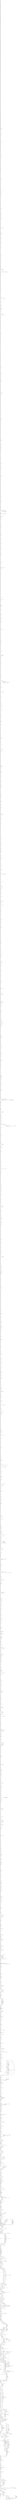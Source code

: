 digraph g { 
	rankdir = LR 
	0 [shape=box, label="0:256"] 
	1 [shape=box, label="1:179"] 
	2 [shape=box, label="2:2012"] 
	3 [shape=box, label="3:2485"] 
	4 [shape=box, label="4:1998"] 
	7 [shape=box, label="7:185"] 
	7 -> 8
	8 [shape=box, label="8:165"] 
	8 -> 9
	8 -> 10
	9 [shape=box, label="9:126"] 
	10 [shape=box, label="10:71"] 
	10 -> 9 [label="s=71"] 
	14 [shape=box, label="14:81"] 
	14 -> 7
	15 [shape=box, label="15:75"] 
	15 -> 14
	16 [shape=box, label="16:75"] 
	16 -> 15
	17 [shape=box, label="17:90"] 
	17 -> 16
	18 [shape=box, label="18:90"] 
	18 -> 17
	19 [shape=box, label="19:73"] 
	19 -> 18
	20 [shape=box, label="20:71"] 
	20 -> 19
	21 [shape=box, label="21:442"] 
	21 -> 20
	22 [shape=box, label="22:219"] 
	22 -> 20
	23 [shape=box, label="23:71"] 
	23 -> 19
	24 [shape=box, label="24:65"] 
	24 -> 23
	25 [shape=box, label="25:65"] 
	25 -> 23
	26 [shape=box, label="26:70"] 
	26 -> 18
	27 [shape=box, label="27:70"] 
	27 -> 17
	28 [shape=box, label="28:70"] 
	28 -> 16
	29 [shape=box, label="29:70"] 
	29 -> 15
	30 [shape=box, label="30:70"] 
	30 -> 14
	31 [shape=box, label="31:70"] 
	31 -> 7
	33 [shape=box, label="33:70"] 
	33 -> 8 [label="s=-12"] 
	36 [shape=box, label="36:70"] 
	36 -> 8 [label="s=-12"] 
	39 [shape=box, label="39:8859"] 
	40 [shape=box, label="40:1698"] 
	41 [shape=box, label="41:127"] 
	41 -> 40
	44 [shape=box, label="44:70"] 
	44 -> 39 [label="s=1482"] 
	46 [shape=box, label="46:1516"] 
	46 -> 47
	47 [shape=box, label="47:3170"] 
	49 [shape=box, label="49:170"] 
	49 -> 50
	50 [shape=box, label="50:57"] 
	50 -> 51
	51 [shape=box, label="51:219"] 
	51 -> 52
	51 -> 53
	52 [shape=box, label="52:126"] 
	52 -> 51 [label="s=146"] 
	53 [shape=box, label="53:120"] 
	53 -> 54
	53 -> 61
	54 [shape=box, label="54:121"] 
	54 -> 55
	54 -> 60
	55 [shape=box, label="55:137"] 
	55 -> 56
	55 -> 59
	56 [shape=box, label="56:73"] 
	56 -> 57
	56 -> 58
	57 [shape=box, label="57:278"] 
	58 [shape=box, label="58:35"] 
	59 [shape=box, label="59:70"] 
	59 -> 57 [label="s=38"] 
	60 [shape=box, label="60:45"] 
	60 -> 55 [label="s=46"] 
	61 [shape=box, label="61:70"] 
	61 -> 54 [label="s=70"] 
	64 [shape=box, label="64:227"] 
	64 -> 49
	65 [shape=box, label="65:720"] 
	65 -> 64
	66 [shape=box, label="66:70"] 
	66 -> 64
	67 [shape=box, label="67:70"] 
	67 -> 49
	68 [shape=box, label="68:99"] 
	68 -> 7 [label="s=132"] 
	69 [shape=box, label="69:3373"] 
	70 [shape=box, label="70:77"] 
	70 -> 69
	71 [shape=box, label="71:79"] 
	71 -> 69
	72 [shape=box, label="72:1179"] 
	73 [shape=box, label="73:3012"] 
	74 [shape=box, label="74:2731"] 
	75 [shape=box, label="75:2169"] 
	76 [shape=box, label="76:49"] 
	76 -> 75
	77 [shape=box, label="77:116"] 
	77 -> 75
	78 [shape=box, label="78:2564"] 
	79 [shape=box, label="79:2919"] 
	81 [shape=box, label="81:2892"] 
	83 [shape=box, label="83:944"] 
	86 [shape=box, label="86:878"] 
	86 -> 88
	86 -> 94
	88 [shape=box, label="88:1170"] 
	88 -> 89
	89 [shape=box, label="89:2178"] 
	94 [shape=box, label="94:81"] 
	94 -> 88 [label="s=75"] 
	97 [shape=box, label="97:2071"] 
	99 [shape=box, label="99:1990"] 
	100 [shape=box, label="100:1441"] 
	103 [shape=box, label="103:2260"] 
	104 [shape=box, label="104:1212"] 
	104 -> 103
	105 [shape=box, label="105:4011"] 
	107 [shape=box, label="107:1847"] 
	108 [shape=box, label="108:616"] 
	109 [shape=box, label="109:212"] 
	109 -> 108
	110 [shape=box, label="110:71"] 
	110 -> 108
	111 [shape=box, label="111:2340"] 
	112 [shape=box, label="112:1555"] 
	112 -> 111
	113 [shape=box, label="113:37"] 
	113 -> 111
	114 [shape=box, label="114:2592"] 
	115 [shape=box, label="115:1381"] 
	117 [shape=box, label="117:1652"] 
	118 [shape=box, label="118:1506"] 
	119 [shape=box, label="119:2293"] 
	121 [shape=box, label="121:3988"] 
	123 [shape=box, label="123:1352"] 
	124 [shape=box, label="124:872"] 
	124 -> 123
	125 [shape=box, label="125:64"] 
	125 -> 123
	126 [shape=box, label="126:1670"] 
	127 [shape=box, label="127:1485"] 
	128 [shape=box, label="128:1247"] 
	128 -> 127
	129 [shape=box, label="129:1592"] 
	130 [shape=box, label="130:649"] 
	130 -> 129
	131 [shape=box, label="131:358"] 
	131 -> 130
	132 [shape=box, label="132:77"] 
	132 -> 130
	133 [shape=box, label="133:70"] 
	133 -> 129
	134 [shape=box, label="134:1748"] 
	135 [shape=box, label="135:4053"] 
	136 [shape=box, label="136:1890"] 
	138 [shape=box, label="138:3186"] 
	142 [shape=box, label="142:2506"] 
	145 [shape=box, label="145:3337"] 
	145 -> 146
	145 -> 149
	146 [shape=box, label="146:3"] 
	146 -> 148
	148 [shape=box, label="148:4"] 
	149 [shape=box, label="149:65"] 
	150 [shape=box, label="150:78"] 
	150 -> 145
	151 [shape=box, label="151:74"] 
	151 -> 145
	152 [shape=box, label="152:5600"] 
	153 [shape=box, label="153:1995"] 
	154 [shape=box, label="154:3492"] 
	155 [shape=box, label="155:1367"] 
	156 [shape=box, label="156:654"] 
	156 -> 155
	157 [shape=box, label="157:92"] 
	157 -> 155
	158 [shape=box, label="158:3227"] 
	163 [shape=box, label="163:3390"] 
	167 [shape=box, label="167:3082"] 
	168 [shape=box, label="168:5574"] 
	171 [shape=box, label="171:5166"] 
	173 [shape=box, label="173:714"] 
	174 [shape=box, label="174:1914"] 
	175 [shape=box, label="175:2030"] 
	176 [shape=box, label="176:1832"] 
	177 [shape=box, label="177:2222"] 
	178 [shape=box, label="178:3026"] 
	180 [shape=box, label="180:1053"] 
	180 -> 178
	181 [shape=box, label="181:1469"] 
	181 -> 180
	182 [shape=box, label="182:125"] 
	182 -> 178
	184 [shape=box, label="184:1286"] 
	185 [shape=box, label="185:1108"] 
	185 -> 184
	186 [shape=box, label="186:1495"] 
	187 [shape=box, label="187:64"] 
	187 -> 186
	188 [shape=box, label="188:264"] 
	188 -> 186
	189 [shape=box, label="189:3632"] 
	190 [shape=box, label="190:2129"] 
	191 [shape=box, label="191:3903"] 
	192 [shape=box, label="192:3583"] 
	193 [shape=box, label="193:2603"] 
	194 [shape=box, label="194:4625"] 
	195 [shape=box, label="195:1643"] 
	196 [shape=box, label="196:1643"] 
	197 [shape=box, label="197:3130"] 
	198 [shape=box, label="198:2070"] 
	199 [shape=box, label="199:3064"] 
	200 [shape=box, label="200:2666"] 
	200 -> 201
	201 [shape=box, label="201:84"] 
	201 -> 203
	203 [shape=box, label="203:319"] 
	204 [shape=box, label="204:536"] 
	205 [shape=box, label="205:4602"] 
	206 [shape=box, label="206:679"] 
	207 [shape=box, label="207:977"] 
	209 [shape=box, label="209:210"] 
	210 [shape=box, label="210:983"] 
	210 -> 209
	211 [shape=box, label="211:993"] 
	211 -> 209
	212 [shape=box, label="212:1994"] 
	213 [shape=box, label="213:5171"] 
	213 -> 212
	214 [shape=box, label="214:2433"] 
	215 [shape=box, label="215:907"] 
	216 [shape=box, label="216:214"] 
	216 -> 215
	217 [shape=box, label="217:2887"] 
	217 -> 216
	218 [shape=box, label="218:59"] 
	218 -> 215
	219 [shape=box, label="219:3064"] 
	221 [shape=box, label="221:4499"] 
	222 [shape=box, label="222:1083"] 
	223 [shape=box, label="223:1125"] 
	224 [shape=box, label="224:156"] 
	225 [shape=box, label="225:5729"] 
	227 [shape=box, label="227:119"] 
	227 -> 225
	228 [shape=box, label="228:4328"] 
	229 [shape=box, label="229:78"] 
	230 [shape=box, label="230:2427"] 
	231 [shape=box, label="231:1532"] 
	232 [shape=box, label="232:2053"] 
	233 [shape=box, label="233:227"] 
	234 [shape=box, label="234:2901"] 
	235 [shape=box, label="235:73"] 
	236 [shape=box, label="236:295"] 
	237 [shape=box, label="237:91"] 
	237 -> 49 [label="s=124"] 
	238 [shape=box, label="238:1003"] 
	238 -> 239
	239 [shape=box, label="239:1970"] 
	241 [shape=box, label="241:150"] 
	241 -> 238
	242 [shape=box, label="242:70"] 
	242 -> 238
	243 [shape=box, label="243:2228"] 
	244 [shape=box, label="244:75"] 
	244 -> 245
	245 [shape=box, label="245:9"] 
	247 [shape=box, label="247:1571"] 
	247 -> 248
	248 [shape=box, label="248:1345"] 
	249 [shape=box, label="249:225"] 
	249 -> 247
	250 [shape=box, label="250:142"] 
	250 -> 247
	251 [shape=box, label="251:773"] 
	252 [shape=box, label="252:171"] 
	252 -> 251
	253 [shape=box, label="253:73"] 
	253 -> 251
	254 [shape=box, label="254:569"] 
	255 [shape=box, label="255:264"] 
	255 -> 254
	256 [shape=box, label="256:1200"] 
	256 -> 255
	257 [shape=box, label="257:456"] 
	257 -> 256
	259 [shape=box, label="259:2734"] 
	259 -> 73 [label="s=4157"] 
	260 [shape=box, label="260:291"] 
	260 -> 259
	261 [shape=box, label="261:45"] 
	261 -> 259
	262 [shape=box, label="262:360"] 
	262 -> 39 [label="s=28"] 
	263 [shape=box, label="263:337"] 
	263 -> 262
	266 [shape=box, label="266:338"] 
	266 -> 267
	266 -> 268
	267 [shape=box, label="267:357"] 
	268 [shape=box, label="268:74"] 
	271 [shape=box, label="271:332"] 
	271 -> 266
	272 [shape=box, label="272:838"] 
	272 -> 271
	273 [shape=box, label="273:1472"] 
	273 -> 271
	275 [shape=box, label="275:87"] 
	275 -> 273
	276 [shape=box, label="276:87"] 
	276 -> 273
	277 [shape=box, label="277:70"] 
	277 -> 266
	278 [shape=box, label="278:521"] 
	279 [shape=box, label="279:73"] 
	279 -> 278
	280 [shape=box, label="280:69"] 
	280 -> 278
	282 [shape=box, label="282:116"] 
	282 -> 283
	283 [shape=box, label="283:82"] 
	286 [shape=box, label="286:211"] 
	286 -> 282
	287 [shape=box, label="287:190"] 
	287 -> 286
	288 [shape=box, label="288:244"] 
	288 -> 287
	289 [shape=box, label="289:155"] 
	289 -> 288
	291 [shape=box, label="291:183"] 
	291 -> 288
	293 [shape=box, label="293:70"] 
	293 -> 287
	294 [shape=box, label="294:70"] 
	294 -> 286
	295 [shape=box, label="295:70"] 
	295 -> 282
	297 [shape=box, label="297:70"] 
	297 -> 283 [label="s=-3"] 
	299 [shape=box, label="299:73"] 
	300 [shape=box, label="300:1722"] 
	302 [shape=box, label="302:72"] 
	302 -> 239 [label="s=62"] 
	304 [shape=box, label="304:1471"] 
	304 -> 259 [label="s=29"] 
	305 [shape=box, label="305:93"] 
	305 -> 306
	306 [shape=box, label="306:1239"] 
	308 [shape=box, label="308:847"] 
	308 -> 305
	309 [shape=box, label="309:108"] 
	309 -> 308
	311 [shape=box, label="311:71"] 
	311 -> 308
	312 [shape=box, label="312:70"] 
	312 -> 305
	313 [shape=box, label="313:2494"] 
	314 [shape=box, label="314:135"] 
	316 [shape=box, label="316:429"] 
	319 [shape=box, label="319:155"] 
	319 -> 321
	319 -> 349
	321 [shape=box, label="321:60"] 
	321 -> 322
	321 -> 327
	321 -> 331
	322 [shape=box, label="322:81"] 
	322 -> 323
	323 [shape=box, label="323:160"] 
	327 [shape=box, label="327:9"] 
	327 -> 254 [label="s=49"] 
	331 [shape=box, label="331:190"] 
	331 -> 321 [label="s=19"] 
	349 [shape=box, label="349:11"] 
	349 -> 321 [label="s=8"] 
	363 [shape=box, label="363:723"] 
	363 -> 319
	366 [shape=box, label="366:80"] 
	366 -> 363
	367 [shape=box, label="367:83"] 
	367 -> 363
	368 [shape=box, label="368:70"] 
	368 -> 319
	369 [shape=box, label="369:150"] 
	370 [shape=box, label="370:246"] 
	370 -> 369
	371 [shape=box, label="371:281"] 
	371 -> 370
	374 [shape=box, label="374:70"] 
	374 -> 371
	375 [shape=box, label="375:70"] 
	375 -> 371
	377 [shape=box, label="377:70"] 
	377 -> 370
	378 [shape=box, label="378:3"] 
	378 -> 369
	379 [shape=box, label="379:70"] 
	379 -> 378
	380 [shape=box, label="380:6"] 
	380 -> 378
	381 [shape=box, label="381:70"] 
	381 -> 380
	382 [shape=box, label="382:84"] 
	382 -> 380
	383 [shape=box, label="383:531"] 
	384 [shape=box, label="384:268"] 
	384 -> 383
	385 [shape=box, label="385:128"] 
	385 -> 383
	386 [shape=box, label="386:124"] 
	387 [shape=box, label="387:193"] 
	387 -> 386
	388 [shape=box, label="388:494"] 
	388 -> 387
	390 [shape=box, label="390:70"] 
	390 -> 387
	391 [shape=box, label="391:18"] 
	391 -> 386
	392 [shape=box, label="392:140"] 
	392 -> 391
	393 [shape=box, label="393:70"] 
	393 -> 392
	394 [shape=box, label="394:70"] 
	394 -> 392
	395 [shape=box, label="395:70"] 
	395 -> 391
	396 [shape=box, label="396:1263"] 
	397 [shape=box, label="397:469"] 
	398 [shape=box, label="398:266"] 
	398 -> 396 [label="s=1323"] 
	399 [shape=box, label="399:838"] 
	401 [shape=box, label="401:73"] 
	401 -> 399
	402 [shape=box, label="402:143"] 
	402 -> 403
	403 [shape=box, label="403:291"] 
	403 -> 405
	403 -> 406
	405 [shape=box, label="405:167"] 
	406 [shape=box, label="406:69"] 
	406 -> 405 [label="s=69"] 
	408 [shape=box, label="408:731"] 
	408 -> 402
	410 [shape=box, label="410:194"] 
	410 -> 402
	411 [shape=box, label="411:661"] 
	413 [shape=box, label="413:3734"] 
	416 [shape=box, label="416:143"] 
	416 -> 417
	416 -> 418
	417 [shape=box, label="417:230"] 
	418 [shape=box, label="418:3"] 
	418 -> 417 [label="s=3"] 
	423 [shape=box, label="423:284"] 
	423 -> 416
	424 [shape=box, label="424:70"] 
	424 -> 416
	425 [shape=box, label="425:476"] 
	428 [shape=box, label="428:106"] 
	429 [shape=box, label="429:237"] 
	429 -> 428
	431 [shape=box, label="431:72"] 
	431 -> 429
	432 [shape=box, label="432:156"] 
	432 -> 431
	433 [shape=box, label="433:47"] 
	433 -> 431
	434 [shape=box, label="434:70"] 
	434 -> 429
	436 [shape=box, label="436:6"] 
	436 -> 428
	437 [shape=box, label="437:70"] 
	437 -> 436
	438 [shape=box, label="438:6"] 
	438 -> 436
	439 [shape=box, label="439:70"] 
	439 -> 438
	440 [shape=box, label="440:24"] 
	440 -> 438
	441 [shape=box, label="441:114"] 
	441 -> 440
	442 [shape=box, label="442:140"] 
	442 -> 441
	443 [shape=box, label="443:151"] 
	443 -> 441
	444 [shape=box, label="444:70"] 
	444 -> 440
	445 [shape=box, label="445:336"] 
	446 [shape=box, label="446:2856"] 
	448 [shape=box, label="448:43"] 
	448 -> 446
	449 [shape=box, label="449:1877"] 
	451 [shape=box, label="451:552"] 
	454 [shape=box, label="454:1940"] 
	455 [shape=box, label="455:139"] 
	455 -> 454
	458 [shape=box, label="458:147"] 
	460 [shape=box, label="460:207"] 
	460 -> 458
	461 [shape=box, label="461:75"] 
	461 -> 460
	462 [shape=box, label="462:432"] 
	462 -> 461
	464 [shape=box, label="464:151"] 
	464 -> 462
	465 [shape=box, label="465:229"] 
	465 -> 464
	466 [shape=box, label="466:39"] 
	466 -> 464
	467 [shape=box, label="467:70"] 
	467 -> 462
	468 [shape=box, label="468:70"] 
	468 -> 461
	469 [shape=box, label="469:70"] 
	469 -> 460
	470 [shape=box, label="470:70"] 
	470 -> 458
	471 [shape=box, label="471:73"] 
	471 -> 397 [label="s=774"] 
	473 [shape=box, label="473:1184"] 
	477 [shape=box, label="477:901"] 
	478 [shape=box, label="478:145"] 
	478 -> 477
	479 [shape=box, label="479:266"] 
	479 -> 477
	480 [shape=box, label="480:4086"] 
	481 [shape=box, label="481:158"] 
	481 -> 480
	482 [shape=box, label="482:69"] 
	482 -> 480
	483 [shape=box, label="483:182"] 
	483 -> 485
	485 [shape=box, label="485:246"] 
	490 [shape=box, label="490:864"] 
	490 -> 483
	491 [shape=box, label="491:80"] 
	491 -> 490
	492 [shape=box, label="492:66"] 
	492 -> 490
	493 [shape=box, label="493:70"] 
	493 -> 483
	494 [shape=box, label="494:140"] 
	494 -> 387 [label="s=156"] 
	495 [shape=box, label="495:70"] 
	495 -> 494
	496 [shape=box, label="496:70"] 
	496 -> 494
	497 [shape=box, label="497:67"] 
	497 -> 308 [label="s=749"] 
	498 [shape=box, label="498:70"] 
	498 -> 497
	499 [shape=box, label="499:70"] 
	499 -> 497
	500 [shape=box, label="500:67"] 
	500 -> 308 [label="s=749"] 
	501 [shape=box, label="501:70"] 
	501 -> 500
	502 [shape=box, label="502:70"] 
	502 -> 500
	503 [shape=box, label="503:67"] 
	503 -> 308 [label="s=749"] 
	504 [shape=box, label="504:70"] 
	504 -> 503
	505 [shape=box, label="505:70"] 
	505 -> 503
	506 [shape=box, label="506:67"] 
	506 -> 308 [label="s=749"] 
	507 [shape=box, label="507:70"] 
	507 -> 506
	508 [shape=box, label="508:70"] 
	508 -> 506
	509 [shape=box, label="509:67"] 
	509 -> 308 [label="s=749"] 
	510 [shape=box, label="510:70"] 
	510 -> 509
	511 [shape=box, label="511:70"] 
	511 -> 509
	512 [shape=box, label="512:67"] 
	512 -> 308 [label="s=749"] 
	513 [shape=box, label="513:70"] 
	513 -> 512
	514 [shape=box, label="514:70"] 
	514 -> 512
	515 [shape=box, label="515:1030"] 
	516 [shape=box, label="516:236"] 
	516 -> 518
	518 [shape=box, label="518:352"] 
	523 [shape=box, label="523:143"] 
	523 -> 516
	524 [shape=box, label="524:68"] 
	524 -> 516
	525 [shape=box, label="525:1229"] 
	525 -> 526
	525 -> 529
	526 [shape=box, label="526:80"] 
	526 -> 527
	526 -> 528
	527 [shape=box, label="527:800"] 
	528 [shape=box, label="528:964"] 
	529 [shape=box, label="529:70"] 
	529 -> 527 [label="s=-10"] 
	530 [shape=box, label="530:165"] 
	530 -> 525
	531 [shape=box, label="531:120"] 
	531 -> 530
	532 [shape=box, label="532:152"] 
	532 -> 531
	533 [shape=box, label="533:75"] 
	533 -> 531
	534 [shape=box, label="534:69"] 
	534 -> 530
	535 [shape=box, label="535:70"] 
	535 -> 525
	536 [shape=box, label="536:78"] 
	536 -> 454 [label="s=38"] 
	538 [shape=box, label="538:675"] 
	538 -> 536
	539 [shape=box, label="539:452"] 
	539 -> 538
	540 [shape=box, label="540:91"] 
	540 -> 538
	542 [shape=box, label="542:4378"] 
	543 [shape=box, label="543:374"] 
	543 -> 542
	544 [shape=box, label="544:476"] 
	544 -> 542
	545 [shape=box, label="545:910"] 
	545 -> 546
	546 [shape=box, label="546:26"] 
	546 -> 238 [label="s=1569"] 
	548 [shape=box, label="548:1691"] 
	550 [shape=box, label="550:174"] 
	554 [shape=box, label="554:157"] 
	554 -> 550
	555 [shape=box, label="555:120"] 
	555 -> 554
	556 [shape=box, label="556:258"] 
	556 -> 555
	558 [shape=box, label="558:521"] 
	558 -> 556
	559 [shape=box, label="559:61"] 
	559 -> 554
	560 [shape=box, label="560:33"] 
	560 -> 550
	561 [shape=box, label="561:142"] 
	561 -> 560
	562 [shape=box, label="562:70"] 
	562 -> 560
	565 [shape=box, label="565:1944"] 
	566 [shape=box, label="566:2545"] 
	567 [shape=box, label="567:263"] 
	567 -> 566
	569 [shape=box, label="569:2125"] 
	570 [shape=box, label="570:536"] 
	570 -> 569
	571 [shape=box, label="571:1718"] 
	571 -> 569
	572 [shape=box, label="572:3086"] 
	574 [shape=box, label="574:252"] 
	574 -> 316 [label="s=33"] 
	576 [shape=box, label="576:858"] 
	576 -> 574
	578 [shape=box, label="578:70"] 
	578 -> 574
	579 [shape=box, label="579:3668"] 
	580 [shape=box, label="580:140"] 
	581 [shape=box, label="581:147"] 
	581 -> 580
	582 [shape=box, label="582:187"] 
	582 -> 581
	583 [shape=box, label="583:187"] 
	583 -> 582
	584 [shape=box, label="584:231"] 
	584 -> 583
	586 [shape=box, label="586:70"] 
	586 -> 582
	587 [shape=box, label="587:45"] 
	587 -> 581
	588 [shape=box, label="588:9"] 
	588 -> 580
	589 [shape=box, label="589:148"] 
	589 -> 588
	590 [shape=box, label="590:70"] 
	590 -> 588
	591 [shape=box, label="591:460"] 
	592 [shape=box, label="592:108"] 
	592 -> 591
	593 [shape=box, label="593:75"] 
	593 -> 591
	594 [shape=box, label="594:1821"] 
	595 [shape=box, label="595:2528"] 
	595 -> 596
	596 [shape=box, label="596:32"] 
	596 -> 595 [label="s=537"] 
	597 [shape=box, label="597:2624"] 
	599 [shape=box, label="599:3162"] 
	600 [shape=box, label="600:90"] 
	600 -> 599
	602 [shape=box, label="602:94"] 
	602 -> 201 [label="s=65"] 
	603 [shape=box, label="603:70"] 
	603 -> 602
	604 [shape=box, label="604:70"] 
	604 -> 602
	606 [shape=box, label="606:929"] 
	608 [shape=box, label="608:2146"] 
	608 -> 606
	609 [shape=box, label="609:150"] 
	609 -> 606
	610 [shape=box, label="610:316"] 
	611 [shape=box, label="611:70"] 
	611 -> 610
	612 [shape=box, label="612:70"] 
	612 -> 610
	613 [shape=box, label="613:1256"] 
	614 [shape=box, label="614:153"] 
	614 -> 613
	615 [shape=box, label="615:76"] 
	615 -> 613
	616 [shape=box, label="616:3415"] 
	617 [shape=box, label="617:307"] 
	618 [shape=box, label="618:6"] 
	618 -> 617
	619 [shape=box, label="619:9"] 
	619 -> 618
	620 [shape=box, label="620:386"] 
	620 -> 619
	621 [shape=box, label="621:557"] 
	621 -> 620
	622 [shape=box, label="622:74"] 
	622 -> 620
	623 [shape=box, label="623:70"] 
	623 -> 619
	624 [shape=box, label="624:70"] 
	624 -> 618
	625 [shape=box, label="625:70"] 
	625 -> 617
	626 [shape=box, label="626:391"] 
	627 [shape=box, label="627:161"] 
	627 -> 626
	629 [shape=box, label="629:962"] 
	630 [shape=box, label="630:525"] 
	630 -> 629
	631 [shape=box, label="631:240"] 
	631 -> 630
	632 [shape=box, label="632:327"] 
	632 -> 631
	633 [shape=box, label="633:1024"] 
	633 -> 632
	634 [shape=box, label="634:1713"] 
	635 [shape=box, label="635:3382"] 
	636 [shape=box, label="636:116"] 
	636 -> 451 [label="s=922"] 
	637 [shape=box, label="637:86"] 
	637 -> 610 [label="s=192"] 
	638 [shape=box, label="638:86"] 
	638 -> 305 [label="s=47"] 
	639 [shape=box, label="639:1109"] 
	640 [shape=box, label="640:162"] 
	640 -> 639
	641 [shape=box, label="641:166"] 
	641 -> 639
	643 [shape=box, label="643:1896"] 
	644 [shape=box, label="644:200"] 
	644 -> 643
	645 [shape=box, label="645:232"] 
	645 -> 644
	646 [shape=box, label="646:70"] 
	646 -> 644
	647 [shape=box, label="647:2317"] 
	650 [shape=box, label="650:224"] 
	650 -> 647
	651 [shape=box, label="651:47"] 
	651 -> 647
	652 [shape=box, label="652:73"] 
	652 -> 579 [label="s=65"] 
	653 [shape=box, label="653:95"] 
	653 -> 40 [label="s=795"] 
	654 [shape=box, label="654:87"] 
	654 -> 449 [label="s=84"] 
	667 [shape=box, label="667:1890"] 
	668 [shape=box, label="668:117"] 
	669 [shape=box, label="669:214"] 
	670 [shape=box, label="670:162"] 
	670 -> 669
	671 [shape=box, label="671:288"] 
	671 -> 670
	673 [shape=box, label="673:15"] 
	673 -> 669
	674 [shape=box, label="674:3"] 
	674 -> 673
	675 [shape=box, label="675:644"] 
	675 -> 674
	676 [shape=box, label="676:188"] 
	676 -> 674
	677 [shape=box, label="677:70"] 
	677 -> 673
	678 [shape=box, label="678:104"] 
	679 [shape=box, label="679:555"] 
	679 -> 678
	680 [shape=box, label="680:70"] 
	680 -> 678
	681 [shape=box, label="681:84"] 
	681 -> 643 [label="s=102"] 
	685 [shape=box, label="685:307"] 
	685 -> 686
	686 [shape=box, label="686:634"] 
	693 [shape=box, label="693:78"] 
	693 -> 238 [label="s=863"] 
	694 [shape=box, label="694:255"] 
	695 [shape=box, label="695:878"] 
	695 -> 694
	696 [shape=box, label="696:70"] 
	696 -> 694
	700 [shape=box, label="700:177"] 
	700 -> 286 [label="s=199"] 
	704 [shape=box, label="704:1448"] 
	705 [shape=box, label="705:100"] 
	705 -> 678 [label="s=68"] 
	708 [shape=box, label="708:215"] 
	708 -> 710
	710 [shape=box, label="710:216"] 
	710 -> 711
	710 -> 712
	711 [shape=box, label="711:3796"] 
	712 [shape=box, label="712:49"] 
	712 -> 711 [label="s=101"] 
	715 [shape=box, label="715:196"] 
	715 -> 708
	716 [shape=box, label="716:390"] 
	716 -> 715
	717 [shape=box, label="717:70"] 
	717 -> 716
	718 [shape=box, label="718:70"] 
	718 -> 716
	719 [shape=box, label="719:70"] 
	719 -> 715
	720 [shape=box, label="720:70"] 
	720 -> 708
	721 [shape=box, label="721:2835"] 
	722 [shape=box, label="722:114"] 
	722 -> 644 [label="s=167"] 
	723 [shape=box, label="723:70"] 
	723 -> 722
	724 [shape=box, label="724:70"] 
	724 -> 722
	725 [shape=box, label="725:597"] 
	726 [shape=box, label="726:1802"] 
	729 [shape=box, label="729:227"] 
	729 -> 730
	729 -> 731
	730 [shape=box, label="730:414"] 
	731 [shape=box, label="731:93"] 
	731 -> 730 [label="s=93"] 
	748 [shape=box, label="748:1003"] 
	748 -> 729
	749 [shape=box, label="749:2690"] 
	750 [shape=box, label="750:167"] 
	750 -> 694 [label="s=397"] 
	751 [shape=box, label="751:160"] 
	753 [shape=box, label="753:201"] 
	753 -> 751
	754 [shape=box, label="754:543"] 
	754 -> 753
	756 [shape=box, label="756:160"] 
	756 -> 753
	757 [shape=box, label="757:70"] 
	757 -> 751
	759 [shape=box, label="759:569"] 
	759 -> 546 [label="s=-17"] 
	760 [shape=box, label="760:141"] 
	760 -> 708 [label="s=42"] 
	761 [shape=box, label="761:1927"] 
	761 -> 545 [label="s=29"] 
	762 [shape=box, label="762:953"] 
	763 [shape=box, label="763:1449"] 
	764 [shape=box, label="764:185"] 
	764 -> 765
	764 -> 768
	765 [shape=box, label="765:456"] 
	768 [shape=box, label="768:33"] 
	768 -> 771
	771 [shape=box, label="771:9"] 
	771 -> 765 [label="s=42"] 
	791 [shape=box, label="791:431"] 
	791 -> 764
	792 [shape=box, label="792:70"] 
	792 -> 764
	793 [shape=box, label="793:187"] 
	793 -> 306 [label="s=232"] 
	795 [shape=box, label="795:1076"] 
	796 [shape=box, label="796:143"] 
	797 [shape=box, label="797:12"] 
	797 -> 796
	798 [shape=box, label="798:87"] 
	798 -> 797
	799 [shape=box, label="799:78"] 
	799 -> 798
	800 [shape=box, label="800:195"] 
	800 -> 799
	801 [shape=box, label="801:480"] 
	801 -> 800
	802 [shape=box, label="802:158"] 
	802 -> 800
	803 [shape=box, label="803:70"] 
	803 -> 799
	804 [shape=box, label="804:70"] 
	804 -> 798
	805 [shape=box, label="805:70"] 
	805 -> 797
	806 [shape=box, label="806:70"] 
	806 -> 796
	807 [shape=box, label="807:94"] 
	807 -> 75 [label="s=836"] 
	808 [shape=box, label="808:122"] 
	809 [shape=box, label="809:264"] 
	809 -> 808
	810 [shape=box, label="810:75"] 
	810 -> 809
	812 [shape=box, label="812:42"] 
	812 -> 808
	818 [shape=box, label="818:1533"] 
	818 -> 818 [label="s=339"] 
	820 [shape=box, label="820:70"] 
	820 -> 818
	821 [shape=box, label="821:70"] 
	821 -> 818
	822 [shape=box, label="822:670"] 
	823 [shape=box, label="823:421"] 
	823 -> 822
	826 [shape=box, label="826:70"] 
	826 -> 822
	827 [shape=box, label="827:173"] 
	828 [shape=box, label="828:529"] 
	834 [shape=box, label="834:4787"] 
	836 [shape=box, label="836:1983"] 
	837 [shape=box, label="837:645"] 
	837 -> 546 [label="s=-5"] 
	838 [shape=box, label="838:872"] 
	839 [shape=box, label="839:1309"] 
	839 -> 838
	840 [shape=box, label="840:36"] 
	840 -> 838
	841 [shape=box, label="841:89"] 
	841 -> 396 [label="s=41"] 
	842 [shape=box, label="842:490"] 
	843 [shape=box, label="843:83"] 
	843 -> 842
	844 [shape=box, label="844:81"] 
	844 -> 842
	846 [shape=box, label="846:96"] 
	846 -> 643 [label="s=42"] 
	848 [shape=box, label="848:105"] 
	848 -> 494 [label="s=117"] 
	852 [shape=box, label="852:167"] 
	852 -> 853
	853 [shape=box, label="853:5249"] 
	866 [shape=box, label="866:820"] 
	866 -> 852
	867 [shape=box, label="867:70"] 
	867 -> 852
	870 [shape=box, label="870:89"] 
	870 -> 871
	870 -> 872
	871 [shape=box, label="871:3"] 
	871 -> 561 [label="s=99"] 
	872 [shape=box, label="872:45"] 
	872 -> 554 [label="s=123"] 
	877 [shape=box, label="877:70"] 
	877 -> 870
	878 [shape=box, label="878:70"] 
	878 -> 870
	879 [shape=box, label="879:1068"] 
	880 [shape=box, label="880:303"] 
	880 -> 879
	881 [shape=box, label="881:304"] 
	881 -> 880
	882 [shape=box, label="882:397"] 
	882 -> 881
	883 [shape=box, label="883:69"] 
	883 -> 881
	884 [shape=box, label="884:70"] 
	884 -> 880
	886 [shape=box, label="886:274"] 
	886 -> 403 [label="s=207"] 
	888 [shape=box, label="888:423"] 
	890 [shape=box, label="890:229"] 
	890 -> 888
	891 [shape=box, label="891:78"] 
	891 -> 890
	892 [shape=box, label="892:82"] 
	892 -> 890
	894 [shape=box, label="894:245"] 
	894 -> 647 [label="s=245"] 
	895 [shape=box, label="895:70"] 
	895 -> 894
	896 [shape=box, label="896:70"] 
	896 -> 894
	897 [shape=box, label="897:1716"] 
	899 [shape=box, label="899:92"] 
	899 -> 483 [label="s=59"] 
	901 [shape=box, label="901:104"] 
	902 [shape=box, label="902:99"] 
	903 [shape=box, label="903:401"] 
	904 [shape=box, label="904:138"] 
	904 -> 903
	905 [shape=box, label="905:802"] 
	905 -> 903
	906 [shape=box, label="906:179"] 
	906 -> 103 [label="s=3457"] 
	910 [shape=box, label="910:88"] 
	910 -> 906
	911 [shape=box, label="911:163"] 
	911 -> 910
	912 [shape=box, label="912:105"] 
	912 -> 910
	913 [shape=box, label="913:70"] 
	913 -> 906
	917 [shape=box, label="917:100"] 
	917 -> 262 [label="s=507"] 
	920 [shape=box, label="920:188"] 
	920 -> 921
	920 -> 922
	921 [shape=box, label="921:2446"] 
	922 [shape=box, label="922:70"] 
	922 -> 921 [label="s=152"] 
	925 [shape=box, label="925:834"] 
	925 -> 920
	928 [shape=box, label="928:70"] 
	928 -> 920
	930 [shape=box, label="930:99"] 
	930 -> 931
	931 [shape=box, label="931:10"] 
	931 -> 753 [label="s=156"] 
	936 [shape=box, label="936:70"] 
	936 -> 930
	937 [shape=box, label="937:70"] 
	937 -> 930
	939 [shape=box, label="939:82"] 
	939 -> 17 [label="s=32"] 
	941 [shape=box, label="941:213"] 
	941 -> 528 [label="s=71"] 
	942 [shape=box, label="942:1009"] 
	943 [shape=box, label="943:420"] 
	943 -> 826 [label="s=50"] 
	945 [shape=box, label="945:422"] 
	947 [shape=box, label="947:298"] 
	947 -> 945
	948 [shape=box, label="948:149"] 
	948 -> 947
	949 [shape=box, label="949:70"] 
	949 -> 945
	950 [shape=box, label="950:158"] 
	950 -> 951
	951 [shape=box, label="951:129"] 
	951 -> 952
	951 -> 953
	952 [shape=box, label="952:688"] 
	953 [shape=box, label="953:70"] 
	953 -> 952 [label="s=70"] 
	957 [shape=box, label="957:148"] 
	957 -> 950
	958 [shape=box, label="958:101"] 
	958 -> 957
	959 [shape=box, label="959:75"] 
	959 -> 957
	960 [shape=box, label="960:70"] 
	960 -> 950
	961 [shape=box, label="961:3016"] 
	962 [shape=box, label="962:244"] 
	962 -> 961
	964 [shape=box, label="964:88"] 
	964 -> 18 [label="s=54"] 
	965 [shape=box, label="965:72"] 
	965 -> 460 [label="s=42"] 
	967 [shape=box, label="967:203"] 
	967 -> 969
	969 [shape=box, label="969:30"] 
	971 [shape=box, label="971:154"] 
	971 -> 967
	972 [shape=box, label="972:160"] 
	972 -> 971
	973 [shape=box, label="973:49"] 
	973 -> 971
	974 [shape=box, label="974:70"] 
	974 -> 967
	975 [shape=box, label="975:67"] 
	975 -> 967 [label="s=67"] 
	976 [shape=box, label="976:70"] 
	976 -> 975
	977 [shape=box, label="977:70"] 
	977 -> 975
	978 [shape=box, label="978:78"] 
	978 -> 967 [label="s=66"] 
	979 [shape=box, label="979:70"] 
	979 -> 978
	980 [shape=box, label="980:70"] 
	980 -> 978
	982 [shape=box, label="982:75"] 
	982 -> 536 [label="s=53"] 
	984 [shape=box, label="984:140"] 
	984 -> 40 [label="s=872"] 
	985 [shape=box, label="985:2140"] 
	985 -> 546 [label="s=-11"] 
	987 [shape=box, label="987:69"] 
	987 -> 985
	988 [shape=box, label="988:197"] 
	988 -> 991
	988 -> 996
	991 [shape=box, label="991:153"] 
	991 -> 992
	991 -> 995
	992 [shape=box, label="992:100"] 
	992 -> 993
	992 -> 994
	993 [shape=box, label="993:247"] 
	994 [shape=box, label="994:180"] 
	994 -> 993 [label="s=180"] 
	995 [shape=box, label="995:70"] 
	995 -> 994 [label="s=-30"] 
	996 [shape=box, label="996:41"] 
	996 -> 991 [label="s=33"] 
	999 [shape=box, label="999:168"] 
	999 -> 988
	1002 [shape=box, label="1002:70"] 
	1002 -> 988
	1004 [shape=box, label="1004:77"] 
	1004 -> 967 [label="s=47"] 
	1006 [shape=box, label="1006:67"] 
	1006 -> 1007
	1006 -> 1008
	1007 [shape=box, label="1007:3"] 
	1007 -> 967 [label="s=47"] 
	1008 [shape=box, label="1008:3"] 
	1008 -> 978 [label="s=70"] 
	1009 [shape=box, label="1009:67"] 
	1009 -> 1010
	1009 -> 1011
	1010 [shape=box, label="1010:3"] 
	1010 -> 967 [label="s=47"] 
	1011 [shape=box, label="1011:3"] 
	1011 -> 978 [label="s=70"] 
	1012 [shape=box, label="1012:67"] 
	1012 -> 1013
	1012 -> 1014
	1013 [shape=box, label="1013:3"] 
	1013 -> 967 [label="s=47"] 
	1014 [shape=box, label="1014:3"] 
	1014 -> 978 [label="s=70"] 
	1015 [shape=box, label="1015:67"] 
	1015 -> 1016
	1015 -> 1017
	1016 [shape=box, label="1016:3"] 
	1016 -> 967 [label="s=47"] 
	1017 [shape=box, label="1017:3"] 
	1017 -> 978 [label="s=70"] 
	1018 [shape=box, label="1018:2362"] 
	1018 -> 1019
	1019 [shape=box, label="1019:564"] 
	1020 [shape=box, label="1020:176"] 
	1020 -> 639 [label="s=441"] 
	1021 [shape=box, label="1021:428"] 
	1021 -> 1020
	1023 [shape=box, label="1023:2841"] 
	1024 [shape=box, label="1024:116"] 
	1024 -> 1023
	1025 [shape=box, label="1025:118"] 
	1025 -> 1023
	1026 [shape=box, label="1026:2066"] 
	1027 [shape=box, label="1027:78"] 
	1027 -> 1026
	1028 [shape=box, label="1028:2"] 
	1028 -> 1026
	1029 [shape=box, label="1029:144"] 
	1029 -> 1028
	1030 [shape=box, label="1030:71"] 
	1030 -> 1028
	1031 [shape=box, label="1031:99"] 
	1031 -> 610 [label="s=101"] 
	1034 [shape=box, label="1034:1172"] 
	1034 -> 1035
	1034 -> 1038
	1035 [shape=box, label="1035:507"] 
	1035 -> 1036
	1035 -> 1037
	1036 [shape=box, label="1036:72"] 
	1037 [shape=box, label="1037:71"] 
	1038 [shape=box, label="1038:36"] 
	1041 [shape=box, label="1041:588"] 
	1041 -> 1034
	1042 [shape=box, label="1042:761"] 
	1042 -> 1041
	1043 [shape=box, label="1043:70"] 
	1043 -> 1041
	1044 [shape=box, label="1044:70"] 
	1044 -> 1034
	1046 [shape=box, label="1046:155"] 
	1046 -> 1048
	1046 -> 1053
	1048 [shape=box, label="1048:9"] 
	1048 -> 1049
	1049 [shape=box, label="1049:69"] 
	1049 -> 1050
	1049 -> 1051
	1050 [shape=box, label="1050:720"] 
	1051 [shape=box, label="1051:48"] 
	1051 -> 1050 [label="s=50"] 
	1053 [shape=box, label="1053:90"] 
	1053 -> 1050 [label="s=12"] 
	1056 [shape=box, label="1056:632"] 
	1056 -> 1046
	1057 [shape=box, label="1057:415"] 
	1057 -> 1056
	1058 [shape=box, label="1058:70"] 
	1058 -> 1046
	1059 [shape=box, label="1059:168"] 
	1060 [shape=box, label="1060:443"] 
	1061 [shape=box, label="1061:324"] 
	1061 -> 1060
	1062 [shape=box, label="1062:477"] 
	1062 -> 1061
	1064 [shape=box, label="1064:557"] 
	1066 [shape=box, label="1066:71"] 
	1066 -> 1059 [label="s=67"] 
	1069 [shape=box, label="1069:71"] 
	1069 -> 1059 [label="s=67"] 
	1072 [shape=box, label="1072:1148"] 
	1073 [shape=box, label="1073:75"] 
	1073 -> 1072
	1074 [shape=box, label="1074:69"] 
	1074 -> 1072
	1075 [shape=box, label="1075:1846"] 
	1076 [shape=box, label="1076:74"] 
	1076 -> 1075
	1077 [shape=box, label="1077:111"] 
	1077 -> 1075
	1078 [shape=box, label="1078:2033"] 
	1078 -> 546 [label="s=21"] 
	1079 [shape=box, label="1079:78"] 
	1079 -> 1078
	1080 [shape=box, label="1080:78"] 
	1080 -> 1078
	1081 [shape=box, label="1081:619"] 
	1082 [shape=box, label="1082:84"] 
	1082 -> 1081
	1083 [shape=box, label="1083:4"] 
	1083 -> 1081
	1084 [shape=box, label="1084:80"] 
	1084 -> 1083
	1085 [shape=box, label="1085:77"] 
	1085 -> 1083
	1086 [shape=box, label="1086:691"] 
	1087 [shape=box, label="1087:325"] 
	1087 -> 1086
	1089 [shape=box, label="1089:70"] 
	1089 -> 39 [label="s=1482"] 
	1091 [shape=box, label="1091:354"] 
	1091 -> 256 [label="s=29"] 
	1092 [shape=box, label="1092:1696"] 
	1094 [shape=box, label="1094:156"] 
	1094 -> 1092
	1095 [shape=box, label="1095:156"] 
	1096 [shape=box, label="1096:135"] 
	1096 -> 1089 [label="s=64"] 
	1097 [shape=box, label="1097:203"] 
	1097 -> 255 [label="s=128"] 
	1098 [shape=box, label="1098:333"] 
	1099 [shape=box, label="1099:3211"] 
	1099 -> 73 [label="s=4241"] 
	1102 [shape=box, label="1102:186"] 
	1103 [shape=box, label="1103:1546"] 
	1104 [shape=box, label="1104:2080"] 
	1106 [shape=box, label="1106:89"] 
	1106 -> 255 [label="s=158"] 
	1107 [shape=box, label="1107:135"] 
	1107 -> 282 [label="s=83"] 
	1108 [shape=box, label="1108:416"] 
	1110 [shape=box, label="1110:70"] 
	1110 -> 245 [label="s=170"] 
	1112 [shape=box, label="1112:69"] 
	1112 -> 1113
	1112 -> 1114
	1113 [shape=box, label="1113:3"] 
	1113 -> 39 [label="s=1493"] 
	1114 [shape=box, label="1114:79"] 
	1114 -> 39 [label="s=1618"] 
	1115 [shape=box, label="1115:169"] 
	1116 [shape=box, label="1116:606"] 
	1117 [shape=box, label="1117:72"] 
	1117 -> 822 [label="s=34"] 
	1119 [shape=box, label="1119:69"] 
	1119 -> 1120
	1120 [shape=box, label="1120:136"] 
	1124 [shape=box, label="1124:9916"] 
	1126 [shape=box, label="1126:70"] 
	1126 -> 528 [label="s=331"] 
	1129 [shape=box, label="1129:70"] 
	1129 -> 528 [label="s=331"] 
	1132 [shape=box, label="1132:70"] 
	1132 -> 528 [label="s=331"] 
	1135 [shape=box, label="1135:70"] 
	1135 -> 528 [label="s=331"] 
	1138 [shape=box, label="1138:70"] 
	1138 -> 528 [label="s=331"] 
	1142 [shape=box, label="1142:2080"] 
	1143 [shape=box, label="1143:841"] 
	1143 -> 525 [label="s=1270"] 
	1144 [shape=box, label="1144:141"] 
	1144 -> 1143
	1145 [shape=box, label="1145:73"] 
	1145 -> 1143
	1146 [shape=box, label="1146:998"] 
	1147 [shape=box, label="1147:73"] 
	1147 -> 470 [label="s=28"] 
	1150 [shape=box, label="1150:72"] 
	1150 -> 308 [label="s=665"] 
	1155 [shape=box, label="1155:83"] 
	1155 -> 877 [label="s=28"] 
	1157 [shape=box, label="1157:77"] 
	1157 -> 1086 [label="s=96"] 
	1159 [shape=box, label="1159:67"] 
	1159 -> 1160
	1159 -> 1161
	1160 [shape=box, label="1160:3"] 
	1160 -> 528 [label="s=312"] 
	1161 [shape=box, label="1161:3"] 
	1161 -> 527 [label="s=3"] 
	1163 [shape=box, label="1163:70"] 
	1163 -> 527 [label="s=3"] 
	1166 [shape=box, label="1166:70"] 
	1166 -> 527 [label="s=3"] 
	1169 [shape=box, label="1169:70"] 
	1169 -> 527 [label="s=3"] 
	1172 [shape=box, label="1172:70"] 
	1172 -> 527 [label="s=3"] 
	1175 [shape=box, label="1175:70"] 
	1175 -> 527 [label="s=3"] 
	1177 [shape=box, label="1177:1979"] 
	1178 [shape=box, label="1178:149"] 
	1178 -> 853 [label="s=127"] 
	1179 [shape=box, label="1179:234"] 
	1179 -> 308 [label="s=636"] 
	1180 [shape=box, label="1180:190"] 
	1180 -> 1179
	1181 [shape=box, label="1181:80"] 
	1181 -> 708 [label="s=101"] 
	1183 [shape=box, label="1183:71"] 
	1183 -> 751 [label="s=41"] 
	1186 [shape=box, label="1186:70"] 
	1186 -> 751 [label="s=41"] 
	1189 [shape=box, label="1189:70"] 
	1189 -> 751 [label="s=41"] 
	1192 [shape=box, label="1192:70"] 
	1192 -> 751 [label="s=41"] 
	1195 [shape=box, label="1195:70"] 
	1195 -> 751 [label="s=41"] 
	1197 [shape=box, label="1197:155"] 
	1197 -> 751 [label="s=64"] 
	1198 [shape=box, label="1198:72"] 
	1198 -> 39 [label="s=1348"] 
	1199 [shape=box, label="1199:688"] 
	1200 [shape=box, label="1200:84"] 
	1200 -> 799 [label="s=39"] 
	1201 [shape=box, label="1201:212"] 
	1201 -> 1060 [label="s=242"] 
	1202 [shape=box, label="1202:233"] 
	1202 -> 1201
	1203 [shape=box, label="1203:9"] 
	1203 -> 1201
	1204 [shape=box, label="1204:70"] 
	1204 -> 1203
	1205 [shape=box, label="1205:3"] 
	1205 -> 1203
	1206 [shape=box, label="1206:18"] 
	1206 -> 1205
	1207 [shape=box, label="1207:70"] 
	1207 -> 1205
	1208 [shape=box, label="1208:3006"] 
	1209 [shape=box, label="1209:273"] 
	1209 -> 678 [label="s=46"] 
	1210 [shape=box, label="1210:83"] 
	1210 -> 1209
	1211 [shape=box, label="1211:401"] 
	1211 -> 1209
	1212 [shape=box, label="1212:308"] 
	1212 -> 686 [label="s=397"] 
	1213 [shape=box, label="1213:72"] 
	1213 -> 1157 [label="s=63"] 
	1216 [shape=box, label="1216:550"] 
	1217 [shape=box, label="1217:70"] 
	1217 -> 1218
	1218 [shape=box, label="1218:21"] 
	1218 -> 870 [label="s=29"] 
	1220 [shape=box, label="1220:88"] 
	1220 -> 886 [label="s=41"] 
	1221 [shape=box, label="1221:90"] 
	1221 -> 271 [label="s=268"] 
	1224 [shape=box, label="1224:252"] 
	1224 -> 200 [label="s=2942"] 
	1227 [shape=box, label="1227:906"] 
	1227 -> 1224
	1228 [shape=box, label="1228:54"] 
	1228 -> 1224
	1229 [shape=box, label="1229:90"] 
	1229 -> 764 [label="s=75"] 
	1230 [shape=box, label="1230:486"] 
	1230 -> 1026 [label="s=513"] 
	1233 [shape=box, label="1233:78"] 
	1233 -> 791 [label="s=311"] 
	1234 [shape=box, label="1234:70"] 
	1234 -> 1233
	1235 [shape=box, label="1235:70"] 
	1235 -> 1233
	1237 [shape=box, label="1237:454"] 
	1239 [shape=box, label="1239:126"] 
	1239 -> 525 [label="s=1360"] 
	1240 [shape=box, label="1240:73"] 
	1240 -> 872 [label="s=12"] 
	1241 [shape=box, label="1241:111"] 
	1241 -> 1092 [label="s=121"] 
	1242 [shape=box, label="1242:89"] 
	1242 -> 554 [label="s=131"] 
	1243 [shape=box, label="1243:3621"] 
	1244 [shape=box, label="1244:638"] 
	1245 [shape=box, label="1245:576"] 
	1246 [shape=box, label="1246:92"] 
	1246 -> 396 [label="s=51"] 
	1247 [shape=box, label="1247:3590"] 
	1248 [shape=box, label="1248:149"] 
	1248 -> 1247
	1249 [shape=box, label="1249:70"] 
	1249 -> 1247
	1250 [shape=box, label="1250:912"] 
	1250 -> 1251
	1251 [shape=box, label="1251:83"] 
	1255 [shape=box, label="1255:1454"] 
	1256 [shape=box, label="1256:79"] 
	1256 -> 383 [label="s=498"] 
	1257 [shape=box, label="1257:271"] 
	1260 [shape=box, label="1260:18"] 
	1260 -> 1257
	1261 [shape=box, label="1261:24"] 
	1261 -> 1260
	1262 [shape=box, label="1262:72"] 
	1262 -> 1261
	1263 [shape=box, label="1263:71"] 
	1263 -> 1262
	1264 [shape=box, label="1264:1133"] 
	1264 -> 1263
	1265 [shape=box, label="1265:70"] 
	1265 -> 1263
	1266 [shape=box, label="1266:70"] 
	1266 -> 1262
	1267 [shape=box, label="1267:70"] 
	1267 -> 1261
	1268 [shape=box, label="1268:70"] 
	1268 -> 1260
	1269 [shape=box, label="1269:70"] 
	1269 -> 1257
	1274 [shape=box, label="1274:74"] 
	1274 -> 1241 [label="s=74"] 
	1275 [shape=box, label="1275:1655"] 
	1276 [shape=box, label="1276:123"] 
	1276 -> 599 [label="s=3153"] 
	1277 [shape=box, label="1277:179"] 
	1278 [shape=box, label="1278:2282"] 
	1279 [shape=box, label="1279:93"] 
	1279 -> 391 [label="s=29"] 
	1280 [shape=box, label="1280:1491"] 
	1281 [shape=box, label="1281:104"] 
	1281 -> 800 [label="s=86"] 
	1282 [shape=box, label="1282:48"] 
	1282 -> 1281
	1284 [shape=box, label="1284:128"] 
	1284 -> 392 [label="s=29"] 
	1286 [shape=box, label="1286:70"] 
	1286 -> 1284
	1288 [shape=box, label="1288:1026"] 
	1289 [shape=box, label="1289:710"] 
	1289 -> 725 [label="s=61"] 
	1290 [shape=box, label="1290:6037"] 
	1293 [shape=box, label="1293:172"] 
	1298 [shape=box, label="1298:251"] 
	1298 -> 1293
	1299 [shape=box, label="1299:70"] 
	1299 -> 1293
	1300 [shape=box, label="1300:72"] 
	1300 -> 555 [label="s=57"] 
	1301 [shape=box, label="1301:75"] 
	1301 -> 1300
	1302 [shape=box, label="1302:70"] 
	1302 -> 1301
	1303 [shape=box, label="1303:72"] 
	1303 -> 440 [label="s=53"] 
	1304 [shape=box, label="1304:3561"] 
	1305 [shape=box, label="1305:65"] 
	1305 -> 1304
	1306 [shape=box, label="1306:72"] 
	1306 -> 1304
	1307 [shape=box, label="1307:1153"] 
	1307 -> 525 [label="s=1280"] 
	1308 [shape=box, label="1308:2325"] 
	1311 [shape=box, label="1311:147"] 
	1311 -> 610 [label="s=223"] 
	1313 [shape=box, label="1313:69"] 
	1315 [shape=box, label="1315:67"] 
	1315 -> 1316
	1316 [shape=box, label="1316:3"] 
	1316 -> 1050 [label="s=33"] 
	1320 [shape=box, label="1320:68"] 
	1320 -> 1321
	1321 [shape=box, label="1321:3"] 
	1321 -> 1050 [label="s=33"] 
	1326 [shape=box, label="1326:3032"] 
	1326 -> 145 [label="s=3686"] 
	1330 [shape=box, label="1330:919"] 
	1331 [shape=box, label="1331:1197"] 
	1331 -> 1332
	1331 -> 1333
	1332 [shape=box, label="1332:577"] 
	1333 [shape=box, label="1333:62"] 
	1334 [shape=box, label="1334:1959"] 
	1338 [shape=box, label="1338:5289"] 
	1339 [shape=box, label="1339:1004"] 
	1343 [shape=box, label="1343:85"] 
	1343 -> 388 [label="s=322"] 
	1345 [shape=box, label="1345:951"] 
	1346 [shape=box, label="1346:86"] 
	1346 -> 243 [label="s=3328"] 
	1347 [shape=box, label="1347:476"] 
	1348 [shape=box, label="1348:147"] 
	1348 -> 1347
	1349 [shape=box, label="1349:787"] 
	1350 [shape=box, label="1350:1117"] 
	1351 [shape=box, label="1351:104"] 
	1351 -> 985 [label="s=2145"] 
	1352 [shape=box, label="1352:251"] 
	1352 -> 645 [label="s=149"] 
	1353 [shape=box, label="1353:406"] 
	1353 -> 525 [label="s=1665"] 
	1354 [shape=box, label="1354:195"] 
	1354 -> 679 [label="s=50"] 
	1355 [shape=box, label="1355:81"] 
	1355 -> 753 [label="s=68"] 
	1356 [shape=box, label="1356:74"] 
	1356 -> 1358
	1358 [shape=box, label="1358:6"] 
	1358 -> 1293 [label="s=83"] 
	1375 [shape=box, label="1375:73"] 
	1375 -> 827 [label="s=134"] 
	1377 [shape=box, label="1377:712"] 
	1377 -> 1375
	1378 [shape=box, label="1378:36"] 
	1378 -> 1375
	1382 [shape=box, label="1382:1088"] 
	1383 [shape=box, label="1383:1488"] 
	1384 [shape=box, label="1384:4556"] 
	1385 [shape=box, label="1385:661"] 
	1386 [shape=box, label="1386:124"] 
	1386 -> 1385
	1387 [shape=box, label="1387:71"] 
	1387 -> 1385
	1388 [shape=box, label="1388:2243"] 
	1390 [shape=box, label="1390:78"] 
	1390 -> 1391
	1391 [shape=box, label="1391:14"] 
	1395 [shape=box, label="1395:2268"] 
	1397 [shape=box, label="1397:4202"] 
	1398 [shape=box, label="1398:3367"] 
	1400 [shape=box, label="1400:356"] 
	1400 -> 1398
	1402 [shape=box, label="1402:2105"] 
	1404 [shape=box, label="1404:3044"] 
	1405 [shape=box, label="1405:78"] 
	1405 -> 1404
	1406 [shape=box, label="1406:70"] 
	1406 -> 1404
	1407 [shape=box, label="1407:2440"] 
	1408 [shape=box, label="1408:1466"] 
	1409 [shape=box, label="1409:920"] 
	1410 [shape=box, label="1410:454"] 
	1411 [shape=box, label="1411:2600"] 
	1411 -> 1410
	1412 [shape=box, label="1412:84"] 
	1412 -> 1410
	1413 [shape=box, label="1413:949"] 
	1414 [shape=box, label="1414:1810"] 
	1415 [shape=box, label="1415:2109"] 
	1416 [shape=box, label="1416:537"] 
	1417 [shape=box, label="1417:2539"] 
	1418 [shape=box, label="1418:347"] 
	1419 [shape=box, label="1419:215"] 
	1419 -> 1418
	1420 [shape=box, label="1420:109"] 
	1420 -> 1418
	1421 [shape=box, label="1421:2294"] 
	1423 [shape=box, label="1423:124"] 
	1423 -> 759 [label="s=897"] 
	1425 [shape=box, label="1425:1315"] 
	1426 [shape=box, label="1426:295"] 
	1426 -> 1427
	1426 -> 1430
	1427 [shape=box, label="1427:141"] 
	1427 -> 1428
	1427 -> 1429
	1428 [shape=box, label="1428:70"] 
	1428 -> 1426 [label="s=53"] 
	1429 [shape=box, label="1429:54"] 
	1429 -> 1426 [label="s=133"] 
	1430 [shape=box, label="1430:70"] 
	1430 -> 1426 [label="s=269"] 
	1431 [shape=box, label="1431:3742"] 
	1431 -> 546 [label="s=-13"] 
	1432 [shape=box, label="1432:77"] 
	1432 -> 791 [label="s=321"] 
	1433 [shape=box, label="1433:108"] 
	1434 [shape=box, label="1434:1181"] 
	1434 -> 1433
	1435 [shape=box, label="1435:83"] 
	1435 -> 1433
	1438 [shape=box, label="1438:629"] 
	1439 [shape=box, label="1439:198"] 
	1440 [shape=box, label="1440:4363"] 
	1440 -> 1441
	1440 -> 1443
	1441 [shape=box, label="1441:189"] 
	1443 [shape=box, label="1443:227"] 
	1444 [shape=box, label="1444:1501"] 
	1444 -> 1440
	1446 [shape=box, label="1446:70"] 
	1446 -> 1440
	1447 [shape=box, label="1447:186"] 
	1447 -> 903 [label="s=328"] 
	1448 [shape=box, label="1448:4539"] 
	1449 [shape=box, label="1449:1735"] 
	1449 -> 1450
	1449 -> 1451
	1450 [shape=box, label="1450:478"] 
	1451 [shape=box, label="1451:80"] 
	1451 -> 1450 [label="s=-9"] 
	1453 [shape=box, label="1453:180"] 
	1453 -> 1454
	1454 [shape=box, label="1454:1416"] 
	1456 [shape=box, label="1456:191"] 
	1456 -> 809 [label="s=245"] 
	1457 [shape=box, label="1457:3033"] 
	1459 [shape=box, label="1459:1260"] 
	1460 [shape=box, label="1460:416"] 
	1461 [shape=box, label="1461:1117"] 
	1463 [shape=box, label="1463:72"] 
	1463 -> 894 [label="s=167"] 
	1465 [shape=box, label="1465:76"] 
	1465 -> 1264 [label="s=367"] 
	1467 [shape=box, label="1467:2165"] 
	1468 [shape=box, label="1468:1519"] 
	1468 -> 1469
	1468 -> 1470
	1469 [shape=box, label="1469:70"] 
	1470 [shape=box, label="1470:3"] 
	1470 -> 1471
	1471 [shape=box, label="1471:506"] 
	1472 [shape=box, label="1472:81"] 
	1472 -> 1468
	1473 [shape=box, label="1473:69"] 
	1473 -> 1468
	1474 [shape=box, label="1474:114"] 
	1475 [shape=box, label="1475:67"] 
	1475 -> 748 [label="s=902"] 
	1476 [shape=box, label="1476:70"] 
	1476 -> 1475
	1477 [shape=box, label="1477:70"] 
	1477 -> 1475
	1478 [shape=box, label="1478:67"] 
	1478 -> 748 [label="s=902"] 
	1479 [shape=box, label="1479:70"] 
	1479 -> 1478
	1480 [shape=box, label="1480:70"] 
	1480 -> 1478
	1481 [shape=box, label="1481:121"] 
	1483 [shape=box, label="1483:4984"] 
	1485 [shape=box, label="1485:1057"] 
	1486 [shape=box, label="1486:147"] 
	1486 -> 1485
	1487 [shape=box, label="1487:73"] 
	1487 -> 1485
	1488 [shape=box, label="1488:1679"] 
	1490 [shape=box, label="1490:67"] 
	1490 -> 1488 [label="s=69"] 
	1491 [shape=box, label="1491:596"] 
	1491 -> 1490
	1492 [shape=box, label="1492:1012"] 
	1492 -> 1491
	1493 [shape=box, label="1493:74"] 
	1493 -> 1491
	1494 [shape=box, label="1494:4893"] 
	1494 -> 1490
	1503 [shape=box, label="1503:67"] 
	1503 -> 1504
	1504 [shape=box, label="1504:9"] 
	1504 -> 795 [label="s=40"] 
	1506 [shape=box, label="1506:306"] 
	1506 -> 1026 [label="s=670"] 
	1507 [shape=box, label="1507:674"] 
	1508 [shape=box, label="1508:75"] 
	1508 -> 72 [label="s=1044"] 
	1509 [shape=box, label="1509:73"] 
	1509 -> 639 [label="s=772"] 
	1510 [shape=box, label="1510:3896"] 
	1511 [shape=box, label="1511:76"] 
	1511 -> 1264 [label="s=412"] 
	1512 [shape=box, label="1512:1447"] 
	1514 [shape=box, label="1514:2702"] 
	1515 [shape=box, label="1515:69"] 
	1515 -> 1516
	1516 [shape=box, label="1516:5"] 
	1518 [shape=box, label="1518:2224"] 
	1520 [shape=box, label="1520:117"] 
	1520 -> 1518
	1521 [shape=box, label="1521:69"] 
	1521 -> 1518
	1523 [shape=box, label="1523:509"] 
	1524 [shape=box, label="1524:112"] 
	1524 -> 1523
	1525 [shape=box, label="1525:74"] 
	1525 -> 1523
	1526 [shape=box, label="1526:1388"] 
	1527 [shape=box, label="1527:95"] 
	1527 -> 1526
	1528 [shape=box, label="1528:560"] 
	1528 -> 1526
	1529 [shape=box, label="1529:359"] 
	1529 -> 1528
	1530 [shape=box, label="1530:132"] 
	1530 -> 1528
	1531 [shape=box, label="1531:2049"] 
	1532 [shape=box, label="1532:132"] 
	1532 -> 1087 [label="s=312"] 
	1534 [shape=box, label="1534:67"] 
	1534 -> 1535
	1534 -> 1536
	1535 [shape=box, label="1535:3"] 
	1535 -> 1510 [label="s=45"] 
	1536 [shape=box, label="1536:3"] 
	1536 -> 639 [label="s=745"] 
	1538 [shape=box, label="1538:70"] 
	1538 -> 639 [label="s=745"] 
	1541 [shape=box, label="1541:70"] 
	1541 -> 639 [label="s=745"] 
	1543 [shape=box, label="1543:67"] 
	1543 -> 1544
	1544 [shape=box, label="1544:3"] 
	1544 -> 639 [label="s=745"] 
	1549 [shape=box, label="1549:162"] 
	1549 -> 941 [label="s=216"] 
	1553 [shape=box, label="1553:1037"] 
	1553 -> 525 [label="s=963"] 
	1554 [shape=box, label="1554:1690"] 
	1555 [shape=box, label="1555:69"] 
	1555 -> 68 [label="s=49"] 
	1556 [shape=box, label="1556:160"] 
	1556 -> 1555
	1557 [shape=box, label="1557:70"] 
	1557 -> 1555
	1558 [shape=box, label="1558:315"] 
	1559 [shape=box, label="1559:1981"] 
	1560 [shape=box, label="1560:130"] 
	1560 -> 1559
	1561 [shape=box, label="1561:130"] 
	1561 -> 1559
	1562 [shape=box, label="1562:1653"] 
	1563 [shape=box, label="1563:935"] 
	1564 [shape=box, label="1564:82"] 
	1564 -> 1559 [label="s=65"] 
	1565 [shape=box, label="1565:838"] 
	1566 [shape=box, label="1566:999"] 
	1567 [shape=box, label="1567:1827"] 
	1568 [shape=box, label="1568:83"] 
	1568 -> 1567
	1570 [shape=box, label="1570:2756"] 
	1570 -> 667 [label="s=1211"] 
	1572 [shape=box, label="1572:2076"] 
	1573 [shape=box, label="1573:144"] 
	1573 -> 1572
	1574 [shape=box, label="1574:84"] 
	1574 -> 1572
	1575 [shape=box, label="1575:585"] 
	1575 -> 1264 [label="s=364"] 
	1576 [shape=box, label="1576:157"] 
	1576 -> 1026 [label="s=638"] 
	1578 [shape=box, label="1578:4503"] 
	1580 [shape=box, label="1580:903"] 
	1581 [shape=box, label="1581:76"] 
	1581 -> 423 [label="s=251"] 
	1582 [shape=box, label="1582:135"] 
	1582 -> 425 [label="s=693"] 
	1583 [shape=box, label="1583:2924"] 
	1584 [shape=box, label="1584:279"] 
	1584 -> 1590
	1590 [shape=box, label="1590:2498"] 
	1595 [shape=box, label="1595:1360"] 
	1596 [shape=box, label="1596:585"] 
	1596 -> 1597
	1596 -> 1598
	1597 [shape=box, label="1597:70"] 
	1597 -> 1544 [label="s=-32"] 
	1598 [shape=box, label="1598:3"] 
	1598 -> 639 [label="s=643"] 
	1599 [shape=box, label="1599:57"] 
	1599 -> 1596
	1600 [shape=box, label="1600:69"] 
	1600 -> 1596
	1601 [shape=box, label="1601:1232"] 
	1602 [shape=box, label="1602:78"] 
	1602 -> 1601
	1603 [shape=box, label="1603:81"] 
	1603 -> 1601
	1604 [shape=box, label="1604:473"] 
	1605 [shape=box, label="1605:157"] 
	1605 -> 1604
	1606 [shape=box, label="1606:166"] 
	1606 -> 1604
	1608 [shape=box, label="1608:1471"] 
	1610 [shape=box, label="1610:808"] 
	1613 [shape=box, label="1613:260"] 
	1613 -> 958 [label="s=85"] 
	1614 [shape=box, label="1614:380"] 
	1614 -> 1058 [label="s=51"] 
	1615 [shape=box, label="1615:1284"] 
	1616 [shape=box, label="1616:82"] 
	1618 [shape=box, label="1618:580"] 
	1618 -> 1056 [label="s=587"] 
	1620 [shape=box, label="1620:108"] 
	1620 -> 516 [label="s=247"] 
	1621 [shape=box, label="1621:2431"] 
	1621 -> 546 [label="s=-12"] 
	1622 [shape=box, label="1622:5646"] 
	1623 [shape=box, label="1623:78"] 
	1623 -> 464 [label="s=68"] 
	1625 [shape=box, label="1625:353"] 
	1625 -> 1280 [label="s=2016"] 
	1627 [shape=box, label="1627:350"] 
	1627 -> 1628
	1627 -> 1637
	1628 [shape=box, label="1628:956"] 
	1628 -> 1629
	1628 -> 1633
	1629 [shape=box, label="1629:166"] 
	1629 -> 1630
	1629 -> 1631
	1630 [shape=box, label="1630:2118"] 
	1631 [shape=box, label="1631:321"] 
	1631 -> 1632
	1632 [shape=box, label="1632:360"] 
	1633 [shape=box, label="1633:67"] 
	1633 -> 1629 [label="s=67"] 
	1637 [shape=box, label="1637:536"] 
	1637 -> 1628 [label="s=536"] 
	1638 [shape=box, label="1638:599"] 
	1638 -> 1627
	1639 [shape=box, label="1639:70"] 
	1639 -> 1627
	1640 [shape=box, label="1640:170"] 
	1640 -> 686 [label="s=241"] 
	1641 [shape=box, label="1641:93"] 
	1641 -> 49 [label="s=130"] 
	1642 [shape=box, label="1642:1391"] 
	1643 [shape=box, label="1643:131"] 
	1643 -> 425 [label="s=612"] 
	1644 [shape=box, label="1644:68"] 
	1644 -> 1645
	1644 -> 1646
	1645 [shape=box, label="1645:3"] 
	1645 -> 1481 [label="s=30"] 
	1646 [shape=box, label="1646:3"] 
	1646 -> 1427 [label="s=132"] 
	1647 [shape=box, label="1647:1043"] 
	1648 [shape=box, label="1648:1435"] 
	1649 [shape=box, label="1649:217"] 
	1649 -> 1648
	1651 [shape=box, label="1651:1476"] 
	1652 [shape=box, label="1652:3586"] 
	1652 -> 1289 [label="s=1336"] 
	1653 [shape=box, label="1653:1831"] 
	1653 -> 1580 [label="s=28"] 
	1654 [shape=box, label="1654:1620"] 
	1655 [shape=box, label="1655:68"] 
	1655 -> 1654
	1656 [shape=box, label="1656:63"] 
	1656 -> 1654
	1657 [shape=box, label="1657:1648"] 
	1658 [shape=box, label="1658:758"] 
	1659 [shape=box, label="1659:75"] 
	1659 -> 1301 [label="s=41"] 
	1660 [shape=box, label="1660:629"] 
	1661 [shape=box, label="1661:120"] 
	1661 -> 1660
	1662 [shape=box, label="1662:66"] 
	1662 -> 1660
	1663 [shape=box, label="1663:2128"] 
	1664 [shape=box, label="1664:1575"] 
	1665 [shape=box, label="1665:670"] 
	1666 [shape=box, label="1666:1506"] 
	1667 [shape=box, label="1667:78"] 
	1667 -> 1300 [label="s=34"] 
	1668 [shape=box, label="1668:1001"] 
	1669 [shape=box, label="1669:903"] 
	1670 [shape=box, label="1670:599"] 
	1670 -> 1669
	1671 [shape=box, label="1671:70"] 
	1671 -> 1669
	1672 [shape=box, label="1672:661"] 
	1673 [shape=box, label="1673:2382"] 
	1673 -> 1672
	1675 [shape=box, label="1675:1543"] 
	1676 [shape=box, label="1676:2173"] 
	1677 [shape=box, label="1677:3837"] 
	1678 [shape=box, label="1678:70"] 
	1678 -> 1668 [label="s=57"] 
	1681 [shape=box, label="1681:70"] 
	1681 -> 1672 [label="s=59"] 
	1684 [shape=box, label="1684:1270"] 
	1687 [shape=box, label="1687:2076"] 
	1688 [shape=box, label="1688:447"] 
	1688 -> 1596 [label="s=901"] 
	1689 [shape=box, label="1689:226"] 
	1689 -> 1688
	1690 [shape=box, label="1690:206"] 
	1690 -> 1688
	1691 [shape=box, label="1691:668"] 
	1695 [shape=box, label="1695:1051"] 
	1701 [shape=box, label="1701:1207"] 
	1706 [shape=box, label="1706:5590"] 
	1707 [shape=box, label="1707:161"] 
	1707 -> 213 [label="s=2700"] 
	1708 [shape=box, label="1708:221"] 
	1709 [shape=box, label="1709:3659"] 
	1710 [shape=box, label="1710:186"] 
	1710 -> 1709
	1711 [shape=box, label="1711:150"] 
	1711 -> 1709
	1712 [shape=box, label="1712:749"] 
	1713 [shape=box, label="1713:1176"] 
	1714 [shape=box, label="1714:433"] 
	1714 -> 1061 [label="s=29"] 
	1715 [shape=box, label="1715:76"] 
	1715 -> 669 [label="s=103"] 
	1716 [shape=box, label="1716:1583"] 
	1717 [shape=box, label="1717:1192"] 
	1718 [shape=box, label="1718:1421"] 
	1719 [shape=box, label="1719:245"] 
	1719 -> 1614 [label="s=30"] 
	1720 [shape=box, label="1720:808"] 
	1720 -> 1719
	1722 [shape=box, label="1722:140"] 
	1722 -> 1143 [label="s=1106"] 
	1724 [shape=box, label="1724:1463"] 
	1732 [shape=box, label="1732:1707"] 
	1733 [shape=box, label="1733:1392"] 
	1734 [shape=box, label="1734:121"] 
	1734 -> 527 [label="s=112"] 
	1735 [shape=box, label="1735:1269"] 
	1736 [shape=box, label="1736:530"] 
	1737 [shape=box, label="1737:2568"] 
	1744 [shape=box, label="1744:291"] 
	1744 -> 1745
	1744 -> 1752
	1745 [shape=box, label="1745:51"] 
	1745 -> 1747
	1747 [shape=box, label="1747:1251"] 
	1752 [shape=box, label="1752:52"] 
	1752 -> 1747 [label="s=1"] 
	1760 [shape=box, label="1760:79"] 
	1760 -> 23 [label="s=50"] 
	1761 [shape=box, label="1761:875"] 
	1762 [shape=box, label="1762:249"] 
	1762 -> 1523 [label="s=880"] 
	1763 [shape=box, label="1763:940"] 
	1764 [shape=box, label="1764:1925"] 
	1764 -> 1711 [label="s=206"] 
	1765 [shape=box, label="1765:148"] 
	1765 -> 1764
	1767 [shape=box, label="1767:1021"] 
	1768 [shape=box, label="1768:2300"] 
	1769 [shape=box, label="1769:7432"] 
	1770 [shape=box, label="1770:525"] 
	1771 [shape=box, label="1771:1709"] 
	1772 [shape=box, label="1772:522"] 
	1772 -> 1771
	1775 [shape=box, label="1775:1667"] 
	1777 [shape=box, label="1777:118"] 
	1777 -> 263 [label="s=315"] 
	1779 [shape=box, label="1779:543"] 
	1781 [shape=box, label="1781:67"] 
	1781 -> 1782
	1782 [shape=box, label="1782:9"] 
	1782 -> 1301 [label="s=29"] 
	1785 [shape=box, label="1785:70"] 
	1785 -> 1782 [label="s=3"] 
	1788 [shape=box, label="1788:70"] 
	1788 -> 1782 [label="s=3"] 
	1791 [shape=box, label="1791:70"] 
	1791 -> 1782 [label="s=3"] 
	1794 [shape=box, label="1794:70"] 
	1794 -> 1782 [label="s=3"] 
	1797 [shape=box, label="1797:70"] 
	1797 -> 1782 [label="s=3"] 
	1800 [shape=box, label="1800:70"] 
	1800 -> 1782 [label="s=3"] 
	1803 [shape=box, label="1803:70"] 
	1803 -> 1782 [label="s=3"] 
	1806 [shape=box, label="1806:70"] 
	1806 -> 1782 [label="s=3"] 
	1809 [shape=box, label="1809:70"] 
	1809 -> 1782 [label="s=3"] 
	1812 [shape=box, label="1812:70"] 
	1812 -> 1782 [label="s=3"] 
	1815 [shape=box, label="1815:70"] 
	1815 -> 1782 [label="s=3"] 
	1817 [shape=box, label="1817:1197"] 
	1818 [shape=box, label="1818:126"] 
	1818 -> 1817
	1819 [shape=box, label="1819:39"] 
	1819 -> 1817
	1820 [shape=box, label="1820:123"] 
	1820 -> 670 [label="s=44"] 
	1823 [shape=box, label="1823:859"] 
	1824 [shape=box, label="1824:40"] 
	1824 -> 1823
	1827 [shape=box, label="1827:2139"] 
	1827 -> 1827 [label="s=345"] 
	1829 [shape=box, label="1829:1119"] 
	1832 [shape=box, label="1832:1507"] 
	1834 [shape=box, label="1834:4598"] 
	1836 [shape=box, label="1836:6910"] 
	1837 [shape=box, label="1837:170"] 
	1837 -> 1838
	1837 -> 1840
	1838 [shape=box, label="1838:40"] 
	1840 [shape=box, label="1840:58"] 
	1846 [shape=box, label="1846:301"] 
	1846 -> 1837
	1848 [shape=box, label="1848:16"] 
	1848 -> 1837
	1851 [shape=box, label="1851:87"] 
	1851 -> 1526 [label="s=330"] 
	1852 [shape=box, label="1852:7440"] 
	1853 [shape=box, label="1853:84"] 
	1853 -> 1852
	1854 [shape=box, label="1854:84"] 
	1854 -> 1852
	1855 [shape=box, label="1855:176"] 
	1855 -> 1355 [label="s=40"] 
	1856 [shape=box, label="1856:480"] 
	1857 [shape=box, label="1857:1134"] 
	1858 [shape=box, label="1858:621"] 
	1861 [shape=box, label="1861:776"] 
	1862 [shape=box, label="1862:72"] 
	1862 -> 1092 [label="s=42"] 
	1863 [shape=box, label="1863:2723"] 
	1864 [shape=box, label="1864:1959"] 
	1865 [shape=box, label="1865:2317"] 
	1866 [shape=box, label="1866:5355"] 
	1866 -> 1867
	1867 [shape=box, label="1867:563"] 
	1868 [shape=box, label="1868:1702"] 
	1869 [shape=box, label="1869:3477"] 
	1869 -> 1870
	1870 [shape=box, label="1870:1411"] 
	1870 -> 1871
	1871 [shape=box, label="1871:2138"] 
	1872 [shape=box, label="1872:1175"] 
	1875 [shape=box, label="1875:71"] 
	1875 -> 1590 [label="s=383"] 
	1878 [shape=box, label="1878:70"] 
	1878 -> 1384 [label="s=2775"] 
	1882 [shape=box, label="1882:1939"] 
	1883 [shape=box, label="1883:2873"] 
	1885 [shape=box, label="1885:70"] 
	1885 -> 1504 [label="s=3"] 
	1887 [shape=box, label="1887:506"] 
	1887 -> 1126 [label="s=28"] 
	1888 [shape=box, label="1888:72"] 
	1888 -> 1384 [label="s=2777"] 
	1895 [shape=box, label="1895:1953"] 
	1898 [shape=box, label="1898:1250"] 
	1899 [shape=box, label="1899:4871"] 
	1900 [shape=box, label="1900:861"] 
	1901 [shape=box, label="1901:510"] 
	1901 -> 1900
	1903 [shape=box, label="1903:70"] 
	1903 -> 1900
	1904 [shape=box, label="1904:182"] 
	1905 [shape=box, label="1905:1740"] 
	1905 -> 1904
	1910 [shape=box, label="1910:67"] 
	1910 -> 1904
	1913 [shape=box, label="1913:1498"] 
	1914 [shape=box, label="1914:70"] 
	1914 -> 1913
	1915 [shape=box, label="1915:69"] 
	1915 -> 1913
	1916 [shape=box, label="1916:3116"] 
	1917 [shape=box, label="1917:1336"] 
	1918 [shape=box, label="1918:1706"] 
	1919 [shape=box, label="1919:1173"] 
	1919 -> 1918
	1920 [shape=box, label="1920:70"] 
	1920 -> 1918
	1921 [shape=box, label="1921:88"] 
	1921 -> 988 [label="s=203"] 
	1922 [shape=box, label="1922:2270"] 
	1923 [shape=box, label="1923:1460"] 
	1925 [shape=box, label="1925:1613"] 
	1927 [shape=box, label="1927:2415"] 
	1928 [shape=box, label="1928:463"] 
	1929 [shape=box, label="1929:269"] 
	1929 -> 1928
	1932 [shape=box, label="1932:3"] 
	1932 -> 1928
	1933 [shape=box, label="1933:245"] 
	1933 -> 1932
	1936 [shape=box, label="1936:76"] 
	1936 -> 1932
	1937 [shape=box, label="1937:2841"] 
	1938 [shape=box, label="1938:262"] 
	1938 -> 1937
	1939 [shape=box, label="1939:70"] 
	1939 -> 1937
	1940 [shape=box, label="1940:3083"] 
	1941 [shape=box, label="1941:98"] 
	1941 -> 1199 [label="s=601"] 
	1942 [shape=box, label="1942:1783"] 
	1943 [shape=box, label="1943:1407"] 
	1944 [shape=box, label="1944:1319"] 
	1945 [shape=box, label="1945:652"] 
	1945 -> 1944
	1946 [shape=box, label="1946:69"] 
	1946 -> 1944
	1947 [shape=box, label="1947:1069"] 
	1950 [shape=box, label="1950:90"] 
	1950 -> 1247 [label="s=524"] 
	1957 [shape=box, label="1957:73"] 
	1957 -> 1950 [label="s=70"] 
	1964 [shape=box, label="1964:73"] 
	1964 -> 1950 [label="s=70"] 
	1971 [shape=box, label="1971:73"] 
	1971 -> 1950 [label="s=70"] 
	1978 [shape=box, label="1978:73"] 
	1978 -> 1950 [label="s=70"] 
	1985 [shape=box, label="1985:73"] 
	1985 -> 1950 [label="s=70"] 
	1992 [shape=box, label="1992:73"] 
	1992 -> 1950 [label="s=70"] 
	1999 [shape=box, label="1999:73"] 
	1999 -> 1950 [label="s=70"] 
	2006 [shape=box, label="2006:73"] 
	2006 -> 1950 [label="s=70"] 
	2013 [shape=box, label="2013:73"] 
	2013 -> 1950 [label="s=70"] 
	2020 [shape=box, label="2020:73"] 
	2020 -> 1950 [label="s=70"] 
	2027 [shape=box, label="2027:73"] 
	2027 -> 1950 [label="s=70"] 
	2032 [shape=box, label="2032:558"] 
	2033 [shape=box, label="2033:2643"] 
	2034 [shape=box, label="2034:1025"] 
	2034 -> 2035
	2035 [shape=box, label="2035:1923"] 
	2036 [shape=box, label="2036:4041"] 
	2037 [shape=box, label="2037:2381"] 
	2038 [shape=box, label="2038:3975"] 
	2038 -> 2039
	2038 -> 2040
	2039 [shape=box, label="2039:70"] 
	2039 -> 2038 [label="s=1084"] 
	2040 [shape=box, label="2040:70"] 
	2040 -> 2038 [label="s=1084"] 
	2041 [shape=box, label="2041:228"] 
	2041 -> 528 [label="s=700"] 
	2042 [shape=box, label="2042:1824"] 
	2043 [shape=box, label="2043:1841"] 
	2044 [shape=box, label="2044:435"] 
	2044 -> 2043
	2045 [shape=box, label="2045:72"] 
	2045 -> 2043
	2047 [shape=box, label="2047:180"] 
	2047 -> 527 [label="s=508"] 
	2048 [shape=box, label="2048:2416"] 
	2049 [shape=box, label="2049:464"] 
	2049 -> 273 [label="s=1255"] 
	2050 [shape=box, label="2050:1303"] 
	2051 [shape=box, label="2051:91"] 
	2051 -> 1628 [label="s=401"] 
	2054 [shape=box, label="2054:92"] 
	2054 -> 2057
	2057 [shape=box, label="2057:96"] 
	2057 -> 2060
	2060 [shape=box, label="2060:618"] 
	2069 [shape=box, label="2069:161"] 
	2069 -> 2054
	2070 [shape=box, label="2070:88"] 
	2070 -> 2069
	2071 [shape=box, label="2071:824"] 
	2071 -> 2070
	2072 [shape=box, label="2072:59"] 
	2072 -> 2070
	2073 [shape=box, label="2073:156"] 
	2073 -> 2054
	2074 [shape=box, label="2074:3131"] 
	2075 [shape=box, label="2075:87"] 
	2075 -> 477 [label="s=831"] 
	2076 [shape=box, label="2076:2424"] 
	2077 [shape=box, label="2077:131"] 
	2077 -> 1237 [label="s=179"] 
	2080 [shape=box, label="2080:1764"] 
	2081 [shape=box, label="2081:1689"] 
	2082 [shape=box, label="2082:207"] 
	2082 -> 2081
	2083 [shape=box, label="2083:70"] 
	2083 -> 2081
	2084 [shape=box, label="2084:1570"] 
	2086 [shape=box, label="2086:114"] 
	2086 -> 2084
	2087 [shape=box, label="2087:114"] 
	2087 -> 2084
	2089 [shape=box, label="2089:1088"] 
	2090 [shape=box, label="2090:81"] 
	2090 -> 2091
	2090 -> 2094
	2091 [shape=box, label="2091:70"] 
	2091 -> 2092
	2091 -> 2093
	2092 [shape=box, label="2092:70"] 
	2093 [shape=box, label="2093:70"] 
	2093 -> 2092 [label="s=58"] 
	2094 [shape=box, label="2094:73"] 
	2094 -> 2091 [label="s=-26"] 
	2095 [shape=box, label="2095:1498"] 
	2096 [shape=box, label="2096:535"] 
	2096 -> 2095
	2097 [shape=box, label="2097:2442"] 
	2098 [shape=box, label="2098:1814"] 
	2099 [shape=box, label="2099:1383"] 
	2101 [shape=box, label="2101:70"] 
	2101 -> 1280 [label="s=1098"] 
	2104 [shape=box, label="2104:70"] 
	2104 -> 1280 [label="s=1098"] 
	2107 [shape=box, label="2107:70"] 
	2107 -> 1280 [label="s=1098"] 
	2110 [shape=box, label="2110:70"] 
	2110 -> 1280 [label="s=1098"] 
	2113 [shape=box, label="2113:70"] 
	2113 -> 1280 [label="s=1098"] 
	2116 [shape=box, label="2116:70"] 
	2116 -> 1280 [label="s=1098"] 
	2119 [shape=box, label="2119:70"] 
	2119 -> 1280 [label="s=1098"] 
	2122 [shape=box, label="2122:70"] 
	2122 -> 1280 [label="s=1098"] 
	2125 [shape=box, label="2125:70"] 
	2125 -> 1280 [label="s=1098"] 
	2128 [shape=box, label="2128:2303"] 
	2130 [shape=box, label="2130:1682"] 
	2131 [shape=box, label="2131:149"] 
	2131 -> 1350 [label="s=43"] 
	2132 [shape=box, label="2132:1463"] 
	2133 [shape=box, label="2133:1610"] 
	2134 [shape=box, label="2134:276"] 
	2134 -> 1549 [label="s=158"] 
	2135 [shape=box, label="2135:151"] 
	2135 -> 2134
	2136 [shape=box, label="2136:81"] 
	2136 -> 2134
	2137 [shape=box, label="2137:1692"] 
	2138 [shape=box, label="2138:1297"] 
	2138 -> 2137
	2139 [shape=box, label="2139:2585"] 
	2140 [shape=box, label="2140:693"] 
	2141 [shape=box, label="2141:1834"] 
	2142 [shape=box, label="2142:149"] 
	2143 [shape=box, label="2143:43"] 
	2143 -> 2142
	2144 [shape=box, label="2144:4"] 
	2144 -> 2142
	2145 [shape=box, label="2145:38"] 
	2145 -> 2144
	2146 [shape=box, label="2146:40"] 
	2146 -> 2144
	2147 [shape=box, label="2147:74"] 
	2147 -> 2142 [label="s=67"] 
	2152 [shape=box, label="2152:1117"] 
	2153 [shape=box, label="2153:1133"] 
	2154 [shape=box, label="2154:1723"] 
	2155 [shape=box, label="2155:432"] 
	2155 -> 2154
	2156 [shape=box, label="2156:583"] 
	2157 [shape=box, label="2157:404"] 
	2157 -> 1716 [label="s=2080"] 
	2158 [shape=box, label="2158:142"] 
	2158 -> 1280 [label="s=1691"] 
	2159 [shape=box, label="2159:1940"] 
	2160 [shape=box, label="2160:151"] 
	2160 -> 2159
	2161 [shape=box, label="2161:69"] 
	2161 -> 2159
	2162 [shape=box, label="2162:742"] 
	2163 [shape=box, label="2163:3146"] 
	2166 [shape=box, label="2166:107"] 
	2167 [shape=box, label="2167:1132"] 
	2168 [shape=box, label="2168:2776"] 
	2169 [shape=box, label="2169:2943"] 
	2170 [shape=box, label="2170:3417"] 
	2171 [shape=box, label="2171:1313"] 
	2172 [shape=box, label="2172:1449"] 
	2173 [shape=box, label="2173:251"] 
	2173 -> 2172
	2175 [shape=box, label="2175:816"] 
	2176 [shape=box, label="2176:1585"] 
	2177 [shape=box, label="2177:2445"] 
	2178 [shape=box, label="2178:70"] 
	2178 -> 2177
	2179 [shape=box, label="2179:3713"] 
	2180 [shape=box, label="2180:3972"] 
	2183 [shape=box, label="2183:107"] 
	2183 -> 2180
	2184 [shape=box, label="2184:1407"] 
	2185 [shape=box, label="2185:76"] 
	2185 -> 2184
	2186 [shape=box, label="2186:234"] 
	2186 -> 2184
	2187 [shape=box, label="2187:835"] 
	2188 [shape=box, label="2188:3212"] 
	2190 [shape=box, label="2190:2790"] 
	2192 [shape=box, label="2192:394"] 
	2193 [shape=box, label="2193:109"] 
	2193 -> 213 [label="s=2500"] 
	2194 [shape=box, label="2194:2549"] 
	2195 [shape=box, label="2195:1666"] 
	2196 [shape=box, label="2196:1944"] 
	2197 [shape=box, label="2197:282"] 
	2197 -> 2196
	2198 [shape=box, label="2198:3"] 
	2198 -> 2197
	2199 [shape=box, label="2199:126"] 
	2199 -> 2198
	2200 [shape=box, label="2200:70"] 
	2200 -> 2199
	2201 [shape=box, label="2201:3"] 
	2201 -> 2199
	2202 [shape=box, label="2202:70"] 
	2202 -> 2201
	2203 [shape=box, label="2203:70"] 
	2203 -> 2201
	2204 [shape=box, label="2204:70"] 
	2204 -> 2198
	2205 [shape=box, label="2205:70"] 
	2205 -> 2197
	2206 [shape=box, label="2206:41"] 
	2206 -> 2196
	2207 [shape=box, label="2207:1507"] 
	2208 [shape=box, label="2208:4183"] 
	2209 [shape=box, label="2209:1612"] 
	2210 [shape=box, label="2210:76"] 
	2210 -> 2209
	2211 [shape=box, label="2211:59"] 
	2211 -> 2209
	2212 [shape=box, label="2212:1622"] 
	2213 [shape=box, label="2213:2076"] 
	2213 -> 2214
	2214 [shape=box, label="2214:836"] 
	2216 [shape=box, label="2216:217"] 
	2216 -> 2213
	2217 [shape=box, label="2217:70"] 
	2217 -> 2213
	2218 [shape=box, label="2218:535"] 
	2219 [shape=box, label="2219:92"] 
	2219 -> 2218
	2221 [shape=box, label="2221:137"] 
	2221 -> 2219
	2222 [shape=box, label="2222:70"] 
	2222 -> 2218
	2224 [shape=box, label="2224:2972"] 
	2226 [shape=box, label="2226:1390"] 
	2227 [shape=box, label="2227:393"] 
	2228 [shape=box, label="2228:372"] 
	2228 -> 2227
	2230 [shape=box, label="2230:2521"] 
	2231 [shape=box, label="2231:1933"] 
	2232 [shape=box, label="2232:1146"] 
	2233 [shape=box, label="2233:4004"] 
	2235 [shape=box, label="2235:2177"] 
	2236 [shape=box, label="2236:2498"] 
	2236 -> 2237
	2236 -> 2239
	2237 [shape=box, label="2237:1614"] 
	2239 [shape=box, label="2239:92"] 
	2239 -> 2237 [label="s=15"] 
	2241 [shape=box, label="2241:1536"] 
	2242 [shape=box, label="2242:345"] 
	2242 -> 1614 [label="s=30"] 
	2243 [shape=box, label="2243:3391"] 
	2244 [shape=box, label="2244:1199"] 
	2245 [shape=box, label="2245:1178"] 
	2246 [shape=box, label="2246:2443"] 
	2247 [shape=box, label="2247:3451"] 
	2248 [shape=box, label="2248:1138"] 
	2249 [shape=box, label="2249:78"] 
	2249 -> 1883 [label="s=1025"] 
	2250 [shape=box, label="2250:77"] 
	2250 -> 2251
	2250 -> 2254
	2251 [shape=box, label="2251:102"] 
	2251 -> 2252
	2251 -> 2253
	2252 [shape=box, label="2252:70"] 
	2252 -> 2251 [label="s=10"] 
	2253 [shape=box, label="2253:37"] 
	2253 -> 2250 [label="s=54"] 
	2254 [shape=box, label="2254:3214"] 
	2254 -> 1848 [label="s=39"] 
	2255 [shape=box, label="2255:1077"] 
	2257 [shape=box, label="2257:70"] 
	2257 -> 2250 [label="s=68"] 
	2259 [shape=box, label="2259:3461"] 
	2260 [shape=box, label="2260:1726"] 
	2261 [shape=box, label="2261:485"] 
	2261 -> 2260
	2262 [shape=box, label="2262:70"] 
	2262 -> 2260
	2263 [shape=box, label="2263:2610"] 
	2265 [shape=box, label="2265:2071"] 
	2266 [shape=box, label="2266:2096"] 
	2267 [shape=box, label="2267:1782"] 
	2268 [shape=box, label="2268:2264"] 
	2269 [shape=box, label="2269:795"] 
	2269 -> 1883 [label="s=2291"] 
	2270 [shape=box, label="2270:859"] 
	2272 [shape=box, label="2272:2933"] 
	2274 [shape=box, label="2274:73"] 
	2274 -> 213 [label="s=3413"] 
	2275 [shape=box, label="2275:1030"] 
	2276 [shape=box, label="2276:249"] 
	2277 [shape=box, label="2277:488"] 
	2277 -> 2276
	2278 [shape=box, label="2278:51"] 
	2278 -> 2276
	2281 [shape=box, label="2281:1795"] 
	2282 [shape=box, label="2282:1204"] 
	2282 -> 2281
	2283 [shape=box, label="2283:228"] 
	2283 -> 2282
	2284 [shape=box, label="2284:69"] 
	2284 -> 2282
	2285 [shape=box, label="2285:70"] 
	2285 -> 2281
	2286 [shape=box, label="2286:173"] 
	2286 -> 2287
	2286 -> 2292
	2287 [shape=box, label="2287:3203"] 
	2292 [shape=box, label="2292:64"] 
	2293 [shape=box, label="2293:2259"] 
	2294 [shape=box, label="2294:1292"] 
	2294 -> 1064 [label="s=50"] 
	2295 [shape=box, label="2295:84"] 
	2295 -> 2294 [label="s=2217"] 
	2296 [shape=box, label="2296:2102"] 
	2296 -> 1614 [label="s=30"] 
	2297 [shape=box, label="2297:71"] 
	2297 -> 2296
	2298 [shape=box, label="2298:429"] 
	2298 -> 2296
	2299 [shape=box, label="2299:5372"] 
	2300 [shape=box, label="2300:1712"] 
	2302 [shape=box, label="2302:1798"] 
	2304 [shape=box, label="2304:33"] 
	2304 -> 2302
	2307 [shape=box, label="2307:2133"] 
	2309 [shape=box, label="2309:5994"] 
	2311 [shape=box, label="2311:649"] 
	2312 [shape=box, label="2312:1872"] 
	2313 [shape=box, label="2313:76"] 
	2313 -> 213 [label="s=3770"] 
	2314 [shape=box, label="2314:1051"] 
	2315 [shape=box, label="2315:2370"] 
	2316 [shape=box, label="2316:1916"] 
	2317 [shape=box, label="2317:1677"] 
	2318 [shape=box, label="2318:2121"] 
	2319 [shape=box, label="2319:1178"] 
	2320 [shape=box, label="2320:1044"] 
	2321 [shape=box, label="2321:2915"] 
	2324 [shape=box, label="2324:233"] 
	2324 -> 828 [label="s=215"] 
	2327 [shape=box, label="2327:1662"] 
	2328 [shape=box, label="2328:1489"] 
	2329 [shape=box, label="2329:4378"] 
	2332 [shape=box, label="2332:2079"] 
	2333 [shape=box, label="2333:2006"] 
	2337 [shape=box, label="2337:3600"] 
	2338 [shape=box, label="2338:2522"] 
	2339 [shape=box, label="2339:781"] 
	2340 [shape=box, label="2340:1865"] 
	2341 [shape=box, label="2341:80"] 
	2341 -> 213 [label="s=3279"] 
	2343 [shape=box, label="2343:3080"] 
	2343 -> 2343 [label="s=436"] 
	2344 [shape=box, label="2344:1840"] 
	2345 [shape=box, label="2345:356"] 
	2345 -> 1643 [label="s=120"] 
	2346 [shape=box, label="2346:2324"] 
	2347 [shape=box, label="2347:1294"] 
	2350 [shape=box, label="2350:841"] 
	2351 [shape=box, label="2351:423"] 
	2351 -> 2350
	2352 [shape=box, label="2352:1507"] 
	2353 [shape=box, label="2353:598"] 
	2354 [shape=box, label="2354:881"] 
	2355 [shape=box, label="2355:1426"] 
	2356 [shape=box, label="2356:1538"] 
	2357 [shape=box, label="2357:155"] 
	2357 -> 1733 [label="s=60"] 
	2358 [shape=box, label="2358:2264"] 
	2359 [shape=box, label="2359:2293"] 
	2360 [shape=box, label="2360:906"] 
	2361 [shape=box, label="2361:75"] 
	2361 -> 1918 [label="s=127"] 
	2362 [shape=box, label="2362:73"] 
	2362 -> 2095 [label="s=1626"] 
	2363 [shape=box, label="2363:2369"] 
	2363 -> 2176 [label="s=55"] 
	2364 [shape=box, label="2364:562"] 
	2365 [shape=box, label="2365:2967"] 
	2366 [shape=box, label="2366:1718"] 
	2366 -> 2365
	2367 [shape=box, label="2367:1250"] 
	2368 [shape=box, label="2368:2509"] 
	2369 [shape=box, label="2369:764"] 
	2370 [shape=box, label="2370:2267"] 
	2371 [shape=box, label="2371:314"] 
	2371 -> 2370
	2372 [shape=box, label="2372:1308"] 
	2373 [shape=box, label="2373:143"] 
	2373 -> 2372
	2374 [shape=box, label="2374:69"] 
	2374 -> 2372
	2375 [shape=box, label="2375:86"] 
	2375 -> 2180 [label="s=383"] 
	2376 [shape=box, label="2376:1016"] 
	2376 -> 1869 [label="s=4252"] 
	2377 [shape=box, label="2377:4333"] 
	2378 [shape=box, label="2378:1392"] 
	2379 [shape=box, label="2379:1347"] 
	2380 [shape=box, label="2380:75"] 
	2380 -> 2379
	2381 [shape=box, label="2381:70"] 
	2381 -> 2379
	2382 [shape=box, label="2382:3296"] 
	2383 [shape=box, label="2383:1345"] 
	2384 [shape=box, label="2384:469"] 
	2384 -> 2383
	2385 [shape=box, label="2385:892"] 
	2385 -> 2383
	2386 [shape=box, label="2386:1005"] 
	2386 -> 2251 [label="s=61"] 
	2387 [shape=box, label="2387:69"] 
	2387 -> 2386
	2388 [shape=box, label="2388:244"] 
	2388 -> 2386
	2390 [shape=box, label="2390:3782"] 
	2391 [shape=box, label="2391:716"] 
	2392 [shape=box, label="2392:1053"] 
	2392 -> 2391
	2393 [shape=box, label="2393:70"] 
	2393 -> 2391
	2394 [shape=box, label="2394:1709"] 
	2395 [shape=box, label="2395:505"] 
	2396 [shape=box, label="2396:932"] 
	2397 [shape=box, label="2397:1438"] 
	2398 [shape=box, label="2398:2112"] 
	2399 [shape=box, label="2399:811"] 
	2399 -> 2401
	2399 -> 2404
	2401 [shape=box, label="2401:151"] 
	2401 -> 2402
	2402 [shape=box, label="2402:1313"] 
	2404 [shape=box, label="2404:5"] 
	2404 -> 2402 [label="s=58"] 
	2408 [shape=box, label="2408:1530"] 
	2409 [shape=box, label="2409:4000"] 
	2410 [shape=box, label="2410:1344"] 
	2411 [shape=box, label="2411:1112"] 
	2411 -> 1627 [label="s=376"] 
	2416 [shape=box, label="2416:1316"] 
	2417 [shape=box, label="2417:767"] 
	2420 [shape=box, label="2420:651"] 
	2421 [shape=box, label="2421:950"] 
	2422 [shape=box, label="2422:2285"] 
	2423 [shape=box, label="2423:1232"] 
	2424 [shape=box, label="2424:88"] 
	2424 -> 2423
	2425 [shape=box, label="2425:118"] 
	2425 -> 2423
	2426 [shape=box, label="2426:931"] 
	2427 [shape=box, label="2427:1715"] 
	2428 [shape=box, label="2428:697"] 
	2429 [shape=box, label="2429:4594"] 
	2430 [shape=box, label="2430:1890"] 
	2432 [shape=box, label="2432:2478"] 
	2433 [shape=box, label="2433:932"] 
	2434 [shape=box, label="2434:85"] 
	2434 -> 2433
	2435 [shape=box, label="2435:71"] 
	2435 -> 2433
	2436 [shape=box, label="2436:1163"] 
	2437 [shape=box, label="2437:1222"] 
	2437 -> 2436
	2438 [shape=box, label="2438:80"] 
	2438 -> 2437
	2439 [shape=box, label="2439:93"] 
	2439 -> 2437
	2440 [shape=box, label="2440:1564"] 
	2441 [shape=box, label="2441:2276"] 
	2442 [shape=box, label="2442:1428"] 
	2444 [shape=box, label="2444:2087"] 
	2445 [shape=box, label="2445:1461"] 
	2446 [shape=box, label="2446:227"] 
	2446 -> 2445
	2447 [shape=box, label="2447:125"] 
	2447 -> 2445
	2448 [shape=box, label="2448:2837"] 
	2449 [shape=box, label="2449:2055"] 
	2450 [shape=box, label="2450:1219"] 
	2450 -> 1716 [label="s=1214"] 
	2451 [shape=box, label="2451:125"] 
	2451 -> 490 [label="s=30"] 
	2452 [shape=box, label="2452:2175"] 
	2453 [shape=box, label="2453:87"] 
	2453 -> 2452
	2455 [shape=box, label="2455:1743"] 
	2457 [shape=box, label="2457:72"] 
	2459 [shape=box, label="2459:3204"] 
	2460 [shape=box, label="2460:1777"] 
	2461 [shape=box, label="2461:2377"] 
	2462 [shape=box, label="2462:1875"] 
	2462 -> 596 [label="s=-2"] 
	2464 [shape=box, label="2464:1505"] 
	2465 [shape=box, label="2465:2177"] 
	2466 [shape=box, label="2466:1810"] 
	2469 [shape=box, label="2469:3460"] 
	2470 [shape=box, label="2470:171"] 
	2470 -> 1623 [label="s=33"] 
	2471 [shape=box, label="2471:3639"] 
	2472 [shape=box, label="2472:1170"] 
	2473 [shape=box, label="2473:2089"] 
	2474 [shape=box, label="2474:1554"] 
	2475 [shape=box, label="2475:1880"] 
	2476 [shape=box, label="2476:1403"] 
	2477 [shape=box, label="2477:2510"] 
	2478 [shape=box, label="2478:1854"] 
	2479 [shape=box, label="2479:86"] 
	2479 -> 205 [label="s=4442"] 
	2480 [shape=box, label="2480:1560"] 
	2481 [shape=box, label="2481:2566"] 
	2482 [shape=box, label="2482:257"] 
	2482 -> 1002 [label="s=38"] 
	2484 [shape=box, label="2484:1207"] 
	2485 [shape=box, label="2485:70"] 
	2485 -> 2484
	2486 [shape=box, label="2486:69"] 
	2486 -> 2484
	2487 [shape=box, label="2487:3102"] 
	2488 [shape=box, label="2488:2355"] 
	2490 [shape=box, label="2490:2107"] 
	2491 [shape=box, label="2491:2097"] 
	2492 [shape=box, label="2492:1141"] 
	2494 [shape=box, label="2494:2968"] 
	2496 [shape=box, label="2496:2482"] 
	2497 [shape=box, label="2497:3235"] 
	2498 [shape=box, label="2498:868"] 
	2498 -> 2499
	2499 [shape=box, label="2499:1147"] 
	2500 [shape=box, label="2500:67"] 
	2500 -> 1435 [label="s=54"] 
	2501 [shape=box, label="2501:31"] 
	2501 -> 2500
	2507 [shape=box, label="2507:99"] 
	2507 -> 2501
	2510 [shape=box, label="2510:3697"] 
	2510 -> 2501
	2520 [shape=box, label="2520:123"] 
	2520 -> 2500
	2533 [shape=box, label="2533:2763"] 
	2534 [shape=box, label="2534:7278"] 
	2536 [shape=box, label="2536:2247"] 
	2537 [shape=box, label="2537:4352"] 
	2538 [shape=box, label="2538:94"] 
	2538 -> 822 [label="s=223"] 
	2539 [shape=box, label="2539:1130"] 
	2540 [shape=box, label="2540:1016"] 
	2541 [shape=box, label="2541:1218"] 
	2542 [shape=box, label="2542:2059"] 
	2543 [shape=box, label="2543:982"] 
	2544 [shape=box, label="2544:748"] 
	2545 [shape=box, label="2545:1977"] 
	2546 [shape=box, label="2546:5192"] 
	2548 [shape=box, label="2548:882"] 
	2548 -> 2548 [label="s=492"] 
	2550 [shape=box, label="2550:3562"] 
	2551 [shape=box, label="2551:751"] 
	2552 [shape=box, label="2552:1540"] 
	2553 [shape=box, label="2553:3361"] 
	2553 -> 2552
	2554 [shape=box, label="2554:2275"] 
	2555 [shape=box, label="2555:1553"] 
	2556 [shape=box, label="2556:3174"] 
	2557 [shape=box, label="2557:303"] 
	2558 [shape=box, label="2558:107"] 
	2558 -> 64 [label="s=41"] 
	2559 [shape=box, label="2559:1243"] 
	2559 -> 1614 [label="s=30"] 
	2560 [shape=box, label="2560:75"] 
	2560 -> 2550 [label="s=489"] 
	2561 [shape=box, label="2561:146"] 
	2561 -> 2562
	2561 -> 2563
	2562 [shape=box, label="2562:3"] 
	2562 -> 51 [label="s=65"] 
	2563 [shape=box, label="2563:48"] 
	2566 [shape=box, label="2566:1717"] 
	2566 -> 2567
	2567 [shape=box, label="2567:770"] 
	2567 -> 2568
	2568 [shape=box, label="2568:213"] 
	2568 -> 2569
	2568 -> 2574
	2569 [shape=box, label="2569:210"] 
	2569 -> 2570
	2570 [shape=box, label="2570:533"] 
	2570 -> 2571
	2571 [shape=box, label="2571:961"] 
	2571 -> 2572
	2572 [shape=box, label="2572:2498"] 
	2574 [shape=box, label="2574:203"] 
	2574 -> 2570 [label="s=-1"] 
	2576 [shape=box, label="2576:88"] 
	2576 -> 2567 [label="s=-36"] 
	2577 [shape=box, label="2577:668"] 
	2578 [shape=box, label="2578:1153"] 
	2579 [shape=box, label="2579:1945"] 
	2580 [shape=box, label="2580:117"] 
	2580 -> 2579
	2581 [shape=box, label="2581:141"] 
	2581 -> 2579
	2582 [shape=box, label="2582:104"] 
	2582 -> 626 [label="s=499"] 
	2583 [shape=box, label="2583:2725"] 
	2584 [shape=box, label="2584:1889"] 
	2585 [shape=box, label="2585:101"] 
	2585 -> 2586
	2585 -> 2589
	2586 [shape=box, label="2586:108"] 
	2586 -> 2587
	2586 -> 2588
	2587 [shape=box, label="2587:70"] 
	2587 -> 2585 [label="s=63"] 
	2588 [shape=box, label="2588:70"] 
	2588 -> 2585 [label="s=63"] 
	2589 [shape=box, label="2589:64"] 
	2589 -> 2586 [label="s=64"] 
	2590 [shape=box, label="2590:65"] 
	2590 -> 2585
	2591 [shape=box, label="2591:65"] 
	2591 -> 2585
	2592 [shape=box, label="2592:127"] 
	2592 -> 2585 [label="s=67"] 
	2595 [shape=box, label="2595:127"] 
	2595 -> 2585 [label="s=67"] 
	2598 [shape=box, label="2598:323"] 
	2598 -> 479 [label="s=176"] 
	2599 [shape=box, label="2599:1775"] 
	2600 [shape=box, label="2600:690"] 
	2601 [shape=box, label="2601:1242"] 
	2602 [shape=box, label="2602:1375"] 
	2603 [shape=box, label="2603:1777"] 
	2604 [shape=box, label="2604:668"] 
	2605 [shape=box, label="2605:2638"] 
	2606 [shape=box, label="2606:797"] 
	2607 [shape=box, label="2607:3104"] 
	2608 [shape=box, label="2608:223"] 
	2608 -> 2607
	2609 [shape=box, label="2609:69"] 
	2609 -> 2607
	2610 [shape=box, label="2610:2679"] 
	2611 [shape=box, label="2611:1365"] 
	2612 [shape=box, label="2612:764"] 
	2612 -> 2611
	2613 [shape=box, label="2613:78"] 
	2613 -> 2612
	2614 [shape=box, label="2614:70"] 
	2614 -> 2612
	2615 [shape=box, label="2615:63"] 
	2615 -> 2611
	2616 [shape=box, label="2616:2765"] 
	2617 [shape=box, label="2617:538"] 
	2617 -> 2616
	2618 [shape=box, label="2618:69"] 
	2618 -> 2616
	2620 [shape=box, label="2620:1965"] 
	2620 -> 2620 [label="s=240"] 
	2622 [shape=box, label="2622:744"] 
	2623 [shape=box, label="2623:139"] 
	2623 -> 2622
	2626 [shape=box, label="2626:2655"] 
	2627 [shape=box, label="2627:3853"] 
	2628 [shape=box, label="2628:894"] 
	2630 [shape=box, label="2630:1889"] 
	2631 [shape=box, label="2631:2131"] 
	2631 -> 2630
	2632 [shape=box, label="2632:70"] 
	2632 -> 2630
	2633 [shape=box, label="2633:1463"] 
	2634 [shape=box, label="2634:2077"] 
	2635 [shape=box, label="2635:377"] 
	2637 [shape=box, label="2637:4095"] 
	2638 [shape=box, label="2638:1582"] 
	2639 [shape=box, label="2639:1599"] 
	2640 [shape=box, label="2640:1100"] 
	2643 [shape=box, label="2643:77"] 
	2643 -> 610 [label="s=221"] 
	2644 [shape=box, label="2644:4270"] 
	2645 [shape=box, label="2645:497"] 
	2646 [shape=box, label="2646:945"] 
	2647 [shape=box, label="2647:1405"] 
	2648 [shape=box, label="2648:125"] 
	2648 -> 2647
	2649 [shape=box, label="2649:1079"] 
	2649 -> 2647
	2650 [shape=box, label="2650:1097"] 
	2651 [shape=box, label="2651:1178"] 
	2652 [shape=box, label="2652:859"] 
	2652 -> 2651
	2653 [shape=box, label="2653:87"] 
	2653 -> 2651
	2654 [shape=box, label="2654:2211"] 
	2656 [shape=box, label="2656:1189"] 
	2657 [shape=box, label="2657:2637"] 
	2658 [shape=box, label="2658:2676"] 
	2659 [shape=box, label="2659:1157"] 
	2660 [shape=box, label="2660:721"] 
	2661 [shape=box, label="2661:1221"] 
	2661 -> 2660
	2662 [shape=box, label="2662:1315"] 
	2663 [shape=box, label="2663:3283"] 
	2664 [shape=box, label="2664:2863"] 
	2665 [shape=box, label="2665:392"] 
	2666 [shape=box, label="2666:76"] 
	2666 -> 1417 [label="s=1126"] 
	2667 [shape=box, label="2667:882"] 
	2670 [shape=box, label="2670:119"] 
	2670 -> 1481 [label="s=60"] 
	2671 [shape=box, label="2671:1116"] 
	2672 [shape=box, label="2672:1799"] 
	2673 [shape=box, label="2673:2324"] 
	2674 [shape=box, label="2674:1142"] 
	2675 [shape=box, label="2675:1076"] 
	2676 [shape=box, label="2676:2595"] 
	2677 [shape=box, label="2677:106"] 
	2677 -> 2676
	2678 [shape=box, label="2678:69"] 
	2678 -> 2676
	2679 [shape=box, label="2679:873"] 
	2680 [shape=box, label="2680:2547"] 
	2681 [shape=box, label="2681:1741"] 
	2682 [shape=box, label="2682:90"] 
	2682 -> 2681
	2683 [shape=box, label="2683:204"] 
	2683 -> 2682
	2684 [shape=box, label="2684:60"] 
	2684 -> 2682
	2685 [shape=box, label="2685:70"] 
	2685 -> 2681
	2686 [shape=box, label="2686:1017"] 
	2687 [shape=box, label="2687:731"] 
	2688 [shape=box, label="2688:2670"] 
	2689 [shape=box, label="2689:2264"] 
	2690 [shape=box, label="2690:84"] 
	2690 -> 1143 [label="s=331"] 
	2691 [shape=box, label="2691:1137"] 
	2692 [shape=box, label="2692:819"] 
	2693 [shape=box, label="2693:1995"] 
	2694 [shape=box, label="2694:1863"] 
	2695 [shape=box, label="2695:2806"] 
	2696 [shape=box, label="2696:3005"] 
	2696 -> 1852 [label="s=6484"] 
	2697 [shape=box, label="2697:709"] 
	2698 [shape=box, label="2698:2205"] 
	2699 [shape=box, label="2699:5076"] 
	2700 [shape=box, label="2700:960"] 
	2701 [shape=box, label="2701:1254"] 
	2702 [shape=box, label="2702:90"] 
	2702 -> 2401 [label="s=111"] 
	2704 [shape=box, label="2704:1811"] 
	2705 [shape=box, label="2705:1608"] 
	2706 [shape=box, label="2706:1818"] 
	2707 [shape=box, label="2707:5106"] 
	2708 [shape=box, label="2708:308"] 
	2708 -> 2707
	2711 [shape=box, label="2711:69"] 
	2711 -> 2707
	2712 [shape=box, label="2712:2444"] 
	2713 [shape=box, label="2713:1506"] 
	2714 [shape=box, label="2714:1269"] 
	2716 [shape=box, label="2716:3768"] 
	2717 [shape=box, label="2717:1312"] 
	2718 [shape=box, label="2718:1253"] 
	2718 -> 721 [label="s=3652"] 
	2719 [shape=box, label="2719:4550"] 
	2720 [shape=box, label="2720:490"] 
	2721 [shape=box, label="2721:1649"] 
	2721 -> 2720
	2722 [shape=box, label="2722:56"] 
	2722 -> 2720
	2724 [shape=box, label="2724:72"] 
	2724 -> 2054 [label="s=41"] 
	2726 [shape=box, label="2726:201"] 
	2726 -> 791 [label="s=213"] 
	2727 [shape=box, label="2727:1210"] 
	2727 -> 1382 [label="s=40"] 
	2729 [shape=box, label="2729:81"] 
	2729 -> 2727
	2730 [shape=box, label="2730:1915"] 
	2731 [shape=box, label="2731:141"] 
	2731 -> 2730
	2732 [shape=box, label="2732:57"] 
	2732 -> 2731
	2733 [shape=box, label="2733:57"] 
	2733 -> 2731
	2734 [shape=box, label="2734:69"] 
	2734 -> 2730
	2735 [shape=box, label="2735:3760"] 
	2736 [shape=box, label="2736:76"] 
	2736 -> 2735
	2737 [shape=box, label="2737:332"] 
	2737 -> 2735
	2738 [shape=box, label="2738:71"] 
	2738 -> 2737
	2739 [shape=box, label="2739:40"] 
	2739 -> 2737
	2740 [shape=box, label="2740:1409"] 
	2741 [shape=box, label="2741:91"] 
	2741 -> 2740
	2742 [shape=box, label="2742:104"] 
	2742 -> 2740
	2743 [shape=box, label="2743:2520"] 
	2744 [shape=box, label="2744:2738"] 
	2745 [shape=box, label="2745:5497"] 
	2747 [shape=box, label="2747:1826"] 
	2748 [shape=box, label="2748:142"] 
	2748 -> 2747
	2749 [shape=box, label="2749:69"] 
	2749 -> 2747
	2750 [shape=box, label="2750:1608"] 
	2751 [shape=box, label="2751:1195"] 
	2752 [shape=box, label="2752:1297"] 
	2753 [shape=box, label="2753:3111"] 
	2754 [shape=box, label="2754:113"] 
	2755 [shape=box, label="2755:1917"] 
	2756 [shape=box, label="2756:735"] 
	2757 [shape=box, label="2757:3162"] 
	2758 [shape=box, label="2758:909"] 
	2759 [shape=box, label="2759:878"] 
	2759 -> 2758
	2760 [shape=box, label="2760:975"] 
	2761 [shape=box, label="2761:188"] 
	2761 -> 2760
	2762 [shape=box, label="2762:137"] 
	2762 -> 2760
	2763 [shape=box, label="2763:1992"] 
	2764 [shape=box, label="2764:1948"] 
	2765 [shape=box, label="2765:2040"] 
	2766 [shape=box, label="2766:1247"] 
	2767 [shape=box, label="2767:2323"] 
	2768 [shape=box, label="2768:1263"] 
	2770 [shape=box, label="2770:1887"] 
	2771 [shape=box, label="2771:2175"] 
	2772 [shape=box, label="2772:3273"] 
	2773 [shape=box, label="2773:867"] 
	2774 [shape=box, label="2774:3609"] 
	2775 [shape=box, label="2775:1789"] 
	2777 [shape=box, label="2777:3383"] 
	2778 [shape=box, label="2778:1828"] 
	2779 [shape=box, label="2779:177"] 
	2779 -> 2778
	2780 [shape=box, label="2780:63"] 
	2780 -> 2778
	2781 [shape=box, label="2781:1213"] 
	2783 [shape=box, label="2783:1053"] 
	2783 -> 1769 [label="s=2578"] 
	2785 [shape=box, label="2785:1789"] 
	2786 [shape=box, label="2786:805"] 
	2787 [shape=box, label="2787:1123"] 
	2788 [shape=box, label="2788:2499"] 
	2788 -> 1275 [label="s=44"] 
	2790 [shape=box, label="2790:2750"] 
	2791 [shape=box, label="2791:2164"] 
	2792 [shape=box, label="2792:1103"] 
	2793 [shape=box, label="2793:2155"] 
	2794 [shape=box, label="2794:1542"] 
	2795 [shape=box, label="2795:1243"] 
	2800 [shape=box, label="2800:2554"] 
	2801 [shape=box, label="2801:451"] 
	2801 -> 2800
	2802 [shape=box, label="2802:3460"] 
	2803 [shape=box, label="2803:1898"] 
	2805 [shape=box, label="2805:1686"] 
	2806 [shape=box, label="2806:3319"] 
	2807 [shape=box, label="2807:1692"] 
	2808 [shape=box, label="2808:3760"] 
	2809 [shape=box, label="2809:2119"] 
	2811 [shape=box, label="2811:5242"] 
	2814 [shape=box, label="2814:2069"] 
	2815 [shape=box, label="2815:3517"] 
	2816 [shape=box, label="2816:2398"] 
	2817 [shape=box, label="2817:969"] 
	2818 [shape=box, label="2818:4217"] 
	2819 [shape=box, label="2819:3268"] 
	2820 [shape=box, label="2820:2117"] 
	2822 [shape=box, label="2822:2932"] 
	2823 [shape=box, label="2823:1227"] 
	2824 [shape=box, label="2824:69"] 
	2824 -> 2823
	2825 [shape=box, label="2825:108"] 
	2825 -> 2823
	2826 [shape=box, label="2826:1613"] 
	2827 [shape=box, label="2827:1615"] 
	2828 [shape=box, label="2828:1462"] 
	2829 [shape=box, label="2829:1122"] 
	2829 -> 2828
	2830 [shape=box, label="2830:48"] 
	2830 -> 2828
	2831 [shape=box, label="2831:3832"] 
	2832 [shape=box, label="2832:75"] 
	2832 -> 2154 [label="s=402"] 
	2833 [shape=box, label="2833:1690"] 
	2833 -> 2834
	2834 [shape=box, label="2834:768"] 
	2835 [shape=box, label="2835:681"] 
	2836 [shape=box, label="2836:2034"] 
	2837 [shape=box, label="2837:1849"] 
	2839 [shape=box, label="2839:1497"] 
	2840 [shape=box, label="2840:2498"] 
	2841 [shape=box, label="2841:1878"] 
	2842 [shape=box, label="2842:2405"] 
	2843 [shape=box, label="2843:1589"] 
	2844 [shape=box, label="2844:4896"] 
	2845 [shape=box, label="2845:3505"] 
	2846 [shape=box, label="2846:5023"] 
	2848 [shape=box, label="2848:2366"] 
	2850 [shape=box, label="2850:1865"] 
	2851 [shape=box, label="2851:1301"] 
	2854 [shape=box, label="2854:1837"] 
	2856 [shape=box, label="2856:2180"] 
	2857 [shape=box, label="2857:1452"] 
	2858 [shape=box, label="2858:1174"] 
	2859 [shape=box, label="2859:1413"] 
	2861 [shape=box, label="2861:2125"] 
	2863 [shape=box, label="2863:3149"] 
	2865 [shape=box, label="2865:1915"] 
	2866 [shape=box, label="2866:1346"] 
	2868 [shape=box, label="2868:1291"] 
	2871 [shape=box, label="2871:1057"] 
	2872 [shape=box, label="2872:3302"] 
	2873 [shape=box, label="2873:2342"] 
	2874 [shape=box, label="2874:865"] 
	2874 -> 2834 [label="s=0"] 
	2875 [shape=box, label="2875:2187"] 
	2876 [shape=box, label="2876:7774"] 
	2878 [shape=box, label="2878:3715"] 
	2879 [shape=box, label="2879:3871"] 
	2880 [shape=box, label="2880:2260"] 
	2881 [shape=box, label="2881:1149"] 
	2882 [shape=box, label="2882:1959"] 
	2883 [shape=box, label="2883:386"] 
	2884 [shape=box, label="2884:1103"] 
	2885 [shape=box, label="2885:2769"] 
	2886 [shape=box, label="2886:427"] 
	2886 -> 1870 [label="s=-2"] 
	2887 [shape=box, label="2887:2639"] 
	2889 [shape=box, label="2889:5159"] 
	2893 [shape=box, label="2893:3308"] 
	2894 [shape=box, label="2894:648"] 
	2895 [shape=box, label="2895:641"] 
	2895 -> 2894
	2896 [shape=box, label="2896:71"] 
	2896 -> 2894
	2897 [shape=box, label="2897:1105"] 
	2898 [shape=box, label="2898:1431"] 
	2899 [shape=box, label="2899:1804"] 
	2900 [shape=box, label="2900:1798"] 
	2902 [shape=box, label="2902:1622"] 
	2904 [shape=box, label="2904:2688"] 
	2905 [shape=box, label="2905:1363"] 
	2907 [shape=box, label="2907:1832"] 
	2911 [shape=box, label="2911:2081"] 
	2916 [shape=box, label="2916:459"] 
	2917 [shape=box, label="2917:1779"] 
	2918 [shape=box, label="2918:1217"] 
	2919 [shape=box, label="2919:1599"] 
	2920 [shape=box, label="2920:1992"] 
	2921 [shape=box, label="2921:3143"] 
	2922 [shape=box, label="2922:382"] 
	2923 [shape=box, label="2923:817"] 
	2924 [shape=box, label="2924:2291"] 
	2924 -> 2925
	2925 [shape=box, label="2925:2894"] 
	2926 [shape=box, label="2926:1291"] 
	2927 [shape=box, label="2927:1072"] 
	2928 [shape=box, label="2928:1262"] 
	2929 [shape=box, label="2929:2167"] 
	2930 [shape=box, label="2930:180"] 
	2930 -> 2929
	2931 [shape=box, label="2931:66"] 
	2931 -> 2929
	2934 [shape=box, label="2934:3630"] 
	2934 -> 2935
	2935 [shape=box, label="2935:2501"] 
	2936 [shape=box, label="2936:72"] 
	2936 -> 2281 [label="s=449"] 
	2937 [shape=box, label="2937:1964"] 
	2939 [shape=box, label="2939:2583"] 
	2940 [shape=box, label="2940:648"] 
	2940 -> 613 [label="s=1597"] 
	2941 [shape=box, label="2941:1198"] 
	2942 [shape=box, label="2942:931"] 
	2943 [shape=box, label="2943:816"] 
	2944 [shape=box, label="2944:2646"] 
	2945 [shape=box, label="2945:1129"] 
	2946 [shape=box, label="2946:1840"] 
	2947 [shape=box, label="2947:1284"] 
	2947 -> 2948
	2947 -> 2955
	2948 [shape=box, label="2948:477"] 
	2955 [shape=box, label="2955:46"] 
	2962 [shape=box, label="2962:2782"] 
	2967 [shape=box, label="2967:1316"] 
	2967 -> 2969
	2969 [shape=box, label="2969:4418"] 
	2971 [shape=box, label="2971:890"] 
	2972 [shape=box, label="2972:601"] 
	2972 -> 2971
	2973 [shape=box, label="2973:480"] 
	2973 -> 897 [label="s=96"] 
	2974 [shape=box, label="2974:142"] 
	2974 -> 2973
	2975 [shape=box, label="2975:93"] 
	2975 -> 2973
	2976 [shape=box, label="2976:1601"] 
	2977 [shape=box, label="2977:90"] 
	2977 -> 2227 [label="s=269"] 
	2978 [shape=box, label="2978:1329"] 
	2979 [shape=box, label="2979:1424"] 
	2980 [shape=box, label="2980:1703"] 
	2981 [shape=box, label="2981:401"] 
	2982 [shape=box, label="2982:2038"] 
	2984 [shape=box, label="2984:1893"] 
	2985 [shape=box, label="2985:2901"] 
	2986 [shape=box, label="2986:2531"] 
	2987 [shape=box, label="2987:437"] 
	2988 [shape=box, label="2988:869"] 
	2989 [shape=box, label="2989:539"] 
	2990 [shape=box, label="2990:262"] 
	2990 -> 2989
	2992 [shape=box, label="2992:2330"] 
	2993 [shape=box, label="2993:1420"] 
	2995 [shape=box, label="2995:1986"] 
	2997 [shape=box, label="2997:1997"] 
	2998 [shape=box, label="2998:4537"] 
	2999 [shape=box, label="2999:112"] 
	3000 [shape=box, label="3000:1232"] 
	3001 [shape=box, label="3001:730"] 
	3003 [shape=box, label="3003:1091"] 
	3005 [shape=box, label="3005:1552"] 
	3006 [shape=box, label="3006:1889"] 
	3007 [shape=box, label="3007:1479"] 
	3008 [shape=box, label="3008:110"] 
	3008 -> 145 [label="s=3378"] 
	3009 [shape=box, label="3009:1527"] 
	3010 [shape=box, label="3010:981"] 
	3011 [shape=box, label="3011:3899"] 
	3013 [shape=box, label="3013:1809"] 
	3014 [shape=box, label="3014:268"] 
	3014 -> 1078 [label="s=3192"] 
	3015 [shape=box, label="3015:1023"] 
	3016 [shape=box, label="3016:3653"] 
	3017 [shape=box, label="3017:4223"] 
	3019 [shape=box, label="3019:5191"] 
	3020 [shape=box, label="3020:3887"] 
	3021 [shape=box, label="3021:1557"] 
	3022 [shape=box, label="3022:1681"] 
	3023 [shape=box, label="3023:122"] 
	3024 [shape=box, label="3024:1204"] 
	3025 [shape=box, label="3025:1846"] 
	3026 [shape=box, label="3026:913"] 
	3027 [shape=box, label="3027:1137"] 
	3028 [shape=box, label="3028:860"] 
	3029 [shape=box, label="3029:2683"] 
	3031 [shape=box, label="3031:131"] 
	3031 -> 2159 [label="s=1274"] 
	3032 [shape=box, label="3032:1581"] 
	3033 [shape=box, label="3033:81"] 
	3033 -> 212 [label="s=870"] 
	3034 [shape=box, label="3034:1462"] 
	3035 [shape=box, label="3035:3235"] 
	3036 [shape=box, label="3036:999"] 
	3037 [shape=box, label="3037:1487"] 
	3038 [shape=box, label="3038:1450"] 
	3039 [shape=box, label="3039:89"] 
	3039 -> 2499 [label="s=216"] 
	3040 [shape=box, label="3040:1911"] 
	3043 [shape=box, label="3043:1409"] 
	3044 [shape=box, label="3044:109"] 
	3044 -> 1255 [label="s=1325"] 
	3046 [shape=box, label="3046:1039"] 
	3048 [shape=box, label="3048:4989"] 
	3052 [shape=box, label="3052:1100"] 
	3053 [shape=box, label="3053:2772"] 
	3054 [shape=box, label="3054:1241"] 
	3055 [shape=box, label="3055:3779"] 
	3056 [shape=box, label="3056:1066"] 
	3057 [shape=box, label="3057:3558"] 
	3058 [shape=box, label="3058:4727"] 
	3059 [shape=box, label="3059:1812"] 
	3060 [shape=box, label="3060:103"] 
	3060 -> 3061
	3060 -> 3062
	3061 [shape=box, label="3061:69"] 
	3061 -> 3060 [label="s=40"] 
	3062 [shape=box, label="3062:70"] 
	3062 -> 3060 [label="s=41"] 
	3063 [shape=box, label="3063:261"] 
	3063 -> 184 [label="s=1062"] 
	3064 [shape=box, label="3064:799"] 
	3065 [shape=box, label="3065:3163"] 
	3066 [shape=box, label="3066:669"] 
	3067 [shape=box, label="3067:2659"] 
	3068 [shape=box, label="3068:429"] 
	3069 [shape=box, label="3069:74"] 
	3069 -> 2199 [label="s=155"] 
	3070 [shape=box, label="3070:84"] 
	3070 -> 886 [label="s=269"] 
	3072 [shape=box, label="3072:3803"] 
	3073 [shape=box, label="3073:72"] 
	3073 -> 518 [label="s=105"] 
	3074 [shape=box, label="3074:2033"] 
	3075 [shape=box, label="3075:1241"] 
	3076 [shape=box, label="3076:139"] 
	3076 -> 1239 [label="s=46"] 
	3077 [shape=box, label="3077:1260"] 
	3077 -> 1514 [label="s=2946"] 
	3078 [shape=box, label="3078:1506"] 
	3080 [shape=box, label="3080:1057"] 
	3080 -> 3078
	3081 [shape=box, label="3081:143"] 
	3081 -> 3080
	3082 [shape=box, label="3082:51"] 
	3082 -> 3080
	3084 [shape=box, label="3084:3351"] 
	3086 [shape=box, label="3086:3461"] 
	3087 [shape=box, label="3087:1830"] 
	3088 [shape=box, label="3088:1812"] 
	3090 [shape=box, label="3090:3177"] 
	3091 [shape=box, label="3091:1465"] 
	3092 [shape=box, label="3092:982"] 
	3093 [shape=box, label="3093:75"] 
	3093 -> 145 [label="s=3205"] 
	3096 [shape=box, label="3096:1284"] 
	3096 -> 3097
	3097 [shape=box, label="3097:1359"] 
	3099 [shape=box, label="3099:1457"] 
	3100 [shape=box, label="3100:2057"] 
	3101 [shape=box, label="3101:710"] 
	3101 -> 2286 [label="s=164"] 
	3102 [shape=box, label="3102:2037"] 
	3103 [shape=box, label="3103:79"] 
	3103 -> 3102
	3104 [shape=box, label="3104:232"] 
	3104 -> 3102
	3105 [shape=box, label="3105:1581"] 
	3106 [shape=box, label="3106:1773"] 
	3106 -> 3107
	3106 -> 3108
	3107 [shape=box, label="3107:105"] 
	3108 [shape=box, label="3108:66"] 
	3109 [shape=box, label="3109:2954"] 
	3110 [shape=box, label="3110:2018"] 
	3111 [shape=box, label="3111:1622"] 
	3112 [shape=box, label="3112:144"] 
	3112 -> 89 [label="s=144"] 
	3113 [shape=box, label="3113:649"] 
	3113 -> 1627 [label="s=548"] 
	3114 [shape=box, label="3114:2444"] 
	3116 [shape=box, label="3116:3317"] 
	3117 [shape=box, label="3117:1533"] 
	3118 [shape=box, label="3118:75"] 
	3118 -> 3117
	3119 [shape=box, label="3119:69"] 
	3119 -> 3117
	3120 [shape=box, label="3120:1579"] 
	3122 [shape=box, label="3122:812"] 
	3122 -> 2650 [label="s=39"] 
	3124 [shape=box, label="3124:835"] 
	3124 -> 3122
	3125 [shape=box, label="3125:1164"] 
	3128 [shape=box, label="3128:732"] 
	3129 [shape=box, label="3129:960"] 
	3130 [shape=box, label="3130:1029"] 
	3133 [shape=box, label="3133:649"] 
	3135 [shape=box, label="3135:1200"] 
	3136 [shape=box, label="3136:710"] 
	3136 -> 1614 [label="s=30"] 
	3137 [shape=box, label="3137:2921"] 
	3138 [shape=box, label="3138:1148"] 
	3139 [shape=box, label="3139:943"] 
	3140 [shape=box, label="3140:1677"] 
	3141 [shape=box, label="3141:2009"] 
	3142 [shape=box, label="3142:1852"] 
	3143 [shape=box, label="3143:4024"] 
	3144 [shape=box, label="3144:1453"] 
	3145 [shape=box, label="3145:2792"] 
	3146 [shape=box, label="3146:937"] 
	3147 [shape=box, label="3147:148"] 
	3147 -> 3146
	3148 [shape=box, label="3148:101"] 
	3148 -> 3146
	3149 [shape=box, label="3149:735"] 
	3149 -> 3150
	3150 [shape=box, label="3150:1171"] 
	3151 [shape=box, label="3151:275"] 
	3151 -> 3149
	3152 [shape=box, label="3152:84"] 
	3152 -> 3149
	3153 [shape=box, label="3153:1188"] 
	3154 [shape=box, label="3154:1561"] 
	3155 [shape=box, label="3155:1330"] 
	3156 [shape=box, label="3156:3173"] 
	3157 [shape=box, label="3157:677"] 
	3158 [shape=box, label="3158:930"] 
	3159 [shape=box, label="3159:771"] 
	3160 [shape=box, label="3160:1017"] 
	3161 [shape=box, label="3161:1845"] 
	3162 [shape=box, label="3162:2182"] 
	3163 [shape=box, label="3163:883"] 
	3164 [shape=box, label="3164:1055"] 
	3164 -> 1870 [label="s=1357"] 
	3165 [shape=box, label="3165:267"] 
	3166 [shape=box, label="3166:74"] 
	3166 -> 2172 [label="s=541"] 
	3167 [shape=box, label="3167:3401"] 
	3172 [shape=box, label="3172:2389"] 
	3173 [shape=box, label="3173:4885"] 
	3174 [shape=box, label="3174:1069"] 
	3175 [shape=box, label="3175:585"] 
	3175 -> 643 [label="s=172"] 
	3176 [shape=box, label="3176:2515"] 
	3177 [shape=box, label="3177:2295"] 
	3178 [shape=box, label="3178:2669"] 
	3179 [shape=box, label="3179:2022"] 
	3181 [shape=box, label="3181:2710"] 
	3182 [shape=box, label="3182:485"] 
	3182 -> 3181
	3183 [shape=box, label="3183:69"] 
	3183 -> 3181
	3184 [shape=box, label="3184:1982"] 
	3185 [shape=box, label="3185:2439"] 
	3185 -> 3184
	3186 [shape=box, label="3186:55"] 
	3186 -> 3184
	3187 [shape=box, label="3187:2400"] 
	3188 [shape=box, label="3188:712"] 
	3189 [shape=box, label="3189:1126"] 
	3189 -> 3188
	3190 [shape=box, label="3190:70"] 
	3190 -> 3188
	3191 [shape=box, label="3191:1533"] 
	3192 [shape=box, label="3192:1732"] 
	3193 [shape=box, label="3193:2825"] 
	3194 [shape=box, label="3194:1007"] 
	3195 [shape=box, label="3195:1553"] 
	3196 [shape=box, label="3196:448"] 
	3196 -> 3195
	3197 [shape=box, label="3197:1591"] 
	3198 [shape=box, label="3198:2508"] 
	3199 [shape=box, label="3199:497"] 
	3200 [shape=box, label="3200:8472"] 
	3201 [shape=box, label="3201:1918"] 
	3201 -> 2304 [label="s=58"] 
	3202 [shape=box, label="3202:626"] 
	3203 [shape=box, label="3203:1238"] 
	3204 [shape=box, label="3204:1234"] 
	3205 [shape=box, label="3205:3379"] 
	3206 [shape=box, label="3206:1262"] 
	3207 [shape=box, label="3207:258"] 
	3207 -> 1255 [label="s=1561"] 
	3208 [shape=box, label="3208:1192"] 
	3209 [shape=box, label="3209:1250"] 
	3210 [shape=box, label="3210:1123"] 
	3211 [shape=box, label="3211:1512"] 
	3213 [shape=box, label="3213:3727"] 
	3214 [shape=box, label="3214:723"] 
	3215 [shape=box, label="3215:551"] 
	3215 -> 3214
	3216 [shape=box, label="3216:1626"] 
	3217 [shape=box, label="3217:1918"] 
	3218 [shape=box, label="3218:3915"] 
	3219 [shape=box, label="3219:741"] 
	3220 [shape=box, label="3220:82"] 
	3220 -> 3219
	3221 [shape=box, label="3221:112"] 
	3221 -> 3219
	3222 [shape=box, label="3222:3638"] 
	3223 [shape=box, label="3223:655"] 
	3223 -> 3222
	3224 [shape=box, label="3224:74"] 
	3224 -> 1573 [label="s=126"] 
	3225 [shape=box, label="3225:73"] 
	3225 -> 3224
	3226 [shape=box, label="3226:102"] 
	3226 -> 3225
	3227 [shape=box, label="3227:1264"] 
	3227 -> 3225
	3228 [shape=box, label="3228:80"] 
	3228 -> 3224
	3229 [shape=box, label="3229:1730"] 
	3230 [shape=box, label="3230:979"] 
	3231 [shape=box, label="3231:1290"] 
	3232 [shape=box, label="3232:1263"] 
	3236 [shape=box, label="3236:7315"] 
	3252 [shape=box, label="3252:2525"] 
	3253 [shape=box, label="3253:1501"] 
	3254 [shape=box, label="3254:694"] 
	3254 -> 3255
	3254 -> 3259
	3255 [shape=box, label="3255:5"] 
	3255 -> 3256
	3256 [shape=box, label="3256:146"] 
	3259 [shape=box, label="3259:4"] 
	3259 -> 3256 [label="s=-1"] 
	3261 [shape=box, label="3261:1276"] 
	3262 [shape=box, label="3262:1501"] 
	3263 [shape=box, label="3263:2157"] 
	3264 [shape=box, label="3264:517"] 
	3264 -> 3263
	3265 [shape=box, label="3265:1340"] 
	3266 [shape=box, label="3266:3644"] 
	3267 [shape=box, label="3267:4318"] 
	3268 [shape=box, label="3268:228"] 
	3268 -> 2379 [label="s=995"] 
	3269 [shape=box, label="3269:1892"] 
	3270 [shape=box, label="3270:3055"] 
	3271 [shape=box, label="3271:2729"] 
	3272 [shape=box, label="3272:437"] 
	3273 [shape=box, label="3273:1293"] 
	3273 -> 3272
	3274 [shape=box, label="3274:94"] 
	3274 -> 3272
	3275 [shape=box, label="3275:1782"] 
	3276 [shape=box, label="3276:771"] 
	3277 [shape=box, label="3277:1712"] 
	3278 [shape=box, label="3278:176"] 
	3278 -> 3277
	3279 [shape=box, label="3279:66"] 
	3279 -> 3277
	3280 [shape=box, label="3280:2214"] 
	3281 [shape=box, label="3281:2144"] 
	3283 [shape=box, label="3283:3585"] 
	3283 -> 544 [label="s=440"] 
	3284 [shape=box, label="3284:1430"] 
	3285 [shape=box, label="3285:1930"] 
	3286 [shape=box, label="3286:1310"] 
	3287 [shape=box, label="3287:1487"] 
	3288 [shape=box, label="3288:1346"] 
	3289 [shape=box, label="3289:2909"] 
	3290 [shape=box, label="3290:66"] 
	3290 -> 3289
	3291 [shape=box, label="3291:231"] 
	3291 -> 3289
	3292 [shape=box, label="3292:216"] 
	3294 [shape=box, label="3294:1028"] 
	3294 -> 3292
	3295 [shape=box, label="3295:81"] 
	3295 -> 3292
	3297 [shape=box, label="3297:674"] 
	3299 [shape=box, label="3299:3596"] 
	3300 [shape=box, label="3300:1760"] 
	3301 [shape=box, label="3301:2357"] 
	3302 [shape=box, label="3302:3142"] 
	3303 [shape=box, label="3303:3192"] 
	3304 [shape=box, label="3304:5403"] 
	3305 [shape=box, label="3305:2596"] 
	3306 [shape=box, label="3306:415"] 
	3307 [shape=box, label="3307:2050"] 
	3308 [shape=box, label="3308:5252"] 
	3309 [shape=box, label="3309:1448"] 
	3310 [shape=box, label="3310:2052"] 
	3311 [shape=box, label="3311:2053"] 
	3311 -> 3177 [label="s=64"] 
	3312 [shape=box, label="3312:96"] 
	3312 -> 2397 [label="s=1155"] 
	3313 [shape=box, label="3313:3122"] 
	3314 [shape=box, label="3314:96"] 
	3314 -> 2397 [label="s=1155"] 
	3315 [shape=box, label="3315:2215"] 
	3316 [shape=box, label="3316:1307"] 
	3320 [shape=box, label="3320:2025"] 
	3322 [shape=box, label="3322:1063"] 
	3323 [shape=box, label="3323:3979"] 
	3324 [shape=box, label="3324:887"] 
	3325 [shape=box, label="3325:1259"] 
	3326 [shape=box, label="3326:905"] 
	3327 [shape=box, label="3327:72"] 
	3327 -> 3326
	3328 [shape=box, label="3328:70"] 
	3328 -> 3326
	3329 [shape=box, label="3329:1285"] 
	3331 [shape=box, label="3331:1249"] 
	3333 [shape=box, label="3333:4304"] 
	3335 [shape=box, label="3335:2540"] 
	3337 [shape=box, label="3337:1334"] 
	3339 [shape=box, label="3339:1192"] 
	3340 [shape=box, label="3340:1482"] 
	3341 [shape=box, label="3341:675"] 
	3342 [shape=box, label="3342:528"] 
	3343 [shape=box, label="3343:1387"] 
	3345 [shape=box, label="3345:3683"] 
	3346 [shape=box, label="3346:805"] 
	3347 [shape=box, label="3347:2380"] 
	3348 [shape=box, label="3348:736"] 
	3349 [shape=box, label="3349:1799"] 
	3350 [shape=box, label="3350:1947"] 
	3351 [shape=box, label="3351:1361"] 
	3352 [shape=box, label="3352:1534"] 
	3353 [shape=box, label="3353:701"] 
	3354 [shape=box, label="3354:1822"] 
	3354 -> 3353
	3355 [shape=box, label="3355:102"] 
	3355 -> 3353
	3356 [shape=box, label="3356:1376"] 
	3357 [shape=box, label="3357:47"] 
	3357 -> 3356
	3358 [shape=box, label="3358:2146"] 
	3359 [shape=box, label="3359:2156"] 
	3360 [shape=box, label="3360:1648"] 
	3361 [shape=box, label="3361:1304"] 
	3362 [shape=box, label="3362:611"] 
	3363 [shape=box, label="3363:77"] 
	3363 -> 2159 [label="s=1404"] 
	3364 [shape=box, label="3364:1160"] 
	3365 [shape=box, label="3365:1415"] 
	3366 [shape=box, label="3366:3362"] 
	3367 [shape=box, label="3367:1189"] 
	3367 -> 3327 [label="s=28"] 
	3368 [shape=box, label="3368:2573"] 
	3369 [shape=box, label="3369:2645"] 
	3370 [shape=box, label="3370:2059"] 
	3371 [shape=box, label="3371:1213"] 
	3372 [shape=box, label="3372:203"] 
	3373 [shape=box, label="3373:579"] 
	3373 -> 3372
	3374 [shape=box, label="3374:66"] 
	3374 -> 3372
	3375 [shape=box, label="3375:957"] 
	3376 [shape=box, label="3376:1188"] 
	3377 [shape=box, label="3377:1265"] 
	3380 [shape=box, label="3380:2144"] 
	3383 [shape=box, label="3383:1068"] 
	3384 [shape=box, label="3384:1545"] 
	3385 [shape=box, label="3385:1220"] 
	3386 [shape=box, label="3386:1241"] 
	3386 -> 3385
	3387 [shape=box, label="3387:87"] 
	3387 -> 3385
	3388 [shape=box, label="3388:2611"] 
	3390 [shape=box, label="3390:3726"] 
	3391 [shape=box, label="3391:714"] 
	3392 [shape=box, label="3392:65"] 
	3392 -> 3391
	3393 [shape=box, label="3393:133"] 
	3393 -> 3391
	3394 [shape=box, label="3394:946"] 
	3395 [shape=box, label="3395:1208"] 
	3396 [shape=box, label="3396:1887"] 
	3397 [shape=box, label="3397:1365"] 
	3398 [shape=box, label="3398:784"] 
	3398 -> 3397
	3399 [shape=box, label="3399:2712"] 
	3401 [shape=box, label="3401:723"] 
	3401 -> 3403
	3403 [shape=box, label="3403:1856"] 
	3403 -> 3403 [label="s=616"] 
	3404 [shape=box, label="3404:168"] 
	3404 -> 3401
	3405 [shape=box, label="3405:146"] 
	3405 -> 3401
	3406 [shape=box, label="3406:1281"] 
	3407 [shape=box, label="3407:1863"] 
	3408 [shape=box, label="3408:947"] 
	3409 [shape=box, label="3409:1721"] 
	3409 -> 3408
	3410 [shape=box, label="3410:97"] 
	3410 -> 3408
	3411 [shape=box, label="3411:1279"] 
	3412 [shape=box, label="3412:1739"] 
	3414 [shape=box, label="3414:3059"] 
	3417 [shape=box, label="3417:2013"] 
	3418 [shape=box, label="3418:1629"] 
	3419 [shape=box, label="3419:4371"] 
	3420 [shape=box, label="3420:2607"] 
	3421 [shape=box, label="3421:1407"] 
	3423 [shape=box, label="3423:2237"] 
	3424 [shape=box, label="3424:3435"] 
	3425 [shape=box, label="3425:2857"] 
	3426 [shape=box, label="3426:605"] 
	3426 -> 3425
	3427 [shape=box, label="3427:73"] 
	3427 -> 3425
	3429 [shape=box, label="3429:2582"] 
	3430 [shape=box, label="3430:1619"] 
	3431 [shape=box, label="3431:2500"] 
	3432 [shape=box, label="3432:907"] 
	3432 -> 3431
	3433 [shape=box, label="3433:39"] 
	3433 -> 3431
	3434 [shape=box, label="3434:2282"] 
	3435 [shape=box, label="3435:3555"] 
	3436 [shape=box, label="3436:2167"] 
	3437 [shape=box, label="3437:593"] 
	3439 [shape=box, label="3439:1231"] 
	3440 [shape=box, label="3440:768"] 
	3441 [shape=box, label="3441:108"] 
	3441 -> 1628 [label="s=616"] 
	3442 [shape=box, label="3442:1912"] 
	3443 [shape=box, label="3443:1569"] 
	3443 -> 3442
	3444 [shape=box, label="3444:630"] 
	3446 [shape=box, label="3446:740"] 
	3446 -> 3450
	3450 [shape=box, label="3450:3393"] 
	3450 -> 3451
	3451 [shape=box, label="3451:712"] 
	3452 [shape=box, label="3452:2838"] 
	3453 [shape=box, label="3453:2466"] 
	3454 [shape=box, label="3454:871"] 
	3455 [shape=box, label="3455:614"] 
	3456 [shape=box, label="3456:661"] 
	3457 [shape=box, label="3457:1643"] 
	3458 [shape=box, label="3458:1906"] 
	3462 [shape=box, label="3462:1634"] 
	3464 [shape=box, label="3464:1226"] 
	3465 [shape=box, label="3465:1915"] 
	3467 [shape=box, label="3467:2095"] 
	3468 [shape=box, label="3468:984"] 
	3469 [shape=box, label="3469:1196"] 
	3470 [shape=box, label="3470:2453"] 
	3471 [shape=box, label="3471:2101"] 
	3471 -> 599 [label="s=2025"] 
	3472 [shape=box, label="3472:3731"] 
	3476 [shape=box, label="3476:3094"] 
	3477 [shape=box, label="3477:5341"] 
	3478 [shape=box, label="3478:2513"] 
	3479 [shape=box, label="3479:1162"] 
	3481 [shape=box, label="3481:1782"] 
	3485 [shape=box, label="3485:745"] 
	3486 [shape=box, label="3486:1524"] 
	3491 [shape=box, label="3491:697"] 
	3496 [shape=box, label="3496:940"] 
	3499 [shape=box, label="3499:1685"] 
	3501 [shape=box, label="3501:3694"] 
	3503 [shape=box, label="3503:468"] 
	3504 [shape=box, label="3504:3908"] 
	3505 [shape=box, label="3505:3226"] 
	3509 [shape=box, label="3509:1037"] 
	3509 -> 2423 [label="s=30"] 
	3517 [shape=box, label="3517:2421"] 
	3518 [shape=box, label="3518:1462"] 
	3519 [shape=box, label="3519:1103"] 
	3520 [shape=box, label="3520:1181"] 
	3521 [shape=box, label="3521:160"] 
	3521 -> 213 [label="s=1906"] 
	3522 [shape=box, label="3522:87"] 
	3522 -> 2691 [label="s=41"] 
	3524 [shape=box, label="3524:4711"] 
	3525 [shape=box, label="3525:1018"] 
	3525 -> 3530
	3525 -> 3546
	3530 [shape=box, label="3530:14"] 
	3530 -> 3531
	3531 [shape=box, label="3531:17"] 
	3546 [shape=box, label="3546:6"] 
	3546 -> 3531 [label="s=72"] 
	3554 [shape=box, label="3554:70"] 
	3554 -> 3525
	3555 [shape=box, label="3555:40"] 
	3555 -> 3525
	3556 [shape=box, label="3556:651"] 
	3557 [shape=box, label="3557:1392"] 
	3558 [shape=box, label="3558:1894"] 
	3559 [shape=box, label="3559:279"] 
	3559 -> 3560
	3560 [shape=box, label="3560:112"] 
	3564 [shape=box, label="3564:1312"] 
	3565 [shape=box, label="3565:1426"] 
	3566 [shape=box, label="3566:4471"] 
	3567 [shape=box, label="3567:2491"] 
	3568 [shape=box, label="3568:2985"] 
	3568 -> 848 [label="s=61"] 
	3569 [shape=box, label="3569:491"] 
	3569 -> 3568
	3570 [shape=box, label="3570:2410"] 
	3570 -> 3571
	3571 [shape=box, label="3571:1993"] 
	3572 [shape=box, label="3572:2617"] 
	3573 [shape=box, label="3573:1272"] 
	3573 -> 3303 [label="s=3772"] 
	3574 [shape=box, label="3574:964"] 
	3575 [shape=box, label="3575:1323"] 
	3575 -> 3574
	3576 [shape=box, label="3576:104"] 
	3576 -> 3574
	3577 [shape=box, label="3577:2582"] 
	3578 [shape=box, label="3578:1924"] 
	3580 [shape=box, label="3580:3507"] 
	3581 [shape=box, label="3581:2564"] 
	3581 -> 2267 [label="s=38"] 
	3582 [shape=box, label="3582:3371"] 
	3583 [shape=box, label="3583:83"] 
	3583 -> 3068 [label="s=51"] 
	3584 [shape=box, label="3584:1518"] 
	3584 -> 3119 [label="s=49"] 
	3586 [shape=box, label="3586:3953"] 
	3589 [shape=box, label="3589:1950"] 
	3590 [shape=box, label="3590:2762"] 
	3591 [shape=box, label="3591:76"] 
	3591 -> 985 [label="s=2081"] 
	3592 [shape=box, label="3592:3698"] 
	3594 [shape=box, label="3594:1776"] 
	3595 [shape=box, label="3595:1320"] 
	3596 [shape=box, label="3596:1086"] 
	3596 -> 3595
	3597 [shape=box, label="3597:1104"] 
	3597 -> 3596
	3598 [shape=box, label="3598:58"] 
	3598 -> 3596
	3599 [shape=box, label="3599:35"] 
	3599 -> 3595
	3602 [shape=box, label="3602:3680"] 
	3603 [shape=box, label="3603:868"] 
	3604 [shape=box, label="3604:2087"] 
	3605 [shape=box, label="3605:989"] 
	3606 [shape=box, label="3606:1330"] 
	3607 [shape=box, label="3607:115"] 
	3607 -> 3606
	3608 [shape=box, label="3608:182"] 
	3608 -> 3606
	3610 [shape=box, label="3610:1699"] 
	3612 [shape=box, label="3612:1098"] 
	3614 [shape=box, label="3614:2282"] 
	3615 [shape=box, label="3615:1556"] 
	3616 [shape=box, label="3616:96"] 
	3616 -> 2397 [label="s=1155"] 
	3617 [shape=box, label="3617:1256"] 
	3618 [shape=box, label="3618:1523"] 
	3619 [shape=box, label="3619:1291"] 
	3620 [shape=box, label="3620:1449"] 
	3621 [shape=box, label="3621:1441"] 
	3622 [shape=box, label="3622:1279"] 
	3623 [shape=box, label="3623:1376"] 
	3624 [shape=box, label="3624:818"] 
	3625 [shape=box, label="3625:3852"] 
	3626 [shape=box, label="3626:2918"] 
	3627 [shape=box, label="3627:3362"] 
	3628 [shape=box, label="3628:2834"] 
	3629 [shape=box, label="3629:1335"] 
	3631 [shape=box, label="3631:84"] 
	3631 -> 3629
	3632 [shape=box, label="3632:2666"] 
	3633 [shape=box, label="3633:3077"] 
	3634 [shape=box, label="3634:2550"] 
	3635 [shape=box, label="3635:1151"] 
	3637 [shape=box, label="3637:1300"] 
	3638 [shape=box, label="3638:3084"] 
	3639 [shape=box, label="3639:3424"] 
	3640 [shape=box, label="3640:2116"] 
	3642 [shape=box, label="3642:1667"] 
	3644 [shape=box, label="3644:3018"] 
	3645 [shape=box, label="3645:4700"] 
	3646 [shape=box, label="3646:1131"] 
	3647 [shape=box, label="3647:95"] 
	3647 -> 3646
	3650 [shape=box, label="3650:958"] 
	3653 [shape=box, label="3653:684"] 
	3653 -> 3650
	3654 [shape=box, label="3654:70"] 
	3654 -> 3653
	3655 [shape=box, label="3655:489"] 
	3655 -> 3653
	3656 [shape=box, label="3656:88"] 
	3656 -> 3650
	3657 [shape=box, label="3657:1593"] 
	3658 [shape=box, label="3658:3708"] 
	3659 [shape=box, label="3659:486"] 
	3659 -> 3658
	3660 [shape=box, label="3660:82"] 
	3660 -> 3658
	3661 [shape=box, label="3661:2625"] 
	3662 [shape=box, label="3662:1109"] 
	3663 [shape=box, label="3663:2428"] 
	3664 [shape=box, label="3664:1478"] 
	3665 [shape=box, label="3665:1307"] 
	3666 [shape=box, label="3666:1315"] 
	3667 [shape=box, label="3667:2631"] 
	3668 [shape=box, label="3668:474"] 
	3669 [shape=box, label="3669:2038"] 
	3670 [shape=box, label="3670:3016"] 
	3671 [shape=box, label="3671:930"] 
	3672 [shape=box, label="3672:903"] 
	3672 -> 3671
	3673 [shape=box, label="3673:64"] 
	3673 -> 3671
	3674 [shape=box, label="3674:1798"] 
	3675 [shape=box, label="3675:1454"] 
	3676 [shape=box, label="3676:1100"] 
	3677 [shape=box, label="3677:1869"] 
	3679 [shape=box, label="3679:2158"] 
	3680 [shape=box, label="3680:81"] 
	3680 -> 2370 [label="s=961"] 
	3681 [shape=box, label="3681:75"] 
	3681 -> 1771 [label="s=302"] 
	3682 [shape=box, label="3682:1248"] 
	3683 [shape=box, label="3683:943"] 
	3684 [shape=box, label="3684:911"] 
	3685 [shape=box, label="3685:958"] 
	3685 -> 3684
	3687 [shape=box, label="3687:1458"] 
	3688 [shape=box, label="3688:133"] 
	3688 -> 2920 [label="s=2893"] 
	3689 [shape=box, label="3689:2627"] 
	3690 [shape=box, label="3690:1588"] 
	3691 [shape=box, label="3691:113"] 
	3691 -> 3690
	3692 [shape=box, label="3692:112"] 
	3692 -> 3690
	3693 [shape=box, label="3693:872"] 
	3694 [shape=box, label="3694:4044"] 
	3695 [shape=box, label="3695:2204"] 
	3697 [shape=box, label="3697:2059"] 
	3698 [shape=box, label="3698:2069"] 
	3699 [shape=box, label="3699:3606"] 
	3700 [shape=box, label="3700:2077"] 
	3705 [shape=box, label="3705:725"] 
	3710 [shape=box, label="3710:2616"] 
	3711 [shape=box, label="3711:3227"] 
	3712 [shape=box, label="3712:2335"] 
	3713 [shape=box, label="3713:3444"] 
	3714 [shape=box, label="3714:1175"] 
	3714 -> 545 [label="s=1635"] 
	3715 [shape=box, label="3715:419"] 
	3715 -> 3714
	3717 [shape=box, label="3717:1096"] 
	3719 [shape=box, label="3719:3503"] 
	3720 [shape=box, label="3720:2341"] 
	3720 -> 1383 [label="s=307"] 
	3721 [shape=box, label="3721:1379"] 
	3722 [shape=box, label="3722:4848"] 
	3723 [shape=box, label="3723:1134"] 
	3723 -> 3722
	3724 [shape=box, label="3724:816"] 
	3725 [shape=box, label="3725:1119"] 
	3727 [shape=box, label="3727:990"] 
	3727 -> 3725
	3728 [shape=box, label="3728:721"] 
	3728 -> 3727
	3729 [shape=box, label="3729:3"] 
	3729 -> 3727
	3730 [shape=box, label="3730:70"] 
	3730 -> 3729
	3731 [shape=box, label="3731:70"] 
	3731 -> 3729
	3732 [shape=box, label="3732:37"] 
	3732 -> 3725
	3733 [shape=box, label="3733:2270"] 
	3735 [shape=box, label="3735:2113"] 
	3736 [shape=box, label="3736:1191"] 
	3739 [shape=box, label="3739:1421"] 
	3741 [shape=box, label="3741:2767"] 
	3742 [shape=box, label="3742:2907"] 
	3743 [shape=box, label="3743:135"] 
	3743 -> 2822 [label="s=1028"] 
	3745 [shape=box, label="3745:1935"] 
	3745 -> 3746
	3746 [shape=box, label="3746:1988"] 
	3747 [shape=box, label="3747:1039"] 
	3749 [shape=box, label="3749:2768"] 
	3752 [shape=box, label="3752:1373"] 
	3753 [shape=box, label="3753:1286"] 
	3754 [shape=box, label="3754:486"] 
	3754 -> 3753
	3755 [shape=box, label="3755:86"] 
	3755 -> 3753
	3756 [shape=box, label="3756:1818"] 
	3757 [shape=box, label="3757:2348"] 
	3758 [shape=box, label="3758:861"] 
	3758 -> 3209 [label="s=516"] 
	3760 [shape=box, label="3760:657"] 
	3761 [shape=box, label="3761:759"] 
	3762 [shape=box, label="3762:1954"] 
	3765 [shape=box, label="3765:1341"] 
	3766 [shape=box, label="3766:1594"] 
	3767 [shape=box, label="3767:1431"] 
	3768 [shape=box, label="3768:1196"] 
	3769 [shape=box, label="3769:2662"] 
	3772 [shape=box, label="3772:4524"] 
	3773 [shape=box, label="3773:1023"] 
	3774 [shape=box, label="3774:3600"] 
	3775 [shape=box, label="3775:771"] 
	3775 -> 399 [label="s=572"] 
	3776 [shape=box, label="3776:3754"] 
	3778 [shape=box, label="3778:3578"] 
	3779 [shape=box, label="3779:1403"] 
	3780 [shape=box, label="3780:1300"] 
	3780 -> 3779
	3781 [shape=box, label="3781:212"] 
	3781 -> 3779
	3782 [shape=box, label="3782:2581"] 
	3783 [shape=box, label="3783:146"] 
	3783 -> 3782
	3784 [shape=box, label="3784:35"] 
	3784 -> 3782
	3785 [shape=box, label="3785:1188"] 
	3786 [shape=box, label="3786:1466"] 
	3787 [shape=box, label="3787:879"] 
	3788 [shape=box, label="3788:620"] 
	3788 -> 3787
	3789 [shape=box, label="3789:2336"] 
	3790 [shape=box, label="3790:2182"] 
	3791 [shape=box, label="3791:5473"] 
	3792 [shape=box, label="3792:1579"] 
	3793 [shape=box, label="3793:1865"] 
	3794 [shape=box, label="3794:3057"] 
	3795 [shape=box, label="3795:1849"] 
	3796 [shape=box, label="3796:3238"] 
	3797 [shape=box, label="3797:390"] 
	3797 -> 3796
	3798 [shape=box, label="3798:1699"] 
	3799 [shape=box, label="3799:796"] 
	3800 [shape=box, label="3800:1069"] 
	3800 -> 3799
	3801 [shape=box, label="3801:101"] 
	3801 -> 3799
	3802 [shape=box, label="3802:2414"] 
	3804 [shape=box, label="3804:2040"] 
	3805 [shape=box, label="3805:1921"] 
	3806 [shape=box, label="3806:1853"] 
	3807 [shape=box, label="3807:1767"] 
	3808 [shape=box, label="3808:5449"] 
	3809 [shape=box, label="3809:1393"] 
	3810 [shape=box, label="3810:3239"] 
	3812 [shape=box, label="3812:2475"] 
	3814 [shape=box, label="3814:414"] 
	3814 -> 3812
	3815 [shape=box, label="3815:43"] 
	3815 -> 3812
	3817 [shape=box, label="3817:5797"] 
	3818 [shape=box, label="3818:3288"] 
	3819 [shape=box, label="3819:1156"] 
	3820 [shape=box, label="3820:3865"] 
	3821 [shape=box, label="3821:70"] 
	3821 -> 1883 [label="s=2303"] 
	3824 [shape=box, label="3824:70"] 
	3824 -> 1883 [label="s=2303"] 
	3827 [shape=box, label="3827:123"] 
	3827 -> 1563 [label="s=324"] 
	3828 [shape=box, label="3828:748"] 
	3829 [shape=box, label="3829:75"] 
	3829 -> 3828
	3830 [shape=box, label="3830:2644"] 
	3830 -> 3829
	3831 [shape=box, label="3831:69"] 
	3831 -> 3828
	3832 [shape=box, label="3832:1065"] 
	3833 [shape=box, label="3833:2533"] 
	3835 [shape=box, label="3835:1646"] 
	3837 [shape=box, label="3837:4277"] 
	3838 [shape=box, label="3838:1094"] 
	3839 [shape=box, label="3839:631"] 
	3840 [shape=box, label="3840:1919"] 
	3840 -> 3839
	3841 [shape=box, label="3841:69"] 
	3841 -> 3839
	3843 [shape=box, label="3843:1886"] 
	3845 [shape=box, label="3845:1774"] 
	3846 [shape=box, label="3846:3168"] 
	3847 [shape=box, label="3847:800"] 
	3848 [shape=box, label="3848:1599"] 
	3849 [shape=box, label="3849:867"] 
	3850 [shape=box, label="3850:2337"] 
	3851 [shape=box, label="3851:245"] 
	3851 -> 3850
	3852 [shape=box, label="3852:66"] 
	3852 -> 3850
	3853 [shape=box, label="3853:2756"] 
	3854 [shape=box, label="3854:1097"] 
	3855 [shape=box, label="3855:1383"] 
	3856 [shape=box, label="3856:2115"] 
	3857 [shape=box, label="3857:2238"] 
	3857 -> 3440 [label="s=207"] 
	3859 [shape=box, label="3859:1142"] 
	3859 -> 2567 [label="s=-1"] 
	3860 [shape=box, label="3860:110"] 
	3860 -> 1628 [label="s=532"] 
	3861 [shape=box, label="3861:960"] 
	3863 [shape=box, label="3863:1771"] 
	3864 [shape=box, label="3864:5272"] 
	3865 [shape=box, label="3865:4405"] 
	3867 [shape=box, label="3867:1485"] 
	3869 [shape=box, label="3869:991"] 
	3871 [shape=box, label="3871:1269"] 
	3871 -> 3872
	3871 -> 3875
	3872 [shape=box, label="3872:1244"] 
	3875 [shape=box, label="3875:1105"] 
	3876 [shape=box, label="3876:1397"] 
	3877 [shape=box, label="3877:719"] 
	3877 -> 89 [label="s=-1"] 
	3878 [shape=box, label="3878:1176"] 
	3879 [shape=box, label="3879:4001"] 
	3880 [shape=box, label="3880:580"] 
	3881 [shape=box, label="3881:984"] 
	3881 -> 3882
	3882 [shape=box, label="3882:1459"] 
	3884 [shape=box, label="3884:932"] 
	3885 [shape=box, label="3885:1039"] 
	3885 -> 3884
	3886 [shape=box, label="3886:102"] 
	3886 -> 3884
	3888 [shape=box, label="3888:912"] 
	3890 [shape=box, label="3890:893"] 
	3890 -> 3888
	3891 [shape=box, label="3891:894"] 
	3891 -> 3890
	3892 [shape=box, label="3892:69"] 
	3892 -> 3890
	3893 [shape=box, label="3893:82"] 
	3893 -> 2612 [label="s=55"] 
	3894 [shape=box, label="3894:2321"] 
	3895 [shape=box, label="3895:1091"] 
	3896 [shape=box, label="3896:843"] 
	3898 [shape=box, label="3898:961"] 
	3898 -> 3896
	3899 [shape=box, label="3899:2368"] 
	3900 [shape=box, label="3900:1291"] 
	3901 [shape=box, label="3901:830"] 
	3902 [shape=box, label="3902:1391"] 
	3903 [shape=box, label="3903:1257"] 
	3907 [shape=box, label="3907:3254"] 
	3908 [shape=box, label="3908:1208"] 
	3909 [shape=box, label="3909:2298"] 
	3910 [shape=box, label="3910:511"] 
	3910 -> 2465 [label="s=2432"] 
	3911 [shape=box, label="3911:1370"] 
	3912 [shape=box, label="3912:124"] 
	3912 -> 3911
	3913 [shape=box, label="3913:69"] 
	3913 -> 3911
	3914 [shape=box, label="3914:987"] 
	3915 [shape=box, label="3915:2192"] 
	3915 -> 1383 [label="s=307"] 
	3916 [shape=box, label="3916:2353"] 
	3917 [shape=box, label="3917:2550"] 
	3918 [shape=box, label="3918:1523"] 
	3919 [shape=box, label="3919:4289"] 
	3920 [shape=box, label="3920:1007"] 
	3921 [shape=box, label="3921:1987"] 
	3922 [shape=box, label="3922:964"] 
	3923 [shape=box, label="3923:1469"] 
	3924 [shape=box, label="3924:1089"] 
	3925 [shape=box, label="3925:3145"] 
	3926 [shape=box, label="3926:1178"] 
	3927 [shape=box, label="3927:2871"] 
	3928 [shape=box, label="3928:1840"] 
	3929 [shape=box, label="3929:1466"] 
	3930 [shape=box, label="3930:1150"] 
	3930 -> 3935
	3935 [shape=box, label="3935:3594"] 
	3936 [shape=box, label="3936:76"] 
	3936 -> 2657 [label="s=2810"] 
	3938 [shape=box, label="3938:2094"] 
	3939 [shape=box, label="3939:1285"] 
	3940 [shape=box, label="3940:1552"] 
	3940 -> 3939
	3942 [shape=box, label="3942:69"] 
	3942 -> 3939
	3943 [shape=box, label="3943:361"] 
	3944 [shape=box, label="3944:1464"] 
	3945 [shape=box, label="3945:2086"] 
	3946 [shape=box, label="3946:729"] 
	3946 -> 3945
	3949 [shape=box, label="3949:862"] 
	3950 [shape=box, label="3950:2234"] 
	3951 [shape=box, label="3951:2121"] 
	3952 [shape=box, label="3952:1205"] 
	3953 [shape=box, label="3953:3013"] 
	3954 [shape=box, label="3954:484"] 
	3954 -> 3953
	3955 [shape=box, label="3955:96"] 
	3955 -> 3953
	3956 [shape=box, label="3956:822"] 
	3957 [shape=box, label="3957:652"] 
	3959 [shape=box, label="3959:2792"] 
	3960 [shape=box, label="3960:1016"] 
	3960 -> 3959
	3961 [shape=box, label="3961:1125"] 
	3962 [shape=box, label="3962:1938"] 
	3963 [shape=box, label="3963:3319"] 
	3964 [shape=box, label="3964:702"] 
	3965 [shape=box, label="3965:150"] 
	3965 -> 3964
	3966 [shape=box, label="3966:150"] 
	3966 -> 3964
	3967 [shape=box, label="3967:1769"] 
	3968 [shape=box, label="3968:1553"] 
	3969 [shape=box, label="3969:910"] 
	3969 -> 3971
	3969 -> 3973
	3971 [shape=box, label="3971:655"] 
	3971 -> 2090 [label="s=63"] 
	3973 [shape=box, label="3973:70"] 
	3973 -> 3971 [label="s=7"] 
	3974 [shape=box, label="3974:970"] 
	3975 [shape=box, label="3975:539"] 
	3976 [shape=box, label="3976:897"] 
	3976 -> 3977
	3977 [shape=box, label="3977:1215"] 
	3980 [shape=box, label="3980:70"] 
	3980 -> 3977 [label="s=3"] 
	3982 [shape=box, label="3982:1514"] 
	3983 [shape=box, label="3983:2539"] 
	3984 [shape=box, label="3984:2333"] 
	3986 [shape=box, label="3986:3639"] 
	3987 [shape=box, label="3987:3820"] 
	3988 [shape=box, label="3988:3243"] 
	3989 [shape=box, label="3989:2093"] 
	3991 [shape=box, label="3991:2160"] 
	3993 [shape=box, label="3993:2006"] 
	3994 [shape=box, label="3994:1015"] 
	3995 [shape=box, label="3995:756"] 
	3996 [shape=box, label="3996:638"] 
	3997 [shape=box, label="3997:413"] 
	3997 -> 3996
	3998 [shape=box, label="3998:48"] 
	3998 -> 3996
	3999 [shape=box, label="3999:1907"] 
	4000 [shape=box, label="4000:1045"] 
	4001 [shape=box, label="4001:140"] 
	4001 -> 4000
	4002 [shape=box, label="4002:323"] 
	4002 -> 4000
	4003 [shape=box, label="4003:2633"] 
	4004 [shape=box, label="4004:1725"] 
	4005 [shape=box, label="4005:1045"] 
	4006 [shape=box, label="4006:1072"] 
	4007 [shape=box, label="4007:544"] 
	4007 -> 4009
	4007 -> 4021
	4009 [shape=box, label="4009:721"] 
	4021 [shape=box, label="4021:55"] 
	4026 [shape=box, label="4026:1289"] 
	4027 [shape=box, label="4027:1389"] 
	4028 [shape=box, label="4028:541"] 
	4028 -> 4027
	4029 [shape=box, label="4029:3641"] 
	4030 [shape=box, label="4030:3827"] 
	4031 [shape=box, label="4031:1107"] 
	4032 [shape=box, label="4032:2170"] 
	4033 [shape=box, label="4033:1239"] 
	4033 -> 4032
	4034 [shape=box, label="4034:45"] 
	4034 -> 4032
	4035 [shape=box, label="4035:2119"] 
	4036 [shape=box, label="4036:3857"] 
	4036 -> 446 [label="s=2018"] 
	4037 [shape=box, label="4037:80"] 
	4037 -> 454 [label="s=504"] 
	4038 [shape=box, label="4038:2135"] 
	4039 [shape=box, label="4039:3976"] 
	4040 [shape=box, label="4040:715"] 
	4041 [shape=box, label="4041:2508"] 
	4042 [shape=box, label="4042:1171"] 
	4045 [shape=box, label="4045:2548"] 
	4049 [shape=box, label="4049:994"] 
	4051 [shape=box, label="4051:2055"] 
	4052 [shape=box, label="4052:2705"] 
	4053 [shape=box, label="4053:1019"] 
	4055 [shape=box, label="4055:2236"] 
	4057 [shape=box, label="4057:512"] 
	4058 [shape=box, label="4058:1475"] 
	4059 [shape=box, label="4059:78"] 
	4059 -> 4058
	4060 [shape=box, label="4060:53"] 
	4060 -> 4058
	4061 [shape=box, label="4061:2095"] 
	4063 [shape=box, label="4063:3855"] 
	4065 [shape=box, label="4065:230"] 
	4065 -> 4027 [label="s=51"] 
	4066 [shape=box, label="4066:2071"] 
	4067 [shape=box, label="4067:2541"] 
	4068 [shape=box, label="4068:1768"] 
	4069 [shape=box, label="4069:1762"] 
	4070 [shape=box, label="4070:2210"] 
	4071 [shape=box, label="4071:2323"] 
	4072 [shape=box, label="4072:933"] 
	4074 [shape=box, label="4074:3801"] 
	4075 [shape=box, label="4075:1039"] 
	4076 [shape=box, label="4076:2014"] 
	4077 [shape=box, label="4077:1728"] 
	4078 [shape=box, label="4078:1037"] 
	4079 [shape=box, label="4079:1285"] 
	4080 [shape=box, label="4080:3382"] 
	4081 [shape=box, label="4081:827"] 
	4083 [shape=box, label="4083:3675"] 
	4085 [shape=box, label="4085:2036"] 
	4086 [shape=box, label="4086:4756"] 
	4088 [shape=box, label="4088:3229"] 
	4089 [shape=box, label="4089:1168"] 
	4090 [shape=box, label="4090:1211"] 
	4090 -> 4089
	4092 [shape=box, label="4092:2088"] 
	4093 [shape=box, label="4093:381"] 
	4094 [shape=box, label="4094:861"] 
	4095 [shape=box, label="4095:1350"] 
	4096 [shape=box, label="4096:1371"] 
	4098 [shape=box, label="4098:5515"] 
	4099 [shape=box, label="4099:631"] 
	4099 -> 4100
	4099 -> 4103
	4099 -> 4104
	4099 -> 4109
	4100 [shape=box, label="4100:1655"] 
	4103 [shape=box, label="4103:8"] 
	4103 -> 4100 [label="s=8"] 
	4104 [shape=box, label="4104:17"] 
	4104 -> 4106
	4106 [shape=box, label="4106:12"] 
	4109 [shape=box, label="4109:7"] 
	4109 -> 4112
	4112 [shape=box, label="4112:7"] 
	4112 -> 4106 [label="s=-3"] 
	4120 [shape=box, label="4120:1435"] 
	4123 [shape=box, label="4123:1601"] 
	4125 [shape=box, label="4125:3413"] 
	4127 [shape=box, label="4127:893"] 
	4128 [shape=box, label="4128:1540"] 
	4128 -> 4127
	4129 [shape=box, label="4129:61"] 
	4129 -> 4127
	4130 [shape=box, label="4130:843"] 
	4131 [shape=box, label="4131:3071"] 
	4132 [shape=box, label="4132:1502"] 
	4133 [shape=box, label="4133:839"] 
	4134 [shape=box, label="4134:881"] 
	4134 -> 3150 [label="s=4"] 
	4135 [shape=box, label="4135:2213"] 
	4136 [shape=box, label="4136:713"] 
	4137 [shape=box, label="4137:1551"] 
	4138 [shape=box, label="4138:1548"] 
	4139 [shape=box, label="4139:608"] 
	4140 [shape=box, label="4140:3612"] 
	4141 [shape=box, label="4141:1387"] 
	4142 [shape=box, label="4142:2155"] 
	4145 [shape=box, label="4145:2180"] 
	4147 [shape=box, label="4147:264"] 
	4147 -> 4148
	4147 -> 4152
	4147 -> 4160
	4148 [shape=box, label="4148:451"] 
	4148 -> 4149
	4149 [shape=box, label="4149:7"] 
	4152 [shape=box, label="4152:7"] 
	4152 -> 4148 [label="s=7"] 
	4160 [shape=box, label="4160:7"] 
	4160 -> 4149 [label="s=46"] 
	4162 [shape=box, label="4162:480"] 
	4162 -> 4147
	4163 [shape=box, label="4163:812"] 
	4163 -> 4162
	4165 [shape=box, label="4165:53"] 
	4165 -> 4162
	4166 [shape=box, label="4166:65"] 
	4166 -> 4147
	4167 [shape=box, label="4167:1417"] 
	4168 [shape=box, label="4168:2759"] 
	4169 [shape=box, label="4169:1096"] 
	4170 [shape=box, label="4170:1135"] 
	4171 [shape=box, label="4171:542"] 
	4172 [shape=box, label="4172:802"] 
	4173 [shape=box, label="4173:388"] 
	4173 -> 4172
	4174 [shape=box, label="4174:61"] 
	4174 -> 4172
	4175 [shape=box, label="4175:3521"] 
	4176 [shape=box, label="4176:1300"] 
	4177 [shape=box, label="4177:780"] 
	4178 [shape=box, label="4178:1669"] 
	4179 [shape=box, label="4179:4614"] 
	4181 [shape=box, label="4181:2086"] 
	4182 [shape=box, label="4182:2775"] 
	4183 [shape=box, label="4183:392"] 
	4183 -> 4182
	4186 [shape=box, label="4186:70"] 
	4186 -> 4182
	4188 [shape=box, label="4188:3083"] 
	4189 [shape=box, label="4189:2736"] 
	4190 [shape=box, label="4190:1437"] 
	4191 [shape=box, label="4191:2084"] 
	4192 [shape=box, label="4192:3592"] 
	4195 [shape=box, label="4195:1931"] 
	4199 [shape=box, label="4199:643"] 
	4199 -> 4195
	4203 [shape=box, label="4203:1654"] 
	4204 [shape=box, label="4204:3063"] 
	4205 [shape=box, label="4205:3166"] 
	4206 [shape=box, label="4206:588"] 
	4207 [shape=box, label="4207:1268"] 
	4207 -> 2920 [label="s=3174"] 
	4209 [shape=box, label="4209:1301"] 
	4211 [shape=box, label="4211:1465"] 
	4212 [shape=box, label="4212:2442"] 
	4213 [shape=box, label="4213:969"] 
	4214 [shape=box, label="4214:2251"] 
	4218 [shape=box, label="4218:82"] 
	4218 -> 2660 [label="s=632"] 
	4222 [shape=box, label="4222:296"] 
	4222 -> 4223
	4222 -> 4226
	4223 [shape=box, label="4223:1146"] 
	4223 -> 4224
	4224 [shape=box, label="4224:663"] 
	4226 [shape=box, label="4226:1851"] 
	4229 [shape=box, label="4229:525"] 
	4229 -> 4222
	4231 [shape=box, label="4231:1300"] 
	4233 [shape=box, label="4233:1131"] 
	4234 [shape=box, label="4234:914"] 
	4235 [shape=box, label="4235:875"] 
	4236 [shape=box, label="4236:1797"] 
	4237 [shape=box, label="4237:1668"] 
	4240 [shape=box, label="4240:1128"] 
	4242 [shape=box, label="4242:1290"] 
	4243 [shape=box, label="4243:1891"] 
	4244 [shape=box, label="4244:1436"] 
	4245 [shape=box, label="4245:1899"] 
	4246 [shape=box, label="4246:1388"] 
	4248 [shape=box, label="4248:3153"] 
	4249 [shape=box, label="4249:88"] 
	4249 -> 2433 [label="s=816"] 
	4252 [shape=box, label="4252:1481"] 
	4256 [shape=box, label="4256:2525"] 
	4257 [shape=box, label="4257:1469"] 
	4258 [shape=box, label="4258:397"] 
	4258 -> 1418 [label="s=475"] 
	4259 [shape=box, label="4259:194"] 
	4259 -> 4258
	4260 [shape=box, label="4260:71"] 
	4260 -> 4258
	4261 [shape=box, label="4261:4339"] 
	4263 [shape=box, label="4263:4201"] 
	4264 [shape=box, label="4264:113"] 
	4264 -> 4263
	4265 [shape=box, label="4265:785"] 
	4265 -> 3175 [label="s=551"] 
	4266 [shape=box, label="4266:2438"] 
	4267 [shape=box, label="4267:1083"] 
	4270 [shape=box, label="4270:1646"] 
	4271 [shape=box, label="4271:5063"] 
	4272 [shape=box, label="4272:1514"] 
	4273 [shape=box, label="4273:1341"] 
	4274 [shape=box, label="4274:1482"] 
	4275 [shape=box, label="4275:3557"] 
	4275 -> 4276
	4276 [shape=box, label="4276:454"] 
	4277 [shape=box, label="4277:1734"] 
	4278 [shape=box, label="4278:3603"] 
	4279 [shape=box, label="4279:4296"] 
	4280 [shape=box, label="4280:865"] 
	4281 [shape=box, label="4281:130"] 
	4281 -> 4280
	4282 [shape=box, label="4282:129"] 
	4282 -> 4280
	4283 [shape=box, label="4283:2634"] 
	4287 [shape=box, label="4287:4051"] 
	4304 [shape=box, label="4304:2461"] 
	4305 [shape=box, label="4305:878"] 
	4306 [shape=box, label="4306:1716"] 
	4307 [shape=box, label="4307:2031"] 
	4308 [shape=box, label="4308:2923"] 
	4309 [shape=box, label="4309:3556"] 
	4310 [shape=box, label="4310:523"] 
	4310 -> 1108 [label="s=137"] 
	4311 [shape=box, label="4311:2584"] 
	4312 [shape=box, label="4312:1648"] 
	4313 [shape=box, label="4313:386"] 
	4313 -> 4312
	4314 [shape=box, label="4314:60"] 
	4314 -> 4312
	4316 [shape=box, label="4316:2553"] 
	4318 [shape=box, label="4318:84"] 
	4318 -> 300 [label="s=1919"] 
	4321 [shape=box, label="4321:4714"] 
	4322 [shape=box, label="4322:955"] 
	4322 -> 3453 [label="s=2381"] 
	4323 [shape=box, label="4323:1164"] 
	4324 [shape=box, label="4324:4031"] 
	4326 [shape=box, label="4326:958"] 
	4326 -> 4324
	4328 [shape=box, label="4328:2285"] 
	4328 -> 245 [label="s=29"] 
	4329 [shape=box, label="4329:931"] 
	4330 [shape=box, label="4330:1561"] 
	4331 [shape=box, label="4331:1852"] 
	4331 -> 2567 [label="s=230"] 
	4332 [shape=box, label="4332:5355"] 
	4333 [shape=box, label="4333:1709"] 
	4333 -> 212 [label="s=1124"] 
	4335 [shape=box, label="4335:3143"] 
	4336 [shape=box, label="4336:2417"] 
	4337 [shape=box, label="4337:872"] 
	4337 -> 4336
	4338 [shape=box, label="4338:99"] 
	4338 -> 4336
	4339 [shape=box, label="4339:1864"] 
	4340 [shape=box, label="4340:1080"] 
	4341 [shape=box, label="4341:1151"] 
	4342 [shape=box, label="4342:711"] 
	4343 [shape=box, label="4343:461"] 
	4343 -> 4342
	4344 [shape=box, label="4344:59"] 
	4344 -> 4342
	4345 [shape=box, label="4345:1933"] 
	4347 [shape=box, label="4347:637"] 
	4349 [shape=box, label="4349:2088"] 
	4349 -> 4088 [label="s=391"] 
	4351 [shape=box, label="4351:86"] 
	4351 -> 542 [label="s=457"] 
	4352 [shape=box, label="4352:103"] 
	4352 -> 632 [label="s=302"] 
	4354 [shape=box, label="4354:2713"] 
	4357 [shape=box, label="4357:699"] 
	4360 [shape=box, label="4360:192"] 
	4360 -> 4357
	4361 [shape=box, label="4361:150"] 
	4361 -> 4360
	4362 [shape=box, label="4362:825"] 
	4362 -> 4361
	4364 [shape=box, label="4364:70"] 
	4364 -> 4361
	4365 [shape=box, label="4365:70"] 
	4365 -> 4360
	4366 [shape=box, label="4366:56"] 
	4366 -> 4357
	4367 [shape=box, label="4367:1187"] 
	4368 [shape=box, label="4368:949"] 
	4369 [shape=box, label="4369:77"] 
	4369 -> 2396 [label="s=1465"] 
	4370 [shape=box, label="4370:4849"] 
	4371 [shape=box, label="4371:2113"] 
	4373 [shape=box, label="4373:2582"] 
	4374 [shape=box, label="4374:2040"] 
	4375 [shape=box, label="4375:3694"] 
	4376 [shape=box, label="4376:2337"] 
	4376 -> 4377
	4376 -> 4378
	4377 [shape=box, label="4377:268"] 
	4378 [shape=box, label="4378:438"] 
	4379 [shape=box, label="4379:1830"] 
	4380 [shape=box, label="4380:1318"] 
	4381 [shape=box, label="4381:2377"] 
	4382 [shape=box, label="4382:701"] 
	4383 [shape=box, label="4383:2798"] 
	4384 [shape=box, label="4384:1449"] 
	4386 [shape=box, label="4386:2198"] 
	4387 [shape=box, label="4387:1179"] 
	4388 [shape=box, label="4388:2429"] 
	4389 [shape=box, label="4389:2737"] 
	4390 [shape=box, label="4390:2553"] 
	4391 [shape=box, label="4391:1709"] 
	4392 [shape=box, label="4392:2215"] 
	4393 [shape=box, label="4393:4423"] 
	4394 [shape=box, label="4394:4097"] 
	4395 [shape=box, label="4395:1136"] 
	4396 [shape=box, label="4396:3335"] 
	4397 [shape=box, label="4397:73"] 
	4397 -> 2611 [label="s=1060"] 
	4398 [shape=box, label="4398:2228"] 
	4401 [shape=box, label="4401:2205"] 
	4404 [shape=box, label="4404:1191"] 
	4405 [shape=box, label="4405:1119"] 
	4407 [shape=box, label="4407:585"] 
	4407 -> 2379 [label="s=793"] 
	4408 [shape=box, label="4408:2448"] 
	4409 [shape=box, label="4409:2137"] 
	4412 [shape=box, label="4412:1848"] 
	4413 [shape=box, label="4413:1677"] 
	4414 [shape=box, label="4414:2917"] 
	4415 [shape=box, label="4415:2583"] 
	4416 [shape=box, label="4416:316"] 
	4416 -> 88 [label="s=777"] 
	4417 [shape=box, label="4417:1501"] 
	4418 [shape=box, label="4418:1544"] 
	4419 [shape=box, label="4419:74"] 
	4419 -> 2370 [label="s=3170"] 
	4420 [shape=box, label="4420:2805"] 
	4421 [shape=box, label="4421:1009"] 
	4422 [shape=box, label="4422:1055"] 
	4423 [shape=box, label="4423:1475"] 
	4425 [shape=box, label="4425:1594"] 
	4426 [shape=box, label="4426:1120"] 
	4426 -> 2925 [label="s=0"] 
	4427 [shape=box, label="4427:1319"] 
	4428 [shape=box, label="4428:782"] 
	4428 -> 4427
	4430 [shape=box, label="4430:6210"] 
	4431 [shape=box, label="4431:696"] 
	4432 [shape=box, label="4432:494"] 
	4432 -> 4431
	4433 [shape=box, label="4433:47"] 
	4433 -> 4431
	4434 [shape=box, label="4434:1579"] 
	4436 [shape=box, label="4436:5479"] 
	4437 [shape=box, label="4437:1478"] 
	4439 [shape=box, label="4439:4423"] 
	4442 [shape=box, label="4442:2714"] 
	4444 [shape=box, label="4444:1253"] 
	4446 [shape=box, label="4446:1059"] 
	4447 [shape=box, label="4447:1123"] 
	4448 [shape=box, label="4448:1747"] 
	4449 [shape=box, label="4449:1535"] 
	4450 [shape=box, label="4450:437"] 
	4450 -> 2380 [label="s=30"] 
	4451 [shape=box, label="4451:1445"] 
	4453 [shape=box, label="4453:3719"] 
	4454 [shape=box, label="4454:1513"] 
	4455 [shape=box, label="4455:523"] 
	4455 -> 2567 [label="s=730"] 
	4457 [shape=box, label="4457:1496"] 
	4458 [shape=box, label="4458:98"] 
	4459 [shape=box, label="4459:388"] 
	4460 [shape=box, label="4460:2240"] 
	4462 [shape=box, label="4462:2954"] 
	4463 [shape=box, label="4463:1305"] 
	4464 [shape=box, label="4464:117"] 
	4464 -> 1629 [label="s=83"] 
	4465 [shape=box, label="4465:1419"] 
	4467 [shape=box, label="4467:1799"] 
	4468 [shape=box, label="4468:1250"] 
	4470 [shape=box, label="4470:3688"] 
	4471 [shape=box, label="4471:5101"] 
	4472 [shape=box, label="4472:1170"] 
	4473 [shape=box, label="4473:699"] 
	4474 [shape=box, label="4474:3853"] 
	4475 [shape=box, label="4475:2272"] 
	4476 [shape=box, label="4476:792"] 
	4477 [shape=box, label="4477:1601"] 
	4478 [shape=box, label="4478:493"] 
	4478 -> 4477
	4480 [shape=box, label="4480:2368"] 
	4481 [shape=box, label="4481:1738"] 
	4482 [shape=box, label="4482:1664"] 
	4483 [shape=box, label="4483:76"] 
	4483 -> 3945 [label="s=1581"] 
	4484 [shape=box, label="4484:1298"] 
	4485 [shape=box, label="4485:919"] 
	4486 [shape=box, label="4486:1704"] 
	4487 [shape=box, label="4487:2140"] 
	4488 [shape=box, label="4488:1160"] 
	4489 [shape=box, label="4489:1722"] 
	4489 -> 4488
	4491 [shape=box, label="4491:3807"] 
	4492 [shape=box, label="4492:1110"] 
	4493 [shape=box, label="4493:1501"] 
	4494 [shape=box, label="4494:4797"] 
	4496 [shape=box, label="4496:730"] 
	4496 -> 4497
	4497 [shape=box, label="4497:560"] 
	4499 [shape=box, label="4499:2914"] 
	4500 [shape=box, label="4500:2074"] 
	4500 -> 4352 [label="s=29"] 
	4501 [shape=box, label="4501:124"] 
	4501 -> 4500
	4502 [shape=box, label="4502:68"] 
	4502 -> 4501
	4503 [shape=box, label="4503:63"] 
	4503 -> 4501
	4504 [shape=box, label="4504:925"] 
	4505 [shape=box, label="4505:1804"] 
	4506 [shape=box, label="4506:1862"] 
	4507 [shape=box, label="4507:4852"] 
	4508 [shape=box, label="4508:366"] 
	4509 [shape=box, label="4509:1586"] 
	4510 [shape=box, label="4510:910"] 
	4511 [shape=box, label="4511:2985"] 
	4512 [shape=box, label="4512:2181"] 
	4513 [shape=box, label="4513:240"] 
	4513 -> 4515
	4513 -> 4521
	4513 -> 4523
	4515 [shape=box, label="4515:101"] 
	4515 -> 47 [label="s=2139"] 
	4521 [shape=box, label="4521:46"] 
	4523 [shape=box, label="4523:8"] 
	4523 -> 4515 [label="s=8"] 
	4532 [shape=box, label="4532:2120"] 
	4533 [shape=box, label="4533:2046"] 
	4534 [shape=box, label="4534:106"] 
	4535 [shape=box, label="4535:536"] 
	4535 -> 4534
	4536 [shape=box, label="4536:42"] 
	4536 -> 4534
	4537 [shape=box, label="4537:3858"] 
	4538 [shape=box, label="4538:1376"] 
	4539 [shape=box, label="4539:1314"] 
	4540 [shape=box, label="4540:1611"] 
	4541 [shape=box, label="4541:2204"] 
	4542 [shape=box, label="4542:1146"] 
	4543 [shape=box, label="4543:4062"] 
	4544 [shape=box, label="4544:2927"] 
	4545 [shape=box, label="4545:364"] 
	4546 [shape=box, label="4546:493"] 
	4546 -> 4545
	4547 [shape=box, label="4547:102"] 
	4547 -> 4545
	4548 [shape=box, label="4548:472"] 
	4548 -> 2856 [label="s=1773"] 
	4549 [shape=box, label="4549:2175"] 
	4550 [shape=box, label="4550:1107"] 
	4551 [shape=box, label="4551:632"] 
	4551 -> 238 [label="s=1084"] 
	4552 [shape=box, label="4552:2134"] 
	4553 [shape=box, label="4553:1750"] 
	4553 -> 4554
	4554 [shape=box, label="4554:789"] 
	4555 [shape=box, label="4555:1552"] 
	4556 [shape=box, label="4556:4980"] 
	4557 [shape=box, label="4557:4096"] 
	4558 [shape=box, label="4558:2771"] 
	4559 [shape=box, label="4559:122"] 
	4559 -> 4558
	4561 [shape=box, label="4561:1002"] 
	4562 [shape=box, label="4562:1905"] 
	4563 [shape=box, label="4563:1912"] 
	4565 [shape=box, label="4565:1466"] 
	4566 [shape=box, label="4566:122"] 
	4566 -> 2622 [label="s=479"] 
	4569 [shape=box, label="4569:444"] 
	4571 [shape=box, label="4571:2048"] 
	4574 [shape=box, label="4574:2406"] 
	4575 [shape=box, label="4575:2221"] 
	4579 [shape=box, label="4579:105"] 
	4579 -> 4127 [label="s=549"] 
	4591 [shape=box, label="4591:1302"] 
	4591 -> 3222 [label="s=1996"] 
	4592 [shape=box, label="4592:2414"] 
	4592 -> 148 [label="s=2"] 
	4593 [shape=box, label="4593:6450"] 
	4594 [shape=box, label="4594:1545"] 
	4596 [shape=box, label="4596:2208"] 
	4599 [shape=box, label="4599:4195"] 
	4601 [shape=box, label="4601:3800"] 
	4602 [shape=box, label="4602:527"] 
	4603 [shape=box, label="4603:2030"] 
	4604 [shape=box, label="4604:1944"] 
	4604 -> 4605
	4604 -> 4606
	4605 [shape=box, label="4605:969"] 
	4606 [shape=box, label="4606:80"] 
	4609 [shape=box, label="4609:1718"] 
	4610 [shape=box, label="4610:3272"] 
	4611 [shape=box, label="4611:230"] 
	4611 -> 4610
	4612 [shape=box, label="4612:70"] 
	4612 -> 4610
	4613 [shape=box, label="4613:1582"] 
	4614 [shape=box, label="4614:4298"] 
	4616 [shape=box, label="4616:3386"] 
	4617 [shape=box, label="4617:1826"] 
	4618 [shape=box, label="4618:1478"] 
	4619 [shape=box, label="4619:4289"] 
	4621 [shape=box, label="4621:1624"] 
	4622 [shape=box, label="4622:246"] 
	4622 -> 4621
	4623 [shape=box, label="4623:230"] 
	4623 -> 4621
	4624 [shape=box, label="4624:1957"] 
	4625 [shape=box, label="4625:1908"] 
	4625 -> 647 [label="s=107"] 
	4626 [shape=box, label="4626:3681"] 
	4627 [shape=box, label="4627:2532"] 
	4630 [shape=box, label="4630:2670"] 
	4631 [shape=box, label="4631:1796"] 
	4632 [shape=box, label="4632:2254"] 
	4633 [shape=box, label="4633:5023"] 
	4634 [shape=box, label="4634:1540"] 
	4635 [shape=box, label="4635:5219"] 
	4636 [shape=box, label="4636:3967"] 
	4637 [shape=box, label="4637:4702"] 
	4638 [shape=box, label="4638:87"] 
	4639 [shape=box, label="4639:197"] 
	4639 -> 4638
	4640 [shape=box, label="4640:40"] 
	4640 -> 4638
	4642 [shape=box, label="4642:3792"] 
	4643 [shape=box, label="4643:576"] 
	4644 [shape=box, label="4644:478"] 
	4645 [shape=box, label="4645:872"] 
	4645 -> 4644
	4646 [shape=box, label="4646:103"] 
	4646 -> 4644
	4647 [shape=box, label="4647:749"] 
	4648 [shape=box, label="4648:2775"] 
	4649 [shape=box, label="4649:1790"] 
	4649 -> 2707 [label="s=2192"] 
	4651 [shape=box, label="4651:2064"] 
	4653 [shape=box, label="4653:5980"] 
	4655 [shape=box, label="4655:1738"] 
	4656 [shape=box, label="4656:801"] 
	4656 -> 2567 [label="s=767"] 
	4657 [shape=box, label="4657:1090"] 
	4658 [shape=box, label="4658:1119"] 
	4659 [shape=box, label="4659:2936"] 
	4662 [shape=box, label="4662:3629"] 
	4663 [shape=box, label="4663:1778"] 
	4666 [shape=box, label="4666:1076"] 
	4667 [shape=box, label="4667:3774"] 
	4668 [shape=box, label="4668:1058"] 
	4670 [shape=box, label="4670:2021"] 
	4672 [shape=box, label="4672:2570"] 
	4672 -> 3005 [label="s=30"] 
	4674 [shape=box, label="4674:668"] 
	4675 [shape=box, label="4675:1328"] 
	4675 -> 4674
	4676 [shape=box, label="4676:1399"] 
	4676 -> 1867 [label="s=31"] 
	4677 [shape=box, label="4677:347"] 
	4678 [shape=box, label="4678:540"] 
	4678 -> 4677
	4679 [shape=box, label="4679:1013"] 
	4680 [shape=box, label="4680:1813"] 
	4680 -> 4679
	4682 [shape=box, label="4682:74"] 
	4682 -> 4679
	4683 [shape=box, label="4683:2328"] 
	4684 [shape=box, label="4684:2178"] 
	4685 [shape=box, label="4685:734"] 
	4686 [shape=box, label="4686:1825"] 
	4686 -> 947 [label="s=261"] 
	4687 [shape=box, label="4687:1151"] 
	4688 [shape=box, label="4688:1547"] 
	4688 -> 3150 [label="s=-1"] 
	4689 [shape=box, label="4689:1253"] 
	4690 [shape=box, label="4690:881"] 
	4691 [shape=box, label="4691:996"] 
	4692 [shape=box, label="4692:2223"] 
	4693 [shape=box, label="4693:2915"] 
	4694 [shape=box, label="4694:1575"] 
	4695 [shape=box, label="4695:3323"] 
	4696 [shape=box, label="4696:2577"] 
	4698 [shape=box, label="4698:893"] 
	4699 [shape=box, label="4699:1313"] 
	4700 [shape=box, label="4700:1901"] 
	4701 [shape=box, label="4701:578"] 
	4701 -> 2265 [label="s=1957"] 
	4702 [shape=box, label="4702:1687"] 
	4703 [shape=box, label="4703:2161"] 
	4704 [shape=box, label="4704:79"] 
	4704 -> 3451 [label="s=676"] 
	4705 [shape=box, label="4705:3101"] 
	4706 [shape=box, label="4706:4680"] 
	4708 [shape=box, label="4708:234"] 
	4708 -> 4711
	4708 -> 4712
	4711 [shape=box, label="4711:19"] 
	4711 -> 2627 [label="s=41"] 
	4712 [shape=box, label="4712:637"] 
	4722 [shape=box, label="4722:903"] 
	4723 [shape=box, label="4723:3578"] 
	4725 [shape=box, label="4725:1329"] 
	4726 [shape=box, label="4726:2829"] 
	4727 [shape=box, label="4727:597"] 
	4728 [shape=box, label="4728:1933"] 
	4729 [shape=box, label="4729:1072"] 
	4729 -> 4732
	4732 [shape=box, label="4732:2626"] 
	4736 [shape=box, label="4736:1137"] 
	4736 -> 4739
	4736 -> 4741
	4739 [shape=box, label="4739:411"] 
	4739 -> 4740
	4740 [shape=box, label="4740:551"] 
	4740 -> 191 [label="s=3305"] 
	4741 [shape=box, label="4741:679"] 
	4741 -> 4740 [label="s=508"] 
	4753 [shape=box, label="4753:1697"] 
	4755 [shape=box, label="4755:1566"] 
	4757 [shape=box, label="4757:84"] 
	4757 -> 630 [label="s=29"] 
	4758 [shape=box, label="4758:1293"] 
	4759 [shape=box, label="4759:1332"] 
	4760 [shape=box, label="4760:2357"] 
	4762 [shape=box, label="4762:1017"] 
	4763 [shape=box, label="4763:2279"] 
	4766 [shape=box, label="4766:3270"] 
	4767 [shape=box, label="4767:2359"] 
	4768 [shape=box, label="4768:1996"] 
	4769 [shape=box, label="4769:2285"] 
	4770 [shape=box, label="4770:320"] 
	4770 -> 2982 [label="s=71"] 
	4771 [shape=box, label="4771:1101"] 
	4774 [shape=box, label="4774:2524"] 
	4776 [shape=box, label="4776:2527"] 
	4778 [shape=box, label="4778:2756"] 
	4779 [shape=box, label="4779:644"] 
	4780 [shape=box, label="4780:850"] 
	4780 -> 2421 [label="s=1166"] 
	4781 [shape=box, label="4781:3944"] 
	4783 [shape=box, label="4783:1947"] 
	4784 [shape=box, label="4784:349"] 
	4784 -> 1870 [label="s=320"] 
	4785 [shape=box, label="4785:911"] 
	4785 -> 4786
	4786 [shape=box, label="4786:253"] 
	4786 -> 2586 [label="s=75"] 
	4790 [shape=box, label="4790:345"] 
	4791 [shape=box, label="4791:2509"] 
	4792 [shape=box, label="4792:3937"] 
	4793 [shape=box, label="4793:2924"] 
	4794 [shape=box, label="4794:2379"] 
	4796 [shape=box, label="4796:1616"] 
	4798 [shape=box, label="4798:1070"] 
	4799 [shape=box, label="4799:1510"] 
	4800 [shape=box, label="4800:88"] 
	4800 -> 1823 [label="s=572"] 
	4801 [shape=box, label="4801:1428"] 
	4802 [shape=box, label="4802:7690"] 
	4804 [shape=box, label="4804:1700"] 
	4805 [shape=box, label="4805:85"] 
	4805 -> 4804
	4806 [shape=box, label="4806:115"] 
	4806 -> 4804
	4807 [shape=box, label="4807:1007"] 
	4808 [shape=box, label="4808:1585"] 
	4809 [shape=box, label="4809:2164"] 
	4810 [shape=box, label="4810:2714"] 
	4811 [shape=box, label="4811:1858"] 
	4812 [shape=box, label="4812:1695"] 
	4813 [shape=box, label="4813:1955"] 
	4814 [shape=box, label="4814:2143"] 
	4814 -> 4815
	4814 -> 4816
	4815 [shape=box, label="4815:629"] 
	4816 [shape=box, label="4816:70"] 
	4816 -> 4815 [label="s=25"] 
	4818 [shape=box, label="4818:2359"] 
	4820 [shape=box, label="4820:1259"] 
	4822 [shape=box, label="4822:912"] 
	4824 [shape=box, label="4824:4263"] 
	4825 [shape=box, label="4825:1234"] 
	4825 -> 225 [label="s=6742"] 
	4827 [shape=box, label="4827:1259"] 
	4828 [shape=box, label="4828:2529"] 
	4829 [shape=box, label="4829:964"] 
	4830 [shape=box, label="4830:384"] 
	4830 -> 4829
	4831 [shape=box, label="4831:3763"] 
	4832 [shape=box, label="4832:612"] 
	4833 [shape=box, label="4833:1650"] 
	4834 [shape=box, label="4834:1687"] 
	4835 [shape=box, label="4835:1672"] 
	4836 [shape=box, label="4836:1707"] 
	4837 [shape=box, label="4837:1568"] 
	4838 [shape=box, label="4838:2288"] 
	4839 [shape=box, label="4839:863"] 
	4840 [shape=box, label="4840:2172"] 
	4841 [shape=box, label="4841:3238"] 
	4842 [shape=box, label="4842:1503"] 
	4843 [shape=box, label="4843:2348"] 
	4846 [shape=box, label="4846:1900"] 
	4847 [shape=box, label="4847:1248"] 
	4848 [shape=box, label="4848:90"] 
	4848 -> 2730 [label="s=1197"] 
	4849 [shape=box, label="4849:2707"] 
	4849 -> 3846 [label="s=64"] 
	4850 [shape=box, label="4850:991"] 
	4851 [shape=box, label="4851:1106"] 
	4853 [shape=box, label="4853:2771"] 
	4854 [shape=box, label="4854:2618"] 
	4855 [shape=box, label="4855:1415"] 
	4857 [shape=box, label="4857:3862"] 
	4858 [shape=box, label="4858:2197"] 
	4859 [shape=box, label="4859:571"] 
	4860 [shape=box, label="4860:1554"] 
	4861 [shape=box, label="4861:3917"] 
	4862 [shape=box, label="4862:1143"] 
	4863 [shape=box, label="4863:5030"] 
	4864 [shape=box, label="4864:1471"] 
	4865 [shape=box, label="4865:1081"] 
	4866 [shape=box, label="4866:1217"] 
	4867 [shape=box, label="4867:1593"] 
	4868 [shape=box, label="4868:2146"] 
	4869 [shape=box, label="4869:1746"] 
	4869 -> 3794 [label="s=54"] 
	4870 [shape=box, label="4870:2388"] 
	4872 [shape=box, label="4872:1861"] 
	4874 [shape=box, label="4874:817"] 
	4875 [shape=box, label="4875:959"] 
	4879 [shape=box, label="4879:2459"] 
	4880 [shape=box, label="4880:1231"] 
	4881 [shape=box, label="4881:3642"] 
	4882 [shape=box, label="4882:1901"] 
	4884 [shape=box, label="4884:1773"] 
	4885 [shape=box, label="4885:1311"] 
	4886 [shape=box, label="4886:1629"] 
	4887 [shape=box, label="4887:410"] 
	4887 -> 4886
	4888 [shape=box, label="4888:39"] 
	4888 -> 4886
	4889 [shape=box, label="4889:1521"] 
	4890 [shape=box, label="4890:1586"] 
	4891 [shape=box, label="4891:780"] 
	4892 [shape=box, label="4892:330"] 
	4892 -> 4895
	4892 -> 4896
	4895 [shape=box, label="4895:1807"] 
	4896 [shape=box, label="4896:2346"] 
	4896 -> 4892 [label="s=29"] 
	4897 [shape=box, label="4897:2628"] 
	4899 [shape=box, label="4899:4354"] 
	4900 [shape=box, label="4900:1150"] 
	4901 [shape=box, label="4901:416"] 
	4901 -> 4902
	4901 -> 4905
	4902 [shape=box, label="4902:498"] 
	4902 -> 4904
	4904 [shape=box, label="4904:476"] 
	4905 [shape=box, label="4905:3"] 
	4905 -> 4904 [label="s=312"] 
	4906 [shape=box, label="4906:996"] 
	4907 [shape=box, label="4907:2981"] 
	4908 [shape=box, label="4908:1002"] 
	4909 [shape=box, label="4909:1383"] 
	4910 [shape=box, label="4910:612"] 
	4911 [shape=box, label="4911:1771"] 
	4912 [shape=box, label="4912:2574"] 
	4913 [shape=box, label="4913:2989"] 
	4914 [shape=box, label="4914:1086"] 
	4915 [shape=box, label="4915:1044"] 
	4916 [shape=box, label="4916:2337"] 
	4917 [shape=box, label="4917:2680"] 
	4918 [shape=box, label="4918:793"] 
	4919 [shape=box, label="4919:2211"] 
	4920 [shape=box, label="4920:4200"] 
	4922 [shape=box, label="4922:2527"] 
	4923 [shape=box, label="4923:2889"] 
	4925 [shape=box, label="4925:2111"] 
	4926 [shape=box, label="4926:2010"] 
	4928 [shape=box, label="4928:1946"] 
	4929 [shape=box, label="4929:2308"] 
	4929 -> 2889 [label="s=78"] 
	4930 [shape=box, label="4930:1684"] 
	4934 [shape=box, label="4934:1440"] 
	4937 [shape=box, label="4937:103"] 
	4938 [shape=box, label="4938:1087"] 
	4939 [shape=box, label="4939:3459"] 
	4940 [shape=box, label="4940:2292"] 
	4941 [shape=box, label="4941:70"] 
	4941 -> 4940
	4942 [shape=box, label="4942:70"] 
	4942 -> 4940
	4943 [shape=box, label="4943:2294"] 
	4944 [shape=box, label="4944:218"] 
	4945 [shape=box, label="4945:3527"] 
	4946 [shape=box, label="4946:5666"] 
	4947 [shape=box, label="4947:1185"] 
	4948 [shape=box, label="4948:2660"] 
	4949 [shape=box, label="4949:1784"] 
	4950 [shape=box, label="4950:3342"] 
	4951 [shape=box, label="4951:2341"] 
	4953 [shape=box, label="4953:2848"] 
	4954 [shape=box, label="4954:221"] 
	4954 -> 630 [label="s=360"] 
	4955 [shape=box, label="4955:1224"] 
	4956 [shape=box, label="4956:1271"] 
	4957 [shape=box, label="4957:3013"] 
	4958 [shape=box, label="4958:3316"] 
	4960 [shape=box, label="4960:4507"] 
	4963 [shape=box, label="4963:1942"] 
	4964 [shape=box, label="4964:1671"] 
	4967 [shape=box, label="4967:1194"] 
	4968 [shape=box, label="4968:5048"] 
	4970 [shape=box, label="4970:1090"] 
	4974 [shape=box, label="4974:3279"] 
	4975 [shape=box, label="4975:5472"] 
	4978 [shape=box, label="4978:1137"] 
	4978 -> 961 [label="s=1808"] 
	4979 [shape=box, label="4979:690"] 
	4980 [shape=box, label="4980:1095"] 
	4980 -> 4981
	4981 [shape=box, label="4981:205"] 
	4984 [shape=box, label="4984:1396"] 
	4985 [shape=box, label="4985:777"] 
	4986 [shape=box, label="4986:829"] 
	4986 -> 4985
	4987 [shape=box, label="4987:56"] 
	4987 -> 4985
	4988 [shape=box, label="4988:857"] 
	4991 [shape=box, label="4991:1152"] 
	4992 [shape=box, label="4992:639"] 
	4995 [shape=box, label="4995:2004"] 
	4998 [shape=box, label="4998:387"] 
	4998 -> 1081 [label="s=809"] 
	4999 [shape=box, label="4999:1735"] 
	5000 [shape=box, label="5000:2473"] 
	5000 -> 4999
	5001 [shape=box, label="5001:45"] 
	5001 -> 4999
	5003 [shape=box, label="5003:2612"] 
	5004 [shape=box, label="5004:3705"] 
	5005 [shape=box, label="5005:1066"] 
	5007 [shape=box, label="5007:3759"] 
	5008 [shape=box, label="5008:4832"] 
	5009 [shape=box, label="5009:809"] 
	5010 [shape=box, label="5010:480"] 
	5010 -> 5009
	5011 [shape=box, label="5011:94"] 
	5011 -> 5009
	5012 [shape=box, label="5012:1294"] 
	5013 [shape=box, label="5013:2395"] 
	5015 [shape=box, label="5015:1509"] 
	5017 [shape=box, label="5017:2023"] 
	5018 [shape=box, label="5018:882"] 
	5019 [shape=box, label="5019:879"] 
	5020 [shape=box, label="5020:1308"] 
	5021 [shape=box, label="5021:1195"] 
	5022 [shape=box, label="5022:6260"] 
	5023 [shape=box, label="5023:2255"] 
	5024 [shape=box, label="5024:3119"] 
	5025 [shape=box, label="5025:2726"] 
	5026 [shape=box, label="5026:927"] 
	5027 [shape=box, label="5027:5357"] 
	5028 [shape=box, label="5028:2297"] 
	5029 [shape=box, label="5029:1356"] 
	5029 -> 5030
	5029 -> 5031
	5030 [shape=box, label="5030:119"] 
	5031 [shape=box, label="5031:52"] 
	5033 [shape=box, label="5033:2832"] 
	5034 [shape=box, label="5034:3420"] 
	5035 [shape=box, label="5035:938"] 
	5035 -> 5034
	5036 [shape=box, label="5036:2099"] 
	5037 [shape=box, label="5037:2401"] 
	5041 [shape=box, label="5041:1144"] 
	5043 [shape=box, label="5043:980"] 
	5044 [shape=box, label="5044:966"] 
	5045 [shape=box, label="5045:567"] 
	5045 -> 5044
	5046 [shape=box, label="5046:69"] 
	5046 -> 5044
	5047 [shape=box, label="5047:153"] 
	5048 [shape=box, label="5048:569"] 
	5049 [shape=box, label="5049:1072"] 
	5050 [shape=box, label="5050:1015"] 
	5051 [shape=box, label="5051:1116"] 
	5052 [shape=box, label="5052:449"] 
	5052 -> 5051
	5053 [shape=box, label="5053:63"] 
	5053 -> 5051
	5054 [shape=box, label="5054:870"] 
	5054 -> 5055
	5055 [shape=box, label="5055:2317"] 
	5057 [shape=box, label="5057:3464"] 
	5058 [shape=box, label="5058:652"] 
	5059 [shape=box, label="5059:1058"] 
	5060 [shape=box, label="5060:2153"] 
	5062 [shape=box, label="5062:3199"] 
	5063 [shape=box, label="5063:1503"] 
	5064 [shape=box, label="5064:2112"] 
	5065 [shape=box, label="5065:633"] 
	5067 [shape=box, label="5067:339"] 
	5069 [shape=box, label="5069:815"] 
	5069 -> 5067
	5070 [shape=box, label="5070:58"] 
	5070 -> 5067
	5071 [shape=box, label="5071:3922"] 
	5072 [shape=box, label="5072:1509"] 
	5073 [shape=box, label="5073:419"] 
	5073 -> 5072
	5074 [shape=box, label="5074:69"] 
	5074 -> 5072
	5075 [shape=box, label="5075:1525"] 
	5076 [shape=box, label="5076:2019"] 
	5077 [shape=box, label="5077:2109"] 
	5078 [shape=box, label="5078:582"] 
	5078 -> 94 [label="s=-22"] 
	5079 [shape=box, label="5079:3499"] 
	5080 [shape=box, label="5080:83"] 
	5080 -> 180 [label="s=49"] 
	5081 [shape=box, label="5081:1435"] 
	5082 [shape=box, label="5082:72"] 
	5082 -> 1632 [label="s=250"] 
	5083 [shape=box, label="5083:815"] 
	5085 [shape=box, label="5085:2111"] 
	5086 [shape=box, label="5086:1807"] 
	5087 [shape=box, label="5087:172"] 
	5087 -> 5086
	5088 [shape=box, label="5088:74"] 
	5088 -> 5086
	5089 [shape=box, label="5089:2435"] 
	5090 [shape=box, label="5090:81"] 
	5090 -> 4324 [label="s=33"] 
	5091 [shape=box, label="5091:3209"] 
	5092 [shape=box, label="5092:103"] 
	5092 -> 5091
	5093 [shape=box, label="5093:45"] 
	5093 -> 5091
	5094 [shape=box, label="5094:527"] 
	5095 [shape=box, label="5095:1343"] 
	5096 [shape=box, label="5096:887"] 
	5096 -> 47 [label="s=1825"] 
	5097 [shape=box, label="5097:4920"] 
	5098 [shape=box, label="5098:2421"] 
	5099 [shape=box, label="5099:1127"] 
	5100 [shape=box, label="5100:3005"] 
	5101 [shape=box, label="5101:1466"] 
	5102 [shape=box, label="5102:1236"] 
	5102 -> 5101
	5103 [shape=box, label="5103:284"] 
	5103 -> 5101
	5104 [shape=box, label="5104:1373"] 
	5106 [shape=box, label="5106:1270"] 
	5107 [shape=box, label="5107:525"] 
	5107 -> 5106
	5108 [shape=box, label="5108:967"] 
	5109 [shape=box, label="5109:1762"] 
	5110 [shape=box, label="5110:1823"] 
	5112 [shape=box, label="5112:1842"] 
	5113 [shape=box, label="5113:1762"] 
	5114 [shape=box, label="5114:2232"] 
	5117 [shape=box, label="5117:5010"] 
	5120 [shape=box, label="5120:1173"] 
	5122 [shape=box, label="5122:974"] 
	5124 [shape=box, label="5124:3235"] 
	5125 [shape=box, label="5125:1921"] 
	5125 -> 5124
	5126 [shape=box, label="5126:61"] 
	5126 -> 5124
	5127 [shape=box, label="5127:4238"] 
	5128 [shape=box, label="5128:1780"] 
	5130 [shape=box, label="5130:1283"] 
	5131 [shape=box, label="5131:1632"] 
	5132 [shape=box, label="5132:902"] 
	5133 [shape=box, label="5133:1062"] 
	5134 [shape=box, label="5134:2388"] 
	5136 [shape=box, label="5136:1374"] 
	5137 [shape=box, label="5137:1508"] 
	5138 [shape=box, label="5138:4066"] 
	5139 [shape=box, label="5139:990"] 
	5141 [shape=box, label="5141:1092"] 
	5141 -> 594 [label="s=38"] 
	5145 [shape=box, label="5145:4132"] 
	5146 [shape=box, label="5146:700"] 
	5147 [shape=box, label="5147:941"] 
	5148 [shape=box, label="5148:4772"] 
	5149 [shape=box, label="5149:1791"] 
	5151 [shape=box, label="5151:1082"] 
	5153 [shape=box, label="5153:1086"] 
	5154 [shape=box, label="5154:193"] 
	5154 -> 5153
	5155 [shape=box, label="5155:148"] 
	5155 -> 5153
	5156 [shape=box, label="5156:417"] 
	5157 [shape=box, label="5157:1948"] 
	5160 [shape=box, label="5160:2301"] 
	5162 [shape=box, label="5162:1504"] 
	5164 [shape=box, label="5164:1345"] 
	5165 [shape=box, label="5165:289"] 
	5166 [shape=box, label="5166:1918"] 
	5167 [shape=box, label="5167:1336"] 
	5168 [shape=box, label="5168:6313"] 
	5169 [shape=box, label="5169:1266"] 
	5171 [shape=box, label="5171:1358"] 
	5173 [shape=box, label="5173:1159"] 
	5174 [shape=box, label="5174:1518"] 
	5178 [shape=box, label="5178:1506"] 
	5179 [shape=box, label="5179:1340"] 
	5180 [shape=box, label="5180:2705"] 
	5181 [shape=box, label="5181:258"] 
	5181 -> 5180
	5182 [shape=box, label="5182:97"] 
	5182 -> 5180
	5183 [shape=box, label="5183:1214"] 
	5184 [shape=box, label="5184:1567"] 
	5184 -> 5183
	5186 [shape=box, label="5186:1775"] 
	5187 [shape=box, label="5187:605"] 
	5187 -> 248 [label="s=140"] 
	5188 [shape=box, label="5188:1927"] 
	5189 [shape=box, label="5189:1485"] 
	5189 -> 4218 [label="s=44"] 
	5190 [shape=box, label="5190:1185"] 
	5191 [shape=box, label="5191:897"] 
	5193 [shape=box, label="5193:1255"] 
	5199 [shape=box, label="5199:136"] 
	5199 -> 5193 [label="s=997"] 
	5201 [shape=box, label="5201:2208"] 
	5202 [shape=box, label="5202:921"] 
	5203 [shape=box, label="5203:1686"] 
	5204 [shape=box, label="5204:1294"] 
	5205 [shape=box, label="5205:1934"] 
	5206 [shape=box, label="5206:2261"] 
	5207 [shape=box, label="5207:2216"] 
	5208 [shape=box, label="5208:2623"] 
	5209 [shape=box, label="5209:2703"] 
	5210 [shape=box, label="5210:2087"] 
	5211 [shape=box, label="5211:862"] 
	5211 -> 5210
	5213 [shape=box, label="5213:70"] 
	5213 -> 5210
	5214 [shape=box, label="5214:1211"] 
	5215 [shape=box, label="5215:1110"] 
	5216 [shape=box, label="5216:2020"] 
	5218 [shape=box, label="5218:2093"] 
	5218 -> 2800 [label="s=1065"] 
	5220 [shape=box, label="5220:1443"] 
	5221 [shape=box, label="5221:1207"] 
	5222 [shape=box, label="5222:999"] 
	5222 -> 5221
	5223 [shape=box, label="5223:52"] 
	5223 -> 5221
	5225 [shape=box, label="5225:1865"] 
	5227 [shape=box, label="5227:1453"] 
	5228 [shape=box, label="5228:1299"] 
	5229 [shape=box, label="5229:495"] 
	5229 -> 5228
	5231 [shape=box, label="5231:1931"] 
	5233 [shape=box, label="5233:3073"] 
	5234 [shape=box, label="5234:1192"] 
	5235 [shape=box, label="5235:671"] 
	5236 [shape=box, label="5236:673"] 
	5236 -> 5235
	5237 [shape=box, label="5237:2919"] 
	5239 [shape=box, label="5239:298"] 
	5239 -> 5239 [label="s=64"] 
	5241 [shape=box, label="5241:4759"] 
	5242 [shape=box, label="5242:2832"] 
	5243 [shape=box, label="5243:5161"] 
	5244 [shape=box, label="5244:1132"] 
	5245 [shape=box, label="5245:3548"] 
	5246 [shape=box, label="5246:2671"] 
	5247 [shape=box, label="5247:1000"] 
	5248 [shape=box, label="5248:240"] 
	5248 -> 5247
	5249 [shape=box, label="5249:69"] 
	5249 -> 5247
	5250 [shape=box, label="5250:250"] 
	5250 -> 1862 [label="s=52"] 
	5251 [shape=box, label="5251:2052"] 
	5252 [shape=box, label="5252:3926"] 
	5253 [shape=box, label="5253:1384"] 
	5254 [shape=box, label="5254:329"] 
	5255 [shape=box, label="5255:349"] 
	5255 -> 3646 [label="s=508"] 
	5256 [shape=box, label="5256:832"] 
	5258 [shape=box, label="5258:3706"] 
	5260 [shape=box, label="5260:3476"] 
	5262 [shape=box, label="5262:1978"] 
	5263 [shape=box, label="5263:2219"] 
	5264 [shape=box, label="5264:7444"] 
	5266 [shape=box, label="5266:2105"] 
	5267 [shape=box, label="5267:953"] 
	5268 [shape=box, label="5268:2706"] 
	5269 [shape=box, label="5269:2092"] 
	5270 [shape=box, label="5270:2920"] 
	5271 [shape=box, label="5271:283"] 
	5271 -> 5270
	5272 [shape=box, label="5272:98"] 
	5272 -> 5270
	5273 [shape=box, label="5273:1260"] 
	5274 [shape=box, label="5274:3363"] 
	5275 [shape=box, label="5275:2197"] 
	5279 [shape=box, label="5279:1756"] 
	5279 -> 5279 [label="s=192"] 
	5283 [shape=box, label="5283:1982"] 
	5287 [shape=box, label="5287:1712"] 
	5288 [shape=box, label="5288:309"] 
	5288 -> 879 [label="s=133"] 
	5289 [shape=box, label="5289:676"] 
	5289 -> 5290
	5290 [shape=box, label="5290:436"] 
	5291 [shape=box, label="5291:3645"] 
	5292 [shape=box, label="5292:1018"] 
	5293 [shape=box, label="5293:685"] 
	5294 [shape=box, label="5294:2305"] 
	5296 [shape=box, label="5296:1781"] 
	5297 [shape=box, label="5297:2699"] 
	5298 [shape=box, label="5298:2608"] 
	5299 [shape=box, label="5299:3090"] 
	5300 [shape=box, label="5300:1363"] 
	5301 [shape=box, label="5301:1193"] 
	5301 -> 5300
	5303 [shape=box, label="5303:79"] 
	5303 -> 5300
	5304 [shape=box, label="5304:4699"] 
	5305 [shape=box, label="5305:712"] 
	5306 [shape=box, label="5306:1954"] 
	5307 [shape=box, label="5307:5209"] 
	5308 [shape=box, label="5308:775"] 
	5309 [shape=box, label="5309:952"] 
	5311 [shape=box, label="5311:2754"] 
	5312 [shape=box, label="5312:1485"] 
	5313 [shape=box, label="5313:845"] 
	5314 [shape=box, label="5314:2974"] 
	5317 [shape=box, label="5317:2721"] 
	5319 [shape=box, label="5319:4968"] 
	5320 [shape=box, label="5320:1359"] 
	5321 [shape=box, label="5321:2605"] 
	5322 [shape=box, label="5322:1485"] 
	5323 [shape=box, label="5323:2304"] 
	5324 [shape=box, label="5324:2407"] 
	5324 -> 154 [label="s=2982"] 
	5327 [shape=box, label="5327:1382"] 
	5328 [shape=box, label="5328:2904"] 
	5329 [shape=box, label="5329:3798"] 
	5330 [shape=box, label="5330:2095"] 
	5331 [shape=box, label="5331:3039"] 
	5333 [shape=box, label="5333:2396"] 
	5334 [shape=box, label="5334:4216"] 
	5335 [shape=box, label="5335:1781"] 
	5338 [shape=box, label="5338:2460"] 
	5339 [shape=box, label="5339:3670"] 
	5340 [shape=box, label="5340:1547"] 
	5341 [shape=box, label="5341:2099"] 
	5342 [shape=box, label="5342:2712"] 
	5343 [shape=box, label="5343:1766"] 
	5345 [shape=box, label="5345:80"] 
	5345 -> 130 [label="s=623"] 
	5346 [shape=box, label="5346:4040"] 
	5347 [shape=box, label="5347:744"] 
	5348 [shape=box, label="5348:82"] 
	5348 -> 5347
	5349 [shape=box, label="5349:74"] 
	5349 -> 5347
	5350 [shape=box, label="5350:544"] 
	5351 [shape=box, label="5351:1745"] 
	5352 [shape=box, label="5352:2209"] 
	5353 [shape=box, label="5353:1324"] 
	5354 [shape=box, label="5354:6596"] 
	5355 [shape=box, label="5355:3710"] 
	5361 [shape=box, label="5361:2487"] 
	5362 [shape=box, label="5362:1252"] 
	5364 [shape=box, label="5364:2006"] 
	5367 [shape=box, label="5367:811"] 
	5368 [shape=box, label="5368:1682"] 
	5370 [shape=box, label="5370:2470"] 
	5371 [shape=box, label="5371:4592"] 
	5372 [shape=box, label="5372:1666"] 
	5373 [shape=box, label="5373:1669"] 
	5374 [shape=box, label="5374:1071"] 
	5375 [shape=box, label="5375:2066"] 
	5376 [shape=box, label="5376:1438"] 
	5376 -> 5375
	5377 [shape=box, label="5377:110"] 
	5377 -> 5375
	5378 [shape=box, label="5378:1437"] 
	5379 [shape=box, label="5379:3272"] 
	5380 [shape=box, label="5380:1310"] 
	5381 [shape=box, label="5381:1729"] 
	5382 [shape=box, label="5382:1772"] 
	5383 [shape=box, label="5383:974"] 
	5383 -> 5382
	5386 [shape=box, label="5386:1420"] 
	5387 [shape=box, label="5387:224"] 
	5388 [shape=box, label="5388:509"] 
	5389 [shape=box, label="5389:706"] 
	5389 -> 5388
	5390 [shape=box, label="5390:460"] 
	5390 -> 5388
	5391 [shape=box, label="5391:1199"] 
	5392 [shape=box, label="5392:1002"] 
	5393 [shape=box, label="5393:4605"] 
	5394 [shape=box, label="5394:2985"] 
	5395 [shape=box, label="5395:2108"] 
	5396 [shape=box, label="5396:2541"] 
	5397 [shape=box, label="5397:2037"] 
	5398 [shape=box, label="5398:986"] 
	5399 [shape=box, label="5399:1658"] 
	5400 [shape=box, label="5400:2461"] 
	5401 [shape=box, label="5401:105"] 
	5401 -> 2786 [label="s=1130"] 
	5402 [shape=box, label="5402:3170"] 
	5403 [shape=box, label="5403:1189"] 
	5404 [shape=box, label="5404:1335"] 
	5405 [shape=box, label="5405:1979"] 
	5406 [shape=box, label="5406:698"] 
	5406 -> 4896 [label="s=2290"] 
	5407 [shape=box, label="5407:1736"] 
	5408 [shape=box, label="5408:2863"] 
	5409 [shape=box, label="5409:208"] 
	5409 -> 5408
	5410 [shape=box, label="5410:90"] 
	5410 -> 5408
	5411 [shape=box, label="5411:1639"] 
	5412 [shape=box, label="5412:1557"] 
	5414 [shape=box, label="5414:1092"] 
	5415 [shape=box, label="5415:4063"] 
	5416 [shape=box, label="5416:1639"] 
	5417 [shape=box, label="5417:1483"] 
	5418 [shape=box, label="5418:3024"] 
	5420 [shape=box, label="5420:2225"] 
	5421 [shape=box, label="5421:687"] 
	5423 [shape=box, label="5423:3112"] 
	5424 [shape=box, label="5424:162"] 
	5424 -> 2569 [label="s=-5"] 
	5425 [shape=box, label="5425:1954"] 
	5426 [shape=box, label="5426:3584"] 
	5427 [shape=box, label="5427:4282"] 
	5430 [shape=box, label="5430:1746"] 
	5431 [shape=box, label="5431:5266"] 
	5432 [shape=box, label="5432:2082"] 
	5435 [shape=box, label="5435:2596"] 
	5438 [shape=box, label="5438:462"] 
	5438 -> 5435
	5439 [shape=box, label="5439:69"] 
	5439 -> 5435
	5440 [shape=box, label="5440:1175"] 
	5441 [shape=box, label="5441:85"] 
	5441 -> 2989 [label="s=329"] 
	5442 [shape=box, label="5442:3019"] 
	5443 [shape=box, label="5443:546"] 
	5443 -> 5442
	5444 [shape=box, label="5444:1190"] 
	5445 [shape=box, label="5445:2607"] 
	5446 [shape=box, label="5446:1345"] 
	5447 [shape=box, label="5447:2219"] 
	5448 [shape=box, label="5448:1860"] 
	5449 [shape=box, label="5449:311"] 
	5450 [shape=box, label="5450:1852"] 
	5450 -> 5449
	5451 [shape=box, label="5451:66"] 
	5451 -> 5449
	5453 [shape=box, label="5453:1707"] 
	5454 [shape=box, label="5454:1607"] 
	5455 [shape=box, label="5455:2969"] 
	5456 [shape=box, label="5456:118"] 
	5456 -> 5455
	5457 [shape=box, label="5457:1072"] 
	5458 [shape=box, label="5458:872"] 
	5459 [shape=box, label="5459:824"] 
	5459 -> 5458
	5460 [shape=box, label="5460:67"] 
	5460 -> 5458
	5461 [shape=box, label="5461:1406"] 
	5462 [shape=box, label="5462:1676"] 
	5463 [shape=box, label="5463:2608"] 
	5464 [shape=box, label="5464:1055"] 
	5465 [shape=box, label="5465:141"] 
	5467 [shape=box, label="5467:1944"] 
	5471 [shape=box, label="5471:1891"] 
	5472 [shape=box, label="5472:1553"] 
	5473 [shape=box, label="5473:822"] 
	5475 [shape=box, label="5475:1989"] 
	5476 [shape=box, label="5476:1765"] 
	5477 [shape=box, label="5477:1144"] 
	5479 [shape=box, label="5479:3794"] 
	5481 [shape=box, label="5481:1409"] 
	5482 [shape=box, label="5482:798"] 
	5483 [shape=box, label="5483:2601"] 
	5484 [shape=box, label="5484:4608"] 
	5485 [shape=box, label="5485:2353"] 
	5486 [shape=box, label="5486:3006"] 
	5487 [shape=box, label="5487:782"] 
	5488 [shape=box, label="5488:1779"] 
	5489 [shape=box, label="5489:95"] 
	5489 -> 5491
	5489 -> 5492
	5491 [shape=box, label="5491:2345"] 
	5492 [shape=box, label="5492:35"] 
	5492 -> 5489 [label="s=29"] 
	5493 [shape=box, label="5493:1302"] 
	5494 [shape=box, label="5494:1991"] 
	5495 [shape=box, label="5495:5778"] 
	5497 [shape=box, label="5497:1734"] 
	5500 [shape=box, label="5500:2085"] 
	5501 [shape=box, label="5501:4066"] 
	5502 [shape=box, label="5502:1828"] 
	5503 [shape=box, label="5503:1771"] 
	5504 [shape=box, label="5504:1222"] 
	5505 [shape=box, label="5505:1356"] 
	5507 [shape=box, label="5507:2061"] 
	5508 [shape=box, label="5508:281"] 
	5508 -> 5507
	5509 [shape=box, label="5509:56"] 
	5509 -> 5507
	5510 [shape=box, label="5510:1395"] 
	5511 [shape=box, label="5511:2641"] 
	5512 [shape=box, label="5512:1580"] 
	5513 [shape=box, label="5513:244"] 
	5514 [shape=box, label="5514:2720"] 
	5514 -> 5513
	5515 [shape=box, label="5515:127"] 
	5515 -> 5513
	5516 [shape=box, label="5516:1599"] 
	5517 [shape=box, label="5517:1522"] 
	5518 [shape=box, label="5518:7171"] 
	5519 [shape=box, label="5519:1303"] 
	5520 [shape=box, label="5520:1213"] 
	5521 [shape=box, label="5521:5337"] 
	5522 [shape=box, label="5522:2727"] 
	5523 [shape=box, label="5523:812"] 
	5523 -> 5522
	5524 [shape=box, label="5524:96"] 
	5524 -> 5522
	5525 [shape=box, label="5525:3419"] 
	5526 [shape=box, label="5526:1124"] 
	5527 [shape=box, label="5527:1230"] 
	5528 [shape=box, label="5528:2447"] 
	5529 [shape=box, label="5529:2154"] 
	5530 [shape=box, label="5530:2631"] 
	5531 [shape=box, label="5531:772"] 
	5532 [shape=box, label="5532:1356"] 
	5533 [shape=box, label="5533:570"] 
	5533 -> 5532
	5534 [shape=box, label="5534:5074"] 
	5540 [shape=box, label="5540:83"] 
	5540 -> 4059 [label="s=62"] 
	5542 [shape=box, label="5542:35"] 
	5542 -> 5540
	5543 [shape=box, label="5543:35"] 
	5543 -> 5540
	5544 [shape=box, label="5544:1073"] 
	5545 [shape=box, label="5545:1613"] 
	5546 [shape=box, label="5546:2089"] 
	5547 [shape=box, label="5547:631"] 
	5548 [shape=box, label="5548:266"] 
	5548 -> 5547
	5549 [shape=box, label="5549:38"] 
	5549 -> 5547
	5551 [shape=box, label="5551:1772"] 
	5552 [shape=box, label="5552:1164"] 
	5552 -> 5432 [label="s=3043"] 
	5553 [shape=box, label="5553:1016"] 
	5554 [shape=box, label="5554:2192"] 
	5555 [shape=box, label="5555:2033"] 
	5557 [shape=box, label="5557:2838"] 
	5558 [shape=box, label="5558:1564"] 
	5560 [shape=box, label="5560:1427"] 
	5560 -> 5561
	5560 -> 5564
	5561 [shape=box, label="5561:3"] 
	5561 -> 632 [label="s=34"] 
	5564 [shape=box, label="5564:565"] 
	5564 -> 630 [label="s=29"] 
	5566 [shape=box, label="5566:2219"] 
	5567 [shape=box, label="5567:1599"] 
	5567 -> 5566
	5568 [shape=box, label="5568:61"] 
	5568 -> 5566
	5569 [shape=box, label="5569:1975"] 
	5571 [shape=box, label="5571:1784"] 
	5572 [shape=box, label="5572:1165"] 
	5573 [shape=box, label="5573:4185"] 
	5574 [shape=box, label="5574:1769"] 
	5577 [shape=box, label="5577:267"] 
	5578 [shape=box, label="5578:430"] 
	5579 [shape=box, label="5579:1097"] 
	5581 [shape=box, label="5581:2245"] 
	5583 [shape=box, label="5583:3479"] 
	5585 [shape=box, label="5585:199"] 
	5585 -> 5586
	5585 -> 5587
	5586 [shape=box, label="5586:3"] 
	5586 -> 4925 [label="s=78"] 
	5587 [shape=box, label="5587:693"] 
	5589 [shape=box, label="5589:1424"] 
	5590 [shape=box, label="5590:2968"] 
	5591 [shape=box, label="5591:1278"] 
	5593 [shape=box, label="5593:1642"] 
	5595 [shape=box, label="5595:528"] 
	5596 [shape=box, label="5596:135"] 
	5596 -> 4373 [label="s=1944"] 
	5597 [shape=box, label="5597:2129"] 
	5598 [shape=box, label="5598:1839"] 
	5600 [shape=box, label="5600:1612"] 
	5601 [shape=box, label="5601:2679"] 
	5602 [shape=box, label="5602:2788"] 
	5604 [shape=box, label="5604:410"] 
	5605 [shape=box, label="5605:2975"] 
	5606 [shape=box, label="5606:1568"] 
	5609 [shape=box, label="5609:513"] 
	5610 [shape=box, label="5610:74"] 
	5611 [shape=box, label="5611:1883"] 
	5613 [shape=box, label="5613:1938"] 
	5614 [shape=box, label="5614:2016"] 
	5615 [shape=box, label="5615:2315"] 
	5616 [shape=box, label="5616:2550"] 
	5617 [shape=box, label="5617:1424"] 
	5619 [shape=box, label="5619:1673"] 
	5621 [shape=box, label="5621:719"] 
	5622 [shape=box, label="5622:1088"] 
	5624 [shape=box, label="5624:1707"] 
	5625 [shape=box, label="5625:558"] 
	5626 [shape=box, label="5626:1747"] 
	5626 -> 5625
	5627 [shape=box, label="5627:36"] 
	5627 -> 5625
	5628 [shape=box, label="5628:2223"] 
	5629 [shape=box, label="5629:1576"] 
	5630 [shape=box, label="5630:247"] 
	5631 [shape=box, label="5631:883"] 
	5631 -> 5630
	5632 [shape=box, label="5632:72"] 
	5632 -> 5630
	5633 [shape=box, label="5633:1214"] 
	5633 -> 5634
	5633 -> 5635
	5634 [shape=box, label="5634:803"] 
	5635 [shape=box, label="5635:43"] 
	5636 [shape=box, label="5636:221"] 
	5636 -> 4222 [label="s=336"] 
	5637 [shape=box, label="5637:2602"] 
	5638 [shape=box, label="5638:1152"] 
	5640 [shape=box, label="5640:2607"] 
	5641 [shape=box, label="5641:1098"] 
	5642 [shape=box, label="5642:3934"] 
	5644 [shape=box, label="5644:1072"] 
	5646 [shape=box, label="5646:1723"] 
	5648 [shape=box, label="5648:1156"] 
	5648 -> 5646
	5649 [shape=box, label="5649:83"] 
	5649 -> 5646
	5650 [shape=box, label="5650:3185"] 
	5651 [shape=box, label="5651:535"] 
	5651 -> 2803 [label="s=420"] 
	5654 [shape=box, label="5654:2107"] 
	5655 [shape=box, label="5655:1338"] 
	5656 [shape=box, label="5656:69"] 
	5656 -> 5655
	5658 [shape=box, label="5658:2250"] 
	5660 [shape=box, label="5660:994"] 
	5661 [shape=box, label="5661:548"] 
	5662 [shape=box, label="5662:1567"] 
	5665 [shape=box, label="5665:59"] 
	5665 -> 5662
	5666 [shape=box, label="5666:40"] 
	5666 -> 5662
	5668 [shape=box, label="5668:1312"] 
	5669 [shape=box, label="5669:2067"] 
	5670 [shape=box, label="5670:1619"] 
	5671 [shape=box, label="5671:84"] 
	5671 -> 5532 [label="s=54"] 
	5672 [shape=box, label="5672:1427"] 
	5673 [shape=box, label="5673:2658"] 
	5674 [shape=box, label="5674:1316"] 
	5677 [shape=box, label="5677:2199"] 
	5679 [shape=box, label="5679:2095"] 
	5682 [shape=box, label="5682:1744"] 
	5684 [shape=box, label="5684:349"] 
	5684 -> 88 [label="s=413"] 
	5685 [shape=box, label="5685:3031"] 
	5685 -> 1431 [label="s=2675"] 
	5686 [shape=box, label="5686:4349"] 
	5687 [shape=box, label="5687:1605"] 
	5688 [shape=box, label="5688:494"] 
	5689 [shape=box, label="5689:485"] 
	5689 -> 5688
	5690 [shape=box, label="5690:63"] 
	5690 -> 5688
	5691 [shape=box, label="5691:4140"] 
	5693 [shape=box, label="5693:934"] 
	5694 [shape=box, label="5694:3526"] 
	5696 [shape=box, label="5696:1907"] 
	5697 [shape=box, label="5697:772"] 
	5698 [shape=box, label="5698:2195"] 
	5701 [shape=box, label="5701:1374"] 
	5706 [shape=box, label="5706:3458"] 
	5707 [shape=box, label="5707:3056"] 
	5708 [shape=box, label="5708:867"] 
	5709 [shape=box, label="5709:693"] 
	5709 -> 5708
	5710 [shape=box, label="5710:55"] 
	5710 -> 5708
	5713 [shape=box, label="5713:1937"] 
	5716 [shape=box, label="5716:2814"] 
	5717 [shape=box, label="5717:659"] 
	5718 [shape=box, label="5718:1358"] 
	5718 -> 5717
	5719 [shape=box, label="5719:36"] 
	5719 -> 5717
	5721 [shape=box, label="5721:1745"] 
	5721 -> 1724 [label="s=1123"] 
	5724 [shape=box, label="5724:2830"] 
	5727 [shape=box, label="5727:4106"] 
	5728 [shape=box, label="5728:894"] 
	5729 [shape=box, label="5729:90"] 
	5729 -> 4674 [label="s=93"] 
	5730 [shape=box, label="5730:1592"] 
	5730 -> 4030 [label="s=3911"] 
	5731 [shape=box, label="5731:1498"] 
	5732 [shape=box, label="5732:738"] 
	5733 [shape=box, label="5733:1653"] 
	5735 [shape=box, label="5735:2556"] 
	5737 [shape=box, label="5737:2928"] 
	5738 [shape=box, label="5738:2006"] 
	5740 [shape=box, label="5740:4779"] 
	5741 [shape=box, label="5741:928"] 
	5742 [shape=box, label="5742:859"] 
	5744 [shape=box, label="5744:3251"] 
	5747 [shape=box, label="5747:4953"] 
	5748 [shape=box, label="5748:972"] 
	5749 [shape=box, label="5749:977"] 
	5751 [shape=box, label="5751:4916"] 
	5753 [shape=box, label="5753:1006"] 
	5753 -> 5751
	5754 [shape=box, label="5754:62"] 
	5754 -> 5751
	5755 [shape=box, label="5755:1746"] 
	5756 [shape=box, label="5756:1404"] 
	5757 [shape=box, label="5757:1106"] 
	5758 [shape=box, label="5758:2035"] 
	5759 [shape=box, label="5759:2381"] 
	5760 [shape=box, label="5760:4168"] 
	5761 [shape=box, label="5761:1110"] 
	5762 [shape=box, label="5762:1069"] 
	5763 [shape=box, label="5763:623"] 
	5763 -> 5762
	5764 [shape=box, label="5764:39"] 
	5764 -> 5762
	5765 [shape=box, label="5765:1995"] 
	5766 [shape=box, label="5766:2233"] 
	5767 [shape=box, label="5767:2470"] 
	5768 [shape=box, label="5768:1489"] 
	5769 [shape=box, label="5769:4301"] 
	5770 [shape=box, label="5770:2502"] 
	5771 [shape=box, label="5771:2209"] 
	5772 [shape=box, label="5772:2185"] 
	5773 [shape=box, label="5773:463"] 
	5774 [shape=box, label="5774:2360"] 
	5775 [shape=box, label="5775:702"] 
	5775 -> 5774
	5776 [shape=box, label="5776:1338"] 
	5777 [shape=box, label="5777:2676"] 
	5778 [shape=box, label="5778:1405"] 
	5779 [shape=box, label="5779:1073"] 
	5780 [shape=box, label="5780:379"] 
	5780 -> 5779
	5781 [shape=box, label="5781:1634"] 
	5783 [shape=box, label="5783:2493"] 
	5784 [shape=box, label="5784:3168"] 
	5785 [shape=box, label="5785:1589"] 
	5787 [shape=box, label="5787:1916"] 
	5788 [shape=box, label="5788:4135"] 
	5789 [shape=box, label="5789:1008"] 
	5790 [shape=box, label="5790:931"] 
	5791 [shape=box, label="5791:1159"] 
	5792 [shape=box, label="5792:2163"] 
	5793 [shape=box, label="5793:2312"] 
	5794 [shape=box, label="5794:1490"] 
	5794 -> 5793
	5795 [shape=box, label="5795:187"] 
	5795 -> 5793
	5796 [shape=box, label="5796:1872"] 
	5800 [shape=box, label="5800:1977"] 
	5801 [shape=box, label="5801:802"] 
	5803 [shape=box, label="5803:1588"] 
	5805 [shape=box, label="5805:2642"] 
	5806 [shape=box, label="5806:1739"] 
	5808 [shape=box, label="5808:4032"] 
	5810 [shape=box, label="5810:2449"] 
	5811 [shape=box, label="5811:3694"] 
	5812 [shape=box, label="5812:655"] 
	5813 [shape=box, label="5813:1297"] 
	5814 [shape=box, label="5814:1275"] 
	5815 [shape=box, label="5815:1788"] 
	5816 [shape=box, label="5816:3125"] 
	5818 [shape=box, label="5818:1406"] 
	5819 [shape=box, label="5819:1514"] 
	5820 [shape=box, label="5820:1879"] 
	5822 [shape=box, label="5822:728"] 
	5824 [shape=box, label="5824:4012"] 
	5827 [shape=box, label="5827:2967"] 
	5830 [shape=box, label="5830:1432"] 
	5831 [shape=box, label="5831:2046"] 
	5832 [shape=box, label="5832:2649"] 
	5833 [shape=box, label="5833:1252"] 
	5833 -> 3201 [label="s=2288"] 
	5834 [shape=box, label="5834:2451"] 
	5835 [shape=box, label="5835:2380"] 
	5836 [shape=box, label="5836:5078"] 
	5837 [shape=box, label="5837:1629"] 
	5838 [shape=box, label="5838:350"] 
	5839 [shape=box, label="5839:957"] 
	5840 [shape=box, label="5840:2670"] 
	5841 [shape=box, label="5841:2017"] 
	5842 [shape=box, label="5842:1490"] 
	5843 [shape=box, label="5843:3817"] 
	5844 [shape=box, label="5844:1091"] 
	5845 [shape=box, label="5845:79"] 
	5848 [shape=box, label="5848:1706"] 
	5850 [shape=box, label="5850:2528"] 
	5852 [shape=box, label="5852:1142"] 
	5856 [shape=box, label="5856:2556"] 
	5858 [shape=box, label="5858:846"] 
	5858 -> 5859
	5858 -> 5863
	5859 [shape=box, label="5859:233"] 
	5859 -> 5860
	5859 -> 5862
	5860 [shape=box, label="5860:1217"] 
	5862 [shape=box, label="5862:79"] 
	5862 -> 5860 [label="s=-6"] 
	5863 [shape=box, label="5863:68"] 
	5863 -> 5859 [label="s=-1"] 
	5864 [shape=box, label="5864:1623"] 
	5865 [shape=box, label="5865:1489"] 
	5866 [shape=box, label="5866:1024"] 
	5867 [shape=box, label="5867:2843"] 
	5868 [shape=box, label="5868:1614"] 
	5869 [shape=box, label="5869:1827"] 
	5870 [shape=box, label="5870:2004"] 
	5871 [shape=box, label="5871:877"] 
	5871 -> 5870
	5872 [shape=box, label="5872:104"] 
	5872 -> 5870
	5873 [shape=box, label="5873:2044"] 
	5874 [shape=box, label="5874:2363"] 
	5875 [shape=box, label="5875:1381"] 
	5876 [shape=box, label="5876:1358"] 
	5878 [shape=box, label="5878:1342"] 
	5879 [shape=box, label="5879:3305"] 
	5881 [shape=box, label="5881:2503"] 
	5882 [shape=box, label="5882:714"] 
	5883 [shape=box, label="5883:701"] 
	5883 -> 5882
	5884 [shape=box, label="5884:112"] 
	5884 -> 5882
	5885 [shape=box, label="5885:2589"] 
	5886 [shape=box, label="5886:730"] 
	5887 [shape=box, label="5887:3604"] 
	5890 [shape=box, label="5890:1774"] 
	5892 [shape=box, label="5892:1865"] 
	5893 [shape=box, label="5893:934"] 
	5894 [shape=box, label="5894:1421"] 
	5894 -> 4477 [label="s=28"] 
	5895 [shape=box, label="5895:2838"] 
	5897 [shape=box, label="5897:6756"] 
	5898 [shape=box, label="5898:2875"] 
	5899 [shape=box, label="5899:1714"] 
	5900 [shape=box, label="5900:2007"] 
	5902 [shape=box, label="5902:1221"] 
	5903 [shape=box, label="5903:1013"] 
	5905 [shape=box, label="5905:1319"] 
	5907 [shape=box, label="5907:1898"] 
	5908 [shape=box, label="5908:936"] 
	5909 [shape=box, label="5909:1728"] 
	5911 [shape=box, label="5911:2544"] 
	5912 [shape=box, label="5912:1893"] 
	5913 [shape=box, label="5913:3454"] 
	5914 [shape=box, label="5914:1185"] 
	5915 [shape=box, label="5915:2143"] 
	5918 [shape=box, label="5918:1070"] 
	5919 [shape=box, label="5919:1265"] 
	5920 [shape=box, label="5920:1045"] 
	5921 [shape=box, label="5921:4163"] 
	5922 [shape=box, label="5922:778"] 
	5923 [shape=box, label="5923:898"] 
	5924 [shape=box, label="5924:3206"] 
	5925 [shape=box, label="5925:2590"] 
	5926 [shape=box, label="5926:2203"] 
	5927 [shape=box, label="5927:2716"] 
	5928 [shape=box, label="5928:4632"] 
	5930 [shape=box, label="5930:1750"] 
	5931 [shape=box, label="5931:1490"] 
	5932 [shape=box, label="5932:3082"] 
	5933 [shape=box, label="5933:1275"] 
	5934 [shape=box, label="5934:199"] 
	5934 -> 5933
	5935 [shape=box, label="5935:101"] 
	5935 -> 5933
	5937 [shape=box, label="5937:2211"] 
	5937 -> 5937 [label="s=599"] 
	5938 [shape=box, label="5938:75"] 
	5938 -> 5937
	5939 [shape=box, label="5939:4987"] 
	5941 [shape=box, label="5941:3596"] 
	5943 [shape=box, label="5943:1994"] 
	5945 [shape=box, label="5945:2578"] 
	5946 [shape=box, label="5946:479"] 
	5946 -> 5947
	5946 -> 5948
	5947 [shape=box, label="5947:70"] 
	5948 [shape=box, label="5948:67"] 
	5949 [shape=box, label="5949:164"] 
	5949 -> 5946
	5950 [shape=box, label="5950:137"] 
	5950 -> 5946
	5951 [shape=box, label="5951:3386"] 
	5952 [shape=box, label="5952:78"] 
	5952 -> 3794 [label="s=28"] 
	5953 [shape=box, label="5953:1488"] 
	5954 [shape=box, label="5954:952"] 
	5955 [shape=box, label="5955:1533"] 
	5957 [shape=box, label="5957:920"] 
	5958 [shape=box, label="5958:2270"] 
	5959 [shape=box, label="5959:3370"] 
	5960 [shape=box, label="5960:1119"] 
	5961 [shape=box, label="5961:1592"] 
	5963 [shape=box, label="5963:2574"] 
	5965 [shape=box, label="5965:1567"] 
	5967 [shape=box, label="5967:3334"] 
	5968 [shape=box, label="5968:1397"] 
	5969 [shape=box, label="5969:1772"] 
	5971 [shape=box, label="5971:1291"] 
	5972 [shape=box, label="5972:124"] 
	5972 -> 5532 [label="s=396"] 
	5973 [shape=box, label="5973:1479"] 
	5976 [shape=box, label="5976:4765"] 
	5979 [shape=box, label="5979:2328"] 
	5982 [shape=box, label="5982:2661"] 
	5983 [shape=box, label="5983:3677"] 
	5985 [shape=box, label="5985:1340"] 
	5986 [shape=box, label="5986:1738"] 
	5987 [shape=box, label="5987:965"] 
	5988 [shape=box, label="5988:263"] 
	5988 -> 5987
	5989 [shape=box, label="5989:91"] 
	5989 -> 5987
	5990 [shape=box, label="5990:2117"] 
	5991 [shape=box, label="5991:1362"] 
	5992 [shape=box, label="5992:965"] 
	5993 [shape=box, label="5993:887"] 
	5994 [shape=box, label="5994:3874"] 
	5995 [shape=box, label="5995:4095"] 
	5996 [shape=box, label="5996:914"] 
	5997 [shape=box, label="5997:1185"] 
	5998 [shape=box, label="5998:3094"] 
	6001 [shape=box, label="6001:4673"] 
	6002 [shape=box, label="6002:1720"] 
	6003 [shape=box, label="6003:1468"] 
	6004 [shape=box, label="6004:2229"] 
	6005 [shape=box, label="6005:1500"] 
	6006 [shape=box, label="6006:863"] 
	6006 -> 836 [label="s=34"] 
	6007 [shape=box, label="6007:2961"] 
	6009 [shape=box, label="6009:1536"] 
	6010 [shape=box, label="6010:1595"] 
	6011 [shape=box, label="6011:1590"] 
	6012 [shape=box, label="6012:236"] 
	6012 -> 6011
	6013 [shape=box, label="6013:69"] 
	6013 -> 6011
	6014 [shape=box, label="6014:1701"] 
	6016 [shape=box, label="6016:1688"] 
	6017 [shape=box, label="6017:1459"] 
	6018 [shape=box, label="6018:1528"] 
	6019 [shape=box, label="6019:1637"] 
	6022 [shape=box, label="6022:609"] 
	6023 [shape=box, label="6023:2026"] 
	6025 [shape=box, label="6025:1738"] 
	6027 [shape=box, label="6027:245"] 
	6027 -> 6029
	6029 [shape=box, label="6029:285"] 
	6029 -> 6031
	6029 -> 6035
	6031 [shape=box, label="6031:207"] 
	6031 -> 6032
	6031 -> 6034
	6032 [shape=box, label="6032:59"] 
	6032 -> 6033
	6033 [shape=box, label="6033:1060"] 
	6034 [shape=box, label="6034:54"] 
	6034 -> 6033 [label="s=-5"] 
	6035 [shape=box, label="6035:44"] 
	6035 -> 6031 [label="s=44"] 
	6040 [shape=box, label="6040:70"] 
	6040 -> 6027
	6041 [shape=box, label="6041:53"] 
	6041 -> 6040
	6042 [shape=box, label="6042:210"] 
	6042 -> 6041
	6043 [shape=box, label="6043:201"] 
	6043 -> 6042
	6044 [shape=box, label="6044:941"] 
	6044 -> 6043
	6047 [shape=box, label="6047:75"] 
	6047 -> 6044
	6048 [shape=box, label="6048:75"] 
	6048 -> 6044
	6049 [shape=box, label="6049:37"] 
	6049 -> 6040
	6050 [shape=box, label="6050:70"] 
	6050 -> 6027
	6051 [shape=box, label="6051:37"] 
	6051 -> 6050
	6052 [shape=box, label="6052:37"] 
	6052 -> 6050
	6053 [shape=box, label="6053:3000"] 
	6054 [shape=box, label="6054:2462"] 
	6055 [shape=box, label="6055:2102"] 
	6056 [shape=box, label="6056:1318"] 
	6057 [shape=box, label="6057:716"] 
	6057 -> 6056
	6058 [shape=box, label="6058:61"] 
	6058 -> 6056
	6059 [shape=box, label="6059:1840"] 
	6060 [shape=box, label="6060:696"] 
	6061 [shape=box, label="6061:1431"] 
	6062 [shape=box, label="6062:154"] 
	6062 -> 6061
	6063 [shape=box, label="6063:125"] 
	6063 -> 6061
	6064 [shape=box, label="6064:873"] 
	6065 [shape=box, label="6065:960"] 
	6067 [shape=box, label="6067:849"] 
	6067 -> 184 [label="s=44"] 
	6068 [shape=box, label="6068:2814"] 
	6069 [shape=box, label="6069:3962"] 
	6070 [shape=box, label="6070:3076"] 
	6073 [shape=box, label="6073:1283"] 
	6074 [shape=box, label="6074:1320"] 
	6075 [shape=box, label="6075:3172"] 
	6076 [shape=box, label="6076:1548"] 
	6077 [shape=box, label="6077:3351"] 
	6078 [shape=box, label="6078:2597"] 
	6079 [shape=box, label="6079:142"] 
	6080 [shape=box, label="6080:855"] 
	6080 -> 6079
	6081 [shape=box, label="6081:39"] 
	6081 -> 6079
	6082 [shape=box, label="6082:3170"] 
	6083 [shape=box, label="6083:2079"] 
	6084 [shape=box, label="6084:1597"] 
	6085 [shape=box, label="6085:4006"] 
	6086 [shape=box, label="6086:1693"] 
	6087 [shape=box, label="6087:1740"] 
	6089 [shape=box, label="6089:1031"] 
	6089 -> 6091
	6089 -> 6092
	6091 [shape=box, label="6091:1491"] 
	6092 [shape=box, label="6092:1601"] 
	6094 [shape=box, label="6094:1871"] 
	6095 [shape=box, label="6095:1207"] 
	6096 [shape=box, label="6096:2251"] 
	6096 -> 4951 [label="s=48"] 
	6097 [shape=box, label="6097:1828"] 
	6098 [shape=box, label="6098:1022"] 
	6101 [shape=box, label="6101:3853"] 
	6102 [shape=box, label="6102:2859"] 
	6103 [shape=box, label="6103:2437"] 
	6104 [shape=box, label="6104:1956"] 
	6105 [shape=box, label="6105:3172"] 
	6106 [shape=box, label="6106:1289"] 
	6108 [shape=box, label="6108:904"] 
	6109 [shape=box, label="6109:3101"] 
	6110 [shape=box, label="6110:2142"] 
	6111 [shape=box, label="6111:1821"] 
	6112 [shape=box, label="6112:1229"] 
	6113 [shape=box, label="6113:764"] 
	6115 [shape=box, label="6115:623"] 
	6116 [shape=box, label="6116:503"] 
	6116 -> 6115
	6117 [shape=box, label="6117:69"] 
	6117 -> 6115
	6118 [shape=box, label="6118:1488"] 
	6119 [shape=box, label="6119:2530"] 
	6120 [shape=box, label="6120:3585"] 
	6121 [shape=box, label="6121:2386"] 
	6122 [shape=box, label="6122:1294"] 
	6123 [shape=box, label="6123:803"] 
	6124 [shape=box, label="6124:2043"] 
	6126 [shape=box, label="6126:2960"] 
	6128 [shape=box, label="6128:1008"] 
	6129 [shape=box, label="6129:727"] 
	6129 -> 4132 [label="s=892"] 
	6130 [shape=box, label="6130:2883"] 
	6131 [shape=box, label="6131:2175"] 
	6132 [shape=box, label="6132:1218"] 
	6133 [shape=box, label="6133:887"] 
	6133 -> 6132
	6135 [shape=box, label="6135:61"] 
	6135 -> 6132
	6136 [shape=box, label="6136:344"] 
	6136 -> 6139
	6136 -> 6148
	6139 [shape=box, label="6139:23"] 
	6139 -> 6142
	6142 [shape=box, label="6142:85"] 
	6142 -> 6144
	6142 -> 6147
	6144 [shape=box, label="6144:20"] 
	6144 -> 6145
	6145 [shape=box, label="6145:13"] 
	6145 -> 6146
	6146 [shape=box, label="6146:151"] 
	6146 -> 6136 [label="s=121"] 
	6147 [shape=box, label="6147:51"] 
	6147 -> 6146 [label="s=138"] 
	6148 [shape=box, label="6148:3"] 
	6148 -> 6149
	6149 [shape=box, label="6149:45"] 
	6149 -> 6142 [label="s=25"] 
	6150 [shape=box, label="6150:64"] 
	6150 -> 6136
	6151 [shape=box, label="6151:64"] 
	6151 -> 6136
	6152 [shape=box, label="6152:1926"] 
	6153 [shape=box, label="6153:2301"] 
	6154 [shape=box, label="6154:783"] 
	6155 [shape=box, label="6155:768"] 
	6156 [shape=box, label="6156:1711"] 
	6157 [shape=box, label="6157:1608"] 
	6159 [shape=box, label="6159:2922"] 
	6159 -> 413 [label="s=2723"] 
	6162 [shape=box, label="6162:1604"] 
	6164 [shape=box, label="6164:1124"] 
	6165 [shape=box, label="6165:1521"] 
	6166 [shape=box, label="6166:4150"] 
	6167 [shape=box, label="6167:2507"] 
	6168 [shape=box, label="6168:1720"] 
	6169 [shape=box, label="6169:3109"] 
	6170 [shape=box, label="6170:4400"] 
	6171 [shape=box, label="6171:2861"] 
	6172 [shape=box, label="6172:3095"] 
	6173 [shape=box, label="6173:2114"] 
	6176 [shape=box, label="6176:1958"] 
	6179 [shape=box, label="6179:1549"] 
	6181 [shape=box, label="6181:677"] 
	6182 [shape=box, label="6182:1226"] 
	6183 [shape=box, label="6183:2896"] 
	6184 [shape=box, label="6184:958"] 
	6184 -> 1836 [label="s=1476"] 
	6185 [shape=box, label="6185:3163"] 
	6186 [shape=box, label="6186:2088"] 
	6186 -> 1675 [label="s=36"] 
	6187 [shape=box, label="6187:69"] 
	6187 -> 6186
	6188 [shape=box, label="6188:1224"] 
	6188 -> 6186
	6189 [shape=box, label="6189:247"] 
	6190 [shape=box, label="6190:1340"] 
	6190 -> 6189
	6196 [shape=box, label="6196:212"] 
	6196 -> 6189
	6197 [shape=box, label="6197:2079"] 
	6198 [shape=box, label="6198:2686"] 
	6200 [shape=box, label="6200:2902"] 
	6202 [shape=box, label="6202:2359"] 
	6203 [shape=box, label="6203:3420"] 
	6204 [shape=box, label="6204:2984"] 
	6206 [shape=box, label="6206:83"] 
	6206 -> 3796 [label="s=912"] 
	6208 [shape=box, label="6208:3124"] 
	6209 [shape=box, label="6209:2114"] 
	6210 [shape=box, label="6210:3523"] 
	6211 [shape=box, label="6211:1506"] 
	6212 [shape=box, label="6212:79"] 
	6212 -> 6213
	6212 -> 6216
	6213 [shape=box, label="6213:7"] 
	6213 -> 5228 [label="s=660"] 
	6216 [shape=box, label="6216:5"] 
	6216 -> 2436 [label="s=1084"] 
	6218 [shape=box, label="6218:4874"] 
	6222 [shape=box, label="6222:2836"] 
	6224 [shape=box, label="6224:2103"] 
	6225 [shape=box, label="6225:1094"] 
	6225 -> 6224
	6226 [shape=box, label="6226:57"] 
	6226 -> 6224
	6227 [shape=box, label="6227:2057"] 
	6228 [shape=box, label="6228:1941"] 
	6229 [shape=box, label="6229:2414"] 
	6232 [shape=box, label="6232:2234"] 
	6236 [shape=box, label="6236:2267"] 
	6238 [shape=box, label="6238:2547"] 
	6239 [shape=box, label="6239:3111"] 
	6241 [shape=box, label="6241:1486"] 
	6242 [shape=box, label="6242:1437"] 
	6243 [shape=box, label="6243:1228"] 
	6243 -> 6242
	6244 [shape=box, label="6244:207"] 
	6244 -> 6242
	6247 [shape=box, label="6247:654"] 
	6248 [shape=box, label="6248:735"] 
	6249 [shape=box, label="6249:3732"] 
	6250 [shape=box, label="6250:1364"] 
	6251 [shape=box, label="6251:280"] 
	6251 -> 6250
	6252 [shape=box, label="6252:3819"] 
	6253 [shape=box, label="6253:1713"] 
	6254 [shape=box, label="6254:1057"] 
	6255 [shape=box, label="6255:1005"] 
	6256 [shape=box, label="6256:1691"] 
	6257 [shape=box, label="6257:2641"] 
	6260 [shape=box, label="6260:2324"] 
	6261 [shape=box, label="6261:2769"] 
	6262 [shape=box, label="6262:1776"] 
	6263 [shape=box, label="6263:4840"] 
	6265 [shape=box, label="6265:1110"] 
	6267 [shape=box, label="6267:2825"] 
	6268 [shape=box, label="6268:842"] 
	6269 [shape=box, label="6269:1777"] 
	6270 [shape=box, label="6270:1780"] 
	6271 [shape=box, label="6271:1971"] 
	6272 [shape=box, label="6272:2753"] 
	6273 [shape=box, label="6273:773"] 
	6274 [shape=box, label="6274:1662"] 
	6276 [shape=box, label="6276:2118"] 
	6277 [shape=box, label="6277:1295"] 
	6278 [shape=box, label="6278:1152"] 
	6279 [shape=box, label="6279:1459"] 
	6280 [shape=box, label="6280:500"] 
	6281 [shape=box, label="6281:1489"] 
	6282 [shape=box, label="6282:1346"] 
	6282 -> 3736 [label="s=28"] 
	6283 [shape=box, label="6283:2555"] 
	6284 [shape=box, label="6284:178"] 
	6284 -> 213 [label="s=1891"] 
	6285 [shape=box, label="6285:72"] 
	6285 -> 6284 [label="s=77"] 
	6286 [shape=box, label="6286:399"] 
	6287 [shape=box, label="6287:2569"] 
	6288 [shape=box, label="6288:1251"] 
	6289 [shape=box, label="6289:1820"] 
	6291 [shape=box, label="6291:3514"] 
	6293 [shape=box, label="6293:616"] 
	6294 [shape=box, label="6294:630"] 
	6294 -> 6293
	6295 [shape=box, label="6295:61"] 
	6295 -> 6293
	6296 [shape=box, label="6296:1425"] 
	6297 [shape=box, label="6297:1438"] 
	6298 [shape=box, label="6298:1110"] 
	6298 -> 3741 [label="s=2622"] 
	6299 [shape=box, label="6299:2190"] 
	6300 [shape=box, label="6300:1014"] 
	6301 [shape=box, label="6301:1235"] 
	6302 [shape=box, label="6302:1391"] 
	6303 [shape=box, label="6303:1475"] 
	6303 -> 2319 [label="s=1010"] 
	6304 [shape=box, label="6304:3242"] 
	6305 [shape=box, label="6305:2359"] 
	6306 [shape=box, label="6306:802"] 
	6307 [shape=box, label="6307:1902"] 
	6309 [shape=box, label="6309:1739"] 
	6310 [shape=box, label="6310:1339"] 
	6311 [shape=box, label="6311:832"] 
	6311 -> 6310
	6312 [shape=box, label="6312:1470"] 
	6313 [shape=box, label="6313:1599"] 
	6315 [shape=box, label="6315:2970"] 
	6316 [shape=box, label="6316:1420"] 
	6319 [shape=box, label="6319:2215"] 
	6320 [shape=box, label="6320:2150"] 
	6321 [shape=box, label="6321:1576"] 
	6323 [shape=box, label="6323:5972"] 
	6324 [shape=box, label="6324:2798"] 
	6326 [shape=box, label="6326:3735"] 
	6327 [shape=box, label="6327:3511"] 
	6328 [shape=box, label="6328:1824"] 
	6333 [shape=box, label="6333:1199"] 
	6334 [shape=box, label="6334:520"] 
	6334 -> 6333
	6335 [shape=box, label="6335:69"] 
	6335 -> 6333
	6336 [shape=box, label="6336:544"] 
	6337 [shape=box, label="6337:401"] 
	6338 [shape=box, label="6338:250"] 
	6339 [shape=box, label="6339:2533"] 
	6340 [shape=box, label="6340:1811"] 
	6340 -> 2837 [label="s=28"] 
	6342 [shape=box, label="6342:4683"] 
	6344 [shape=box, label="6344:2459"] 
	6345 [shape=box, label="6345:779"] 
	6346 [shape=box, label="6346:1102"] 
	6348 [shape=box, label="6348:1917"] 
	6349 [shape=box, label="6349:1802"] 
	6350 [shape=box, label="6350:1623"] 
	6351 [shape=box, label="6351:5343"] 
	6352 [shape=box, label="6352:1810"] 
	6353 [shape=box, label="6353:2195"] 
	6354 [shape=box, label="6354:2163"] 
	6355 [shape=box, label="6355:1190"] 
	6356 [shape=box, label="6356:551"] 
	6356 -> 3896 [label="s=378"] 
	6357 [shape=box, label="6357:305"] 
	6357 -> 6356
	6358 [shape=box, label="6358:2377"] 
	6359 [shape=box, label="6359:1550"] 
	6360 [shape=box, label="6360:3571"] 
	6362 [shape=box, label="6362:1880"] 
	6362 -> 6364
	6364 [shape=box, label="6364:1315"] 
	6364 -> 6364 [label="s=503"] 
	6367 [shape=box, label="6367:3783"] 
	6368 [shape=box, label="6368:1387"] 
	6370 [shape=box, label="6370:4217"] 
	6371 [shape=box, label="6371:902"] 
	6372 [shape=box, label="6372:4523"] 
	6373 [shape=box, label="6373:3848"] 
	6374 [shape=box, label="6374:796"] 
	6375 [shape=box, label="6375:2919"] 
	6377 [shape=box, label="6377:1538"] 
	6379 [shape=box, label="6379:1097"] 
	6379 -> 6091 [label="s=-33"] 
	6380 [shape=box, label="6380:813"] 
	6381 [shape=box, label="6381:3107"] 
	6383 [shape=box, label="6383:2122"] 
	6387 [shape=box, label="6387:2970"] 
	6388 [shape=box, label="6388:1151"] 
	6389 [shape=box, label="6389:1265"] 
	6390 [shape=box, label="6390:2444"] 
	6391 [shape=box, label="6391:615"] 
	6393 [shape=box, label="6393:2951"] 
	6396 [shape=box, label="6396:1420"] 
	6397 [shape=box, label="6397:1009"] 
	6398 [shape=box, label="6398:644"] 
	6399 [shape=box, label="6399:3676"] 
	6400 [shape=box, label="6400:876"] 
	6401 [shape=box, label="6401:1141"] 
	6402 [shape=box, label="6402:63"] 
	6402 -> 6401
	6403 [shape=box, label="6403:1135"] 
	6405 [shape=box, label="6405:2560"] 
	6405 -> 6406
	6406 [shape=box, label="6406:3220"] 
	6410 [shape=box, label="6410:5293"] 
	6411 [shape=box, label="6411:1638"] 
	6412 [shape=box, label="6412:1655"] 
	6413 [shape=box, label="6413:1822"] 
	6416 [shape=box, label="6416:2380"] 
	6418 [shape=box, label="6418:1233"] 
	6419 [shape=box, label="6419:1782"] 
	6420 [shape=box, label="6420:2014"] 
	6421 [shape=box, label="6421:345"] 
	6421 -> 4686 [label="s=1520"] 
	6422 [shape=box, label="6422:2351"] 
	6423 [shape=box, label="6423:2424"] 
	6424 [shape=box, label="6424:2682"] 
	6426 [shape=box, label="6426:1181"] 
	6427 [shape=box, label="6427:2038"] 
	6428 [shape=box, label="6428:3269"] 
	6429 [shape=box, label="6429:1797"] 
	6430 [shape=box, label="6430:2727"] 
	6431 [shape=box, label="6431:1473"] 
	6433 [shape=box, label="6433:189"] 
	6433 -> 630 [label="s=488"] 
	6436 [shape=box, label="6436:1642"] 
	6437 [shape=box, label="6437:1935"] 
	6438 [shape=box, label="6438:1969"] 
	6440 [shape=box, label="6440:1161"] 
	6441 [shape=box, label="6441:998"] 
	6441 -> 1050 [label="s=12"] 
	6442 [shape=box, label="6442:2375"] 
	6443 [shape=box, label="6443:2086"] 
	6444 [shape=box, label="6444:3249"] 
	6445 [shape=box, label="6445:847"] 
	6446 [shape=box, label="6446:2928"] 
	6447 [shape=box, label="6447:1717"] 
	6447 -> 6446
	6448 [shape=box, label="6448:109"] 
	6448 -> 6446
	6449 [shape=box, label="6449:2202"] 
	6450 [shape=box, label="6450:2657"] 
	6451 [shape=box, label="6451:2362"] 
	6452 [shape=box, label="6452:1310"] 
	6452 -> 3181 [label="s=926"] 
	6453 [shape=box, label="6453:768"] 
	6453 -> 1595 [label="s=1265"] 
	6454 [shape=box, label="6454:2310"] 
	6455 [shape=box, label="6455:1421"] 
	6455 -> 2969 [label="s=-3"] 
	6457 [shape=box, label="6457:2233"] 
	6458 [shape=box, label="6458:508"] 
	6458 -> 6457
	6459 [shape=box, label="6459:94"] 
	6459 -> 6457
	6460 [shape=box, label="6460:2454"] 
	6461 [shape=box, label="6461:1290"] 
	6462 [shape=box, label="6462:336"] 
	6462 -> 6461
	6463 [shape=box, label="6463:102"] 
	6463 -> 6461
	6464 [shape=box, label="6464:1075"] 
	6465 [shape=box, label="6465:119"] 
	6466 [shape=box, label="6466:2188"] 
	6467 [shape=box, label="6467:257"] 
	6467 -> 6466
	6468 [shape=box, label="6468:87"] 
	6468 -> 6466
	6469 [shape=box, label="6469:484"] 
	6470 [shape=box, label="6470:866"] 
	6471 [shape=box, label="6471:1210"] 
	6472 [shape=box, label="6472:297"] 
	6472 -> 6471
	6473 [shape=box, label="6473:2769"] 
	6474 [shape=box, label="6474:990"] 
	6474 -> 2790 [label="s=2259"] 
	6475 [shape=box, label="6475:1091"] 
	6475 -> 5922 [label="s=46"] 
	6476 [shape=box, label="6476:1693"] 
	6477 [shape=box, label="6477:1462"] 
	6479 [shape=box, label="6479:2180"] 
	6480 [shape=box, label="6480:5331"] 
	6481 [shape=box, label="6481:4740"] 
	6482 [shape=box, label="6482:4816"] 
	6483 [shape=box, label="6483:1976"] 
	6484 [shape=box, label="6484:2521"] 
	6485 [shape=box, label="6485:2311"] 
	6486 [shape=box, label="6486:1413"] 
	6487 [shape=box, label="6487:1554"] 
	6488 [shape=box, label="6488:1318"] 
	6489 [shape=box, label="6489:920"] 
	6490 [shape=box, label="6490:1054"] 
	6490 -> 6489
	6491 [shape=box, label="6491:90"] 
	6491 -> 6489
	6492 [shape=box, label="6492:3865"] 
	6493 [shape=box, label="6493:692"] 
	6494 [shape=box, label="6494:839"] 
	6494 -> 6493
	6495 [shape=box, label="6495:73"] 
	6495 -> 6493
	6496 [shape=box, label="6496:141"] 
	6496 -> 2572 [label="s=282"] 
	6497 [shape=box, label="6497:3957"] 
	6498 [shape=box, label="6498:2295"] 
	6499 [shape=box, label="6499:2556"] 
	6500 [shape=box, label="6500:1275"] 
	6501 [shape=box, label="6501:4432"] 
	6502 [shape=box, label="6502:2104"] 
	6503 [shape=box, label="6503:751"] 
	6507 [shape=box, label="6507:1060"] 
	6510 [shape=box, label="6510:2424"] 
	6511 [shape=box, label="6511:1354"] 
	6514 [shape=box, label="6514:2099"] 
	6516 [shape=box, label="6516:2633"] 
	6519 [shape=box, label="6519:1344"] 
	6521 [shape=box, label="6521:5054"] 
	6524 [shape=box, label="6524:1875"] 
	6525 [shape=box, label="6525:1482"] 
	6525 -> 4477 [label="s=29"] 
	6526 [shape=box, label="6526:2487"] 
	6527 [shape=box, label="6527:1135"] 
	6527 -> 6526
	6528 [shape=box, label="6528:1526"] 
	6531 [shape=box, label="6531:2343"] 
	6532 [shape=box, label="6532:3925"] 
	6533 [shape=box, label="6533:95"] 
	6533 -> 6465 [label="s=39"] 
	6534 [shape=box, label="6534:1548"] 
	6539 [shape=box, label="6539:2233"] 
	6539 -> 6540
	6540 [shape=box, label="6540:2717"] 
	6548 [shape=box, label="6548:2566"] 
	6551 [shape=box, label="6551:1160"] 
	6552 [shape=box, label="6552:785"] 
	6552 -> 6551
	6553 [shape=box, label="6553:2891"] 
	6554 [shape=box, label="6554:2063"] 
	6555 [shape=box, label="6555:1268"] 
	6556 [shape=box, label="6556:2087"] 
	6558 [shape=box, label="6558:2845"] 
	6560 [shape=box, label="6560:1652"] 
	6561 [shape=box, label="6561:721"] 
	6563 [shape=box, label="6563:2577"] 
	6565 [shape=box, label="6565:1230"] 
	6566 [shape=box, label="6566:621"] 
	6567 [shape=box, label="6567:1326"] 
	6568 [shape=box, label="6568:83"] 
	6568 -> 88 [label="s=102"] 
	6569 [shape=box, label="6569:840"] 
	6570 [shape=box, label="6570:1436"] 
	6571 [shape=box, label="6571:719"] 
	6571 -> 3615 [label="s=1966"] 
	6572 [shape=box, label="6572:401"] 
	6573 [shape=box, label="6573:1877"] 
	6574 [shape=box, label="6574:2949"] 
	6575 [shape=box, label="6575:2330"] 
	6576 [shape=box, label="6576:3175"] 
	6577 [shape=box, label="6577:2102"] 
	6578 [shape=box, label="6578:1672"] 
	6579 [shape=box, label="6579:1723"] 
	6580 [shape=box, label="6580:459"] 
	6580 -> 6579
	6581 [shape=box, label="6581:59"] 
	6581 -> 6579
	6582 [shape=box, label="6582:1818"] 
	6583 [shape=box, label="6583:3196"] 
	6584 [shape=box, label="6584:2274"] 
	6585 [shape=box, label="6585:1014"] 
	6586 [shape=box, label="6586:1968"] 
	6587 [shape=box, label="6587:1794"] 
	6589 [shape=box, label="6589:1001"] 
	6592 [shape=box, label="6592:1805"] 
	6594 [shape=box, label="6594:939"] 
	6596 [shape=box, label="6596:1346"] 
	6598 [shape=box, label="6598:4630"] 
	6599 [shape=box, label="6599:3196"] 
	6600 [shape=box, label="6600:1623"] 
	6601 [shape=box, label="6601:924"] 
	6602 [shape=box, label="6602:285"] 
	6602 -> 6601
	6603 [shape=box, label="6603:1536"] 
	6603 -> 6602
	6604 [shape=box, label="6604:36"] 
	6604 -> 6602
	6605 [shape=box, label="6605:49"] 
	6605 -> 6601
	6606 [shape=box, label="6606:1458"] 
	6607 [shape=box, label="6607:73"] 
	6607 -> 3195 [label="s=970"] 
	6608 [shape=box, label="6608:1383"] 
	6610 [shape=box, label="6610:3220"] 
	6611 [shape=box, label="6611:4086"] 
	6612 [shape=box, label="6612:92"] 
	6612 -> 1216 [label="s=503"] 
	6613 [shape=box, label="6613:624"] 
	6614 [shape=box, label="6614:1468"] 
	6617 [shape=box, label="6617:1948"] 
	6619 [shape=box, label="6619:1469"] 
	6621 [shape=box, label="6621:1820"] 
	6623 [shape=box, label="6623:3042"] 
	6624 [shape=box, label="6624:2161"] 
	6625 [shape=box, label="6625:2604"] 
	6626 [shape=box, label="6626:1381"] 
	6627 [shape=box, label="6627:1510"] 
	6629 [shape=box, label="6629:1308"] 
	6631 [shape=box, label="6631:5718"] 
	6632 [shape=box, label="6632:3043"] 
	6633 [shape=box, label="6633:2544"] 
	6634 [shape=box, label="6634:2063"] 
	6635 [shape=box, label="6635:1687"] 
	6635 -> 5253 [label="s=54"] 
	6636 [shape=box, label="6636:507"] 
	6637 [shape=box, label="6637:2592"] 
	6638 [shape=box, label="6638:899"] 
	6638 -> 4032 [label="s=1464"] 
	6639 [shape=box, label="6639:1319"] 
	6640 [shape=box, label="6640:500"] 
	6640 -> 1382 [label="s=37"] 
	6642 [shape=box, label="6642:2621"] 
	6643 [shape=box, label="6643:3917"] 
	6643 -> 6640 [label="s=150"] 
	6644 [shape=box, label="6644:1876"] 
	6645 [shape=box, label="6645:526"] 
	6645 -> 1078 [label="s=2030"] 
	6646 [shape=box, label="6646:2975"] 
	6647 [shape=box, label="6647:1732"] 
	6649 [shape=box, label="6649:4294"] 
	6651 [shape=box, label="6651:675"] 
	6652 [shape=box, label="6652:1676"] 
	6655 [shape=box, label="6655:3966"] 
	6656 [shape=box, label="6656:1635"] 
	6657 [shape=box, label="6657:2324"] 
	6658 [shape=box, label="6658:2311"] 
	6659 [shape=box, label="6659:862"] 
	6660 [shape=box, label="6660:1303"] 
	6661 [shape=box, label="6661:233"] 
	6662 [shape=box, label="6662:1237"] 
	6663 [shape=box, label="6663:2376"] 
	6664 [shape=box, label="6664:1974"] 
	6666 [shape=box, label="6666:2770"] 
	6667 [shape=box, label="6667:1257"] 
	6668 [shape=box, label="6668:2214"] 
	6672 [shape=box, label="6672:1547"] 
	6673 [shape=box, label="6673:1472"] 
	6673 -> 6674
	6674 [shape=box, label="6674:3375"] 
	6675 [shape=box, label="6675:1708"] 
	6676 [shape=box, label="6676:926"] 
	6677 [shape=box, label="6677:1346"] 
	6678 [shape=box, label="6678:2547"] 
	6679 [shape=box, label="6679:78"] 
	6679 -> 5842 [label="s=2533"] 
	6680 [shape=box, label="6680:1441"] 
	6683 [shape=box, label="6683:502"] 
	6688 [shape=box, label="6688:2041"] 
	6689 [shape=box, label="6689:429"] 
	6690 [shape=box, label="6690:3484"] 
	6691 [shape=box, label="6691:1326"] 
	6692 [shape=box, label="6692:1982"] 
	6693 [shape=box, label="6693:1626"] 
	6695 [shape=box, label="6695:2861"] 
	6699 [shape=box, label="6699:251"] 
	6699 -> 6703
	6699 -> 6704
	6703 [shape=box, label="6703:485"] 
	6703 -> 4655 [label="s=206"] 
	6704 [shape=box, label="6704:307"] 
	6704 -> 6703 [label="s=295"] 
	6711 [shape=box, label="6711:157"] 
	6711 -> 6699
	6712 [shape=box, label="6712:1542"] 
	6713 [shape=box, label="6713:4224"] 
	6714 [shape=box, label="6714:333"] 
	6714 -> 6713
	6716 [shape=box, label="6716:1516"] 
	6717 [shape=box, label="6717:506"] 
	6718 [shape=box, label="6718:1694"] 
	6719 [shape=box, label="6719:94"] 
	6720 [shape=box, label="6720:1342"] 
	6720 -> 6721
	6720 -> 6722
	6721 [shape=box, label="6721:648"] 
	6721 -> 6720 [label="s=427"] 
	6722 [shape=box, label="6722:54"] 
	6724 [shape=box, label="6724:2910"] 
	6726 [shape=box, label="6726:4729"] 
	6727 [shape=box, label="6727:887"] 
	6727 -> 6726
	6728 [shape=box, label="6728:37"] 
	6728 -> 6726
	6729 [shape=box, label="6729:2059"] 
	6730 [shape=box, label="6730:654"] 
	6731 [shape=box, label="6731:870"] 
	6733 [shape=box, label="6733:4464"] 
	6734 [shape=box, label="6734:1795"] 
	6735 [shape=box, label="6735:1098"] 
	6735 -> 6736
	6735 -> 6737
	6736 [shape=box, label="6736:3"] 
	6736 -> 2452 [label="s=53"] 
	6737 [shape=box, label="6737:3"] 
	6737 -> 3271 [label="s=2819"] 
	6740 [shape=box, label="6740:2129"] 
	6741 [shape=box, label="6741:2275"] 
	6742 [shape=box, label="6742:2447"] 
	6743 [shape=box, label="6743:1538"] 
	6745 [shape=box, label="6745:4093"] 
	6748 [shape=box, label="6748:308"] 
	6748 -> 2243 [label="s=5457"] 
	6749 [shape=box, label="6749:3373"] 
	6751 [shape=box, label="6751:1390"] 
	6751 -> 6752
	6751 -> 6753
	6752 [shape=box, label="6752:73"] 
	6752 -> 4645 [label="s=50"] 
	6753 [shape=box, label="6753:478"] 
	6755 [shape=box, label="6755:1586"] 
	6757 [shape=box, label="6757:4328"] 
	6758 [shape=box, label="6758:4946"] 
	6759 [shape=box, label="6759:2065"] 
	6760 [shape=box, label="6760:979"] 
	6761 [shape=box, label="6761:2065"] 
	6762 [shape=box, label="6762:4413"] 
	6763 [shape=box, label="6763:1132"] 
	6765 [shape=box, label="6765:620"] 
	6765 -> 6767
	6765 -> 6770
	6767 [shape=box, label="6767:223"] 
	6770 [shape=box, label="6770:72"] 
	6791 [shape=box, label="6791:703"] 
	6792 [shape=box, label="6792:121"] 
	6793 [shape=box, label="6793:2797"] 
	6794 [shape=box, label="6794:1441"] 
	6797 [shape=box, label="6797:1958"] 
	6797 -> 6798
	6797 -> 6799
	6798 [shape=box, label="6798:37"] 
	6799 [shape=box, label="6799:86"] 
	6802 [shape=box, label="6802:2444"] 
	6803 [shape=box, label="6803:1897"] 
	6804 [shape=box, label="6804:1484"] 
	6805 [shape=box, label="6805:1602"] 
	6806 [shape=box, label="6806:1109"] 
	6808 [shape=box, label="6808:1338"] 
	6810 [shape=box, label="6810:5039"] 
	6812 [shape=box, label="6812:2369"] 
	6813 [shape=box, label="6813:3991"] 
	6814 [shape=box, label="6814:1430"] 
	6815 [shape=box, label="6815:5292"] 
	6816 [shape=box, label="6816:1062"] 
	6817 [shape=box, label="6817:4661"] 
	6819 [shape=box, label="6819:1700"] 
	6820 [shape=box, label="6820:271"] 
	6821 [shape=box, label="6821:971"] 
	6822 [shape=box, label="6822:1408"] 
	6823 [shape=box, label="6823:436"] 
	6823 -> 525 [label="s=656"] 
	6824 [shape=box, label="6824:478"] 
	6825 [shape=box, label="6825:2402"] 
	6826 [shape=box, label="6826:2685"] 
	6827 [shape=box, label="6827:1945"] 
	6828 [shape=box, label="6828:1234"] 
	6829 [shape=box, label="6829:3595"] 
	6830 [shape=box, label="6830:503"] 
	6831 [shape=box, label="6831:1498"] 
	6832 [shape=box, label="6832:3656"] 
	6833 [shape=box, label="6833:2027"] 
	6834 [shape=box, label="6834:2003"] 
	6835 [shape=box, label="6835:1270"] 
	6836 [shape=box, label="6836:1304"] 
	6837 [shape=box, label="6837:2931"] 
	6838 [shape=box, label="6838:1366"] 
	6839 [shape=box, label="6839:1548"] 
	6840 [shape=box, label="6840:72"] 
	6840 -> 2071 [label="s=463"] 
	6841 [shape=box, label="6841:2256"] 
	6842 [shape=box, label="6842:3263"] 
	6843 [shape=box, label="6843:1857"] 
	6845 [shape=box, label="6845:2726"] 
	6846 [shape=box, label="6846:3999"] 
	6847 [shape=box, label="6847:3049"] 
	6849 [shape=box, label="6849:1083"] 
	6850 [shape=box, label="6850:2114"] 
	6851 [shape=box, label="6851:150"] 
	6851 -> 4222 [label="s=215"] 
	6852 [shape=box, label="6852:1460"] 
	6853 [shape=box, label="6853:2495"] 
	6854 [shape=box, label="6854:1322"] 
	6856 [shape=box, label="6856:1508"] 
	6857 [shape=box, label="6857:2115"] 
	6859 [shape=box, label="6859:4729"] 
	6862 [shape=box, label="6862:1599"] 
	6864 [shape=box, label="6864:484"] 
	6865 [shape=box, label="6865:2323"] 
	6866 [shape=box, label="6866:1595"] 
	6867 [shape=box, label="6867:1710"] 
	6868 [shape=box, label="6868:1912"] 
	6869 [shape=box, label="6869:1845"] 
	6870 [shape=box, label="6870:268"] 
	6870 -> 3657 [label="s=1985"] 
	6871 [shape=box, label="6871:3217"] 
	6872 [shape=box, label="6872:3299"] 
	6874 [shape=box, label="6874:1431"] 
	6876 [shape=box, label="6876:2014"] 
	6877 [shape=box, label="6877:1765"] 
	6878 [shape=box, label="6878:2345"] 
	6879 [shape=box, label="6879:2236"] 
	6880 [shape=box, label="6880:837"] 
	6881 [shape=box, label="6881:2900"] 
	6883 [shape=box, label="6883:4353"] 
	6885 [shape=box, label="6885:2083"] 
	6886 [shape=box, label="6886:1756"] 
	6887 [shape=box, label="6887:3375"] 
	6889 [shape=box, label="6889:2908"] 
	6890 [shape=box, label="6890:3730"] 
	6892 [shape=box, label="6892:1383"] 
	6892 -> 3034 [label="s=1447"] 
	6893 [shape=box, label="6893:597"] 
	6893 -> 6892
	6895 [shape=box, label="6895:89"] 
	6895 -> 6892
	6896 [shape=box, label="6896:2022"] 
	6897 [shape=box, label="6897:1568"] 
	6898 [shape=box, label="6898:1212"] 
	6899 [shape=box, label="6899:1130"] 
	6900 [shape=box, label="6900:1772"] 
	6901 [shape=box, label="6901:1485"] 
	6902 [shape=box, label="6902:2336"] 
	6903 [shape=box, label="6903:3707"] 
	6904 [shape=box, label="6904:93"] 
	6904 -> 6903
	6905 [shape=box, label="6905:2169"] 
	6906 [shape=box, label="6906:2042"] 
	6909 [shape=box, label="6909:958"] 
	6914 [shape=box, label="6914:1526"] 
	6915 [shape=box, label="6915:2563"] 
	6916 [shape=box, label="6916:816"] 
	6917 [shape=box, label="6917:316"] 
	6918 [shape=box, label="6918:1259"] 
	6919 [shape=box, label="6919:1438"] 
	6920 [shape=box, label="6920:1925"] 
	6921 [shape=box, label="6921:2235"] 
	6922 [shape=box, label="6922:2299"] 
	6923 [shape=box, label="6923:2761"] 
	6924 [shape=box, label="6924:1476"] 
	6924 -> 2925 [label="s=-1"] 
	6925 [shape=box, label="6925:3201"] 
	6926 [shape=box, label="6926:560"] 
	6927 [shape=box, label="6927:1091"] 
	6928 [shape=box, label="6928:1417"] 
	6932 [shape=box, label="6932:2356"] 
	6933 [shape=box, label="6933:2016"] 
	6934 [shape=box, label="6934:1962"] 
	6935 [shape=box, label="6935:1860"] 
	6936 [shape=box, label="6936:1642"] 
	6939 [shape=box, label="6939:1624"] 
	6940 [shape=box, label="6940:1184"] 
	6941 [shape=box, label="6941:2018"] 
	6942 [shape=box, label="6942:3117"] 
	6944 [shape=box, label="6944:1902"] 
	6945 [shape=box, label="6945:2620"] 
	6946 [shape=box, label="6946:482"] 
	6946 -> 6945
	6947 [shape=box, label="6947:51"] 
	6947 -> 6945
	6948 [shape=box, label="6948:956"] 
	6949 [shape=box, label="6949:4520"] 
	6950 [shape=box, label="6950:606"] 
	6950 -> 4834 [label="s=584"] 
	6952 [shape=box, label="6952:118"] 
	6954 [shape=box, label="6954:1180"] 
	6955 [shape=box, label="6955:1326"] 
	6956 [shape=box, label="6956:1433"] 
	6957 [shape=box, label="6957:771"] 
	6959 [shape=box, label="6959:2411"] 
	6959 -> 1595 [label="s=1262"] 
	6961 [shape=box, label="6961:2495"] 
	6962 [shape=box, label="6962:1406"] 
	6962 -> 6961
	6963 [shape=box, label="6963:43"] 
	6963 -> 6961
	6964 [shape=box, label="6964:787"] 
	6965 [shape=box, label="6965:3267"] 
	6967 [shape=box, label="6967:1956"] 
	6969 [shape=box, label="6969:1073"] 
	6970 [shape=box, label="6970:77"] 
	6970 -> 5382 [label="s=53"] 
	6973 [shape=box, label="6973:2321"] 
	6974 [shape=box, label="6974:1065"] 
	6974 -> 6975
	6974 -> 6976
	6975 [shape=box, label="6975:74"] 
	6976 [shape=box, label="6976:76"] 
	6976 -> 6975 [label="s=21"] 
	6977 [shape=box, label="6977:3624"] 
	6978 [shape=box, label="6978:972"] 
	6979 [shape=box, label="6979:2456"] 
	6980 [shape=box, label="6980:3542"] 
	6981 [shape=box, label="6981:879"] 
	6982 [shape=box, label="6982:1406"] 
	6983 [shape=box, label="6983:534"] 
	6983 -> 6982
	6984 [shape=box, label="6984:70"] 
	6984 -> 6982
	6985 [shape=box, label="6985:1354"] 
	6986 [shape=box, label="6986:2909"] 
	6987 [shape=box, label="6987:378"] 
	6987 -> 6986
	6988 [shape=box, label="6988:1938"] 
	6988 -> 6987
	6990 [shape=box, label="6990:130"] 
	6990 -> 6987
	6991 [shape=box, label="6991:39"] 
	6991 -> 6986
	6992 [shape=box, label="6992:2497"] 
	6995 [shape=box, label="6995:229"] 
	6995 -> 3560 [label="s=-34"] 
	7000 [shape=box, label="7000:1304"] 
	7001 [shape=box, label="7001:2789"] 
	7003 [shape=box, label="7003:4125"] 
	7005 [shape=box, label="7005:1552"] 
	7006 [shape=box, label="7006:1009"] 
	7008 [shape=box, label="7008:652"] 
	7010 [shape=box, label="7010:915"] 
	7011 [shape=box, label="7011:1360"] 
	7014 [shape=box, label="7014:2126"] 
	7015 [shape=box, label="7015:3002"] 
	7015 -> 7016
	7016 [shape=box, label="7016:3048"] 
	7017 [shape=box, label="7017:1248"] 
	7018 [shape=box, label="7018:3106"] 
	7019 [shape=box, label="7019:1193"] 
	7020 [shape=box, label="7020:1441"] 
	7021 [shape=box, label="7021:2827"] 
	7022 [shape=box, label="7022:1633"] 
	7023 [shape=box, label="7023:1539"] 
	7024 [shape=box, label="7024:78"] 
	7024 -> 7023 [label="s=64"] 
	7025 [shape=box, label="7025:2659"] 
	7027 [shape=box, label="7027:1775"] 
	7027 -> 7028
	7027 -> 7029
	7028 [shape=box, label="7028:1192"] 
	7029 [shape=box, label="7029:5"] 
	7029 -> 6553 [label="s=2880"] 
	7031 [shape=box, label="7031:2289"] 
	7032 [shape=box, label="7032:1669"] 
	7033 [shape=box, label="7033:847"] 
	7034 [shape=box, label="7034:334"] 
	7034 -> 7033
	7035 [shape=box, label="7035:97"] 
	7035 -> 7033
	7036 [shape=box, label="7036:2007"] 
	7037 [shape=box, label="7037:1890"] 
	7038 [shape=box, label="7038:1293"] 
	7039 [shape=box, label="7039:2132"] 
	7041 [shape=box, label="7041:1678"] 
	7042 [shape=box, label="7042:1786"] 
	7043 [shape=box, label="7043:6225"] 
	7044 [shape=box, label="7044:272"] 
	7044 -> 7043
	7045 [shape=box, label="7045:70"] 
	7045 -> 7043
	7046 [shape=box, label="7046:1467"] 
	7047 [shape=box, label="7047:588"] 
	7047 -> 7048
	7047 -> 7049
	7048 [shape=box, label="7048:202"] 
	7049 [shape=box, label="7049:57"] 
	7050 [shape=box, label="7050:1899"] 
	7051 [shape=box, label="7051:1489"] 
	7052 [shape=box, label="7052:1497"] 
	7052 -> 7053
	7052 -> 7054
	7053 [shape=box, label="7053:2181"] 
	7054 [shape=box, label="7054:171"] 
	7055 [shape=box, label="7055:1927"] 
	7056 [shape=box, label="7056:891"] 
	7057 [shape=box, label="7057:1333"] 
	7059 [shape=box, label="7059:1794"] 
	7059 -> 6917 [label="s=268"] 
	7060 [shape=box, label="7060:2231"] 
	7062 [shape=box, label="7062:1134"] 
	7063 [shape=box, label="7063:2045"] 
	7064 [shape=box, label="7064:2029"] 
	7065 [shape=box, label="7065:2524"] 
	7066 [shape=box, label="7066:2336"] 
	7067 [shape=box, label="7067:1445"] 
	7068 [shape=box, label="7068:90"] 
	7069 [shape=box, label="7069:756"] 
	7069 -> 7072
	7069 -> 7073
	7072 [shape=box, label="7072:541"] 
	7073 [shape=box, label="7073:18"] 
	7073 -> 7072 [label="s=3"] 
	7078 [shape=box, label="7078:1763"] 
	7079 [shape=box, label="7079:5811"] 
	7080 [shape=box, label="7080:2016"] 
	7081 [shape=box, label="7081:5004"] 
	7082 [shape=box, label="7082:1236"] 
	7083 [shape=box, label="7083:1036"] 
	7084 [shape=box, label="7084:1766"] 
	7085 [shape=box, label="7085:1494"] 
	7085 -> 5492 [label="s=-34"] 
	7086 [shape=box, label="7086:223"] 
	7086 -> 7085
	7087 [shape=box, label="7087:53"] 
	7087 -> 7085
	7088 [shape=box, label="7088:2167"] 
	7090 [shape=box, label="7090:1678"] 
	7092 [shape=box, label="7092:888"] 
	7093 [shape=box, label="7093:107"] 
	7097 [shape=box, label="7097:648"] 
	7097 -> 6136 [label="s=236"] 
	7099 [shape=box, label="7099:284"] 
	7099 -> 7097
	7100 [shape=box, label="7100:3502"] 
	7105 [shape=box, label="7105:4439"] 
	7106 [shape=box, label="7106:1264"] 
	7108 [shape=box, label="7108:2287"] 
	7110 [shape=box, label="7110:1135"] 
	7111 [shape=box, label="7111:6583"] 
	7112 [shape=box, label="7112:1520"] 
	7113 [shape=box, label="7113:175"] 
	7113 -> 7114
	7113 -> 7115
	7114 [shape=box, label="7114:57"] 
	7114 -> 7113 [label="s=65"] 
	7115 [shape=box, label="7115:133"] 
	7115 -> 7116
	7115 -> 7117
	7116 [shape=box, label="7116:20"] 
	7116 -> 7114 [label="s=-18"] 
	7117 [shape=box, label="7117:70"] 
	7117 -> 7115 [label="s=35"] 
	7118 [shape=box, label="7118:52"] 
	7118 -> 7113
	7119 [shape=box, label="7119:52"] 
	7119 -> 7113
	7122 [shape=box, label="7122:2036"] 
	7123 [shape=box, label="7123:2152"] 
	7124 [shape=box, label="7124:913"] 
	7125 [shape=box, label="7125:2642"] 
	7126 [shape=box, label="7126:1589"] 
	7127 [shape=box, label="7127:1441"] 
	7128 [shape=box, label="7128:3145"] 
	7129 [shape=box, label="7129:732"] 
	7130 [shape=box, label="7130:1702"] 
	7132 [shape=box, label="7132:748"] 
	7133 [shape=box, label="7133:1053"] 
	7133 -> 7132
	7134 [shape=box, label="7134:252"] 
	7134 -> 2935 [label="s=1102"] 
	7135 [shape=box, label="7135:731"] 
	7136 [shape=box, label="7136:2042"] 
	7139 [shape=box, label="7139:2086"] 
	7141 [shape=box, label="7141:1642"] 
	7144 [shape=box, label="7144:1973"] 
	7145 [shape=box, label="7145:631"] 
	7145 -> 4940 [label="s=1124"] 
	7146 [shape=box, label="7146:2043"] 
	7147 [shape=box, label="7147:1299"] 
	7148 [shape=box, label="7148:743"] 
	7149 [shape=box, label="7149:1326"] 
	7149 -> 7148
	7150 [shape=box, label="7150:65"] 
	7150 -> 7148
	7151 [shape=box, label="7151:1457"] 
	7152 [shape=box, label="7152:1036"] 
	7153 [shape=box, label="7153:2375"] 
	7154 [shape=box, label="7154:908"] 
	7154 -> 7153
	7155 [shape=box, label="7155:97"] 
	7155 -> 7153
	7156 [shape=box, label="7156:831"] 
	7157 [shape=box, label="7157:152"] 
	7157 -> 7158
	7157 -> 7167
	7158 [shape=box, label="7158:60"] 
	7158 -> 7160
	7160 [shape=box, label="7160:73"] 
	7160 -> 6433 [label="s=67"] 
	7167 [shape=box, label="7167:27"] 
	7167 -> 7160 [label="s=-33"] 
	7169 [shape=box, label="7169:1305"] 
	7171 [shape=box, label="7171:2599"] 
	7172 [shape=box, label="7172:1561"] 
	7173 [shape=box, label="7173:1634"] 
	7174 [shape=box, label="7174:1633"] 
	7175 [shape=box, label="7175:1038"] 
	7176 [shape=box, label="7176:2619"] 
	7177 [shape=box, label="7177:523"] 
	7178 [shape=box, label="7178:1193"] 
	7179 [shape=box, label="7179:1128"] 
	7179 -> 88 [label="s=995"] 
	7180 [shape=box, label="7180:1814"] 
	7181 [shape=box, label="7181:2908"] 
	7182 [shape=box, label="7182:2539"] 
	7183 [shape=box, label="7183:1770"] 
	7184 [shape=box, label="7184:1321"] 
	7186 [shape=box, label="7186:2628"] 
	7187 [shape=box, label="7187:1448"] 
	7189 [shape=box, label="7189:1565"] 
	7194 [shape=box, label="7194:13"] 
	7194 -> 7189
	7201 [shape=box, label="7201:4180"] 
	7202 [shape=box, label="7202:2106"] 
	7203 [shape=box, label="7203:5413"] 
	7204 [shape=box, label="7204:813"] 
	7205 [shape=box, label="7205:1018"] 
	7207 [shape=box, label="7207:333"] 
	7207 -> 7205
	7208 [shape=box, label="7208:163"] 
	7208 -> 7205
	7209 [shape=box, label="7209:4444"] 
	7210 [shape=box, label="7210:1825"] 
	7211 [shape=box, label="7211:1493"] 
	7212 [shape=box, label="7212:3018"] 
	7213 [shape=box, label="7213:833"] 
	7214 [shape=box, label="7214:967"] 
	7215 [shape=box, label="7215:1783"] 
	7216 [shape=box, label="7216:4262"] 
	7217 [shape=box, label="7217:552"] 
	7217 -> 7219
	7217 -> 7220
	7219 [shape=box, label="7219:5"] 
	7219 -> 2571 [label="s=3"] 
	7220 [shape=box, label="7220:3203"] 
	7225 [shape=box, label="7225:7556"] 
	7226 [shape=box, label="7226:630"] 
	7227 [shape=box, label="7227:1505"] 
	7227 -> 7226
	7228 [shape=box, label="7228:66"] 
	7228 -> 7226
	7229 [shape=box, label="7229:3994"] 
	7230 [shape=box, label="7230:4171"] 
	7231 [shape=box, label="7231:1566"] 
	7232 [shape=box, label="7232:980"] 
	7233 [shape=box, label="7233:153"] 
	7234 [shape=box, label="7234:1451"] 
	7235 [shape=box, label="7235:1697"] 
	7236 [shape=box, label="7236:1250"] 
	7237 [shape=box, label="7237:357"] 
	7237 -> 2168 [label="s=52"] 
	7238 [shape=box, label="7238:1585"] 
	7239 [shape=box, label="7239:2343"] 
	7240 [shape=box, label="7240:940"] 
	7241 [shape=box, label="7241:981"] 
	7242 [shape=box, label="7242:2188"] 
	7243 [shape=box, label="7243:2135"] 
	7244 [shape=box, label="7244:2029"] 
	7245 [shape=box, label="7245:2187"] 
	7246 [shape=box, label="7246:5334"] 
	7247 [shape=box, label="7247:2025"] 
	7248 [shape=box, label="7248:2542"] 
	7249 [shape=box, label="7249:3497"] 
	7252 [shape=box, label="7252:622"] 
	7253 [shape=box, label="7253:1531"] 
	7256 [shape=box, label="7256:1285"] 
	7257 [shape=box, label="7257:1324"] 
	7258 [shape=box, label="7258:929"] 
	7260 [shape=box, label="7260:2909"] 
	7262 [shape=box, label="7262:985"] 
	7264 [shape=box, label="7264:631"] 
	7267 [shape=box, label="7267:4587"] 
	7268 [shape=box, label="7268:825"] 
	7269 [shape=box, label="7269:933"] 
	7269 -> 7270
	7269 -> 7271
	7270 [shape=box, label="7270:40"] 
	7271 [shape=box, label="7271:784"] 
	7272 [shape=box, label="7272:2017"] 
	7273 [shape=box, label="7273:3178"] 
	7274 [shape=box, label="7274:882"] 
	7274 -> 3746 [label="s=922"] 
	7275 [shape=box, label="7275:1432"] 
	7278 [shape=box, label="7278:1529"] 
	7285 [shape=box, label="7285:781"] 
	7286 [shape=box, label="7286:2623"] 
	7287 [shape=box, label="7287:1646"] 
	7288 [shape=box, label="7288:515"] 
	7290 [shape=box, label="7290:1655"] 
	7293 [shape=box, label="7293:1409"] 
	7294 [shape=box, label="7294:1661"] 
	7294 -> 6103 [label="s=116"] 
	7295 [shape=box, label="7295:1184"] 
	7296 [shape=box, label="7296:3504"] 
	7297 [shape=box, label="7297:491"] 
	7298 [shape=box, label="7298:2624"] 
	7299 [shape=box, label="7299:1364"] 
	7300 [shape=box, label="7300:3933"] 
	7301 [shape=box, label="7301:874"] 
	7302 [shape=box, label="7302:702"] 
	7302 -> 7304
	7302 -> 7306
	7304 [shape=box, label="7304:31"] 
	7304 -> 632 [label="s=77"] 
	7306 [shape=box, label="7306:7"] 
	7306 -> 4500 [label="s=2160"] 
	7308 [shape=box, label="7308:1788"] 
	7309 [shape=box, label="7309:2449"] 
	7310 [shape=box, label="7310:3686"] 
	7311 [shape=box, label="7311:961"] 
	7312 [shape=box, label="7312:503"] 
	7313 [shape=box, label="7313:1790"] 
	7314 [shape=box, label="7314:1533"] 
	7315 [shape=box, label="7315:1540"] 
	7317 [shape=box, label="7317:1523"] 
	7317 -> 7317 [label="s=462"] 
	7318 [shape=box, label="7318:1883"] 
	7319 [shape=box, label="7319:3143"] 
	7320 [shape=box, label="7320:1682"] 
	7321 [shape=box, label="7321:891"] 
	7322 [shape=box, label="7322:1142"] 
	7323 [shape=box, label="7323:2860"] 
	7324 [shape=box, label="7324:1362"] 
	7325 [shape=box, label="7325:951"] 
	7326 [shape=box, label="7326:1207"] 
	7327 [shape=box, label="7327:1361"] 
	7328 [shape=box, label="7328:662"] 
	7329 [shape=box, label="7329:2973"] 
	7330 [shape=box, label="7330:404"] 
	7330 -> 2081 [label="s=1481"] 
	7331 [shape=box, label="7331:1373"] 
	7332 [shape=box, label="7332:593"] 
	7333 [shape=box, label="7333:672"] 
	7334 [shape=box, label="7334:2208"] 
	7335 [shape=box, label="7335:1552"] 
	7336 [shape=box, label="7336:1775"] 
	7337 [shape=box, label="7337:1991"] 
	7337 -> 1491 [label="s=622"] 
	7338 [shape=box, label="7338:871"] 
	7339 [shape=box, label="7339:103"] 
	7339 -> 2682 [label="s=43"] 
	7342 [shape=box, label="7342:4108"] 
	7343 [shape=box, label="7343:815"] 
	7344 [shape=box, label="7344:1175"] 
	7345 [shape=box, label="7345:2242"] 
	7347 [shape=box, label="7347:217"] 
	7347 -> 7349
	7347 -> 7356
	7349 [shape=box, label="7349:624"] 
	7356 [shape=box, label="7356:10"] 
	7356 -> 4276 [label="s=50"] 
	7364 [shape=box, label="7364:1186"] 
	7366 [shape=box, label="7366:1135"] 
	7367 [shape=box, label="7367:1038"] 
	7368 [shape=box, label="7368:539"] 
	7368 -> 7367
	7369 [shape=box, label="7369:35"] 
	7369 -> 7367
	7370 [shape=box, label="7370:1342"] 
	7371 [shape=box, label="7371:2284"] 
	7374 [shape=box, label="7374:3538"] 
	7375 [shape=box, label="7375:1739"] 
	7377 [shape=box, label="7377:1467"] 
	7378 [shape=box, label="7378:1054"] 
	7379 [shape=box, label="7379:2303"] 
	7380 [shape=box, label="7380:909"] 
	7381 [shape=box, label="7381:1034"] 
	7381 -> 7382
	7381 -> 7383
	7382 [shape=box, label="7382:183"] 
	7383 [shape=box, label="7383:69"] 
	7383 -> 7382 [label="s=14"] 
	7384 [shape=box, label="7384:974"] 
	7385 [shape=box, label="7385:238"] 
	7387 [shape=box, label="7387:849"] 
	7387 -> 7385
	7390 [shape=box, label="7390:130"] 
	7390 -> 7385
	7392 [shape=box, label="7392:1153"] 
	7393 [shape=box, label="7393:3525"] 
	7394 [shape=box, label="7394:1545"] 
	7395 [shape=box, label="7395:952"] 
	7395 -> 2188 [label="s=3948"] 
	7396 [shape=box, label="7396:2456"] 
	7397 [shape=box, label="7397:76"] 
	7397 -> 6224 [label="s=1201"] 
	7398 [shape=box, label="7398:1571"] 
	7400 [shape=box, label="7400:932"] 
	7402 [shape=box, label="7402:1574"] 
	7404 [shape=box, label="7404:1152"] 
	7405 [shape=box, label="7405:1830"] 
	7406 [shape=box, label="7406:1382"] 
	7407 [shape=box, label="7407:80"] 
	7407 -> 4644 [label="s=108"] 
	7408 [shape=box, label="7408:3275"] 
	7409 [shape=box, label="7409:822"] 
	7410 [shape=box, label="7410:3363"] 
	7411 [shape=box, label="7411:101"] 
	7411 -> 6042 [label="s=34"] 
	7412 [shape=box, label="7412:2582"] 
	7413 [shape=box, label="7413:4370"] 
	7415 [shape=box, label="7415:994"] 
	7416 [shape=box, label="7416:2432"] 
	7417 [shape=box, label="7417:1944"] 
	7417 -> 4370 [label="s=4307"] 
	7418 [shape=box, label="7418:1956"] 
	7419 [shape=box, label="7419:2832"] 
	7420 [shape=box, label="7420:3039"] 
	7421 [shape=box, label="7421:2640"] 
	7422 [shape=box, label="7422:851"] 
	7422 -> 7421
	7423 [shape=box, label="7423:79"] 
	7423 -> 2048 [label="s=1588"] 
	7424 [shape=box, label="7424:1602"] 
	7425 [shape=box, label="7425:1453"] 
	7426 [shape=box, label="7426:1501"] 
	7427 [shape=box, label="7427:835"] 
	7428 [shape=box, label="7428:1406"] 
	7429 [shape=box, label="7429:1090"] 
	7430 [shape=box, label="7430:4078"] 
	7432 [shape=box, label="7432:1995"] 
	7433 [shape=box, label="7433:1611"] 
	7435 [shape=box, label="7435:4334"] 
	7436 [shape=box, label="7436:2245"] 
	7438 [shape=box, label="7438:444"] 
	7440 [shape=box, label="7440:980"] 
	7441 [shape=box, label="7441:822"] 
	7442 [shape=box, label="7442:2668"] 
	7443 [shape=box, label="7443:1180"] 
	7444 [shape=box, label="7444:1872"] 
	7445 [shape=box, label="7445:1871"] 
	7446 [shape=box, label="7446:1151"] 
	7447 [shape=box, label="7447:413"] 
	7448 [shape=box, label="7448:3958"] 
	7451 [shape=box, label="7451:2046"] 
	7452 [shape=box, label="7452:1802"] 
	7454 [shape=box, label="7454:1358"] 
	7454 -> 7454 [label="s=243"] 
	7456 [shape=box, label="7456:372"] 
	7456 -> 2795 [label="s=346"] 
	7457 [shape=box, label="7457:1493"] 
	7459 [shape=box, label="7459:2815"] 
	7461 [shape=box, label="7461:330"] 
	7461 -> 566 [label="s=2238"] 
	7462 [shape=box, label="7462:1257"] 
	7463 [shape=box, label="7463:1441"] 
	7463 -> 7462
	7464 [shape=box, label="7464:107"] 
	7464 -> 7462
	7465 [shape=box, label="7465:760"] 
	7466 [shape=box, label="7466:2770"] 
	7467 [shape=box, label="7467:2362"] 
	7468 [shape=box, label="7468:75"] 
	7468 -> 566 [label="s=2238"] 
	7469 [shape=box, label="7469:3545"] 
	7470 [shape=box, label="7470:1358"] 
	7471 [shape=box, label="7471:2295"] 
	7472 [shape=box, label="7472:568"] 
	7472 -> 6401 [label="s=874"] 
	7474 [shape=box, label="7474:1765"] 
	7476 [shape=box, label="7476:1768"] 
	7476 -> 4321 [label="s=2633"] 
	7477 [shape=box, label="7477:3090"] 
	7478 [shape=box, label="7478:1943"] 
	7480 [shape=box, label="7480:366"] 
	7480 -> 6145 [label="s=-11"] 
	7481 [shape=box, label="7481:844"] 
	7483 [shape=box, label="7483:1759"] 
	7485 [shape=box, label="7485:1024"] 
	7486 [shape=box, label="7486:2617"] 
	7487 [shape=box, label="7487:1244"] 
	7488 [shape=box, label="7488:1206"] 
	7489 [shape=box, label="7489:2107"] 
	7491 [shape=box, label="7491:1913"] 
	7492 [shape=box, label="7492:868"] 
	7492 -> 7491
	7493 [shape=box, label="7493:69"] 
	7493 -> 7491
	7494 [shape=box, label="7494:2708"] 
	7495 [shape=box, label="7495:517"] 
	7496 [shape=box, label="7496:648"] 
	7497 [shape=box, label="7497:528"] 
	7497 -> 1494 [label="s=4429"] 
	7498 [shape=box, label="7498:2351"] 
	7499 [shape=box, label="7499:988"] 
	7500 [shape=box, label="7500:2140"] 
	7502 [shape=box, label="7502:1157"] 
	7502 -> 7500
	7503 [shape=box, label="7503:98"] 
	7503 -> 7500
	7504 [shape=box, label="7504:3335"] 
	7505 [shape=box, label="7505:3685"] 
	7506 [shape=box, label="7506:178"] 
	7507 [shape=box, label="7507:1471"] 
	7509 [shape=box, label="7509:2409"] 
	7510 [shape=box, label="7510:587"] 
	7511 [shape=box, label="7511:3423"] 
	7513 [shape=box, label="7513:653"] 
	7514 [shape=box, label="7514:191"] 
	7514 -> 7513
	7515 [shape=box, label="7515:69"] 
	7515 -> 7513
	7516 [shape=box, label="7516:1525"] 
	7517 [shape=box, label="7517:2202"] 
	7518 [shape=box, label="7518:2515"] 
	7519 [shape=box, label="7519:2419"] 
	7521 [shape=box, label="7521:911"] 
	7523 [shape=box, label="7523:1603"] 
	7523 -> 7384 [label="s=30"] 
	7524 [shape=box, label="7524:325"] 
	7525 [shape=box, label="7525:1564"] 
	7526 [shape=box, label="7526:1240"] 
	7528 [shape=box, label="7528:2605"] 
	7530 [shape=box, label="7530:2534"] 
	7531 [shape=box, label="7531:859"] 
	7532 [shape=box, label="7532:839"] 
	7532 -> 7531
	7533 [shape=box, label="7533:74"] 
	7533 -> 7531
	7534 [shape=box, label="7534:2449"] 
	7535 [shape=box, label="7535:3812"] 
	7536 [shape=box, label="7536:1459"] 
	7537 [shape=box, label="7537:2051"] 
	7539 [shape=box, label="7539:1452"] 
	7539 -> 2487 [label="s=2675"] 
	7540 [shape=box, label="7540:2534"] 
	7541 [shape=box, label="7541:2105"] 
	7542 [shape=box, label="7542:2040"] 
	7543 [shape=box, label="7543:2034"] 
	7543 -> 2481 [label="s=2120"] 
	7545 [shape=box, label="7545:1337"] 
	7547 [shape=box, label="7547:1174"] 
	7548 [shape=box, label="7548:41"] 
	7548 -> 7547
	7549 [shape=box, label="7549:3197"] 
	7551 [shape=box, label="7551:3307"] 
	7552 [shape=box, label="7552:1743"] 
	7553 [shape=box, label="7553:136"] 
	7553 -> 252 [label="s=137"] 
	7554 [shape=box, label="7554:1090"] 
	7555 [shape=box, label="7555:4460"] 
	7558 [shape=box, label="7558:933"] 
	7559 [shape=box, label="7559:1008"] 
	7559 -> 2846 [label="s=140"] 
	7560 [shape=box, label="7560:3623"] 
	7561 [shape=box, label="7561:76"] 
	7561 -> 7547 [label="s=1152"] 
	7562 [shape=box, label="7562:1187"] 
	7564 [shape=box, label="7564:76"] 
	7564 -> 7547 [label="s=1152"] 
	7565 [shape=box, label="7565:76"] 
	7565 -> 7547 [label="s=1152"] 
	7566 [shape=box, label="7566:999"] 
	7567 [shape=box, label="7567:1217"] 
	7568 [shape=box, label="7568:1268"] 
	7568 -> 7569
	7569 [shape=box, label="7569:3766"] 
	7570 [shape=box, label="7570:2354"] 
	7571 [shape=box, label="7571:206"] 
	7571 -> 6069 [label="s=969"] 
	7572 [shape=box, label="7572:672"] 
	7573 [shape=box, label="7573:188"] 
	7573 -> 7572
	7574 [shape=box, label="7574:1691"] 
	7575 [shape=box, label="7575:1833"] 
	7577 [shape=box, label="7577:3973"] 
	7577 -> 1471 [label="s=142"] 
	7578 [shape=box, label="7578:816"] 
	7579 [shape=box, label="7579:120"] 
	7579 -> 4430 [label="s=1487"] 
	7581 [shape=box, label="7581:1775"] 
	7583 [shape=box, label="7583:2302"] 
	7584 [shape=box, label="7584:533"] 
	7585 [shape=box, label="7585:105"] 
	7585 -> 3356 [label="s=699"] 
	7586 [shape=box, label="7586:2594"] 
	7587 [shape=box, label="7587:74"] 
	7588 [shape=box, label="7588:3917"] 
	7589 [shape=box, label="7589:1278"] 
	7590 [shape=box, label="7590:1782"] 
	7590 -> 5221 [label="s=1687"] 
	7591 [shape=box, label="7591:3096"] 
	7592 [shape=box, label="7592:1729"] 
	7593 [shape=box, label="7593:1800"] 
	7594 [shape=box, label="7594:1207"] 
	7596 [shape=box, label="7596:2932"] 
	7597 [shape=box, label="7597:1013"] 
	7598 [shape=box, label="7598:1428"] 
	7600 [shape=box, label="7600:1508"] 
	7601 [shape=box, label="7601:1742"] 
	7602 [shape=box, label="7602:1488"] 
	7603 [shape=box, label="7603:1400"] 
	7604 [shape=box, label="7604:2736"] 
	7605 [shape=box, label="7605:2870"] 
	7606 [shape=box, label="7606:3206"] 
	7607 [shape=box, label="7607:1490"] 
	7608 [shape=box, label="7608:444"] 
	7609 [shape=box, label="7609:75"] 
	7610 [shape=box, label="7610:3038"] 
	7611 [shape=box, label="7611:594"] 
	7613 [shape=box, label="7613:2765"] 
	7614 [shape=box, label="7614:2032"] 
	7615 [shape=box, label="7615:1920"] 
	7616 [shape=box, label="7616:4325"] 
	7617 [shape=box, label="7617:2584"] 
	7618 [shape=box, label="7618:1044"] 
	7620 [shape=box, label="7620:1122"] 
	7621 [shape=box, label="7621:3646"] 
	7621 -> 7620
	7622 [shape=box, label="7622:154"] 
	7622 -> 7620
	7623 [shape=box, label="7623:998"] 
	7625 [shape=box, label="7625:4248"] 
	7626 [shape=box, label="7626:1527"] 
	7627 [shape=box, label="7627:1308"] 
	7627 -> 7629
	7627 -> 7633
	7629 [shape=box, label="7629:13"] 
	7629 -> 7630
	7630 [shape=box, label="7630:4"] 
	7633 [shape=box, label="7633:3"] 
	7633 -> 7630 [label="s=54"] 
	7634 [shape=box, label="7634:1097"] 
	7634 -> 6309 [label="s=40"] 
	7636 [shape=box, label="7636:1631"] 
	7637 [shape=box, label="7637:1306"] 
	7638 [shape=box, label="7638:2610"] 
	7641 [shape=box, label="7641:1750"] 
	7642 [shape=box, label="7642:2520"] 
	7643 [shape=box, label="7643:1053"] 
	7645 [shape=box, label="7645:1692"] 
	7646 [shape=box, label="7646:1713"] 
	7647 [shape=box, label="7647:1378"] 
	7651 [shape=box, label="7651:540"] 
	7656 [shape=box, label="7656:1768"] 
	7657 [shape=box, label="7657:2777"] 
	7658 [shape=box, label="7658:1687"] 
	7659 [shape=box, label="7659:483"] 
	7659 -> 7658
	7660 [shape=box, label="7660:102"] 
	7660 -> 7658
	7661 [shape=box, label="7661:2191"] 
	7663 [shape=box, label="7663:1445"] 
	7663 -> 7029 [label="s=-33"] 
	7664 [shape=box, label="7664:2263"] 
	7665 [shape=box, label="7665:1723"] 
	7666 [shape=box, label="7666:1051"] 
	7667 [shape=box, label="7667:585"] 
	7668 [shape=box, label="7668:2555"] 
	7669 [shape=box, label="7669:1305"] 
	7670 [shape=box, label="7670:3532"] 
	7671 [shape=box, label="7671:3702"] 
	7672 [shape=box, label="7672:779"] 
	7673 [shape=box, label="7673:1070"] 
	7674 [shape=box, label="7674:1249"] 
	7675 [shape=box, label="7675:2761"] 
	7676 [shape=box, label="7676:1540"] 
	7676 -> 7677
	7676 -> 7678
	7677 [shape=box, label="7677:35"] 
	7678 [shape=box, label="7678:264"] 
	7680 [shape=box, label="7680:3643"] 
	7681 [shape=box, label="7681:2589"] 
	7683 [shape=box, label="7683:1436"] 
	7685 [shape=box, label="7685:5169"] 
	7686 [shape=box, label="7686:2387"] 
	7687 [shape=box, label="7687:1369"] 
	7690 [shape=box, label="7690:1143"] 
	7692 [shape=box, label="7692:1296"] 
	7693 [shape=box, label="7693:1049"] 
	7695 [shape=box, label="7695:2941"] 
	7696 [shape=box, label="7696:143"] 
	7698 [shape=box, label="7698:2145"] 
	7699 [shape=box, label="7699:1137"] 
	7700 [shape=box, label="7700:2321"] 
	7702 [shape=box, label="7702:1801"] 
	7703 [shape=box, label="7703:2625"] 
	7703 -> 2417 [label="s=31"] 
	7704 [shape=box, label="7704:4010"] 
	7707 [shape=box, label="7707:1606"] 
	7709 [shape=box, label="7709:3685"] 
	7711 [shape=box, label="7711:233"] 
	7711 -> 2311 [label="s=950"] 
	7712 [shape=box, label="7712:1471"] 
	7713 [shape=box, label="7713:578"] 
	7714 [shape=box, label="7714:5269"] 
	7715 [shape=box, label="7715:2801"] 
	7716 [shape=box, label="7716:1297"] 
	7720 [shape=box, label="7720:2840"] 
	7752 [shape=box, label="7752:3802"] 
	7753 [shape=box, label="7753:866"] 
	7753 -> 4627 [label="s=39"] 
	7754 [shape=box, label="7754:2925"] 
	7755 [shape=box, label="7755:1666"] 
	7756 [shape=box, label="7756:2425"] 
	7757 [shape=box, label="7757:1192"] 
	7758 [shape=box, label="7758:1769"] 
	7759 [shape=box, label="7759:789"] 
	7760 [shape=box, label="7760:3301"] 
	7761 [shape=box, label="7761:1394"] 
	7762 [shape=box, label="7762:728"] 
	7763 [shape=box, label="7763:520"] 
	7764 [shape=box, label="7764:4380"] 
	7765 [shape=box, label="7765:80"] 
	7765 -> 4999 [label="s=618"] 
	7766 [shape=box, label="7766:421"] 
	7766 -> 5239 [label="s=91"] 
	7767 [shape=box, label="7767:840"] 
	7768 [shape=box, label="7768:1092"] 
	7769 [shape=box, label="7769:2272"] 
	7770 [shape=box, label="7770:1315"] 
	7771 [shape=box, label="7771:3873"] 
	7772 [shape=box, label="7772:1416"] 
	7773 [shape=box, label="7773:963"] 
	7774 [shape=box, label="7774:1702"] 
	7775 [shape=box, label="7775:4604"] 
	7776 [shape=box, label="7776:1745"] 
	7778 [shape=box, label="7778:2103"] 
	7779 [shape=box, label="7779:1058"] 
	7781 [shape=box, label="7781:2213"] 
	7782 [shape=box, label="7782:2130"] 
	7783 [shape=box, label="7783:950"] 
	7784 [shape=box, label="7784:2110"] 
	7785 [shape=box, label="7785:4062"] 
	7786 [shape=box, label="7786:4934"] 
	7787 [shape=box, label="7787:3484"] 
	7788 [shape=box, label="7788:1762"] 
	7789 [shape=box, label="7789:1626"] 
	7790 [shape=box, label="7790:1700"] 
	7791 [shape=box, label="7791:4765"] 
	7792 [shape=box, label="7792:686"] 
	7793 [shape=box, label="7793:2789"] 
	7794 [shape=box, label="7794:1639"] 
	7795 [shape=box, label="7795:2188"] 
	7796 [shape=box, label="7796:454"] 
	7796 -> 2846 [label="s=1453"] 
	7797 [shape=box, label="7797:1709"] 
	7798 [shape=box, label="7798:1437"] 
	7800 [shape=box, label="7800:3458"] 
	7803 [shape=box, label="7803:2592"] 
	7808 [shape=box, label="7808:1546"] 
	7812 [shape=box, label="7812:738"] 
	7813 [shape=box, label="7813:2273"] 
	7814 [shape=box, label="7814:833"] 
	7815 [shape=box, label="7815:1223"] 
	7815 -> 7814
	7816 [shape=box, label="7816:66"] 
	7816 -> 7814
	7817 [shape=box, label="7817:1233"] 
	7818 [shape=box, label="7818:1606"] 
	7819 [shape=box, label="7819:4391"] 
	7820 [shape=box, label="7820:761"] 
	7820 -> 7819
	7822 [shape=box, label="7822:657"] 
	7824 [shape=box, label="7824:482"] 
	7825 [shape=box, label="7825:2087"] 
	7827 [shape=box, label="7827:1087"] 
	7828 [shape=box, label="7828:200"] 
	7829 [shape=box, label="7829:1721"] 
	7830 [shape=box, label="7830:1877"] 
	7830 -> 3795 [label="s=2130"] 
	7831 [shape=box, label="7831:2299"] 
	7831 -> 7832
	7831 -> 7833
	7832 [shape=box, label="7832:330"] 
	7833 [shape=box, label="7833:38"] 
	7834 [shape=box, label="7834:858"] 
	7835 [shape=box, label="7835:77"] 
	7836 [shape=box, label="7836:3885"] 
	7837 [shape=box, label="7837:1271"] 
	7838 [shape=box, label="7838:5566"] 
	7839 [shape=box, label="7839:3832"] 
	7840 [shape=box, label="7840:1305"] 
	7841 [shape=box, label="7841:1176"] 
	7843 [shape=box, label="7843:70"] 
	7843 -> 7569 [label="s=7"] 
	7845 [shape=box, label="7845:374"] 
	7845 -> 515 [label="s=838"] 
	7846 [shape=box, label="7846:1695"] 
	7848 [shape=box, label="7848:1686"] 
	7850 [shape=box, label="7850:1003"] 
	7851 [shape=box, label="7851:1201"] 
	7854 [shape=box, label="7854:1906"] 
	7855 [shape=box, label="7855:968"] 
	7856 [shape=box, label="7856:1620"] 
	7857 [shape=box, label="7857:796"] 
	7857 -> 3742 [label="s=1015"] 
	7858 [shape=box, label="7858:2284"] 
	7860 [shape=box, label="7860:1340"] 
	7861 [shape=box, label="7861:2533"] 
	7862 [shape=box, label="7862:2726"] 
	7863 [shape=box, label="7863:1333"] 
	7864 [shape=box, label="7864:638"] 
	7865 [shape=box, label="7865:1330"] 
	7866 [shape=box, label="7866:2934"] 
	7867 [shape=box, label="7867:2600"] 
	7868 [shape=box, label="7868:3150"] 
	7869 [shape=box, label="7869:903"] 
	7869 -> 7868
	7870 [shape=box, label="7870:59"] 
	7870 -> 7868
	7871 [shape=box, label="7871:2143"] 
	7872 [shape=box, label="7872:3521"] 
	7873 [shape=box, label="7873:692"] 
	7874 [shape=box, label="7874:2098"] 
	7874 -> 149 [label="s=38"] 
	7875 [shape=box, label="7875:2870"] 
	7876 [shape=box, label="7876:853"] 
	7877 [shape=box, label="7877:1471"] 
	7878 [shape=box, label="7878:870"] 
	7881 [shape=box, label="7881:3117"] 
	7890 [shape=box, label="7890:866"] 
	7891 [shape=box, label="7891:1191"] 
	7892 [shape=box, label="7892:86"] 
	7892 -> 7891 [label="s=1234"] 
	7893 [shape=box, label="7893:853"] 
	7893 -> 7895
	7893 -> 7896
	7895 [shape=box, label="7895:1028"] 
	7896 [shape=box, label="7896:35"] 
	7897 [shape=box, label="7897:1311"] 
	7897 -> 7893
	7898 [shape=box, label="7898:46"] 
	7898 -> 7893
	7899 [shape=box, label="7899:2704"] 
	7900 [shape=box, label="7900:1243"] 
	7901 [shape=box, label="7901:76"] 
	7901 -> 4610 [label="s=2935"] 
	7902 [shape=box, label="7902:1610"] 
	7902 -> 4687 [label="s=32"] 
	7903 [shape=box, label="7903:673"] 
	7903 -> 6834 [label="s=28"] 
	7904 [shape=box, label="7904:1635"] 
	7906 [shape=box, label="7906:3265"] 
	7907 [shape=box, label="7907:1658"] 
	7908 [shape=box, label="7908:73"] 
	7909 [shape=box, label="7909:1586"] 
	7910 [shape=box, label="7910:1970"] 
	7911 [shape=box, label="7911:1784"] 
	7913 [shape=box, label="7913:1868"] 
	7914 [shape=box, label="7914:535"] 
	7915 [shape=box, label="7915:795"] 
	7915 -> 7914
	7916 [shape=box, label="7916:78"] 
	7917 [shape=box, label="7917:3056"] 
	7919 [shape=box, label="7919:1606"] 
	7922 [shape=box, label="7922:1557"] 
	7924 [shape=box, label="7924:3973"] 
	7926 [shape=box, label="7926:1726"] 
	7927 [shape=box, label="7927:2464"] 
	7928 [shape=box, label="7928:2318"] 
	7929 [shape=box, label="7929:747"] 
	7929 -> 2969 [label="s=713"] 
	7930 [shape=box, label="7930:794"] 
	7930 -> 7767 [label="s=48"] 
	7931 [shape=box, label="7931:870"] 
	7932 [shape=box, label="7932:333"] 
	7932 -> 7931
	7934 [shape=box, label="7934:77"] 
	7934 -> 7931
	7935 [shape=box, label="7935:1137"] 
	7936 [shape=box, label="7936:2193"] 
	7937 [shape=box, label="7937:74"] 
	7937 -> 2651 [label="s=679"] 
	7938 [shape=box, label="7938:2203"] 
	7940 [shape=box, label="7940:2174"] 
	7944 [shape=box, label="7944:140"] 
	7944 -> 7948
	7944 -> 7954
	7948 [shape=box, label="7948:51"] 
	7948 -> 7950
	7950 [shape=box, label="7950:297"] 
	7954 [shape=box, label="7954:274"] 
	7965 [shape=box, label="7965:1446"] 
	7965 -> 7944
	7968 [shape=box, label="7968:89"] 
	7968 -> 7944
	7970 [shape=box, label="7970:1860"] 
	7971 [shape=box, label="7971:1173"] 
	7972 [shape=box, label="7972:763"] 
	7972 -> 7971
	7973 [shape=box, label="7973:132"] 
	7973 -> 7971
	7974 [shape=box, label="7974:909"] 
	7975 [shape=box, label="7975:1693"] 
	7976 [shape=box, label="7976:629"] 
	7977 [shape=box, label="7977:1555"] 
	7978 [shape=box, label="7978:1278"] 
	7979 [shape=box, label="7979:995"] 
	7979 -> 6372 [label="s=157"] 
	7980 [shape=box, label="7980:1805"] 
	7980 -> 1549 [label="s=123"] 
	7983 [shape=box, label="7983:2157"] 
	7984 [shape=box, label="7984:1576"] 
	7985 [shape=box, label="7985:2054"] 
	7986 [shape=box, label="7986:1385"] 
	7987 [shape=box, label="7987:1771"] 
	7988 [shape=box, label="7988:1564"] 
	7989 [shape=box, label="7989:1251"] 
	7990 [shape=box, label="7990:620"] 
	7990 -> 7989
	7991 [shape=box, label="7991:55"] 
	7991 -> 7989
	7992 [shape=box, label="7992:75"] 
	7992 -> 5291 [label="s=1891"] 
	7993 [shape=box, label="7993:169"] 
	7993 -> 477 [label="s=450"] 
	7994 [shape=box, label="7994:236"] 
	7995 [shape=box, label="7995:1988"] 
	7997 [shape=box, label="7997:1177"] 
	7998 [shape=box, label="7998:707"] 
	7999 [shape=box, label="7999:1747"] 
	8000 [shape=box, label="8000:752"] 
	8001 [shape=box, label="8001:3427"] 
	8003 [shape=box, label="8003:1408"] 
	8004 [shape=box, label="8004:3103"] 
	8005 [shape=box, label="8005:608"] 
	8005 -> 6711 [label="s=188"] 
	8006 [shape=box, label="8006:2617"] 
	8007 [shape=box, label="8007:2329"] 
	8008 [shape=box, label="8008:2323"] 
	8009 [shape=box, label="8009:1654"] 
	8011 [shape=box, label="8011:1642"] 
	8013 [shape=box, label="8013:1389"] 
	8014 [shape=box, label="8014:2410"] 
	8015 [shape=box, label="8015:549"] 
	8016 [shape=box, label="8016:1682"] 
	8017 [shape=box, label="8017:1233"] 
	8018 [shape=box, label="8018:845"] 
	8018 -> 8017
	8019 [shape=box, label="8019:69"] 
	8019 -> 8017
	8020 [shape=box, label="8020:617"] 
	8021 [shape=box, label="8021:240"] 
	8021 -> 4190 [label="s=982"] 
	8022 [shape=box, label="8022:1280"] 
	8023 [shape=box, label="8023:1133"] 
	8023 -> 8024
	8024 [shape=box, label="8024:1843"] 
	8024 -> 1595 [label="s=1267"] 
	8025 [shape=box, label="8025:1182"] 
	8026 [shape=box, label="8026:2615"] 
	8027 [shape=box, label="8027:3127"] 
	8028 [shape=box, label="8028:630"] 
	8029 [shape=box, label="8029:1814"] 
	8030 [shape=box, label="8030:3368"] 
	8031 [shape=box, label="8031:888"] 
	8032 [shape=box, label="8032:781"] 
	8033 [shape=box, label="8033:2015"] 
	8034 [shape=box, label="8034:2131"] 
	8035 [shape=box, label="8035:2882"] 
	8036 [shape=box, label="8036:76"] 
	8036 -> 3684 [label="s=807"] 
	8037 [shape=box, label="8037:1646"] 
	8038 [shape=box, label="8038:3614"] 
	8039 [shape=box, label="8039:5488"] 
	8040 [shape=box, label="8040:1600"] 
	8041 [shape=box, label="8041:1804"] 
	8042 [shape=box, label="8042:2142"] 
	8043 [shape=box, label="8043:3994"] 
	8045 [shape=box, label="8045:1193"] 
	8046 [shape=box, label="8046:1365"] 
	8047 [shape=box, label="8047:770"] 
	8050 [shape=box, label="8050:2244"] 
	8051 [shape=box, label="8051:1255"] 
	8054 [shape=box, label="8054:2213"] 
	8057 [shape=box, label="8057:2082"] 
	8059 [shape=box, label="8059:590"] 
	8060 [shape=box, label="8060:496"] 
	8061 [shape=box, label="8061:1334"] 
	8061 -> 8060
	8062 [shape=box, label="8062:69"] 
	8062 -> 8060
	8063 [shape=box, label="8063:577"] 
	8065 [shape=box, label="8065:2228"] 
	8066 [shape=box, label="8066:851"] 
	8066 -> 8065
	8067 [shape=box, label="8067:1715"] 
	8068 [shape=box, label="8068:638"] 
	8070 [shape=box, label="8070:1708"] 
	8070 -> 6379 [label="s=1736"] 
	8072 [shape=box, label="8072:254"] 
	8073 [shape=box, label="8073:2528"] 
	8074 [shape=box, label="8074:183"] 
	8075 [shape=box, label="8075:1997"] 
	8076 [shape=box, label="8076:1561"] 
	8077 [shape=box, label="8077:834"] 
	8079 [shape=box, label="8079:1170"] 
	8080 [shape=box, label="8080:509"] 
	8081 [shape=box, label="8081:609"] 
	8081 -> 8080
	8082 [shape=box, label="8082:69"] 
	8082 -> 8080
	8083 [shape=box, label="8083:1308"] 
	8084 [shape=box, label="8084:271"] 
	8084 -> 8065 [label="s=479"] 
	8085 [shape=box, label="8085:1035"] 
	8086 [shape=box, label="8086:703"] 
	8087 [shape=box, label="8087:1481"] 
	8088 [shape=box, label="8088:1008"] 
	8089 [shape=box, label="8089:747"] 
	8090 [shape=box, label="8090:508"] 
	8091 [shape=box, label="8091:1162"] 
	8092 [shape=box, label="8092:3416"] 
	8093 [shape=box, label="8093:1341"] 
	8094 [shape=box, label="8094:1924"] 
	8095 [shape=box, label="8095:1786"] 
	8096 [shape=box, label="8096:1113"] 
	8097 [shape=box, label="8097:3363"] 
	8100 [shape=box, label="8100:1509"] 
	8101 [shape=box, label="8101:3575"] 
	8102 [shape=box, label="8102:546"] 
	8103 [shape=box, label="8103:189"] 
	8103 -> 5585 [label="s=144"] 
	8104 [shape=box, label="8104:1786"] 
	8105 [shape=box, label="8105:2160"] 
	8106 [shape=box, label="8106:4213"] 
	8108 [shape=box, label="8108:3594"] 
	8109 [shape=box, label="8109:186"] 
	8110 [shape=box, label="8110:2318"] 
	8111 [shape=box, label="8111:3358"] 
	8112 [shape=box, label="8112:2909"] 
	8113 [shape=box, label="8113:3288"] 
	8114 [shape=box, label="8114:4480"] 
	8115 [shape=box, label="8115:1143"] 
	8115 -> 4596 [label="s=39"] 
	8116 [shape=box, label="8116:3863"] 
	8117 [shape=box, label="8117:2758"] 
	8118 [shape=box, label="8118:3302"] 
	8119 [shape=box, label="8119:1868"] 
	8120 [shape=box, label="8120:238"] 
	8121 [shape=box, label="8121:1542"] 
	8122 [shape=box, label="8122:2676"] 
	8124 [shape=box, label="8124:1603"] 
	8126 [shape=box, label="8126:1508"] 
	8127 [shape=box, label="8127:1802"] 
	8128 [shape=box, label="8128:1056"] 
	8139 [shape=box, label="8139:1872"] 
	8140 [shape=box, label="8140:1318"] 
	8141 [shape=box, label="8141:1033"] 
	8142 [shape=box, label="8142:2651"] 
	8145 [shape=box, label="8145:1660"] 
	8146 [shape=box, label="8146:1501"] 
	8147 [shape=box, label="8147:1959"] 
	8148 [shape=box, label="8148:3703"] 
	8149 [shape=box, label="8149:1090"] 
	8150 [shape=box, label="8150:2600"] 
	8151 [shape=box, label="8151:1354"] 
	8152 [shape=box, label="8152:2841"] 
	8154 [shape=box, label="8154:681"] 
	8155 [shape=box, label="8155:4205"] 
	8158 [shape=box, label="8158:163"] 
	8159 [shape=box, label="8159:3694"] 
	8160 [shape=box, label="8160:433"] 
	8161 [shape=box, label="8161:2233"] 
	8162 [shape=box, label="8162:794"] 
	8162 -> 8161
	8163 [shape=box, label="8163:59"] 
	8163 -> 8161
	8164 [shape=box, label="8164:1664"] 
	8165 [shape=box, label="8165:935"] 
	8166 [shape=box, label="8166:1982"] 
	8167 [shape=box, label="8167:1297"] 
	8168 [shape=box, label="8168:4645"] 
	8169 [shape=box, label="8169:2217"] 
	8170 [shape=box, label="8170:2011"] 
	8171 [shape=box, label="8171:3139"] 
	8172 [shape=box, label="8172:907"] 
	8173 [shape=box, label="8173:279"] 
	8176 [shape=box, label="8176:1095"] 
	8177 [shape=box, label="8177:346"] 
	8179 [shape=box, label="8179:1737"] 
	8180 [shape=box, label="8180:1228"] 
	8181 [shape=box, label="8181:1203"] 
	8182 [shape=box, label="8182:1603"] 
	8183 [shape=box, label="8183:1980"] 
	8184 [shape=box, label="8184:5662"] 
	8185 [shape=box, label="8185:1916"] 
	8186 [shape=box, label="8186:3368"] 
	8187 [shape=box, label="8187:3188"] 
	8188 [shape=box, label="8188:1400"] 
	8189 [shape=box, label="8189:2777"] 
	8189 -> 3477 [label="s=29"] 
	8190 [shape=box, label="8190:2735"] 
	8191 [shape=box, label="8191:1896"] 
	8192 [shape=box, label="8192:243"] 
	8193 [shape=box, label="8193:2064"] 
	8194 [shape=box, label="8194:1956"] 
	8195 [shape=box, label="8195:273"] 
	8196 [shape=box, label="8196:2301"] 
	8197 [shape=box, label="8197:233"] 
	8198 [shape=box, label="8198:2791"] 
	8199 [shape=box, label="8199:5345"] 
	8200 [shape=box, label="8200:1309"] 
	8201 [shape=box, label="8201:3835"] 
	8202 [shape=box, label="8202:2340"] 
	8203 [shape=box, label="8203:1030"] 
	8205 [shape=box, label="8205:3543"] 
	8206 [shape=box, label="8206:376"] 
	8206 -> 8205
	8207 [shape=box, label="8207:2053"] 
	8208 [shape=box, label="8208:3533"] 
	8209 [shape=box, label="8209:889"] 
	8210 [shape=box, label="8210:676"] 
	8211 [shape=box, label="8211:1084"] 
	8212 [shape=box, label="8212:99"] 
	8212 -> 3596 [label="s=65"] 
	8213 [shape=box, label="8213:1507"] 
	8214 [shape=box, label="8214:1430"] 
	8215 [shape=box, label="8215:2678"] 
	8216 [shape=box, label="8216:582"] 
	8217 [shape=box, label="8217:3655"] 
	8218 [shape=box, label="8218:152"] 
	8219 [shape=box, label="8219:340"] 
	8220 [shape=box, label="8220:1549"] 
	8221 [shape=box, label="8221:851"] 
	8221 -> 8220
	8222 [shape=box, label="8222:42"] 
	8222 -> 8220
	8223 [shape=box, label="8223:561"] 
	8224 [shape=box, label="8224:1225"] 
	8225 [shape=box, label="8225:3259"] 
	8226 [shape=box, label="8226:1326"] 
	8227 [shape=box, label="8227:876"] 
	8228 [shape=box, label="8228:2273"] 
	8229 [shape=box, label="8229:504"] 
	8230 [shape=box, label="8230:2257"] 
	8231 [shape=box, label="8231:775"] 
	8232 [shape=box, label="8232:2229"] 
	8232 -> 8231
	8233 [shape=box, label="8233:1292"] 
	8234 [shape=box, label="8234:1708"] 
	8235 [shape=box, label="8235:1191"] 
	8237 [shape=box, label="8237:1049"] 
	8240 [shape=box, label="8240:873"] 
	8240 -> 8183 [label="s=50"] 
	8243 [shape=box, label="8243:1241"] 
	8244 [shape=box, label="8244:1995"] 
	8246 [shape=box, label="8246:1310"] 
	8247 [shape=box, label="8247:1378"] 
	8251 [shape=box, label="8251:752"] 
	8255 [shape=box, label="8255:829"] 
	8256 [shape=box, label="8256:1794"] 
	8257 [shape=box, label="8257:1045"] 
	8258 [shape=box, label="8258:75"] 
	8259 [shape=box, label="8259:1368"] 
	8260 [shape=box, label="8260:200"] 
	8260 -> 5432 [label="s=3309"] 
	8261 [shape=box, label="8261:824"] 
	8264 [shape=box, label="8264:2303"] 
	8265 [shape=box, label="8265:1092"] 
	8266 [shape=box, label="8266:1688"] 
	8267 [shape=box, label="8267:169"] 
	8268 [shape=box, label="8268:938"] 
	8268 -> 8267
	8269 [shape=box, label="8269:42"] 
	8269 -> 8267
	8270 [shape=box, label="8270:1156"] 
	8271 [shape=box, label="8271:1399"] 
	8273 [shape=box, label="8273:405"] 
	8275 [shape=box, label="8275:3166"] 
	8276 [shape=box, label="8276:1147"] 
	8277 [shape=box, label="8277:647"] 
	8278 [shape=box, label="8278:1846"] 
	8279 [shape=box, label="8279:3525"] 
	8281 [shape=box, label="8281:432"] 
	8283 [shape=box, label="8283:819"] 
	8284 [shape=box, label="8284:1220"] 
	8285 [shape=box, label="8285:1232"] 
	8286 [shape=box, label="8286:1834"] 
	8287 [shape=box, label="8287:1174"] 
	8288 [shape=box, label="8288:559"] 
	8289 [shape=box, label="8289:570"] 
	8290 [shape=box, label="8290:2309"] 
	8291 [shape=box, label="8291:2452"] 
	8293 [shape=box, label="8293:2105"] 
	8294 [shape=box, label="8294:1385"] 
	8295 [shape=box, label="8295:1005"] 
	8295 -> 2081 [label="s=1028"] 
	8297 [shape=box, label="8297:968"] 
	8298 [shape=box, label="8298:369"] 
	8299 [shape=box, label="8299:1401"] 
	8300 [shape=box, label="8300:860"] 
	8301 [shape=box, label="8301:348"] 
	8301 -> 8302
	8301 -> 8305
	8302 [shape=box, label="8302:70"] 
	8302 -> 8303
	8302 -> 8304
	8303 [shape=box, label="8303:148"] 
	8303 -> 1485 [label="s=517"] 
	8304 [shape=box, label="8304:135"] 
	8305 [shape=box, label="8305:3"] 
	8305 -> 8303 [label="s=4"] 
	8306 [shape=box, label="8306:1712"] 
	8307 [shape=box, label="8307:1859"] 
	8308 [shape=box, label="8308:1432"] 
	8309 [shape=box, label="8309:981"] 
	8310 [shape=box, label="8310:1529"] 
	8311 [shape=box, label="8311:1023"] 
	8312 [shape=box, label="8312:1218"] 
	8313 [shape=box, label="8313:355"] 
	8313 -> 8314
	8313 -> 8315
	8314 [shape=box, label="8314:147"] 
	8315 [shape=box, label="8315:7"] 
	8315 -> 2035 [label="s=1755"] 
	8317 [shape=box, label="8317:4329"] 
	8318 [shape=box, label="8318:3936"] 
	8319 [shape=box, label="8319:1064"] 
	8320 [shape=box, label="8320:1198"] 
	8321 [shape=box, label="8321:1154"] 
	8322 [shape=box, label="8322:917"] 
	8323 [shape=box, label="8323:1122"] 
	8327 [shape=box, label="8327:1296"] 
	8329 [shape=box, label="8329:1588"] 
	8330 [shape=box, label="8330:821"] 
	8331 [shape=box, label="8331:1261"] 
	8332 [shape=box, label="8332:844"] 
	8332 -> 259 [label="s=4359"] 
	8333 [shape=box, label="8333:2080"] 
	8334 [shape=box, label="8334:1366"] 
	8335 [shape=box, label="8335:3377"] 
	8336 [shape=box, label="8336:231"] 
	8337 [shape=box, label="8337:799"] 
	8338 [shape=box, label="8338:2941"] 
	8340 [shape=box, label="8340:1383"] 
	8341 [shape=box, label="8341:1285"] 
	8342 [shape=box, label="8342:515"] 
	8345 [shape=box, label="8345:783"] 
	8346 [shape=box, label="8346:2480"] 
	8347 [shape=box, label="8347:4180"] 
	8349 [shape=box, label="8349:2431"] 
	8350 [shape=box, label="8350:1302"] 
	8351 [shape=box, label="8351:2082"] 
	8352 [shape=box, label="8352:342"] 
	8353 [shape=box, label="8353:1963"] 
	8354 [shape=box, label="8354:1569"] 
	8355 [shape=box, label="8355:458"] 
	8356 [shape=box, label="8356:2502"] 
	8357 [shape=box, label="8357:2169"] 
	8358 [shape=box, label="8358:2400"] 
	8359 [shape=box, label="8359:1353"] 
	8360 [shape=box, label="8360:1200"] 
	8361 [shape=box, label="8361:330"] 
	8362 [shape=box, label="8362:103"] 
	8362 -> 3911 [label="s=672"] 
	8363 [shape=box, label="8363:1212"] 
	8364 [shape=box, label="8364:707"] 
	8365 [shape=box, label="8365:1007"] 
	8366 [shape=box, label="8366:2690"] 
	8367 [shape=box, label="8367:1617"] 
	8368 [shape=box, label="8368:1617"] 
	8369 [shape=box, label="8369:759"] 
	8370 [shape=box, label="8370:948"] 
	8371 [shape=box, label="8371:1136"] 
	8372 [shape=box, label="8372:623"] 
	8372 -> 5655 [label="s=1096"] 
	8377 [shape=box, label="8377:880"] 
	8377 -> 8378
	8377 -> 8382
	8378 [shape=box, label="8378:127"] 
	8378 -> 8379
	8378 -> 8380
	8379 [shape=box, label="8379:1082"] 
	8380 [shape=box, label="8380:3"] 
	8380 -> 8379 [label="s=3"] 
	8382 [shape=box, label="8382:80"] 
	8382 -> 8380 [label="s=-34"] 
	8393 [shape=box, label="8393:1660"] 
	8394 [shape=box, label="8394:1335"] 
	8395 [shape=box, label="8395:1356"] 
	8396 [shape=box, label="8396:3229"] 
	8397 [shape=box, label="8397:79"] 
	8398 [shape=box, label="8398:4837"] 
	8400 [shape=box, label="8400:1784"] 
	8401 [shape=box, label="8401:1041"] 
	8403 [shape=box, label="8403:1005"] 
	8404 [shape=box, label="8404:2110"] 
	8405 [shape=box, label="8405:1845"] 
	8406 [shape=box, label="8406:1365"] 
	8407 [shape=box, label="8407:626"] 
	8408 [shape=box, label="8408:3796"] 
	8409 [shape=box, label="8409:846"] 
	8411 [shape=box, label="8411:1278"] 
	8412 [shape=box, label="8412:1295"] 
	8413 [shape=box, label="8413:1775"] 
	8414 [shape=box, label="8414:295"] 
	8415 [shape=box, label="8415:4055"] 
	8416 [shape=box, label="8416:4270"] 
	8417 [shape=box, label="8417:1378"] 
	8418 [shape=box, label="8418:367"] 
	8420 [shape=box, label="8420:1699"] 
	8421 [shape=box, label="8421:1657"] 
	8422 [shape=box, label="8422:2172"] 
	8423 [shape=box, label="8423:1085"] 
	8424 [shape=box, label="8424:1208"] 
	8425 [shape=box, label="8425:911"] 
	8426 [shape=box, label="8426:1639"] 
	8427 [shape=box, label="8427:657"] 
	8429 [shape=box, label="8429:4084"] 
	8430 [shape=box, label="8430:511"] 
	8431 [shape=box, label="8431:492"] 
	8433 [shape=box, label="8433:1947"] 
	8434 [shape=box, label="8434:1182"] 
	8435 [shape=box, label="8435:1688"] 
	8436 [shape=box, label="8436:1703"] 
	8437 [shape=box, label="8437:579"] 
	8438 [shape=box, label="8438:74"] 
	8438 -> 6459 [label="s=42"] 
	8439 [shape=box, label="8439:1690"] 
	8440 [shape=box, label="8440:1301"] 
	8441 [shape=box, label="8441:2301"] 
	8442 [shape=box, label="8442:1082"] 
	8443 [shape=box, label="8443:585"] 
	8444 [shape=box, label="8444:1604"] 
	8446 [shape=box, label="8446:2290"] 
	8447 [shape=box, label="8447:1605"] 
	8448 [shape=box, label="8448:3971"] 
	8449 [shape=box, label="8449:2073"] 
	8450 [shape=box, label="8450:1167"] 
	8451 [shape=box, label="8451:2589"] 
	8452 [shape=box, label="8452:2169"] 
	8453 [shape=box, label="8453:3797"] 
	8454 [shape=box, label="8454:879"] 
	8456 [shape=box, label="8456:1727"] 
	8457 [shape=box, label="8457:1615"] 
	8458 [shape=box, label="8458:1803"] 
	8459 [shape=box, label="8459:1264"] 
	8462 [shape=box, label="8462:2290"] 
	8463 [shape=box, label="8463:2343"] 
	8464 [shape=box, label="8464:1869"] 
	8465 [shape=box, label="8465:2636"] 
	8466 [shape=box, label="8466:1144"] 
	8467 [shape=box, label="8467:3002"] 
	8468 [shape=box, label="8468:310"] 
	8468 -> 5951 [label="s=1884"] 
	8469 [shape=box, label="8469:2827"] 
	8470 [shape=box, label="8470:1244"] 
	8471 [shape=box, label="8471:1323"] 
	8472 [shape=box, label="8472:1117"] 
	8473 [shape=box, label="8473:1345"] 
	8474 [shape=box, label="8474:960"] 
	8475 [shape=box, label="8475:852"] 
	8476 [shape=box, label="8476:1433"] 
	8477 [shape=box, label="8477:1234"] 
	8478 [shape=box, label="8478:1209"] 
	8478 -> 8477
	8479 [shape=box, label="8479:36"] 
	8479 -> 8477
	8480 [shape=box, label="8480:2058"] 
	8481 [shape=box, label="8481:1161"] 
	8482 [shape=box, label="8482:1252"] 
	8482 -> 4420 [label="s=919"] 
	8485 [shape=box, label="8485:4182"] 
	8488 [shape=box, label="8488:2019"] 
	8489 [shape=box, label="8489:1286"] 
	8490 [shape=box, label="8490:3067"] 
	8491 [shape=box, label="8491:907"] 
	8492 [shape=box, label="8492:2044"] 
	8493 [shape=box, label="8493:393"] 
	8494 [shape=box, label="8494:1171"] 
	8495 [shape=box, label="8495:3725"] 
	8496 [shape=box, label="8496:1440"] 
	8497 [shape=box, label="8497:3815"] 
	8498 [shape=box, label="8498:3233"] 
	8499 [shape=box, label="8499:2261"] 
	8500 [shape=box, label="8500:883"] 
	8501 [shape=box, label="8501:1160"] 
	8502 [shape=box, label="8502:1401"] 
	8502 -> 7775 [label="s=5425"] 
	8503 [shape=box, label="8503:1255"] 
	8504 [shape=box, label="8504:512"] 
	8505 [shape=box, label="8505:1115"] 
	8506 [shape=box, label="8506:1823"] 
	8507 [shape=box, label="8507:1350"] 
	8508 [shape=box, label="8508:836"] 
	8510 [shape=box, label="8510:2149"] 
	8511 [shape=box, label="8511:716"] 
	8512 [shape=box, label="8512:653"] 
	8512 -> 6829 [label="s=2329"] 
	8513 [shape=box, label="8513:3319"] 
	8514 [shape=box, label="8514:283"] 
	8515 [shape=box, label="8515:1254"] 
	8516 [shape=box, label="8516:1836"] 
	8518 [shape=box, label="8518:1906"] 
	8519 [shape=box, label="8519:2651"] 
	8520 [shape=box, label="8520:246"] 
	8520 -> 6210 [label="s=2813"] 
	8521 [shape=box, label="8521:1643"] 
	8522 [shape=box, label="8522:958"] 
	8522 -> 8521
	8523 [shape=box, label="8523:2395"] 
	8524 [shape=box, label="8524:1928"] 
	8525 [shape=box, label="8525:77"] 
	8526 [shape=box, label="8526:1804"] 
	8527 [shape=box, label="8527:2383"] 
	8529 [shape=box, label="8529:1356"] 
	8531 [shape=box, label="8531:776"] 
	8531 -> 8532
	8531 -> 8533
	8532 [shape=box, label="8532:137"] 
	8533 [shape=box, label="8533:508"] 
	8533 -> 2650 [label="s=34"] 
	8534 [shape=box, label="8534:74"] 
	8534 -> 7421 [label="s=390"] 
	8535 [shape=box, label="8535:1620"] 
	8537 [shape=box, label="8537:1248"] 
	8537 -> 6903 [label="s=169"] 
	8539 [shape=box, label="8539:1488"] 
	8540 [shape=box, label="8540:863"] 
	8541 [shape=box, label="8541:2041"] 
	8542 [shape=box, label="8542:1116"] 
	8543 [shape=box, label="8543:862"] 
	8544 [shape=box, label="8544:316"] 
	8545 [shape=box, label="8545:950"] 
	8546 [shape=box, label="8546:2467"] 
	8547 [shape=box, label="8547:1172"] 
	8548 [shape=box, label="8548:977"] 
	8549 [shape=box, label="8549:440"] 
	8550 [shape=box, label="8550:2262"] 
	8551 [shape=box, label="8551:795"] 
	8552 [shape=box, label="8552:169"] 
	8553 [shape=box, label="8553:2321"] 
	8554 [shape=box, label="8554:599"] 
	8555 [shape=box, label="8555:475"] 
	8556 [shape=box, label="8556:972"] 
	8557 [shape=box, label="8557:1390"] 
	8558 [shape=box, label="8558:469"] 
	8558 -> 8557
	8559 [shape=box, label="8559:1447"] 
	8559 -> 8558
	8561 [shape=box, label="8561:80"] 
	8561 -> 8557
	8562 [shape=box, label="8562:3509"] 
	8563 [shape=box, label="8563:470"] 
	8564 [shape=box, label="8564:913"] 
	8565 [shape=box, label="8565:751"] 
	8566 [shape=box, label="8566:221"] 
	8566 -> 8567
	8566 -> 8573
	8567 [shape=box, label="8567:79"] 
	8567 -> 8568
	8567 -> 8571
	8568 [shape=box, label="8568:149"] 
	8568 -> 8569
	8569 [shape=box, label="8569:8"] 
	8571 [shape=box, label="8571:58"] 
	8571 -> 8569 [label="s=29"] 
	8573 [shape=box, label="8573:102"] 
	8573 -> 8569 [label="s=29"] 
	8574 [shape=box, label="8574:3338"] 
	8575 [shape=box, label="8575:1043"] 
	8576 [shape=box, label="8576:1053"] 
	8579 [shape=box, label="8579:1713"] 
	8580 [shape=box, label="8580:550"] 
	8581 [shape=box, label="8581:575"] 
	8582 [shape=box, label="8582:2448"] 
	8583 [shape=box, label="8583:32"] 
	8583 -> 8582
	8584 [shape=box, label="8584:70"] 
	8584 -> 8583
	8585 [shape=box, label="8585:70"] 
	8585 -> 8583
	8586 [shape=box, label="8586:70"] 
	8586 -> 8582 [label="s=67"] 
	8589 [shape=box, label="8589:3905"] 
	8590 [shape=box, label="8590:1434"] 
	8591 [shape=box, label="8591:1424"] 
	8592 [shape=box, label="8592:655"] 
	8593 [shape=box, label="8593:1244"] 
	8594 [shape=box, label="8594:1469"] 
	8595 [shape=box, label="8595:991"] 
	8596 [shape=box, label="8596:1852"] 
	8597 [shape=box, label="8597:683"] 
	8598 [shape=box, label="8598:3614"] 
	8599 [shape=box, label="8599:2549"] 
	8600 [shape=box, label="8600:511"] 
	8600 -> 6444 [label="s=2800"] 
	8601 [shape=box, label="8601:170"] 
	8601 -> 4736 [label="s=393"] 
	8602 [shape=box, label="8602:1267"] 
	8603 [shape=box, label="8603:1124"] 
	8604 [shape=box, label="8604:2245"] 
	8606 [shape=box, label="8606:936"] 
	8607 [shape=box, label="8607:89"] 
	8608 [shape=box, label="8608:1817"] 
	8610 [shape=box, label="8610:1013"] 
	8612 [shape=box, label="8612:1661"] 
	8613 [shape=box, label="8613:1679"] 
	8614 [shape=box, label="8614:1893"] 
	8616 [shape=box, label="8616:1101"] 
	8618 [shape=box, label="8618:1083"] 
	8620 [shape=box, label="8620:1702"] 
	8621 [shape=box, label="8621:843"] 
	8622 [shape=box, label="8622:1107"] 
	8623 [shape=box, label="8623:2157"] 
	8624 [shape=box, label="8624:2952"] 
	8625 [shape=box, label="8625:2650"] 
	8626 [shape=box, label="8626:1243"] 
	8626 -> 4477 [label="s=41"] 
	8628 [shape=box, label="8628:4055"] 
	8630 [shape=box, label="8630:5442"] 
	8632 [shape=box, label="8632:346"] 
	8633 [shape=box, label="8633:2175"] 
	8634 [shape=box, label="8634:2516"] 
	8635 [shape=box, label="8635:505"] 
	8636 [shape=box, label="8636:2965"] 
	8637 [shape=box, label="8637:81"] 
	8638 [shape=box, label="8638:1859"] 
	8639 [shape=box, label="8639:1688"] 
	8640 [shape=box, label="8640:2996"] 
	8641 [shape=box, label="8641:1294"] 
	8642 [shape=box, label="8642:92"] 
	8643 [shape=box, label="8643:1220"] 
	8644 [shape=box, label="8644:1700"] 
	8645 [shape=box, label="8645:1472"] 
	8646 [shape=box, label="8646:2017"] 
	8647 [shape=box, label="8647:2662"] 
	8648 [shape=box, label="8648:1769"] 
	8649 [shape=box, label="8649:1015"] 
	8650 [shape=box, label="8650:233"] 
	8650 -> 8651
	8650 -> 8652
	8651 [shape=box, label="8651:3"] 
	8651 -> 4833 [label="s=55"] 
	8652 [shape=box, label="8652:8"] 
	8652 -> 838 [label="s=411"] 
	8653 [shape=box, label="8653:905"] 
	8653 -> 8650
	8654 [shape=box, label="8654:41"] 
	8654 -> 8650
	8655 [shape=box, label="8655:943"] 
	8656 [shape=box, label="8656:3034"] 
	8657 [shape=box, label="8657:923"] 
	8659 [shape=box, label="8659:1957"] 
	8661 [shape=box, label="8661:80"] 
	8661 -> 2137 [label="s=1145"] 
	8662 [shape=box, label="8662:2078"] 
	8663 [shape=box, label="8663:139"] 
	8664 [shape=box, label="8664:1006"] 
	8665 [shape=box, label="8665:1053"] 
	8666 [shape=box, label="8666:3017"] 
	8667 [shape=box, label="8667:922"] 
	8668 [shape=box, label="8668:79"] 
	8669 [shape=box, label="8669:2506"] 
	8670 [shape=box, label="8670:2366"] 
	8672 [shape=box, label="8672:418"] 
	8672 -> 1672 [label="s=407"] 
	8673 [shape=box, label="8673:366"] 
	8674 [shape=box, label="8674:469"] 
	8675 [shape=box, label="8675:1454"] 
	8676 [shape=box, label="8676:155"] 
	8677 [shape=box, label="8677:715"] 
	8678 [shape=box, label="8678:1123"] 
	8679 [shape=box, label="8679:216"] 
	8680 [shape=box, label="8680:178"] 
	8681 [shape=box, label="8681:1037"] 
	8682 [shape=box, label="8682:3106"] 
	8683 [shape=box, label="8683:2305"] 
	8684 [shape=box, label="8684:1949"] 
	8685 [shape=box, label="8685:1078"] 
	8686 [shape=box, label="8686:1511"] 
	8687 [shape=box, label="8687:1651"] 
	8689 [shape=box, label="8689:1217"] 
	8692 [shape=box, label="8692:2768"] 
	8693 [shape=box, label="8693:2696"] 
	8695 [shape=box, label="8695:1047"] 
	8697 [shape=box, label="8697:1895"] 
	8698 [shape=box, label="8698:4946"] 
	8699 [shape=box, label="8699:2715"] 
	8700 [shape=box, label="8700:968"] 
	8701 [shape=box, label="8701:4943"] 
	8702 [shape=box, label="8702:1683"] 
	8703 [shape=box, label="8703:683"] 
	8704 [shape=box, label="8704:624"] 
	8705 [shape=box, label="8705:3720"] 
	8706 [shape=box, label="8706:1070"] 
	8707 [shape=box, label="8707:1081"] 
	8707 -> 8706
	8708 [shape=box, label="8708:94"] 
	8708 -> 8706
	8709 [shape=box, label="8709:1148"] 
	8710 [shape=box, label="8710:1065"] 
	8711 [shape=box, label="8711:1106"] 
	8712 [shape=box, label="8712:1095"] 
	8713 [shape=box, label="8713:864"] 
	8714 [shape=box, label="8714:1184"] 
	8715 [shape=box, label="8715:1160"] 
	8716 [shape=box, label="8716:156"] 
	8721 [shape=box, label="8721:2013"] 
	8722 [shape=box, label="8722:315"] 
	8723 [shape=box, label="8723:201"] 
	8724 [shape=box, label="8724:1624"] 
	8725 [shape=box, label="8725:596"] 
	8726 [shape=box, label="8726:2664"] 
	8727 [shape=box, label="8727:420"] 
	8728 [shape=box, label="8728:584"] 
	8729 [shape=box, label="8729:1075"] 
	8730 [shape=box, label="8730:323"] 
	8731 [shape=box, label="8731:1360"] 
	8731 -> 8732
	8731 -> 8733
	8732 [shape=box, label="8732:37"] 
	8733 [shape=box, label="8733:607"] 
	8734 [shape=box, label="8734:2234"] 
	8735 [shape=box, label="8735:4587"] 
	8736 [shape=box, label="8736:1596"] 
	8737 [shape=box, label="8737:1189"] 
	8738 [shape=box, label="8738:156"] 
	8740 [shape=box, label="8740:1458"] 
	8742 [shape=box, label="8742:1266"] 
	8743 [shape=box, label="8743:778"] 
	8744 [shape=box, label="8744:564"] 
	8745 [shape=box, label="8745:1996"] 
	8746 [shape=box, label="8746:156"] 
	8748 [shape=box, label="8748:1195"] 
	8748 -> 8749
	8748 -> 8750
	8749 [shape=box, label="8749:2186"] 
	8750 [shape=box, label="8750:61"] 
	8752 [shape=box, label="8752:2095"] 
	8753 [shape=box, label="8753:1183"] 
	8754 [shape=box, label="8754:1157"] 
	8755 [shape=box, label="8755:1847"] 
	8756 [shape=box, label="8756:1202"] 
	8757 [shape=box, label="8757:838"] 
	8758 [shape=box, label="8758:1158"] 
	8759 [shape=box, label="8759:909"] 
	8760 [shape=box, label="8760:1081"] 
	8761 [shape=box, label="8761:676"] 
	8762 [shape=box, label="8762:2452"] 
	8763 [shape=box, label="8763:620"] 
	8764 [shape=box, label="8764:85"] 
	8764 -> 4501 [label="s=39"] 
	8765 [shape=box, label="8765:121"] 
	8766 [shape=box, label="8766:467"] 
	8767 [shape=box, label="8767:1066"] 
	8768 [shape=box, label="8768:2554"] 
	8769 [shape=box, label="8769:582"] 
	8770 [shape=box, label="8770:804"] 
	8771 [shape=box, label="8771:4314"] 
	8772 [shape=box, label="8772:80"] 
	8772 -> 6043 [label="s=36"] 
	8773 [shape=box, label="8773:2006"] 
	8774 [shape=box, label="8774:1469"] 
	8775 [shape=box, label="8775:79"] 
	8776 [shape=box, label="8776:1879"] 
	8777 [shape=box, label="8777:3395"] 
	8778 [shape=box, label="8778:1709"] 
	8779 [shape=box, label="8779:1127"] 
	8780 [shape=box, label="8780:134"] 
	8780 -> 4596 [label="s=49"] 
	8781 [shape=box, label="8781:167"] 
	8781 -> 5447 [label="s=2405"] 
	8782 [shape=box, label="8782:917"] 
	8783 [shape=box, label="8783:287"] 
	8784 [shape=box, label="8784:753"] 
	8785 [shape=box, label="8785:90"] 
	8785 -> 3850 [label="s=1223"] 
	8786 [shape=box, label="8786:2912"] 
	8787 [shape=box, label="8787:528"] 
	8788 [shape=box, label="8788:1182"] 
	8789 [shape=box, label="8789:690"] 
	8790 [shape=box, label="8790:2135"] 
	8792 [shape=box, label="8792:1293"] 
	8793 [shape=box, label="8793:769"] 
	8794 [shape=box, label="8794:2093"] 
	8795 [shape=box, label="8795:831"] 
	8796 [shape=box, label="8796:302"] 
	8797 [shape=box, label="8797:548"] 
	8800 [shape=box, label="8800:927"] 
	8804 [shape=box, label="8804:926"] 
	8805 [shape=box, label="8805:3351"] 
	8806 [shape=box, label="8806:945"] 
	8806 -> 7233 [label="s=29"] 
	8807 [shape=box, label="8807:752"] 
	8808 [shape=box, label="8808:1046"] 
	8809 [shape=box, label="8809:1751"] 
	8810 [shape=box, label="8810:72"] 
	8811 [shape=box, label="8811:2639"] 
	8812 [shape=box, label="8812:2139"] 
	8813 [shape=box, label="8813:1114"] 
	8814 [shape=box, label="8814:2328"] 
	8815 [shape=box, label="8815:1370"] 
	8816 [shape=box, label="8816:2799"] 
	8817 [shape=box, label="8817:169"] 
	8818 [shape=box, label="8818:1465"] 
	8819 [shape=box, label="8819:1287"] 
	8821 [shape=box, label="8821:1347"] 
	8822 [shape=box, label="8822:1504"] 
	8823 [shape=box, label="8823:209"] 
	8824 [shape=box, label="8824:900"] 
	8824 -> 4762 [label="s=179"] 
	8825 [shape=box, label="8825:158"] 
	8825 -> 8194 [label="s=1302"] 
	8826 [shape=box, label="8826:1263"] 
	8828 [shape=box, label="8828:1013"] 
	8829 [shape=box, label="8829:515"] 
	8830 [shape=box, label="8830:1093"] 
	8831 [shape=box, label="8831:1165"] 
	8832 [shape=box, label="8832:1186"] 
	8833 [shape=box, label="8833:764"] 
	8835 [shape=box, label="8835:963"] 
	8835 -> 8230 [label="s=946"] 
	8836 [shape=box, label="8836:1157"] 
	8837 [shape=box, label="8837:299"] 
	8838 [shape=box, label="8838:1043"] 
	8839 [shape=box, label="8839:141"] 
	8840 [shape=box, label="8840:2002"] 
	8841 [shape=box, label="8841:1371"] 
	8842 [shape=box, label="8842:1994"] 
	8843 [shape=box, label="8843:236"] 
	8843 -> 6885 [label="s=204"] 
	8844 [shape=box, label="8844:562"] 
	8845 [shape=box, label="8845:2871"] 
	8846 [shape=box, label="8846:554"] 
	8847 [shape=box, label="8847:123"] 
	8848 [shape=box, label="8848:1350"] 
	8849 [shape=box, label="8849:483"] 
	8850 [shape=box, label="8850:100"] 
	8851 [shape=box, label="8851:2539"] 
	8854 [shape=box, label="8854:849"] 
	8855 [shape=box, label="8855:854"] 
	8856 [shape=box, label="8856:1296"] 
	8857 [shape=box, label="8857:279"] 
	8858 [shape=box, label="8858:1589"] 
	8859 [shape=box, label="8859:313"] 
	8861 [shape=box, label="8861:1164"] 
	8862 [shape=box, label="8862:937"] 
	8863 [shape=box, label="8863:4094"] 
	8864 [shape=box, label="8864:3191"] 
	8865 [shape=box, label="8865:1078"] 
	8866 [shape=box, label="8866:1758"] 
	8867 [shape=box, label="8867:660"] 
	8867 -> 668 [label="s=33"] 
	8868 [shape=box, label="8868:1271"] 
	8869 [shape=box, label="8869:352"] 
	8870 [shape=box, label="8870:2709"] 
	8872 [shape=box, label="8872:502"] 
	8873 [shape=box, label="8873:1487"] 
	8873 -> 3287 [label="s=1469"] 
	8874 [shape=box, label="8874:1393"] 
	8875 [shape=box, label="8875:172"] 
	8876 [shape=box, label="8876:184"] 
	8877 [shape=box, label="8877:453"] 
	8878 [shape=box, label="8878:1956"] 
	8879 [shape=box, label="8879:891"] 
	8880 [shape=box, label="8880:94"] 
	8881 [shape=box, label="8881:1463"] 
	8882 [shape=box, label="8882:219"] 
	8883 [shape=box, label="8883:1655"] 
	8884 [shape=box, label="8884:967"] 
	8885 [shape=box, label="8885:674"] 
	8886 [shape=box, label="8886:1978"] 
	8888 [shape=box, label="8888:1796"] 
	8891 [shape=box, label="8891:3846"] 
	8892 [shape=box, label="8892:1720"] 
	8893 [shape=box, label="8893:1560"] 
	8894 [shape=box, label="8894:1932"] 
	8895 [shape=box, label="8895:167"] 
	8896 [shape=box, label="8896:1748"] 
	8897 [shape=box, label="8897:513"] 
	8898 [shape=box, label="8898:452"] 
	8899 [shape=box, label="8899:1004"] 
	8900 [shape=box, label="8900:1963"] 
	8901 [shape=box, label="8901:451"] 
	8902 [shape=box, label="8902:574"] 
	8903 [shape=box, label="8903:2756"] 
	8904 [shape=box, label="8904:1616"] 
	8905 [shape=box, label="8905:618"] 
	8906 [shape=box, label="8906:1317"] 
	8907 [shape=box, label="8907:115"] 
	8908 [shape=box, label="8908:1163"] 
	8909 [shape=box, label="8909:1061"] 
	8910 [shape=box, label="8910:1047"] 
	8911 [shape=box, label="8911:976"] 
	8912 [shape=box, label="8912:850"] 
	8913 [shape=box, label="8913:1322"] 
	8914 [shape=box, label="8914:1190"] 
	8914 -> 8913
	8915 [shape=box, label="8915:80"] 
	8915 -> 8913
	8916 [shape=box, label="8916:77"] 
	8917 [shape=box, label="8917:477"] 
	8918 [shape=box, label="8918:824"] 
	8919 [shape=box, label="8919:1614"] 
	8920 [shape=box, label="8920:1321"] 
	8922 [shape=box, label="8922:527"] 
	8923 [shape=box, label="8923:3056"] 
	8925 [shape=box, label="8925:251"] 
	8926 [shape=box, label="8926:445"] 
	8927 [shape=box, label="8927:1229"] 
	8928 [shape=box, label="8928:2467"] 
	8929 [shape=box, label="8929:489"] 
	8930 [shape=box, label="8930:1148"] 
	8931 [shape=box, label="8931:1837"] 
	8932 [shape=box, label="8932:673"] 
	8933 [shape=box, label="8933:655"] 
	8934 [shape=box, label="8934:149"] 
	8934 -> 8705 [label="s=442"] 
	8935 [shape=box, label="8935:576"] 
	8936 [shape=box, label="8936:649"] 
	8937 [shape=box, label="8937:2377"] 
	8938 [shape=box, label="8938:2027"] 
	8939 [shape=box, label="8939:246"] 
	8940 [shape=box, label="8940:3533"] 
	8941 [shape=box, label="8941:526"] 
	8942 [shape=box, label="8942:2493"] 
	8943 [shape=box, label="8943:1562"] 
	8944 [shape=box, label="8944:1562"] 
	8945 [shape=box, label="8945:805"] 
	8946 [shape=box, label="8946:345"] 
	8947 [shape=box, label="8947:771"] 
	8948 [shape=box, label="8948:1092"] 
	8949 [shape=box, label="8949:914"] 
	8949 -> 6124 [label="s=2370"] 
	8950 [shape=box, label="8950:2815"] 
	8951 [shape=box, label="8951:2003"] 
	8952 [shape=box, label="8952:251"] 
	8953 [shape=box, label="8953:1167"] 
	8954 [shape=box, label="8954:523"] 
	8955 [shape=box, label="8955:1945"] 
	8956 [shape=box, label="8956:2072"] 
	8957 [shape=box, label="8957:661"] 
	8960 [shape=box, label="8960:100"] 
	8961 [shape=box, label="8961:1731"] 
	8962 [shape=box, label="8962:570"] 
	8963 [shape=box, label="8963:600"] 
	8964 [shape=box, label="8964:530"] 
	8964 -> 8965
	8964 -> 8966
	8965 [shape=box, label="8965:127"] 
	8966 [shape=box, label="8966:48"] 
	8967 [shape=box, label="8967:2153"] 
	8968 [shape=box, label="8968:246"] 
	8969 [shape=box, label="8969:841"] 
	8969 -> 8970
	8969 -> 8973
	8970 [shape=box, label="8970:177"] 
	8973 [shape=box, label="8973:218"] 
	8974 [shape=box, label="8974:1865"] 
	8975 [shape=box, label="8975:112"] 
	8976 [shape=box, label="8976:2231"] 
	8977 [shape=box, label="8977:996"] 
	8978 [shape=box, label="8978:144"] 
	8979 [shape=box, label="8979:645"] 
	8980 [shape=box, label="8980:696"] 
	8981 [shape=box, label="8981:1939"] 
	8982 [shape=box, label="8982:1599"] 
	8983 [shape=box, label="8983:1254"] 
	8984 [shape=box, label="8984:1089"] 
	8985 [shape=box, label="8985:898"] 
	8986 [shape=box, label="8986:1624"] 
	8988 [shape=box, label="8988:1257"] 
	8989 [shape=box, label="8989:432"] 
	8990 [shape=box, label="8990:1192"] 
	8991 [shape=box, label="8991:635"] 
	8992 [shape=box, label="8992:1661"] 
	8994 [shape=box, label="8994:1251"] 
	8996 [shape=box, label="8996:1704"] 
	8999 [shape=box, label="8999:621"] 
	9000 [shape=box, label="9000:745"] 
	9001 [shape=box, label="9001:700"] 
	9001 -> 7183 [label="s=363"] 
	9002 [shape=box, label="9002:2522"] 
	9005 [shape=box, label="9005:1772"] 
	9010 [shape=box, label="9010:503"] 
	9011 [shape=box, label="9011:918"] 
	9012 [shape=box, label="9012:2139"] 
	9013 [shape=box, label="9013:409"] 
	9014 [shape=box, label="9014:331"] 
	9015 [shape=box, label="9015:945"] 
	9016 [shape=box, label="9016:139"] 
	9016 -> 4836 [label="s=1158"] 
	9017 [shape=box, label="9017:521"] 
	9018 [shape=box, label="9018:1924"] 
	9019 [shape=box, label="9019:2329"] 
	9020 [shape=box, label="9020:252"] 
	9021 [shape=box, label="9021:2519"] 
	9022 [shape=box, label="9022:2874"] 
	9023 [shape=box, label="9023:1045"] 
	9024 [shape=box, label="9024:120"] 
	9025 [shape=box, label="9025:1262"] 
	9026 [shape=box, label="9026:829"] 
	9027 [shape=box, label="9027:918"] 
	9028 [shape=box, label="9028:1106"] 
	9029 [shape=box, label="9029:737"] 
	9030 [shape=box, label="9030:425"] 
	9031 [shape=box, label="9031:2721"] 
	9032 [shape=box, label="9032:902"] 
	9033 [shape=box, label="9033:141"] 
	9033 -> 6995 [label="s=69"] 
	9034 [shape=box, label="9034:86"] 
	9034 -> 8187 [label="s=3099"] 
	9035 [shape=box, label="9035:504"] 
	9036 [shape=box, label="9036:1151"] 
	9037 [shape=box, label="9037:1039"] 
	9037 -> 9038
	9037 -> 9041
	9038 [shape=box, label="9038:141"] 
	9041 [shape=box, label="9041:63"] 
	9043 [shape=box, label="9043:996"] 
	9044 [shape=box, label="9044:275"] 
	9045 [shape=box, label="9045:1360"] 
	9046 [shape=box, label="9046:1411"] 
	9047 [shape=box, label="9047:1048"] 
	9048 [shape=box, label="9048:958"] 
	9049 [shape=box, label="9049:501"] 
	9050 [shape=box, label="9050:96"] 
	9051 [shape=box, label="9051:87"] 
	9053 [shape=box, label="9053:222"] 
	9053 -> 9055
	9053 -> 9056
	9055 [shape=box, label="9055:2626"] 
	9055 -> 8259 [label="s=75"] 
	9056 [shape=box, label="9056:170"] 
	9058 [shape=box, label="9058:1740"] 
	9059 [shape=box, label="9059:1235"] 
	9059 -> 7965 [label="s=1057"] 
	9060 [shape=box, label="9060:1635"] 
	9061 [shape=box, label="9061:1821"] 
	9062 [shape=box, label="9062:175"] 
	9063 [shape=box, label="9063:1086"] 
	9064 [shape=box, label="9064:90"] 
	9064 -> 6526 [label="s=669"] 
	9065 [shape=box, label="9065:681"] 
	9066 [shape=box, label="9066:478"] 
	9067 [shape=box, label="9067:415"] 
	9067 -> 9066
	9068 [shape=box, label="9068:111"] 
	9068 -> 9066
	9069 [shape=box, label="9069:462"] 
	9072 [shape=box, label="9072:1330"] 
	9074 [shape=box, label="9074:221"] 
	9075 [shape=box, label="9075:4191"] 
	9077 [shape=box, label="9077:851"] 
	9078 [shape=box, label="9078:277"] 
	9079 [shape=box, label="9079:880"] 
	9080 [shape=box, label="9080:804"] 
	9081 [shape=box, label="9081:200"] 
	9082 [shape=box, label="9082:1164"] 
	9083 [shape=box, label="9083:1088"] 
	9084 [shape=box, label="9084:598"] 
	9085 [shape=box, label="9085:1040"] 
	9086 [shape=box, label="9086:1359"] 
	9087 [shape=box, label="9087:184"] 
	9088 [shape=box, label="9088:2001"] 
	9089 [shape=box, label="9089:494"] 
	9090 [shape=box, label="9090:488"] 
	9091 [shape=box, label="9091:243"] 
	9092 [shape=box, label="9092:116"] 
	9093 [shape=box, label="9093:1135"] 
	9094 [shape=box, label="9094:691"] 
	9095 [shape=box, label="9095:1152"] 
	9096 [shape=box, label="9096:170"] 
	9097 [shape=box, label="9097:2588"] 
	9099 [shape=box, label="9099:1869"] 
	9100 [shape=box, label="9100:1519"] 
	9101 [shape=box, label="9101:303"] 
	9102 [shape=box, label="9102:728"] 
	9103 [shape=box, label="9103:1375"] 
	9104 [shape=box, label="9104:539"] 
	9105 [shape=box, label="9105:885"] 
	9106 [shape=box, label="9106:1678"] 
	9107 [shape=box, label="9107:2988"] 
	9108 [shape=box, label="9108:896"] 
	9108 -> 8065 [label="s=926"] 
	9109 [shape=box, label="9109:407"] 
	9110 [shape=box, label="9110:2304"] 
	9111 [shape=box, label="9111:1006"] 
	9112 [shape=box, label="9112:990"] 
	9113 [shape=box, label="9113:1350"] 
	9114 [shape=box, label="9114:1114"] 
	9115 [shape=box, label="9115:1744"] 
	9116 [shape=box, label="9116:100"] 
	9117 [shape=box, label="9117:79"] 
	9118 [shape=box, label="9118:2246"] 
	9119 [shape=box, label="9119:672"] 
	9120 [shape=box, label="9120:523"] 
	9121 [shape=box, label="9121:491"] 
	9122 [shape=box, label="9122:1207"] 
	9123 [shape=box, label="9123:116"] 
	9124 [shape=box, label="9124:1360"] 
	9125 [shape=box, label="9125:579"] 
	9126 [shape=box, label="9126:197"] 
	9127 [shape=box, label="9127:490"] 
	9128 [shape=box, label="9128:678"] 
	9129 [shape=box, label="9129:1083"] 
	9130 [shape=box, label="9130:745"] 
	9131 [shape=box, label="9131:76"] 
	9132 [shape=box, label="9132:661"] 
	9133 [shape=box, label="9133:1310"] 
	9134 [shape=box, label="9134:201"] 
	9135 [shape=box, label="9135:597"] 
	9136 [shape=box, label="9136:766"] 
	9137 [shape=box, label="9137:110"] 
	9138 [shape=box, label="9138:316"] 
	9139 [shape=box, label="9139:652"] 
	9140 [shape=box, label="9140:1232"] 
	9141 [shape=box, label="9141:810"] 
	9144 [shape=box, label="9144:179"] 
	9145 [shape=box, label="9145:526"] 
	9146 [shape=box, label="9146:540"] 
	9147 [shape=box, label="9147:221"] 
	9148 [shape=box, label="9148:1058"] 
	9149 [shape=box, label="9149:1300"] 
	9150 [shape=box, label="9150:565"] 
	9151 [shape=box, label="9151:254"] 
	9152 [shape=box, label="9152:422"] 
	9153 [shape=box, label="9153:1044"] 
	9154 [shape=box, label="9154:379"] 
	9155 [shape=box, label="9155:1472"] 
	9156 [shape=box, label="9156:692"] 
	9157 [shape=box, label="9157:1299"] 
	9158 [shape=box, label="9158:2077"] 
	9162 [shape=box, label="9162:215"] 
	9168 [shape=box, label="9168:2184"] 
	9169 [shape=box, label="9169:2647"] 
	9170 [shape=box, label="9170:1170"] 
	9171 [shape=box, label="9171:621"] 
	9172 [shape=box, label="9172:2259"] 
	9173 [shape=box, label="9173:225"] 
	9174 [shape=box, label="9174:548"] 
	9175 [shape=box, label="9175:923"] 
	9176 [shape=box, label="9176:870"] 
	9177 [shape=box, label="9177:1006"] 
	9177 -> 3443 [label="s=29"] 
	9178 [shape=box, label="9178:637"] 
	9179 [shape=box, label="9179:1770"] 
	9180 [shape=box, label="9180:539"] 
	9181 [shape=box, label="9181:1677"] 
	9182 [shape=box, label="9182:707"] 
	9183 [shape=box, label="9183:845"] 
	9184 [shape=box, label="9184:1502"] 
	9185 [shape=box, label="9185:528"] 
	9186 [shape=box, label="9186:651"] 
	9187 [shape=box, label="9187:545"] 
	9188 [shape=box, label="9188:295"] 
	9189 [shape=box, label="9189:1000"] 
	9190 [shape=box, label="9190:1930"] 
	9191 [shape=box, label="9191:187"] 
	9192 [shape=box, label="9192:413"] 
	9193 [shape=box, label="9193:1718"] 
	9194 [shape=box, label="9194:378"] 
	9195 [shape=box, label="9195:1352"] 
	9195 -> 2741 [label="s=28"] 
	9196 [shape=box, label="9196:2685"] 
	9197 [shape=box, label="9197:1053"] 
	9198 [shape=box, label="9198:77"] 
	9199 [shape=box, label="9199:954"] 
	9200 [shape=box, label="9200:105"] 
	9200 -> 8582 [label="s=2217"] 
	9201 [shape=box, label="9201:93"] 
	9202 [shape=box, label="9202:637"] 
	9203 [shape=box, label="9203:1686"] 
	9204 [shape=box, label="9204:664"] 
	9205 [shape=box, label="9205:657"] 
	9206 [shape=box, label="9206:222"] 
	9207 [shape=box, label="9207:124"] 
	9208 [shape=box, label="9208:198"] 
	9209 [shape=box, label="9209:259"] 
	9210 [shape=box, label="9210:913"] 
	9211 [shape=box, label="9211:172"] 
	9212 [shape=box, label="9212:1340"] 
	9213 [shape=box, label="9213:1656"] 
	9214 [shape=box, label="9214:846"] 
	9215 [shape=box, label="9215:643"] 
	9216 [shape=box, label="9216:158"] 
	9217 [shape=box, label="9217:2481"] 
	9218 [shape=box, label="9218:540"] 
	9219 [shape=box, label="9219:239"] 
	9220 [shape=box, label="9220:136"] 
	9220 -> 57 [label="s=38"] 
	9221 [shape=box, label="9221:73"] 
	9221 -> 50 [label="s=6"] 
	9222 [shape=box, label="9222:135"] 
	9222 -> 237 [label="s=54"] 
	9223 [shape=box, label="9223:70"] 
	9223 -> 54 [label="s=1"] 
	9225 [shape=box, label="9225:351"] 
	9226 [shape=box, label="9226:80"] 
	9226 -> 1346 [label="s=81"] 
	9227 [shape=box, label="9227:80"] 
	9227 -> 8823 [label="s=177"] 
	9229 [shape=box, label="9229:159"] 
	9229 -> 542 [label="s=1139"] 
	9231 [shape=box, label="9231:70"] 
	9231 -> 323 [label="s=29"] 
	9234 [shape=box, label="9234:78"] 
	9235 [shape=box, label="9235:81"] 
	9235 -> 8823 [label="s=177"] 
	9236 [shape=box, label="9236:68"] 
	9236 -> 9238
	9236 -> 9240
	9238 [shape=box, label="9238:14"] 
	9238 -> 3097 [label="s=45"] 
	9240 [shape=box, label="9240:4"] 
	9240 -> 9234 [label="s=61"] 
	9241 [shape=box, label="9241:75"] 
	9241 -> 51 [label="s=58"] 
	9242 [shape=box, label="9242:135"] 
	9242 -> 55 [label="s=65"] 
	9243 [shape=box, label="9243:180"] 
	9243 -> 6751 [label="s=77"] 
	9245 [shape=box, label="9245:70"] 
	9245 -> 302 [label="s=56"] 
	9247 [shape=box, label="9247:88"] 
	9247 -> 969 [label="s=-7"] 
	9248 [shape=box, label="9248:79"] 
	9248 -> 416 [label="s=77"] 
	9249 [shape=box, label="9249:72"] 
	9250 [shape=box, label="9250:135"] 
	9250 -> 9242 [label="s=60"] 
	9251 [shape=box, label="9251:67"] 
	9253 [shape=box, label="9253:3"] 
	9253 -> 9251
	9254 [shape=box, label="9254:73"] 
	9254 -> 901 [label="s=49"] 
	9261 [shape=box, label="9261:73"] 
	9261 -> 901 [label="s=49"] 
	9268 [shape=box, label="9268:73"] 
	9268 -> 901 [label="s=49"] 
	9275 [shape=box, label="9275:73"] 
	9275 -> 901 [label="s=49"] 
	9282 [shape=box, label="9282:73"] 
	9282 -> 901 [label="s=49"] 
	9289 [shape=box, label="9289:73"] 
	9289 -> 901 [label="s=49"] 
	9296 [shape=box, label="9296:73"] 
	9296 -> 901 [label="s=49"] 
	9303 [shape=box, label="9303:73"] 
	9303 -> 901 [label="s=49"] 
	9310 [shape=box, label="9310:73"] 
	9310 -> 901 [label="s=49"] 
	9317 [shape=box, label="9317:73"] 
	9317 -> 901 [label="s=49"] 
	9324 [shape=box, label="9324:73"] 
	9324 -> 901 [label="s=49"] 
	9331 [shape=box, label="9331:73"] 
	9331 -> 901 [label="s=49"] 
	9338 [shape=box, label="9338:73"] 
	9338 -> 901 [label="s=49"] 
	9345 [shape=box, label="9345:73"] 
	9345 -> 901 [label="s=49"] 
	9352 [shape=box, label="9352:73"] 
	9352 -> 901 [label="s=49"] 
	9359 [shape=box, label="9359:73"] 
	9359 -> 901 [label="s=49"] 
	9366 [shape=box, label="9366:73"] 
	9366 -> 901 [label="s=49"] 
	9373 [shape=box, label="9373:73"] 
	9373 -> 901 [label="s=49"] 
	9380 [shape=box, label="9380:73"] 
	9380 -> 901 [label="s=49"] 
	9387 [shape=box, label="9387:73"] 
	9387 -> 901 [label="s=49"] 
	9394 [shape=box, label="9394:73"] 
	9394 -> 901 [label="s=49"] 
	9402 [shape=box, label="9402:70"] 
	9402 -> 392 [label="s=44"] 
	9405 [shape=box, label="9405:70"] 
	9405 -> 387 [label="s=41"] 
	9408 [shape=box, label="9408:70"] 
	9408 -> 387 [label="s=41"] 
	9411 [shape=box, label="9411:70"] 
	9411 -> 387 [label="s=41"] 
	9414 [shape=box, label="9414:70"] 
	9414 -> 387 [label="s=41"] 
	9417 [shape=box, label="9417:70"] 
	9417 -> 387 [label="s=41"] 
	9420 [shape=box, label="9420:70"] 
	9420 -> 387 [label="s=41"] 
	9423 [shape=box, label="9423:70"] 
	9423 -> 387 [label="s=41"] 
	9426 [shape=box, label="9426:70"] 
	9426 -> 387 [label="s=41"] 
	9429 [shape=box, label="9429:70"] 
	9429 -> 387 [label="s=41"] 
	9432 [shape=box, label="9432:70"] 
	9432 -> 387 [label="s=41"] 
	9435 [shape=box, label="9435:70"] 
	9435 -> 387 [label="s=41"] 
	9438 [shape=box, label="9438:70"] 
	9438 -> 387 [label="s=41"] 
	9441 [shape=box, label="9441:70"] 
	9441 -> 387 [label="s=41"] 
	9444 [shape=box, label="9444:70"] 
	9444 -> 387 [label="s=41"] 
	9447 [shape=box, label="9447:70"] 
	9447 -> 387 [label="s=41"] 
	9450 [shape=box, label="9450:70"] 
	9450 -> 387 [label="s=41"] 
	9452 [shape=box, label="9452:135"] 
	9452 -> 643 [label="s=119"] 
	9453 [shape=box, label="9453:77"] 
	9453 -> 870 [label="s=52"] 
	9454 [shape=box, label="9454:228"] 
	9454 -> 6978 [label="s=56"] 
	9455 [shape=box, label="9455:145"] 
	9455 -> 406 [label="s=-36"] 
	9456 [shape=box, label="9456:210"] 
	9456 -> 1206 [label="s=34"] 
	9459 [shape=box, label="9459:137"] 
	9459 -> 1206 [label="s=40"] 
	9462 [shape=box, label="9462:137"] 
	9462 -> 1206 [label="s=40"] 
	9465 [shape=box, label="9465:137"] 
	9465 -> 1206 [label="s=40"] 
	9468 [shape=box, label="9468:137"] 
	9468 -> 1206 [label="s=40"] 
	9471 [shape=box, label="9471:137"] 
	9471 -> 1206 [label="s=40"] 
	9474 [shape=box, label="9474:137"] 
	9474 -> 1206 [label="s=40"] 
	9477 [shape=box, label="9477:137"] 
	9477 -> 1206 [label="s=40"] 
	9480 [shape=box, label="9480:137"] 
	9480 -> 1206 [label="s=40"] 
	9483 [shape=box, label="9483:137"] 
	9483 -> 1206 [label="s=40"] 
	9486 [shape=box, label="9486:137"] 
	9486 -> 1206 [label="s=40"] 
	9489 [shape=box, label="9489:137"] 
	9489 -> 1206 [label="s=40"] 
	9492 [shape=box, label="9492:137"] 
	9492 -> 1206 [label="s=40"] 
	9495 [shape=box, label="9495:137"] 
	9495 -> 1206 [label="s=40"] 
	9498 [shape=box, label="9498:137"] 
	9498 -> 1206 [label="s=40"] 
	9501 [shape=box, label="9501:137"] 
	9501 -> 1206 [label="s=40"] 
	9504 [shape=box, label="9504:137"] 
	9504 -> 1206 [label="s=40"] 
	9507 [shape=box, label="9507:137"] 
	9507 -> 1206 [label="s=40"] 
	9511 [shape=box, label="9511:70"] 
	9511 -> 9253 [label="s=53"] 
	9513 [shape=box, label="9513:67"] 
	9513 -> 9514
	9513 -> 9515
	9514 [shape=box, label="9514:3"] 
	9514 -> 9253 [label="s=53"] 
	9515 [shape=box, label="9515:3"] 
	9515 -> 9251 [label="s=46"] 
	9516 [shape=box, label="9516:70"] 
	9519 [shape=box, label="9519:70"] 
	9519 -> 4389 [label="s=50"] 
	9522 [shape=box, label="9522:70"] 
	9522 -> 4389 [label="s=50"] 
	9525 [shape=box, label="9525:70"] 
	9525 -> 4389 [label="s=50"] 
	9529 [shape=box, label="9529:97"] 
	9529 -> 238 [label="s=1613"] 
	9532 [shape=box, label="9532:70"] 
	9532 -> 7122 [label="s=2154"] 
	9534 [shape=box, label="9534:67"] 
	9534 -> 308 [label="s=779"] 
	9535 [shape=box, label="9535:70"] 
	9535 -> 9534
	9536 [shape=box, label="9536:70"] 
	9536 -> 9534
	9537 [shape=box, label="9537:67"] 
	9537 -> 308 [label="s=779"] 
	9538 [shape=box, label="9538:70"] 
	9538 -> 9537
	9539 [shape=box, label="9539:70"] 
	9539 -> 9537
	9540 [shape=box, label="9540:67"] 
	9540 -> 308 [label="s=779"] 
	9541 [shape=box, label="9541:70"] 
	9541 -> 9540
	9542 [shape=box, label="9542:70"] 
	9542 -> 9540
	9543 [shape=box, label="9543:67"] 
	9543 -> 308 [label="s=779"] 
	9544 [shape=box, label="9544:70"] 
	9544 -> 9543
	9545 [shape=box, label="9545:70"] 
	9545 -> 9543
	9546 [shape=box, label="9546:67"] 
	9546 -> 308 [label="s=779"] 
	9547 [shape=box, label="9547:70"] 
	9547 -> 9546
	9548 [shape=box, label="9548:70"] 
	9548 -> 9546
	9549 [shape=box, label="9549:67"] 
	9549 -> 308 [label="s=779"] 
	9550 [shape=box, label="9550:70"] 
	9550 -> 9549
	9551 [shape=box, label="9551:70"] 
	9551 -> 9549
	9552 [shape=box, label="9552:67"] 
	9552 -> 308 [label="s=779"] 
	9553 [shape=box, label="9553:70"] 
	9553 -> 9552
	9554 [shape=box, label="9554:70"] 
	9554 -> 9552
	9555 [shape=box, label="9555:67"] 
	9555 -> 308 [label="s=779"] 
	9556 [shape=box, label="9556:70"] 
	9556 -> 9555
	9557 [shape=box, label="9557:70"] 
	9557 -> 9555
	9558 [shape=box, label="9558:67"] 
	9558 -> 308 [label="s=779"] 
	9559 [shape=box, label="9559:70"] 
	9559 -> 9558
	9560 [shape=box, label="9560:70"] 
	9560 -> 9558
	9561 [shape=box, label="9561:67"] 
	9561 -> 308 [label="s=779"] 
	9562 [shape=box, label="9562:70"] 
	9562 -> 9561
	9563 [shape=box, label="9563:70"] 
	9563 -> 9561
	9564 [shape=box, label="9564:67"] 
	9564 -> 308 [label="s=779"] 
	9565 [shape=box, label="9565:70"] 
	9565 -> 9564
	9566 [shape=box, label="9566:70"] 
	9566 -> 9564
	9567 [shape=box, label="9567:67"] 
	9567 -> 308 [label="s=779"] 
	9568 [shape=box, label="9568:70"] 
	9568 -> 9567
	9569 [shape=box, label="9569:70"] 
	9569 -> 9567
	9570 [shape=box, label="9570:87"] 
	9570 -> 715 [label="s=166"] 
	9571 [shape=box, label="9571:70"] 
	9571 -> 9570
	9572 [shape=box, label="9572:70"] 
	9572 -> 9570
	9573 [shape=box, label="9573:67"] 
	9573 -> 870 [label="s=67"] 
	9574 [shape=box, label="9574:70"] 
	9574 -> 9573
	9575 [shape=box, label="9575:70"] 
	9575 -> 9573
	9579 [shape=box, label="9579:137"] 
	9579 -> 589 [label="s=99"] 
	9583 [shape=box, label="9583:135"] 
	9583 -> 460 [label="s=195"] 
	9584 [shape=box, label="9584:21"] 
	9584 -> 9583
	9585 [shape=box, label="9585:21"] 
	9585 -> 9584
	9586 [shape=box, label="9586:96"] 
	9586 -> 9585
	9587 [shape=box, label="9587:149"] 
	9587 -> 9585
	9589 [shape=box, label="9589:3"] 
	9589 -> 9583
	9591 [shape=box, label="9591:122"] 
	9593 [shape=box, label="9593:67"] 
	9593 -> 9596
	9593 -> 9603
	9596 [shape=box, label="9596:18"] 
	9596 -> 4753 [label="s=2249"] 
	9603 [shape=box, label="9603:3"] 
	9603 -> 1549 [label="s=139"] 
	9605 [shape=box, label="9605:70"] 
	9605 -> 1181 [label="s=53"] 
	9608 [shape=box, label="9608:78"] 
	9610 [shape=box, label="9610:67"] 
	9610 -> 9611
	9610 -> 9612
	9611 [shape=box, label="9611:3"] 
	9611 -> 1549 [label="s=139"] 
	9612 [shape=box, label="9612:3"] 
	9612 -> 9596 [label="s=2"] 
	9613 [shape=box, label="9613:84"] 
	9614 [shape=box, label="9614:80"] 
	9615 [shape=box, label="9615:85"] 
	9616 [shape=box, label="9616:69"] 
	9616 -> 9617
	9616 -> 9620
	9617 [shape=box, label="9617:3"] 
	9617 -> 6978 [label="s=1071"] 
	9620 [shape=box, label="9620:6"] 
	9620 -> 9573 [label="s=64"] 
	9621 [shape=box, label="9621:139"] 
	9623 [shape=box, label="9623:108"] 
	9623 -> 458 [label="s=48"] 
	9625 [shape=box, label="9625:73"] 
	9626 [shape=box, label="9626:94"] 
	9627 [shape=box, label="9627:143"] 
	9627 -> 708 [label="s=113"] 
	9628 [shape=box, label="9628:67"] 
	9628 -> 9629
	9628 -> 9630
	9629 [shape=box, label="9629:3"] 
	9629 -> 9579 [label="s=64"] 
	9630 [shape=box, label="9630:3"] 
	9630 -> 870 [label="s=53"] 
	9631 [shape=box, label="9631:123"] 
	9631 -> 9452 [label="s=48"] 
	9632 [shape=box, label="9632:147"] 
	9632 -> 1181 [label="s=65"] 
	9633 [shape=box, label="9633:67"] 
	9633 -> 308 [label="s=803"] 
	9634 [shape=box, label="9634:70"] 
	9634 -> 9633
	9635 [shape=box, label="9635:70"] 
	9635 -> 9633
	9636 [shape=box, label="9636:67"] 
	9636 -> 308 [label="s=803"] 
	9637 [shape=box, label="9637:70"] 
	9637 -> 9636
	9638 [shape=box, label="9638:70"] 
	9638 -> 9636
	9639 [shape=box, label="9639:67"] 
	9639 -> 308 [label="s=803"] 
	9640 [shape=box, label="9640:70"] 
	9640 -> 9639
	9641 [shape=box, label="9641:70"] 
	9641 -> 9639
	9642 [shape=box, label="9642:67"] 
	9642 -> 308 [label="s=803"] 
	9643 [shape=box, label="9643:70"] 
	9643 -> 9642
	9644 [shape=box, label="9644:70"] 
	9644 -> 9642
	9645 [shape=box, label="9645:67"] 
	9645 -> 308 [label="s=803"] 
	9646 [shape=box, label="9646:70"] 
	9646 -> 9645
	9647 [shape=box, label="9647:70"] 
	9647 -> 9645
	9648 [shape=box, label="9648:67"] 
	9648 -> 308 [label="s=803"] 
	9649 [shape=box, label="9649:70"] 
	9649 -> 9648
	9650 [shape=box, label="9650:70"] 
	9650 -> 9648
	9651 [shape=box, label="9651:67"] 
	9651 -> 9455 [label="s=51"] 
	9654 [shape=box, label="9654:70"] 
	9654 -> 9455 [label="s=51"] 
	9657 [shape=box, label="9657:77"] 
	9657 -> 880 [label="s=47"] 
	9658 [shape=box, label="9658:109"] 
	9658 -> 591 [label="s=798"] 
	9660 [shape=box, label="9660:70"] 
	9660 -> 710 [label="s=27"] 
	9663 [shape=box, label="9663:70"] 
	9663 -> 710 [label="s=27"] 
	9665 [shape=box, label="9665:75"] 
	9665 -> 305 [label="s=48"] 
	9666 [shape=box, label="9666:67"] 
	9666 -> 980 [label="s=53"] 
	9667 [shape=box, label="9667:70"] 
	9667 -> 9666
	9668 [shape=box, label="9668:70"] 
	9668 -> 9666
	9669 [shape=box, label="9669:67"] 
	9669 -> 9670
	9669 -> 9671
	9670 [shape=box, label="9670:3"] 
	9670 -> 1059 [label="s=43"] 
	9671 [shape=box, label="9671:3"] 
	9671 -> 1060 [label="s=45"] 
	9672 [shape=box, label="9672:67"] 
	9672 -> 9673
	9672 -> 9674
	9673 [shape=box, label="9673:3"] 
	9673 -> 1059 [label="s=43"] 
	9674 [shape=box, label="9674:3"] 
	9674 -> 1060 [label="s=45"] 
	9675 [shape=box, label="9675:70"] 
	9675 -> 866 [label="s=263"] 
	9678 [shape=box, label="9678:70"] 
	9678 -> 9675
	9679 [shape=box, label="9679:70"] 
	9679 -> 9675
	9680 [shape=box, label="9680:70"] 
	9680 -> 866 [label="s=263"] 
	9683 [shape=box, label="9683:70"] 
	9683 -> 9680
	9684 [shape=box, label="9684:70"] 
	9684 -> 9680
	9685 [shape=box, label="9685:70"] 
	9685 -> 866 [label="s=263"] 
	9688 [shape=box, label="9688:70"] 
	9688 -> 9685
	9689 [shape=box, label="9689:70"] 
	9689 -> 9685
	9691 [shape=box, label="9691:83"] 
	9691 -> 461 [label="s=29"] 
	9693 [shape=box, label="9693:81"] 
	9693 -> 239 [label="s=116"] 
	9694 [shape=box, label="9694:67"] 
	9694 -> 866 [label="s=287"] 
	9695 [shape=box, label="9695:70"] 
	9695 -> 9694
	9696 [shape=box, label="9696:70"] 
	9696 -> 9694
	9697 [shape=box, label="9697:83"] 
	9698 [shape=box, label="9698:76"] 
	9699 [shape=box, label="9699:70"] 
	9699 -> 9666 [label="s=41"] 
	9702 [shape=box, label="9702:76"] 
	9704 [shape=box, label="9704:70"] 
	9704 -> 977 [label="s=60"] 
	9706 [shape=box, label="9706:108"] 
	9706 -> 1020 [label="s=34"] 
	9707 [shape=box, label="9707:67"] 
	9707 -> 9708
	9707 -> 9709
	9708 [shape=box, label="9708:3"] 
	9708 -> 6978 [label="s=49"] 
	9709 [shape=box, label="9709:3"] 
	9709 -> 560 [label="s=35"] 
	9710 [shape=box, label="9710:67"] 
	9710 -> 9711
	9710 -> 9712
	9711 [shape=box, label="9711:3"] 
	9711 -> 9651 [label="s=40"] 
	9712 [shape=box, label="9712:3"] 
	9712 -> 560 [label="s=35"] 
	9713 [shape=box, label="9713:67"] 
	9713 -> 9714
	9713 -> 9715
	9714 [shape=box, label="9714:3"] 
	9714 -> 9651 [label="s=40"] 
	9715 [shape=box, label="9715:3"] 
	9715 -> 560 [label="s=35"] 
	9716 [shape=box, label="9716:67"] 
	9716 -> 9717
	9716 -> 9718
	9717 [shape=box, label="9717:3"] 
	9717 -> 9651 [label="s=40"] 
	9718 [shape=box, label="9718:3"] 
	9718 -> 560 [label="s=35"] 
	9719 [shape=box, label="9719:67"] 
	9719 -> 9720
	9719 -> 9721
	9720 [shape=box, label="9720:3"] 
	9720 -> 9651 [label="s=40"] 
	9721 [shape=box, label="9721:3"] 
	9721 -> 560 [label="s=35"] 
	9722 [shape=box, label="9722:67"] 
	9722 -> 9723
	9722 -> 9724
	9723 [shape=box, label="9723:3"] 
	9723 -> 9651 [label="s=40"] 
	9724 [shape=box, label="9724:3"] 
	9724 -> 560 [label="s=35"] 
	9725 [shape=box, label="9725:67"] 
	9725 -> 9726
	9725 -> 9727
	9726 [shape=box, label="9726:3"] 
	9726 -> 9651 [label="s=40"] 
	9727 [shape=box, label="9727:3"] 
	9727 -> 560 [label="s=35"] 
	9728 [shape=box, label="9728:139"] 
	9728 -> 1201 [label="s=111"] 
	9729 [shape=box, label="9729:174"] 
	9729 -> 9591 [label="s=55"] 
	9730 [shape=box, label="9730:67"] 
	9730 -> 200 [label="s=3254"] 
	9731 [shape=box, label="9731:71"] 
	9731 -> 9730
	9732 [shape=box, label="9732:70"] 
	9732 -> 9730
	9733 [shape=box, label="9733:67"] 
	9733 -> 200 [label="s=3254"] 
	9734 [shape=box, label="9734:70"] 
	9734 -> 9733
	9735 [shape=box, label="9735:70"] 
	9735 -> 9733
	9736 [shape=box, label="9736:67"] 
	9736 -> 200 [label="s=3254"] 
	9737 [shape=box, label="9737:70"] 
	9737 -> 9736
	9738 [shape=box, label="9738:70"] 
	9738 -> 9736
	9739 [shape=box, label="9739:67"] 
	9739 -> 200 [label="s=3254"] 
	9740 [shape=box, label="9740:70"] 
	9740 -> 9739
	9741 [shape=box, label="9741:70"] 
	9741 -> 9739
	9742 [shape=box, label="9742:67"] 
	9742 -> 200 [label="s=3254"] 
	9743 [shape=box, label="9743:70"] 
	9743 -> 9742
	9744 [shape=box, label="9744:70"] 
	9744 -> 9742
	9745 [shape=box, label="9745:67"] 
	9745 -> 200 [label="s=3254"] 
	9746 [shape=box, label="9746:70"] 
	9746 -> 9745
	9747 [shape=box, label="9747:70"] 
	9747 -> 9745
	9748 [shape=box, label="9748:67"] 
	9748 -> 200 [label="s=3254"] 
	9749 [shape=box, label="9749:70"] 
	9749 -> 9748
	9750 [shape=box, label="9750:70"] 
	9750 -> 9748
	9751 [shape=box, label="9751:67"] 
	9751 -> 200 [label="s=3254"] 
	9752 [shape=box, label="9752:70"] 
	9752 -> 9751
	9753 [shape=box, label="9753:70"] 
	9753 -> 9751
	9754 [shape=box, label="9754:67"] 
	9754 -> 200 [label="s=3254"] 
	9755 [shape=box, label="9755:70"] 
	9755 -> 9754
	9756 [shape=box, label="9756:70"] 
	9756 -> 9754
	9757 [shape=box, label="9757:67"] 
	9757 -> 200 [label="s=3254"] 
	9758 [shape=box, label="9758:70"] 
	9758 -> 9757
	9759 [shape=box, label="9759:70"] 
	9759 -> 9757
	9760 [shape=box, label="9760:67"] 
	9760 -> 200 [label="s=3254"] 
	9761 [shape=box, label="9761:70"] 
	9761 -> 9760
	9762 [shape=box, label="9762:70"] 
	9762 -> 9760
	9763 [shape=box, label="9763:75"] 
	9763 -> 9704 [label="s=41"] 
	9764 [shape=box, label="9764:70"] 
	9764 -> 9763
	9765 [shape=box, label="9765:70"] 
	9765 -> 9763
	9766 [shape=box, label="9766:85"] 
	9766 -> 443 [label="s=109"] 
	9767 [shape=box, label="9767:72"] 
	9767 -> 1218 [label="s=-17"] 
	9768 [shape=box, label="9768:70"] 
	9768 -> 9767
	9769 [shape=box, label="9769:70"] 
	9769 -> 9767
	9770 [shape=box, label="9770:70"] 
	9770 -> 9666 [label="s=41"] 
	9774 [shape=box, label="9774:70"] 
	9774 -> 977 [label="s=60"] 
	9776 [shape=box, label="9776:67"] 
	9776 -> 8685 [label="s=55"] 
	9777 [shape=box, label="9777:14"] 
	9777 -> 9776
	9794 [shape=box, label="9794:14"] 
	9794 -> 9776
	9813 [shape=box, label="9813:155"] 
	9814 [shape=box, label="9814:74"] 
	9814 -> 700 [label="s=33"] 
	9815 [shape=box, label="9815:178"] 
	9815 -> 9631 [label="s=87"] 
	9816 [shape=box, label="9816:211"] 
	9816 -> 967 [label="s=45"] 
	9817 [shape=box, label="9817:75"] 
	9817 -> 806 [label="s=41"] 
	9818 [shape=box, label="9818:100"] 
	9818 -> 9674 [label="s=-2"] 
	9819 [shape=box, label="9819:67"] 
	9819 -> 9820
	9819 -> 9823
	9820 [shape=box, label="9820:3"] 
	9820 -> 200 [label="s=3237"] 
	9823 [shape=box, label="9823:6"] 
	9823 -> 9760 [label="s=53"] 
	9824 [shape=box, label="9824:67"] 
	9824 -> 9825
	9824 -> 9828
	9825 [shape=box, label="9825:3"] 
	9825 -> 200 [label="s=3237"] 
	9828 [shape=box, label="9828:6"] 
	9828 -> 9760 [label="s=53"] 
	9829 [shape=box, label="9829:262"] 
	9830 [shape=box, label="9830:74"] 
	9830 -> 1286 [label="s=45"] 
	9831 [shape=box, label="9831:70"] 
	9831 -> 9830
	9832 [shape=box, label="9832:70"] 
	9832 -> 9830
	9833 [shape=box, label="9833:67"] 
	9833 -> 685 [label="s=73"] 
	9834 [shape=box, label="9834:70"] 
	9834 -> 9833
	9835 [shape=box, label="9835:45"] 
	9835 -> 9833
	9836 [shape=box, label="9836:67"] 
	9836 -> 685 [label="s=73"] 
	9837 [shape=box, label="9837:70"] 
	9837 -> 9836
	9838 [shape=box, label="9838:45"] 
	9838 -> 9836
	9839 [shape=box, label="9839:67"] 
	9839 -> 685 [label="s=73"] 
	9840 [shape=box, label="9840:70"] 
	9840 -> 9839
	9841 [shape=box, label="9841:45"] 
	9841 -> 9839
	9842 [shape=box, label="9842:67"] 
	9842 -> 685 [label="s=73"] 
	9843 [shape=box, label="9843:70"] 
	9843 -> 9842
	9844 [shape=box, label="9844:45"] 
	9844 -> 9842
	9845 [shape=box, label="9845:67"] 
	9845 -> 685 [label="s=73"] 
	9846 [shape=box, label="9846:70"] 
	9846 -> 9845
	9847 [shape=box, label="9847:45"] 
	9847 -> 9845
	9848 [shape=box, label="9848:67"] 
	9848 -> 685 [label="s=73"] 
	9849 [shape=box, label="9849:70"] 
	9849 -> 9848
	9850 [shape=box, label="9850:45"] 
	9850 -> 9848
	9851 [shape=box, label="9851:86"] 
	9851 -> 1102 [label="s=53"] 
	9852 [shape=box, label="9852:166"] 
	9853 [shape=box, label="9853:130"] 
	9855 [shape=box, label="9855:70"] 
	9855 -> 560 [label="s=35"] 
	9858 [shape=box, label="9858:70"] 
	9858 -> 560 [label="s=35"] 
	9860 [shape=box, label="9860:139"] 
	9860 -> 3136 [label="s=755"] 
	9862 [shape=box, label="9862:137"] 
	9862 -> 3136 [label="s=755"] 
	9864 [shape=box, label="9864:137"] 
	9864 -> 3136 [label="s=755"] 
	9866 [shape=box, label="9866:137"] 
	9866 -> 3136 [label="s=755"] 
	9868 [shape=box, label="9868:137"] 
	9868 -> 3136 [label="s=755"] 
	9870 [shape=box, label="9870:75"] 
	9870 -> 695 [label="s=858"] 
	9871 [shape=box, label="9871:67"] 
	9871 -> 764 [label="s=110"] 
	9872 [shape=box, label="9872:70"] 
	9872 -> 9871
	9873 [shape=box, label="9873:70"] 
	9873 -> 9871
	9874 [shape=box, label="9874:67"] 
	9874 -> 764 [label="s=110"] 
	9875 [shape=box, label="9875:70"] 
	9875 -> 9874
	9876 [shape=box, label="9876:70"] 
	9876 -> 9874
	9877 [shape=box, label="9877:67"] 
	9877 -> 764 [label="s=110"] 
	9878 [shape=box, label="9878:70"] 
	9878 -> 9877
	9879 [shape=box, label="9879:70"] 
	9879 -> 9877
	9880 [shape=box, label="9880:67"] 
	9880 -> 764 [label="s=110"] 
	9881 [shape=box, label="9881:70"] 
	9881 -> 9880
	9882 [shape=box, label="9882:70"] 
	9882 -> 9880
	9883 [shape=box, label="9883:67"] 
	9883 -> 764 [label="s=110"] 
	9884 [shape=box, label="9884:70"] 
	9884 -> 9883
	9885 [shape=box, label="9885:70"] 
	9885 -> 9883
	9886 [shape=box, label="9886:67"] 
	9886 -> 764 [label="s=110"] 
	9887 [shape=box, label="9887:70"] 
	9887 -> 9886
	9888 [shape=box, label="9888:70"] 
	9888 -> 9886
	9889 [shape=box, label="9889:67"] 
	9889 -> 764 [label="s=110"] 
	9890 [shape=box, label="9890:70"] 
	9890 -> 9889
	9891 [shape=box, label="9891:70"] 
	9891 -> 9889
	9892 [shape=box, label="9892:67"] 
	9892 -> 764 [label="s=110"] 
	9893 [shape=box, label="9893:70"] 
	9893 -> 9892
	9894 [shape=box, label="9894:70"] 
	9894 -> 9892
	9895 [shape=box, label="9895:67"] 
	9895 -> 764 [label="s=110"] 
	9896 [shape=box, label="9896:70"] 
	9896 -> 9895
	9897 [shape=box, label="9897:70"] 
	9897 -> 9895
	9898 [shape=box, label="9898:67"] 
	9898 -> 764 [label="s=110"] 
	9899 [shape=box, label="9899:70"] 
	9899 -> 9898
	9900 [shape=box, label="9900:70"] 
	9900 -> 9898
	9901 [shape=box, label="9901:67"] 
	9901 -> 764 [label="s=110"] 
	9902 [shape=box, label="9902:70"] 
	9902 -> 9901
	9903 [shape=box, label="9903:70"] 
	9903 -> 9901
	9904 [shape=box, label="9904:67"] 
	9904 -> 764 [label="s=110"] 
	9905 [shape=box, label="9905:70"] 
	9905 -> 9904
	9906 [shape=box, label="9906:70"] 
	9906 -> 9904
	9907 [shape=box, label="9907:67"] 
	9907 -> 764 [label="s=110"] 
	9908 [shape=box, label="9908:70"] 
	9908 -> 9907
	9909 [shape=box, label="9909:70"] 
	9909 -> 9907
	9910 [shape=box, label="9910:67"] 
	9910 -> 764 [label="s=110"] 
	9911 [shape=box, label="9911:70"] 
	9911 -> 9910
	9912 [shape=box, label="9912:70"] 
	9912 -> 9910
	9913 [shape=box, label="9913:67"] 
	9913 -> 764 [label="s=110"] 
	9914 [shape=box, label="9914:70"] 
	9914 -> 9913
	9915 [shape=box, label="9915:70"] 
	9915 -> 9913
	9916 [shape=box, label="9916:67"] 
	9916 -> 764 [label="s=110"] 
	9917 [shape=box, label="9917:70"] 
	9917 -> 9916
	9918 [shape=box, label="9918:70"] 
	9918 -> 9916
	9919 [shape=box, label="9919:67"] 
	9919 -> 9921
	9919 -> 9923
	9919 -> 9924
	9919 -> 9928
	9919 -> 9930
	9921 [shape=box, label="9921:6"] 
	9921 -> 9816 [label="s=57"] 
	9923 [shape=box, label="9923:9"] 
	9923 -> 1597 [label="s=21"] 
	9924 [shape=box, label="9924:9"] 
	9924 -> 9833 [label="s=60"] 
	9928 [shape=box, label="9928:9"] 
	9928 -> 8685 [label="s=45"] 
	9930 [shape=box, label="9930:9"] 
	9930 -> 639 [label="s=661"] 
	9932 [shape=box, label="9932:67"] 
	9932 -> 9934
	9932 -> 9936
	9932 -> 9937
	9932 -> 9941
	9932 -> 9943
	9934 [shape=box, label="9934:6"] 
	9934 -> 9816 [label="s=57"] 
	9936 [shape=box, label="9936:9"] 
	9936 -> 1597 [label="s=21"] 
	9937 [shape=box, label="9937:9"] 
	9937 -> 9833 [label="s=60"] 
	9941 [shape=box, label="9941:9"] 
	9941 -> 8685 [label="s=45"] 
	9943 [shape=box, label="9943:9"] 
	9943 -> 639 [label="s=661"] 
	9945 [shape=box, label="9945:67"] 
	9945 -> 9947
	9945 -> 9949
	9945 -> 9950
	9945 -> 9954
	9945 -> 9956
	9947 [shape=box, label="9947:6"] 
	9947 -> 9816 [label="s=57"] 
	9949 [shape=box, label="9949:9"] 
	9949 -> 1597 [label="s=21"] 
	9950 [shape=box, label="9950:9"] 
	9950 -> 9833 [label="s=60"] 
	9954 [shape=box, label="9954:9"] 
	9954 -> 8685 [label="s=45"] 
	9956 [shape=box, label="9956:9"] 
	9956 -> 639 [label="s=661"] 
	9958 [shape=box, label="9958:67"] 
	9958 -> 9960
	9958 -> 9962
	9958 -> 9963
	9958 -> 9967
	9958 -> 9969
	9960 [shape=box, label="9960:6"] 
	9960 -> 9816 [label="s=57"] 
	9962 [shape=box, label="9962:9"] 
	9962 -> 1597 [label="s=21"] 
	9963 [shape=box, label="9963:9"] 
	9963 -> 9833 [label="s=60"] 
	9967 [shape=box, label="9967:9"] 
	9967 -> 8685 [label="s=45"] 
	9969 [shape=box, label="9969:9"] 
	9969 -> 639 [label="s=661"] 
	9972 [shape=box, label="9972:70"] 
	9972 -> 39 [label="s=1482"] 
	9975 [shape=box, label="9975:70"] 
	9975 -> 685 [label="s=107"] 
	9978 [shape=box, label="9978:70"] 
	9978 -> 685 [label="s=107"] 
	9981 [shape=box, label="9981:70"] 
	9981 -> 685 [label="s=107"] 
	9984 [shape=box, label="9984:70"] 
	9984 -> 685 [label="s=107"] 
	9987 [shape=box, label="9987:70"] 
	9987 -> 685 [label="s=107"] 
	9990 [shape=box, label="9990:70"] 
	9990 -> 685 [label="s=107"] 
	9993 [shape=box, label="9993:70"] 
	9993 -> 685 [label="s=107"] 
	9996 [shape=box, label="9996:70"] 
	9996 -> 685 [label="s=107"] 
	9999 [shape=box, label="9999:70"] 
	9999 -> 685 [label="s=107"] 
	10002 [shape=box, label="10002:70"] 
	10002 -> 685 [label="s=107"] 
	10005 [shape=box, label="10005:70"] 
	10005 -> 685 [label="s=107"] 
	10008 [shape=box, label="10008:70"] 
	10008 -> 685 [label="s=107"] 
	10011 [shape=box, label="10011:70"] 
	10011 -> 685 [label="s=107"] 
	10014 [shape=box, label="10014:70"] 
	10014 -> 685 [label="s=107"] 
	10017 [shape=box, label="10017:70"] 
	10017 -> 685 [label="s=107"] 
	10020 [shape=box, label="10020:70"] 
	10020 -> 685 [label="s=107"] 
	10024 [shape=box, label="10024:70"] 
	10024 -> 685 [label="s=107"] 
	10025 [shape=box, label="10025:136"] 
	10025 -> 485 [label="s=54"] 
	10026 [shape=box, label="10026:186"] 
	10027 [shape=box, label="10027:67"] 
	10027 -> 10 [label="s=68"] 
	10030 [shape=box, label="10030:70"] 
	10030 -> 10 [label="s=68"] 
	10033 [shape=box, label="10033:70"] 
	10033 -> 10 [label="s=68"] 
	10036 [shape=box, label="10036:70"] 
	10036 -> 10 [label="s=68"] 
	10039 [shape=box, label="10039:70"] 
	10039 -> 10 [label="s=68"] 
	10042 [shape=box, label="10042:70"] 
	10042 -> 10 [label="s=68"] 
	10045 [shape=box, label="10045:67"] 
	10045 -> 10046
	10045 -> 10051
	10045 -> 10053
	10045 -> 10056
	10046 [shape=box, label="10046:3"] 
	10046 -> 1242 [label="s=54"] 
	10051 [shape=box, label="10051:12"] 
	10051 -> 1242 [label="s=63"] 
	10053 [shape=box, label="10053:11"] 
	10053 -> 1281 [label="s=40"] 
	10056 [shape=box, label="10056:11"] 
	10056 -> 872 [label="s=26"] 
	10062 [shape=box, label="10062:67"] 
	10062 -> 10063
	10062 -> 10068
	10062 -> 10075
	10063 [shape=box, label="10063:3"] 
	10063 -> 1242 [label="s=54"] 
	10068 [shape=box, label="10068:12"] 
	10068 -> 1242 [label="s=63"] 
	10075 [shape=box, label="10075:9"] 
	10075 -> 872 [label="s=24"] 
	10079 [shape=box, label="10079:67"] 
	10079 -> 10080
	10079 -> 10085
	10079 -> 10092
	10080 [shape=box, label="10080:3"] 
	10080 -> 1242 [label="s=54"] 
	10085 [shape=box, label="10085:12"] 
	10085 -> 1242 [label="s=63"] 
	10092 [shape=box, label="10092:9"] 
	10092 -> 872 [label="s=24"] 
	10096 [shape=box, label="10096:67"] 
	10096 -> 10097
	10096 -> 10102
	10096 -> 10109
	10097 [shape=box, label="10097:3"] 
	10097 -> 1242 [label="s=54"] 
	10102 [shape=box, label="10102:12"] 
	10102 -> 1242 [label="s=63"] 
	10109 [shape=box, label="10109:9"] 
	10109 -> 872 [label="s=24"] 
	10113 [shape=box, label="10113:67"] 
	10113 -> 10114
	10113 -> 10119
	10113 -> 10126
	10114 [shape=box, label="10114:3"] 
	10114 -> 1242 [label="s=54"] 
	10119 [shape=box, label="10119:12"] 
	10119 -> 1242 [label="s=63"] 
	10126 [shape=box, label="10126:9"] 
	10126 -> 872 [label="s=24"] 
	10130 [shape=box, label="10130:67"] 
	10130 -> 10131
	10130 -> 10136
	10130 -> 10143
	10131 [shape=box, label="10131:3"] 
	10131 -> 1242 [label="s=54"] 
	10136 [shape=box, label="10136:12"] 
	10136 -> 1242 [label="s=63"] 
	10143 [shape=box, label="10143:9"] 
	10143 -> 872 [label="s=24"] 
	10147 [shape=box, label="10147:67"] 
	10147 -> 10148
	10147 -> 10153
	10147 -> 10160
	10148 [shape=box, label="10148:3"] 
	10148 -> 1242 [label="s=54"] 
	10153 [shape=box, label="10153:12"] 
	10153 -> 1242 [label="s=63"] 
	10160 [shape=box, label="10160:9"] 
	10160 -> 872 [label="s=24"] 
	10164 [shape=box, label="10164:67"] 
	10164 -> 10165
	10164 -> 10170
	10164 -> 10177
	10165 [shape=box, label="10165:3"] 
	10165 -> 1242 [label="s=54"] 
	10170 [shape=box, label="10170:12"] 
	10170 -> 1242 [label="s=63"] 
	10177 [shape=box, label="10177:9"] 
	10177 -> 872 [label="s=24"] 
	10181 [shape=box, label="10181:67"] 
	10181 -> 10182
	10181 -> 10187
	10181 -> 10194
	10182 [shape=box, label="10182:3"] 
	10182 -> 1242 [label="s=54"] 
	10187 [shape=box, label="10187:12"] 
	10187 -> 1242 [label="s=63"] 
	10194 [shape=box, label="10194:9"] 
	10194 -> 872 [label="s=24"] 
	10198 [shape=box, label="10198:108"] 
	10198 -> 9829 [label="s=58"] 
	10199 [shape=box, label="10199:137"] 
	10199 -> 1284 [label="s=61"] 
	10202 [shape=box, label="10202:137"] 
	10202 -> 1284 [label="s=61"] 
	10205 [shape=box, label="10205:137"] 
	10205 -> 1284 [label="s=61"] 
	10208 [shape=box, label="10208:137"] 
	10208 -> 1284 [label="s=61"] 
	10211 [shape=box, label="10211:113"] 
	10213 [shape=box, label="10213:70"] 
	10216 [shape=box, label="10216:78"] 
	10219 [shape=box, label="10219:70"] 
	10219 -> 1454 [label="s=3"] 
	10221 [shape=box, label="10221:68"] 
	10221 -> 528 [label="s=333"] 
	10223 [shape=box, label="10223:4"] 
	10223 -> 10221
	10234 [shape=box, label="10234:97"] 
	10234 -> 286 [label="s=64"] 
	10235 [shape=box, label="10235:94"] 
	10235 -> 669 [label="s=200"] 
	10236 [shape=box, label="10236:75"] 
	10236 -> 704 [label="s=245"] 
	10237 [shape=box, label="10237:99"] 
	10238 [shape=box, label="10238:135"] 
	10238 -> 9817 [label="s=30"] 
	10239 [shape=box, label="10239:135"] 
	10239 -> 308 [label="s=638"] 
	10240 [shape=box, label="10240:149"] 
	10240 -> 1281 [label="s=47"] 
	10241 [shape=box, label="10241:148"] 
	10241 -> 1179 [label="s=63"] 
	10242 [shape=box, label="10242:154"] 
	10242 -> 9852 [label="s=64"] 
	10243 [shape=box, label="10243:78"] 
	10243 -> 1408 [label="s=56"] 
	10252 [shape=box, label="10252:104"] 
	10252 -> 1556 [label="s=64"] 
	10254 [shape=box, label="10254:104"] 
	10254 -> 1556 [label="s=64"] 
	10256 [shape=box, label="10256:104"] 
	10256 -> 1556 [label="s=64"] 
	10258 [shape=box, label="10258:67"] 
	10258 -> 10259
	10258 -> 10260
	10259 [shape=box, label="10259:3"] 
	10259 -> 9776 [label="s=66"] 
	10260 [shape=box, label="10260:3"] 
	10260 -> 9819 [label="s=42"] 
	10261 [shape=box, label="10261:67"] 
	10261 -> 877 [label="s=31"] 
	10262 [shape=box, label="10262:70"] 
	10262 -> 10261
	10263 [shape=box, label="10263:70"] 
	10263 -> 10261
	10264 [shape=box, label="10264:67"] 
	10264 -> 877 [label="s=31"] 
	10265 [shape=box, label="10265:70"] 
	10265 -> 10264
	10266 [shape=box, label="10266:70"] 
	10266 -> 10264
	10267 [shape=box, label="10267:67"] 
	10267 -> 877 [label="s=31"] 
	10268 [shape=box, label="10268:70"] 
	10268 -> 10267
	10269 [shape=box, label="10269:70"] 
	10269 -> 10267
	10270 [shape=box, label="10270:73"] 
	10270 -> 369 [label="s=47"] 
	10271 [shape=box, label="10271:81"] 
	10271 -> 729 [label="s=63"] 
	10272 [shape=box, label="10272:70"] 
	10272 -> 9234 [label="s=49"] 
	10275 [shape=box, label="10275:70"] 
	10275 -> 9234 [label="s=49"] 
	10278 [shape=box, label="10278:77"] 
	10278 -> 765 [label="s=175"] 
	10279 [shape=box, label="10279:70"] 
	10279 -> 10235 [label="s=64"] 
	10282 [shape=box, label="10282:95"] 
	10282 -> 951 [label="s=29"] 
	10284 [shape=box, label="10284:95"] 
	10284 -> 951 [label="s=29"] 
	10286 [shape=box, label="10286:95"] 
	10286 -> 951 [label="s=29"] 
	10288 [shape=box, label="10288:95"] 
	10288 -> 951 [label="s=29"] 
	10290 [shape=box, label="10290:95"] 
	10290 -> 951 [label="s=29"] 
	10292 [shape=box, label="10292:95"] 
	10292 -> 951 [label="s=29"] 
	10294 [shape=box, label="10294:95"] 
	10294 -> 951 [label="s=29"] 
	10296 [shape=box, label="10296:95"] 
	10296 -> 951 [label="s=29"] 
	10298 [shape=box, label="10298:95"] 
	10298 -> 951 [label="s=29"] 
	10300 [shape=box, label="10300:95"] 
	10300 -> 951 [label="s=29"] 
	10302 [shape=box, label="10302:95"] 
	10302 -> 951 [label="s=29"] 
	10304 [shape=box, label="10304:95"] 
	10304 -> 951 [label="s=29"] 
	10306 [shape=box, label="10306:95"] 
	10306 -> 951 [label="s=29"] 
	10308 [shape=box, label="10308:95"] 
	10308 -> 951 [label="s=29"] 
	10310 [shape=box, label="10310:95"] 
	10310 -> 951 [label="s=29"] 
	10312 [shape=box, label="10312:95"] 
	10312 -> 951 [label="s=29"] 
	10314 [shape=box, label="10314:95"] 
	10314 -> 951 [label="s=29"] 
	10316 [shape=box, label="10316:95"] 
	10316 -> 951 [label="s=29"] 
	10318 [shape=box, label="10318:95"] 
	10318 -> 951 [label="s=29"] 
	10320 [shape=box, label="10320:95"] 
	10320 -> 951 [label="s=29"] 
	10322 [shape=box, label="10322:92"] 
	10322 -> 951 [label="s=26"] 
	10324 [shape=box, label="10324:92"] 
	10324 -> 951 [label="s=26"] 
	10326 [shape=box, label="10326:92"] 
	10326 -> 951 [label="s=26"] 
	10328 [shape=box, label="10328:92"] 
	10328 -> 951 [label="s=26"] 
	10330 [shape=box, label="10330:100"] 
	10330 -> 14 [label="s=66"] 
	10331 [shape=box, label="10331:70"] 
	10331 -> 10270 [label="s=59"] 
	10334 [shape=box, label="10334:70"] 
	10334 -> 10270 [label="s=59"] 
	10337 [shape=box, label="10337:70"] 
	10337 -> 10270 [label="s=59"] 
	10340 [shape=box, label="10340:70"] 
	10340 -> 10270 [label="s=59"] 
	10343 [shape=box, label="10343:70"] 
	10343 -> 10270 [label="s=59"] 
	10346 [shape=box, label="10346:70"] 
	10346 -> 10270 [label="s=59"] 
	10349 [shape=box, label="10349:70"] 
	10349 -> 10270 [label="s=59"] 
	10352 [shape=box, label="10352:70"] 
	10352 -> 704 [label="s=109"] 
	10355 [shape=box, label="10355:70"] 
	10355 -> 704 [label="s=109"] 
	10358 [shape=box, label="10358:105"] 
	10359 [shape=box, label="10359:405"] 
	10361 [shape=box, label="10361:70"] 
	10361 -> 753 [label="s=173"] 
	10363 [shape=box, label="10363:86"] 
	10363 -> 708 [label="s=61"] 
	10364 [shape=box, label="10364:135"] 
	10364 -> 10240 [label="s=33"] 
	10365 [shape=box, label="10365:137"] 
	10365 -> 10240 [label="s=33"] 
	10366 [shape=box, label="10366:71"] 
	10366 -> 10367
	10366 -> 10371
	10366 -> 10372
	10367 [shape=box, label="10367:3"] 
	10367 -> 9585 [label="s=65"] 
	10371 [shape=box, label="10371:9"] 
	10371 -> 9584 [label="s=50"] 
	10372 [shape=box, label="10372:9"] 
	10372 -> 9589 [label="s=32"] 
	10373 [shape=box, label="10373:67"] 
	10373 -> 10374
	10373 -> 10378
	10373 -> 10379
	10374 [shape=box, label="10374:3"] 
	10374 -> 9585 [label="s=65"] 
	10378 [shape=box, label="10378:9"] 
	10378 -> 9584 [label="s=50"] 
	10379 [shape=box, label="10379:9"] 
	10379 -> 462 [label="s=50"] 
	10380 [shape=box, label="10380:67"] 
	10380 -> 10381
	10380 -> 10385
	10380 -> 10386
	10381 [shape=box, label="10381:3"] 
	10381 -> 9585 [label="s=65"] 
	10385 [shape=box, label="10385:9"] 
	10385 -> 9584 [label="s=50"] 
	10386 [shape=box, label="10386:9"] 
	10386 -> 462 [label="s=50"] 
	10387 [shape=box, label="10387:67"] 
	10387 -> 10388
	10387 -> 10392
	10387 -> 10393
	10388 [shape=box, label="10388:3"] 
	10388 -> 9585 [label="s=65"] 
	10392 [shape=box, label="10392:9"] 
	10392 -> 9584 [label="s=50"] 
	10393 [shape=box, label="10393:9"] 
	10393 -> 462 [label="s=50"] 
	10394 [shape=box, label="10394:86"] 
	10394 -> 1715 [label="s=50"] 
	10395 [shape=box, label="10395:87"] 
	10395 -> 10394 [label="s=65"] 
	10396 [shape=box, label="10396:67"] 
	10399 [shape=box, label="10399:119"] 
	10399 -> 10396 [label="s=53"] 
	10402 [shape=box, label="10402:104"] 
	10402 -> 10403
	10402 -> 10404
	10403 [shape=box, label="10403:3"] 
	10403 -> 791 [label="s=385"] 
	10404 [shape=box, label="10404:28"] 
	10404 -> 10359 [label="s=37"] 
	10405 [shape=box, label="10405:89"] 
	10405 -> 1237 [label="s=215"] 
	10407 [shape=box, label="10407:70"] 
	10407 -> 10396 [label="s=33"] 
	10410 [shape=box, label="10410:70"] 
	10410 -> 1350 [label="s=53"] 
	10413 [shape=box, label="10413:70"] 
	10413 -> 1350 [label="s=53"] 
	10416 [shape=box, label="10416:70"] 
	10416 -> 1350 [label="s=53"] 
	10419 [shape=box, label="10419:70"] 
	10419 -> 1350 [label="s=53"] 
	10422 [shape=box, label="10422:70"] 
	10422 -> 1350 [label="s=53"] 
	10424 [shape=box, label="10424:76"] 
	10424 -> 1330 [label="s=898"] 
	10425 [shape=box, label="10425:70"] 
	10425 -> 9583 [label="s=55"] 
	10428 [shape=box, label="10428:70"] 
	10428 -> 9583 [label="s=55"] 
	10431 [shape=box, label="10431:70"] 
	10431 -> 9583 [label="s=55"] 
	10434 [shape=box, label="10434:70"] 
	10434 -> 9583 [label="s=55"] 
	10437 [shape=box, label="10437:92"] 
	10437 -> 1556 [label="s=41"] 
	10438 [shape=box, label="10438:135"] 
	10438 -> 203 [label="s=70"] 
	10439 [shape=box, label="10439:70"] 
	10439 -> 9666 [label="s=41"] 
	10442 [shape=box, label="10442:70"] 
	10442 -> 9666 [label="s=41"] 
	10445 [shape=box, label="10445:173"] 
	10445 -> 2645 [label="s=30"] 
	10446 [shape=box, label="10446:95"] 
	10447 [shape=box, label="10447:81"] 
	10447 -> 273 [label="s=970"] 
	10448 [shape=box, label="10448:67"] 
	10448 -> 1086 [label="s=127"] 
	10453 [shape=box, label="10453:72"] 
	10453 -> 1086 [label="s=127"] 
	10458 [shape=box, label="10458:67"] 
	10458 -> 1233 [label="s=42"] 
	10459 [shape=box, label="10459:58"] 
	10459 -> 10458
	10460 [shape=box, label="10460:58"] 
	10460 -> 10458
	10461 [shape=box, label="10461:195"] 
	10461 -> 1233 [label="s=42"] 
	10465 [shape=box, label="10465:70"] 
	10465 -> 1049 [label="s=-30"] 
	10467 [shape=box, label="10467:203"] 
	10467 -> 1423 [label="s=69"] 
	10468 [shape=box, label="10468:137"] 
	10468 -> 321 [label="s=16"] 
	10471 [shape=box, label="10471:137"] 
	10471 -> 321 [label="s=16"] 
	10474 [shape=box, label="10474:137"] 
	10474 -> 321 [label="s=16"] 
	10477 [shape=box, label="10477:137"] 
	10477 -> 321 [label="s=16"] 
	10480 [shape=box, label="10480:137"] 
	10480 -> 321 [label="s=16"] 
	10483 [shape=box, label="10483:137"] 
	10483 -> 321 [label="s=16"] 
	10486 [shape=box, label="10486:137"] 
	10486 -> 321 [label="s=16"] 
	10489 [shape=box, label="10489:137"] 
	10489 -> 321 [label="s=16"] 
	10492 [shape=box, label="10492:137"] 
	10492 -> 321 [label="s=16"] 
	10495 [shape=box, label="10495:137"] 
	10495 -> 321 [label="s=16"] 
	10498 [shape=box, label="10498:137"] 
	10498 -> 321 [label="s=16"] 
	10501 [shape=box, label="10501:137"] 
	10501 -> 321 [label="s=16"] 
	10504 [shape=box, label="10504:115"] 
	10504 -> 945 [label="s=468"] 
	10505 [shape=box, label="10505:107"] 
	10505 -> 526 [label="s=41"] 
	10506 [shape=box, label="10506:83"] 
	10506 -> 1155 [label="s=44"] 
	10507 [shape=box, label="10507:82"] 
	10507 -> 443 [label="s=50"] 
	10508 [shape=box, label="10508:217"] 
	10509 [shape=box, label="10509:67"] 
	10509 -> 203 [label="s=50"] 
	10510 [shape=box, label="10510:70"] 
	10510 -> 10509
	10511 [shape=box, label="10511:70"] 
	10511 -> 10509
	10512 [shape=box, label="10512:111"] 
	10512 -> 383 [label="s=500"] 
	10515 [shape=box, label="10515:70"] 
	10515 -> 418 [label="s=-13"] 
	10518 [shape=box, label="10518:79"] 
	10518 -> 729 [label="s=182"] 
	10519 [shape=box, label="10519:155"] 
	10519 -> 994 [label="s=51"] 
	10520 [shape=box, label="10520:70"] 
	10520 -> 10448 [label="s=34"] 
	10524 [shape=box, label="10524:70"] 
	10524 -> 1120 [label="s=3"] 
	10526 [shape=box, label="10526:70"] 
	10526 -> 10448 [label="s=34"] 
	10529 [shape=box, label="10529:70"] 
	10529 -> 10448 [label="s=34"] 
	10532 [shape=box, label="10532:231"] 
	10533 [shape=box, label="10533:70"] 
	10533 -> 1251 [label="s=50"] 
	10536 [shape=box, label="10536:90"] 
	10536 -> 1276 [label="s=95"] 
	10538 [shape=box, label="10538:70"] 
	10538 -> 10448 [label="s=53"] 
	10541 [shape=box, label="10541:70"] 
	10541 -> 10448 [label="s=53"] 
	10545 [shape=box, label="10545:72"] 
	10545 -> 1120 [label="s=3"] 
	10550 [shape=box, label="10550:137"] 
	10550 -> 555 [label="s=49"] 
	10552 [shape=box, label="10552:67"] 
	10552 -> 555 [label="s=49"] 
	10553 [shape=box, label="10553:70"] 
	10553 -> 10552
	10554 [shape=box, label="10554:68"] 
	10554 -> 566 [label="s=3566"] 
	10557 [shape=box, label="10557:67"] 
	10557 -> 10560
	10557 -> 10563
	10560 [shape=box, label="10560:10"] 
	10560 -> 1391 [label="s=-3"] 
	10563 [shape=box, label="10563:16"] 
	10572 [shape=box, label="10572:78"] 
	10572 -> 1061 [label="s=44"] 
	10573 [shape=box, label="10573:70"] 
	10573 -> 1251 [label="s=50"] 
	10577 [shape=box, label="10577:71"] 
	10577 -> 16 [label="s=31"] 
	10579 [shape=box, label="10579:67"] 
	10579 -> 10577 [label="s=65"] 
	10580 [shape=box, label="10580:70"] 
	10580 -> 10579
	10581 [shape=box, label="10581:70"] 
	10581 -> 10579
	10582 [shape=box, label="10582:67"] 
	10582 -> 10577 [label="s=65"] 
	10583 [shape=box, label="10583:70"] 
	10583 -> 10582
	10584 [shape=box, label="10584:70"] 
	10584 -> 10582
	10585 [shape=box, label="10585:67"] 
	10585 -> 10577 [label="s=65"] 
	10586 [shape=box, label="10586:70"] 
	10586 -> 10585
	10587 [shape=box, label="10587:70"] 
	10587 -> 10585
	10588 [shape=box, label="10588:67"] 
	10588 -> 10577 [label="s=65"] 
	10589 [shape=box, label="10589:70"] 
	10589 -> 10588
	10590 [shape=box, label="10590:70"] 
	10590 -> 10588
	10591 [shape=box, label="10591:67"] 
	10591 -> 10577 [label="s=65"] 
	10592 [shape=box, label="10592:70"] 
	10592 -> 10591
	10593 [shape=box, label="10593:70"] 
	10593 -> 10591
	10594 [shape=box, label="10594:97"] 
	10594 -> 2356 [label="s=29"] 
	10595 [shape=box, label="10595:891"] 
	10595 -> 10594
	10599 [shape=box, label="10599:67"] 
	10599 -> 10600
	10599 -> 10601
	10600 [shape=box, label="10600:3"] 
	10600 -> 3136 [label="s=675"] 
	10601 [shape=box, label="10601:3"] 
	10601 -> 1046 [label="s=43"] 
	10603 [shape=box, label="10603:70"] 
	10603 -> 3136 [label="s=675"] 
	10606 [shape=box, label="10606:70"] 
	10606 -> 3136 [label="s=675"] 
	10609 [shape=box, label="10609:70"] 
	10609 -> 639 [label="s=745"] 
	10612 [shape=box, label="10612:70"] 
	10612 -> 639 [label="s=745"] 
	10615 [shape=box, label="10615:70"] 
	10615 -> 639 [label="s=745"] 
	10618 [shape=box, label="10618:70"] 
	10618 -> 639 [label="s=745"] 
	10621 [shape=box, label="10621:70"] 
	10621 -> 639 [label="s=745"] 
	10624 [shape=box, label="10624:70"] 
	10624 -> 639 [label="s=745"] 
	10627 [shape=box, label="10627:70"] 
	10627 -> 639 [label="s=745"] 
	10630 [shape=box, label="10630:70"] 
	10630 -> 639 [label="s=745"] 
	10633 [shape=box, label="10633:70"] 
	10633 -> 639 [label="s=745"] 
	10636 [shape=box, label="10636:70"] 
	10636 -> 639 [label="s=745"] 
	10638 [shape=box, label="10638:74"] 
	10638 -> 888 [label="s=270"] 
	10639 [shape=box, label="10639:67"] 
	10639 -> 10641
	10639 -> 10642
	10641 [shape=box, label="10641:4"] 
	10641 -> 2092 [label="s=36"] 
	10642 [shape=box, label="10642:4"] 
	10642 -> 2090 [label="s=78"] 
	10646 [shape=box, label="10646:67"] 
	10646 -> 10648
	10646 -> 10649
	10646 -> 10652
	10648 [shape=box, label="10648:4"] 
	10648 -> 2092 [label="s=36"] 
	10649 [shape=box, label="10649:4"] 
	10649 -> 2090 [label="s=78"] 
	10652 [shape=box, label="10652:4"] 
	10652 -> 10641 [label="s=-24"] 
	10653 [shape=box, label="10653:67"] 
	10653 -> 10655
	10653 -> 10656
	10653 -> 10659
	10655 [shape=box, label="10655:4"] 
	10655 -> 2092 [label="s=36"] 
	10656 [shape=box, label="10656:4"] 
	10656 -> 2090 [label="s=78"] 
	10659 [shape=box, label="10659:4"] 
	10659 -> 10641 [label="s=-24"] 
	10660 [shape=box, label="10660:67"] 
	10660 -> 10662
	10660 -> 10663
	10660 -> 10666
	10662 [shape=box, label="10662:4"] 
	10662 -> 2092 [label="s=36"] 
	10663 [shape=box, label="10663:4"] 
	10663 -> 2090 [label="s=78"] 
	10666 [shape=box, label="10666:4"] 
	10666 -> 10641 [label="s=-24"] 
	10667 [shape=box, label="10667:67"] 
	10667 -> 1251 [label="s=53"] 
	10672 [shape=box, label="10672:178"] 
	10672 -> 9585 [label="s=55"] 
	10673 [shape=box, label="10673:73"] 
	10673 -> 1237 [label="s=249"] 
	10676 [shape=box, label="10676:72"] 
	10676 -> 1120 [label="s=3"] 
	10681 [shape=box, label="10681:445"] 
	10682 [shape=box, label="10682:70"] 
	10682 -> 10638 [label="s=50"] 
	10685 [shape=box, label="10685:70"] 
	10685 -> 10638 [label="s=50"] 
	10688 [shape=box, label="10688:70"] 
	10688 -> 10638 [label="s=50"] 
	10691 [shape=box, label="10691:73"] 
	10691 -> 10545 [label="s=62"] 
	10699 [shape=box, label="10699:74"] 
	10699 -> 715 [label="s=44"] 
	10701 [shape=box, label="10701:70"] 
	10701 -> 10699
	10702 [shape=box, label="10702:71"] 
	10702 -> 10699
	10704 [shape=box, label="10704:70"] 
	10704 -> 715 [label="s=44"] 
	10707 [shape=box, label="10707:70"] 
	10707 -> 715 [label="s=44"] 
	10710 [shape=box, label="10710:70"] 
	10710 -> 715 [label="s=44"] 
	10712 [shape=box, label="10712:70"] 
	10712 -> 10667 [label="s=64"] 
	10715 [shape=box, label="10715:67"] 
	10715 -> 10718
	10715 -> 10723
	10715 -> 10719
	10715 -> 10722
	10718 [shape=box, label="10718:6"] 
	10718 -> 2092 [label="s=36"] 
	10719 [shape=box, label="10719:6"] 
	10719 -> 2090 [label="s=78"] 
	10722 [shape=box, label="10722:6"] 
	10722 -> 10641 [label="s=-24"] 
	10723 [shape=box, label="10723:3"] 
	10723 -> 2090 [label="s=75"] 
	10724 [shape=box, label="10724:67"] 
	10724 -> 10727
	10724 -> 10732
	10724 -> 10728
	10724 -> 10731
	10727 [shape=box, label="10727:6"] 
	10727 -> 2092 [label="s=36"] 
	10728 [shape=box, label="10728:6"] 
	10728 -> 2090 [label="s=78"] 
	10731 [shape=box, label="10731:6"] 
	10731 -> 10641 [label="s=-24"] 
	10732 [shape=box, label="10732:3"] 
	10732 -> 2090 [label="s=75"] 
	10733 [shape=box, label="10733:67"] 
	10733 -> 10736
	10733 -> 10741
	10733 -> 10737
	10733 -> 10740
	10736 [shape=box, label="10736:6"] 
	10736 -> 2092 [label="s=36"] 
	10737 [shape=box, label="10737:6"] 
	10737 -> 2090 [label="s=78"] 
	10740 [shape=box, label="10740:6"] 
	10740 -> 10641 [label="s=-24"] 
	10741 [shape=box, label="10741:3"] 
	10741 -> 2090 [label="s=75"] 
	10742 [shape=box, label="10742:67"] 
	10742 -> 10745
	10742 -> 10750
	10742 -> 10746
	10742 -> 10749
	10745 [shape=box, label="10745:6"] 
	10745 -> 2092 [label="s=36"] 
	10746 [shape=box, label="10746:6"] 
	10746 -> 2090 [label="s=78"] 
	10749 [shape=box, label="10749:6"] 
	10749 -> 10641 [label="s=-24"] 
	10750 [shape=box, label="10750:3"] 
	10750 -> 2090 [label="s=75"] 
	10751 [shape=box, label="10751:67"] 
	10751 -> 10754
	10751 -> 10759
	10751 -> 10755
	10751 -> 10758
	10754 [shape=box, label="10754:6"] 
	10754 -> 2092 [label="s=36"] 
	10755 [shape=box, label="10755:6"] 
	10755 -> 2090 [label="s=78"] 
	10758 [shape=box, label="10758:6"] 
	10758 -> 10641 [label="s=-24"] 
	10759 [shape=box, label="10759:3"] 
	10759 -> 2090 [label="s=75"] 
	10760 [shape=box, label="10760:67"] 
	10760 -> 10763
	10760 -> 10768
	10760 -> 10764
	10760 -> 10767
	10763 [shape=box, label="10763:6"] 
	10763 -> 2092 [label="s=36"] 
	10764 [shape=box, label="10764:6"] 
	10764 -> 2090 [label="s=78"] 
	10767 [shape=box, label="10767:6"] 
	10767 -> 10641 [label="s=-24"] 
	10768 [shape=box, label="10768:3"] 
	10768 -> 2090 [label="s=75"] 
	10769 [shape=box, label="10769:67"] 
	10769 -> 10772
	10769 -> 10777
	10769 -> 10773
	10769 -> 10776
	10772 [shape=box, label="10772:6"] 
	10772 -> 2092 [label="s=36"] 
	10773 [shape=box, label="10773:6"] 
	10773 -> 2090 [label="s=78"] 
	10776 [shape=box, label="10776:6"] 
	10776 -> 10641 [label="s=-24"] 
	10777 [shape=box, label="10777:3"] 
	10777 -> 2090 [label="s=75"] 
	10778 [shape=box, label="10778:67"] 
	10778 -> 10779
	10778 -> 10780
	10779 [shape=box, label="10779:3"] 
	10779 -> 10638 [label="s=37"] 
	10780 [shape=box, label="10780:3"] 
	10780 -> 931 [label="s=27"] 
	10781 [shape=box, label="10781:67"] 
	10781 -> 10782
	10781 -> 10783
	10782 [shape=box, label="10782:3"] 
	10782 -> 10638 [label="s=37"] 
	10783 [shape=box, label="10783:3"] 
	10783 -> 931 [label="s=27"] 
	10784 [shape=box, label="10784:67"] 
	10784 -> 10785
	10784 -> 10786
	10785 [shape=box, label="10785:3"] 
	10785 -> 1752 [label="s=16"] 
	10786 [shape=box, label="10786:3"] 
	10786 -> 1744 [label="s=159"] 
	10788 [shape=box, label="10788:71"] 
	10790 [shape=box, label="10790:137"] 
	10790 -> 10786 [label="s=1"] 
	10792 [shape=box, label="10792:137"] 
	10792 -> 10786 [label="s=1"] 
	10794 [shape=box, label="10794:137"] 
	10794 -> 10786 [label="s=1"] 
	10796 [shape=box, label="10796:137"] 
	10796 -> 1744 [label="s=157"] 
	10798 [shape=box, label="10798:137"] 
	10798 -> 10786 [label="s=1"] 
	10800 [shape=box, label="10800:137"] 
	10800 -> 10786 [label="s=1"] 
	10802 [shape=box, label="10802:137"] 
	10802 -> 10786 [label="s=1"] 
	10804 [shape=box, label="10804:67"] 
	10804 -> 10805
	10805 [shape=box, label="10805:3"] 
	10805 -> 1426 [label="s=41"] 
	10809 [shape=box, label="10809:141"] 
	10810 [shape=box, label="10810:97"] 
	10810 -> 477 [label="s=911"] 
	10812 [shape=box, label="10812:288"] 
	10814 [shape=box, label="10814:87"] 
	10814 -> 1408 [label="s=1393"] 
	10816 [shape=box, label="10816:70"] 
	10816 -> 1504 [label="s=3"] 
	10818 [shape=box, label="10818:67"] 
	10818 -> 442 [label="s=64"] 
	10821 [shape=box, label="10821:94"] 
	10821 -> 442 [label="s=64"] 
	10824 [shape=box, label="10824:94"] 
	10824 -> 442 [label="s=64"] 
	10827 [shape=box, label="10827:67"] 
	10827 -> 10828
	10827 -> 10829
	10828 [shape=box, label="10828:3"] 
	10828 -> 10769 [label="s=64"] 
	10829 [shape=box, label="10829:3"] 
	10829 -> 2092 [label="s=29"] 
	10832 [shape=box, label="10832:72"] 
	10832 -> 1050 [label="s=183"] 
	10839 [shape=box, label="10839:72"] 
	10839 -> 1050 [label="s=183"] 
	10846 [shape=box, label="10846:72"] 
	10846 -> 1050 [label="s=183"] 
	10853 [shape=box, label="10853:72"] 
	10853 -> 1050 [label="s=183"] 
	10860 [shape=box, label="10860:72"] 
	10860 -> 1050 [label="s=183"] 
	10867 [shape=box, label="10867:72"] 
	10867 -> 1050 [label="s=183"] 
	10874 [shape=box, label="10874:72"] 
	10874 -> 1050 [label="s=183"] 
	10881 [shape=box, label="10881:72"] 
	10881 -> 1050 [label="s=183"] 
	10888 [shape=box, label="10888:72"] 
	10888 -> 1050 [label="s=183"] 
	10895 [shape=box, label="10895:72"] 
	10895 -> 1050 [label="s=183"] 
	10900 [shape=box, label="10900:74"] 
	10900 -> 1658 [label="s=1140"] 
	10901 [shape=box, label="10901:137"] 
	10901 -> 10552 [label="s=31"] 
	10903 [shape=box, label="10903:137"] 
	10903 -> 10552 [label="s=31"] 
	10905 [shape=box, label="10905:137"] 
	10905 -> 10552 [label="s=31"] 
	10907 [shape=box, label="10907:137"] 
	10907 -> 10552 [label="s=31"] 
	10909 [shape=box, label="10909:137"] 
	10909 -> 10552 [label="s=31"] 
	10911 [shape=box, label="10911:137"] 
	10911 -> 10552 [label="s=31"] 
	10913 [shape=box, label="10913:137"] 
	10913 -> 10552 [label="s=31"] 
	10915 [shape=box, label="10915:137"] 
	10915 -> 10552 [label="s=31"] 
	10917 [shape=box, label="10917:1102"] 
	10918 [shape=box, label="10918:70"] 
	10918 -> 10917
	10919 [shape=box, label="10919:70"] 
	10919 -> 10917
	10920 [shape=box, label="10920:80"] 
	10922 [shape=box, label="10922:71"] 
	10924 [shape=box, label="10924:75"] 
	10924 -> 2090 [label="s=67"] 
	10931 [shape=box, label="10931:73"] 
	10931 -> 477 [label="s=385"] 
	10932 [shape=box, label="10932:67"] 
	10932 -> 10934
	10932 -> 10935
	10932 -> 10937
	10932 -> 10938
	10934 [shape=box, label="10934:6"] 
	10934 -> 2092 [label="s=-1"] 
	10935 [shape=box, label="10935:6"] 
	10935 -> 2093 [label="s=47"] 
	10937 [shape=box, label="10937:6"] 
	10937 -> 2090 [label="s=77"] 
	10938 [shape=box, label="10938:6"] 
	10938 -> 10827 [label="s=62"] 
	10939 [shape=box, label="10939:70"] 
	10942 [shape=box, label="10942:75"] 
	10942 -> 1563 [label="s=41"] 
	10943 [shape=box, label="10943:67"] 
	10943 -> 10944
	10943 -> 10945
	10944 [shape=box, label="10944:3"] 
	10944 -> 10818 [label="s=53"] 
	10945 [shape=box, label="10945:3"] 
	10945 -> 1667 [label="s=66"] 
	10947 [shape=box, label="10947:70"] 
	10947 -> 1667 [label="s=66"] 
	10950 [shape=box, label="10950:70"] 
	10950 -> 1667 [label="s=66"] 
	10952 [shape=box, label="10952:76"] 
	10952 -> 1567 [label="s=2642"] 
	10953 [shape=box, label="10953:156"] 
	10953 -> 10952 [label="s=30"] 
	10954 [shape=box, label="10954:241"] 
	10954 -> 1356 [label="s=37"] 
	10955 [shape=box, label="10955:67"] 
	10955 -> 423 [label="s=34"] 
	10956 [shape=box, label="10956:78"] 
	10956 -> 10955
	10958 [shape=box, label="10958:70"] 
	10958 -> 10955
	10959 [shape=box, label="10959:67"] 
	10959 -> 423 [label="s=34"] 
	10960 [shape=box, label="10960:70"] 
	10960 -> 10959
	10961 [shape=box, label="10961:70"] 
	10961 -> 10959
	10962 [shape=box, label="10962:67"] 
	10962 -> 423 [label="s=34"] 
	10963 [shape=box, label="10963:70"] 
	10963 -> 10962
	10964 [shape=box, label="10964:70"] 
	10964 -> 10962
	10966 [shape=box, label="10966:71"] 
	10966 -> 1516 [label="s=2"] 
	10968 [shape=box, label="10968:118"] 
	10968 -> 3084 [label="s=1281"] 
	10969 [shape=box, label="10969:75"] 
	10970 [shape=box, label="10970:83"] 
	10970 -> 458 [label="s=48"] 
	10971 [shape=box, label="10971:166"] 
	10971 -> 1724 [label="s=28"] 
	10972 [shape=box, label="10972:74"] 
	10972 -> 1709 [label="s=30"] 
	10973 [shape=box, label="10973:86"] 
	10973 -> 525 [label="s=1113"] 
	10974 [shape=box, label="10974:81"] 
	10974 -> 1261 [label="s=35"] 
	10975 [shape=box, label="10975:196"] 
	10975 -> 524 [label="s=47"] 
	10976 [shape=box, label="10976:70"] 
	10976 -> 1474 [label="s=32"] 
	10979 [shape=box, label="10979:68"] 
	10979 -> 10980
	10980 [shape=box, label="10980:3"] 
	10980 -> 1019 [label="s=17"] 
	10985 [shape=box, label="10985:70"] 
	10985 -> 1261 [label="s=44"] 
	10987 [shape=box, label="10987:80"] 
	10987 -> 1041 [label="s=50"] 
	10988 [shape=box, label="10988:67"] 
	10988 -> 21 [label="s=42"] 
	10989 [shape=box, label="10989:70"] 
	10989 -> 10988
	10990 [shape=box, label="10990:70"] 
	10990 -> 10988
	10991 [shape=box, label="10991:67"] 
	10991 -> 21 [label="s=42"] 
	10992 [shape=box, label="10992:70"] 
	10992 -> 10991
	10993 [shape=box, label="10993:70"] 
	10993 -> 10991
	10994 [shape=box, label="10994:67"] 
	10994 -> 21 [label="s=42"] 
	10995 [shape=box, label="10995:70"] 
	10995 -> 10994
	10996 [shape=box, label="10996:70"] 
	10996 -> 10994
	10997 [shape=box, label="10997:510"] 
	10997 -> 759 [label="s=909"] 
	10998 [shape=box, label="10998:136"] 
	10998 -> 5250 [label="s=302"] 
	10999 [shape=box, label="10999:131"] 
	10999 -> 1347 [label="s=439"] 
	11000 [shape=box, label="11000:84"] 
	11000 -> 1526 [label="s=327"] 
	11001 [shape=box, label="11001:147"] 
	11002 [shape=box, label="11002:310"] 
	11002 -> 4909 [label="s=1586"] 
	11003 [shape=box, label="11003:83"] 
	11003 -> 988 [label="s=130"] 
	11004 [shape=box, label="11004:70"] 
	11004 -> 11003
	11005 [shape=box, label="11005:70"] 
	11005 -> 11003
	11006 [shape=box, label="11006:251"] 
	11006 -> 951 [label="s=33"] 
	11007 [shape=box, label="11007:72"] 
	11007 -> 1734 [label="s=57"] 
	11012 [shape=box, label="11012:154"] 
	11012 -> 10998 [label="s=62"] 
	11014 [shape=box, label="11014:70"] 
	11014 -> 906 [label="s=48"] 
	11016 [shape=box, label="11016:81"] 
	11016 -> 1590 [label="s=165"] 
	11019 [shape=box, label="11019:73"] 
	11019 -> 10536 [label="s=38"] 
	11022 [shape=box, label="11022:67"] 
	11022 -> 11024
	11024 [shape=box, label="11024:6"] 
	11024 -> 10536 [label="s=38"] 
	11027 [shape=box, label="11027:143"] 
	11027 -> 1868 [label="s=2654"] 
	11028 [shape=box, label="11028:70"] 
	11028 -> 10972 [label="s=43"] 
	11031 [shape=box, label="11031:79"] 
	11032 [shape=box, label="11032:145"] 
	11032 -> 10027 [label="s=56"] 
	11034 [shape=box, label="11034:70"] 
	11034 -> 906 [label="s=48"] 
	11036 [shape=box, label="11036:72"] 
	11036 -> 1567 [label="s=2784"] 
	11037 [shape=box, label="11037:73"] 
	11037 -> 88 [label="s=29"] 
	11038 [shape=box, label="11038:78"] 
	11038 -> 216 [label="s=57"] 
	11039 [shape=box, label="11039:187"] 
	11039 -> 213 [label="s=3360"] 
	11040 [shape=box, label="11040:135"] 
	11040 -> 88 [label="s=19"] 
	11043 [shape=box, label="11043:73"] 
	11043 -> 818 [label="s=991"] 
	11048 [shape=box, label="11048:137"] 
	11048 -> 2057 [label="s=5"] 
	11050 [shape=box, label="11050:137"] 
	11050 -> 2057 [label="s=5"] 
	11052 [shape=box, label="11052:137"] 
	11052 -> 2057 [label="s=5"] 
	11054 [shape=box, label="11054:81"] 
	11054 -> 812 [label="s=56"] 
	11055 [shape=box, label="11055:82"] 
	11055 -> 1900 [label="s=708"] 
	11056 [shape=box, label="11056:137"] 
	11056 -> 2057 [label="s=5"] 
	11058 [shape=box, label="11058:135"] 
	11058 -> 1832 [label="s=1829"] 
	11059 [shape=box, label="11059:96"] 
	11059 -> 999 [label="s=63"] 
	11060 [shape=box, label="11060:92"] 
	11061 [shape=box, label="11061:984"] 
	11062 [shape=box, label="11062:460"] 
	11063 [shape=box, label="11063:70"] 
	11063 -> 11062 [label="s=64"] 
	11073 [shape=box, label="11073:9"] 
	11073 -> 11063
	11078 [shape=box, label="11078:78"] 
	11078 -> 639 [label="s=534"] 
	11079 [shape=box, label="11079:162"] 
	11079 -> 10507 [label="s=51"] 
	11080 [shape=box, label="11080:70"] 
	11080 -> 11079
	11081 [shape=box, label="11081:70"] 
	11081 -> 11079
	11083 [shape=box, label="11083:70"] 
	11083 -> 1782 [label="s=3"] 
	11086 [shape=box, label="11086:70"] 
	11086 -> 1782 [label="s=3"] 
	11088 [shape=box, label="11088:99"] 
	11088 -> 556 [label="s=34"] 
	11089 [shape=box, label="11089:70"] 
	11089 -> 2252 [label="s=28"] 
	11092 [shape=box, label="11092:72"] 
	11092 -> 2043 [label="s=2128"] 
	11093 [shape=box, label="11093:343"] 
	11093 -> 7415 [label="s=277"] 
	11094 [shape=box, label="11094:78"] 
	11094 -> 2328 [label="s=2014"] 
	11095 [shape=box, label="11095:76"] 
	11095 -> 213 [label="s=2597"] 
	11096 [shape=box, label="11096:205"] 
	11099 [shape=box, label="11099:381"] 
	11099 -> 11096
	11100 [shape=box, label="11100:90"] 
	11100 -> 11096
	11107 [shape=box, label="11107:108"] 
	11107 -> 1559 [label="s=540"] 
	11108 [shape=box, label="11108:76"] 
	11108 -> 2213 [label="s=1296"] 
	11109 [shape=box, label="11109:77"] 
	11109 -> 4312 [label="s=606"] 
	11110 [shape=box, label="11110:78"] 
	11110 -> 1724 [label="s=1194"] 
	11111 [shape=box, label="11111:100"] 
	11111 -> 238 [label="s=1704"] 
	11112 [shape=box, label="11112:224"] 
	11113 [shape=box, label="11113:70"] 
	11113 -> 11112
	11114 [shape=box, label="11114:73"] 
	11114 -> 11112
	11117 [shape=box, label="11117:167"] 
	11117 -> 3676 [label="s=29"] 
	11118 [shape=box, label="11118:97"] 
	11118 -> 1023 [label="s=2251"] 
	11121 [shape=box, label="11121:73"] 
	11121 -> 1677 [label="s=2014"] 
	11122 [shape=box, label="11122:1164"] 
	11123 [shape=box, label="11123:83"] 
	11123 -> 205 [label="s=4461"] 
	11124 [shape=box, label="11124:85"] 
	11124 -> 213 [label="s=3124"] 
	11125 [shape=box, label="11125:75"] 
	11125 -> 2497 [label="s=5420"] 
	11126 [shape=box, label="11126:336"] 
	11126 -> 213 [label="s=2070"] 
	11127 [shape=box, label="11127:94"] 
	11127 -> 1648 [label="s=1151"] 
	11128 [shape=box, label="11128:652"] 
	11130 [shape=box, label="11130:73"] 
	11130 -> 3188 [label="s=675"] 
	11135 [shape=box, label="11135:73"] 
	11135 -> 11130 [label="s=37"] 
	11140 [shape=box, label="11140:73"] 
	11140 -> 11130 [label="s=37"] 
	11144 [shape=box, label="11144:79"] 
	11144 -> 2260 [label="s=288"] 
	11145 [shape=box, label="11145:143"] 
	11146 [shape=box, label="11146:95"] 
	11146 -> 591 [label="s=408"] 
	11147 [shape=box, label="11147:80"] 
	11147 -> 1660 [label="s=490"] 
	11148 [shape=box, label="11148:72"] 
	11148 -> 321 [label="s=48"] 
	11149 [shape=box, label="11149:72"] 
	11149 -> 1395 [label="s=4178"] 
	11150 [shape=box, label="11150:73"] 
	11150 -> 2177 [label="s=3254"] 
	11155 [shape=box, label="11155:77"] 
	11155 -> 2894 [label="s=76"] 
	11156 [shape=box, label="11156:73"] 
	11156 -> 1583 [label="s=2541"] 
	11158 [shape=box, label="11158:73"] 
	11158 -> 11130 [label="s=37"] 
	11163 [shape=box, label="11163:73"] 
	11163 -> 11158 [label="s=37"] 
	11168 [shape=box, label="11168:73"] 
	11168 -> 11163 [label="s=37"] 
	11173 [shape=box, label="11173:70"] 
	11173 -> 11168 [label="s=37"] 
	11176 [shape=box, label="11176:70"] 
	11176 -> 11168 [label="s=37"] 
	11178 [shape=box, label="11178:94"] 
	11178 -> 1769 [label="s=2581"] 
	11179 [shape=box, label="11179:461"] 
	11180 [shape=box, label="11180:84"] 
	11180 -> 1425 [label="s=65"] 
	11181 [shape=box, label="11181:108"] 
	11181 -> 1255 [label="s=1056"] 
	11182 [shape=box, label="11182:386"] 
	11182 -> 11181 [label="s=60"] 
	11183 [shape=box, label="11183:349"] 
	11184 [shape=box, label="11184:137"] 
	11184 -> 2069 [label="s=52"] 
	11187 [shape=box, label="11187:77"] 
	11187 -> 2363 [label="s=3913"] 
	11188 [shape=box, label="11188:80"] 
	11188 -> 3568 [label="s=573"] 
	11189 [shape=box, label="11189:98"] 
	11189 -> 3996 [label="s=371"] 
	11190 [shape=box, label="11190:94"] 
	11191 [shape=box, label="11191:117"] 
	11191 -> 2243 [label="s=5397"] 
	11192 [shape=box, label="11192:101"] 
	11192 -> 2346 [label="s=2953"] 
	11193 [shape=box, label="11193:184"] 
	11193 -> 694 [label="s=402"] 
	11194 [shape=box, label="11194:98"] 
	11194 -> 2060 [label="s=68"] 
	11197 [shape=box, label="11197:98"] 
	11197 -> 2060 [label="s=68"] 
	11200 [shape=box, label="11200:884"] 
	11201 [shape=box, label="11201:189"] 
	11201 -> 4464 [label="s=95"] 
	11203 [shape=box, label="11203:70"] 
	11203 -> 245 [label="s=170"] 
	11205 [shape=box, label="11205:808"] 
	11206 [shape=box, label="11206:97"] 
	11206 -> 2397 [label="s=1155"] 
	11207 [shape=box, label="11207:85"] 
	11207 -> 1457 [label="s=1372"] 
	11209 [shape=box, label="11209:70"] 
	11209 -> 2286 [label="s=48"] 
	11212 [shape=box, label="11212:70"] 
	11212 -> 2286 [label="s=48"] 
	11215 [shape=box, label="11215:70"] 
	11215 -> 2286 [label="s=48"] 
	11218 [shape=box, label="11218:70"] 
	11218 -> 2286 [label="s=48"] 
	11221 [shape=box, label="11221:70"] 
	11221 -> 2286 [label="s=48"] 
	11223 [shape=box, label="11223:82"] 
	11223 -> 184 [label="s=762"] 
	11225 [shape=box, label="11225:70"] 
	11225 -> 1454 [label="s=3"] 
	11227 [shape=box, label="11227:288"] 
	11228 [shape=box, label="11228:90"] 
	11228 -> 410 [label="s=49"] 
	11229 [shape=box, label="11229:97"] 
	11229 -> 1669 [label="s=819"] 
	11230 [shape=box, label="11230:72"] 
	11230 -> 2923 [label="s=963"] 
	11231 [shape=box, label="11231:1684"] 
	11232 [shape=box, label="11232:96"] 
	11232 -> 2397 [label="s=1155"] 
	11233 [shape=box, label="11233:148"] 
	11234 [shape=box, label="11234:137"] 
	11235 [shape=box, label="11235:67"] 
	11235 -> 4786 [label="s=252"] 
	11236 [shape=box, label="11236:60"] 
	11236 -> 11235
	11237 [shape=box, label="11237:60"] 
	11237 -> 11235
	11238 [shape=box, label="11238:67"] 
	11238 -> 4786 [label="s=252"] 
	11239 [shape=box, label="11239:60"] 
	11239 -> 11238
	11240 [shape=box, label="11240:60"] 
	11240 -> 11238
	11241 [shape=box, label="11241:67"] 
	11241 -> 4786 [label="s=252"] 
	11242 [shape=box, label="11242:60"] 
	11242 -> 11241
	11243 [shape=box, label="11243:60"] 
	11243 -> 11241
	11244 [shape=box, label="11244:67"] 
	11244 -> 4786 [label="s=252"] 
	11245 [shape=box, label="11245:60"] 
	11245 -> 11244
	11246 [shape=box, label="11246:60"] 
	11246 -> 11244
	11247 [shape=box, label="11247:67"] 
	11247 -> 4786 [label="s=252"] 
	11248 [shape=box, label="11248:60"] 
	11248 -> 11247
	11249 [shape=box, label="11249:60"] 
	11249 -> 11247
	11250 [shape=box, label="11250:96"] 
	11250 -> 2397 [label="s=1155"] 
	11251 [shape=box, label="11251:75"] 
	11251 -> 2359 [label="s=3370"] 
	11252 [shape=box, label="11252:124"] 
	11252 -> 4786 [label="s=249"] 
	11255 [shape=box, label="11255:124"] 
	11255 -> 4786 [label="s=249"] 
	11258 [shape=box, label="11258:102"] 
	11258 -> 1525 [label="s=65"] 
	11259 [shape=box, label="11259:73"] 
	11259 -> 525 [label="s=1317"] 
	11260 [shape=box, label="11260:130"] 
	11260 -> 3625 [label="s=1688"] 
	11261 [shape=box, label="11261:135"] 
	11261 -> 11259 [label="s=63"] 
	11262 [shape=box, label="11262:96"] 
	11262 -> 2397 [label="s=1155"] 
	11263 [shape=box, label="11263:267"] 
	11263 -> 2747 [label="s=589"] 
	11264 [shape=box, label="11264:70"] 
	11264 -> 5948 [label="s=26"] 
	11267 [shape=box, label="11267:70"] 
	11267 -> 5948 [label="s=26"] 
	11270 [shape=box, label="11270:400"] 
	11271 [shape=box, label="11271:1204"] 
	11272 [shape=box, label="11272:528"] 
	11273 [shape=box, label="11273:174"] 
	11273 -> 2872 [label="s=1727"] 
	11274 [shape=box, label="11274:616"] 
	11275 [shape=box, label="11275:96"] 
	11275 -> 2397 [label="s=1155"] 
	11276 [shape=box, label="11276:338"] 
	11277 [shape=box, label="11277:338"] 
	11277 -> 11276
	11278 [shape=box, label="11278:52"] 
	11278 -> 11276
	11279 [shape=box, label="11279:118"] 
	11279 -> 3200 [label="s=2260"] 
	11280 [shape=box, label="11280:205"] 
	11281 [shape=box, label="11281:96"] 
	11281 -> 2397 [label="s=1155"] 
	11282 [shape=box, label="11282:89"] 
	11282 -> 3924 [label="s=29"] 
	11283 [shape=box, label="11283:231"] 
	11283 -> 1248 [label="s=105"] 
	11284 [shape=box, label="11284:96"] 
	11284 -> 2397 [label="s=1155"] 
	11285 [shape=box, label="11285:75"] 
	11285 -> 6945 [label="s=1019"] 
	11286 [shape=box, label="11286:112"] 
	11287 [shape=box, label="11287:212"] 
	11287 -> 2177 [label="s=841"] 
	11288 [shape=box, label="11288:89"] 
	11288 -> 3896 [label="s=54"] 
	11289 [shape=box, label="11289:80"] 
	11289 -> 2879 [label="s=1606"] 
	11290 [shape=box, label="11290:654"] 
	11290 -> 2214 [label="s=30"] 
	11291 [shape=box, label="11291:84"] 
	11291 -> 88 [label="s=989"] 
	11292 [shape=box, label="11292:645"] 
	11293 [shape=box, label="11293:96"] 
	11293 -> 2397 [label="s=1155"] 
	11294 [shape=box, label="11294:96"] 
	11294 -> 2397 [label="s=1155"] 
	11295 [shape=box, label="11295:119"] 
	11295 -> 527 [label="s=254"] 
	11296 [shape=box, label="11296:96"] 
	11296 -> 2397 [label="s=1155"] 
	11297 [shape=box, label="11297:76"] 
	11297 -> 11300
	11297 -> 11302
	11297 -> 11301
	11300 [shape=box, label="11300:82"] 
	11300 -> 2587 [label="s=1"] 
	11301 [shape=box, label="11301:170"] 
	11301 -> 11297 [label="s=29"] 
	11302 [shape=box, label="11302:73"] 
	11302 -> 11300 [label="s=61"] 
	11306 [shape=box, label="11306:83"] 
	11306 -> 5051 [label="s=522"] 
	11307 [shape=box, label="11307:74"] 
	11307 -> 2434 [label="s=42"] 
	11308 [shape=box, label="11308:96"] 
	11308 -> 2397 [label="s=1155"] 
	11309 [shape=box, label="11309:242"] 
	11309 -> 8467 [label="s=2226"] 
	11314 [shape=box, label="11314:104"] 
	11314 -> 11312 [label="s=-9"] 
	11315 [shape=box, label="11315:584"] 
	11316 [shape=box, label="11316:74"] 
	11316 -> 11073 [label="s=47"] 
	11317 [shape=box, label="11317:75"] 
	11317 -> 2657 [label="s=2810"] 
	11318 [shape=box, label="11318:339"] 
	11318 -> 3693 [label="s=66"] 
	11319 [shape=box, label="11319:109"] 
	11319 -> 3827 [label="s=98"] 
	11320 [shape=box, label="11320:72"] 
	11320 -> 3984 [label="s=3144"] 
	11321 [shape=box, label="11321:101"] 
	11321 -> 525 [label="s=1413"] 
	11322 [shape=box, label="11322:917"] 
	11323 [shape=box, label="11323:131"] 
	11323 -> 5561 [label="s=-34"] 
	11324 [shape=box, label="11324:74"] 
	11324 -> 3867 [label="s=2740"] 
	11325 [shape=box, label="11325:74"] 
	11325 -> 3867 [label="s=2740"] 
	11326 [shape=box, label="11326:67"] 
	11326 -> 11328
	11326 -> 11331
	11328 [shape=box, label="11328:5"] 
	11328 -> 5099 [label="s=390"] 
	11331 [shape=box, label="11331:7"] 
	11331 -> 1871 [label="s=10"] 
	11339 [shape=box, label="11339:241"] 
	11339 -> 5180 [label="s=57"] 
	11340 [shape=box, label="11340:80"] 
	11340 -> 1590 [label="s=580"] 
	11341 [shape=box, label="11341:1662"] 
	11341 -> 10594 [label="s=121"] 
	11342 [shape=box, label="11342:1011"] 
	11346 [shape=box, label="11346:94"] 
	11346 -> 5183 [label="s=675"] 
	11350 [shape=box, label="11350:1197"] 
	11351 [shape=box, label="11351:67"] 
	11351 -> 11352
	11351 -> 11355
	11351 -> 11357
	11351 -> 11361
	11352 [shape=box, label="11352:3"] 
	11352 -> 11320 [label="s=59"] 
	11355 [shape=box, label="11355:9"] 
	11355 -> 11320 [label="s=65"] 
	11357 [shape=box, label="11357:12"] 
	11357 -> 5684 [label="s=156"] 
	11361 [shape=box, label="11361:12"] 
	11361 -> 88 [label="s=105"] 
	11364 [shape=box, label="11364:1389"] 
	11365 [shape=box, label="11365:240"] 
	11365 -> 11321 [label="s=43"] 
	11366 [shape=box, label="11366:710"] 
	11366 -> 11365
	11367 [shape=box, label="11367:101"] 
	11367 -> 2676 [label="s=1031"] 
	11369 [shape=box, label="11369:75"] 
	11371 [shape=box, label="11371:149"] 
	11371 -> 1628 [label="s=763"] 
	11372 [shape=box, label="11372:77"] 
	11372 -> 2971 [label="s=395"] 
	11373 [shape=box, label="11373:590"] 
	11374 [shape=box, label="11374:910"] 
	11375 [shape=box, label="11375:1103"] 
	11376 [shape=box, label="11376:130"] 
	11376 -> 834 [label="s=1150"] 
	11377 [shape=box, label="11377:212"] 
	11377 -> 759 [label="s=524"] 
	11378 [shape=box, label="11378:482"] 
	11379 [shape=box, label="11379:94"] 
	11379 -> 2630 [label="s=278"] 
	11380 [shape=box, label="11380:680"] 
	11381 [shape=box, label="11381:96"] 
	11381 -> 2397 [label="s=1155"] 
	11382 [shape=box, label="11382:74"] 
	11382 -> 3222 [label="s=2010"] 
	11383 [shape=box, label="11383:1084"] 
	11384 [shape=box, label="11384:1273"] 
	11388 [shape=box, label="11388:73"] 
	11388 -> 3571 [label="s=-25"] 
	11392 [shape=box, label="11392:86"] 
	11392 -> 4914 [label="s=41"] 
	11393 [shape=box, label="11393:72"] 
	11393 -> 2216 [label="s=162"] 
	11394 [shape=box, label="11394:903"] 
	11395 [shape=box, label="11395:84"] 
	11395 -> 3326 [label="s=814"] 
	11396 [shape=box, label="11396:1297"] 
	11397 [shape=box, label="11397:211"] 
	11397 -> 4263 [label="s=1635"] 
	11398 [shape=box, label="11398:139"] 
	11398 -> 3450 [label="s=50"] 
	11399 [shape=box, label="11399:67"] 
	11399 -> 11400
	11399 -> 11403
	11400 [shape=box, label="11400:3"] 
	11400 -> 3571 [label="s=-20"] 
	11403 [shape=box, label="11403:7"] 
	11403 -> 3571 [label="s=80"] 
	11404 [shape=box, label="11404:99"] 
	11404 -> 2758 [label="s=418"] 
	11407 [shape=box, label="11407:89"] 
	11407 -> 4829 [label="s=595"] 
	11408 [shape=box, label="11408:70"] 
	11408 -> 129 [label="s=367"] 
	11411 [shape=box, label="11411:215"] 
	11414 [shape=box, label="11414:1626"] 
	11415 [shape=box, label="11415:87"] 
	11415 -> 4736 [label="s=508"] 
	11416 [shape=box, label="11416:106"] 
	11417 [shape=box, label="11417:1008"] 
	11418 [shape=box, label="11418:70"] 
	11418 -> 3877 [label="s=336"] 
	11421 [shape=box, label="11421:766"] 
	11422 [shape=box, label="11422:992"] 
	11423 [shape=box, label="11423:178"] 
	11424 [shape=box, label="11424:115"] 
	11425 [shape=box, label="11425:163"] 
	11426 [shape=box, label="11426:1220"] 
	11428 [shape=box, label="11428:154"] 
	11428 -> 5055 [label="s=659"] 
	11429 [shape=box, label="11429:78"] 
	11429 -> 3122 [label="s=704"] 
	11430 [shape=box, label="11430:163"] 
	11430 -> 2302 [label="s=1531"] 
	11431 [shape=box, label="11431:80"] 
	11431 -> 1764 [label="s=678"] 
	11432 [shape=box, label="11432:257"] 
	11432 -> 8371 [label="s=82"] 
	11433 [shape=box, label="11433:100"] 
	11433 -> 2574 [label="s=-30"] 
	11434 [shape=box, label="11434:1074"] 
	11436 [shape=box, label="11436:167"] 
	11437 [shape=box, label="11437:950"] 
	11438 [shape=box, label="11438:83"] 
	11438 -> 88 [label="s=1125"] 
	11439 [shape=box, label="11439:72"] 
	11439 -> 3263 [label="s=1856"] 
	11440 [shape=box, label="11440:76"] 
	11440 -> 2552 [label="s=919"] 
	11441 [shape=box, label="11441:98"] 
	11442 [shape=box, label="11442:95"] 
	11442 -> 2365 [label="s=84"] 
	11443 [shape=box, label="11443:130"] 
	11443 -> 2442 [label="s=460"] 
	11444 [shape=box, label="11444:120"] 
	11444 -> 1937 [label="s=807"] 
	11445 [shape=box, label="11445:76"] 
	11445 -> 2358 [label="s=1367"] 
	11446 [shape=box, label="11446:93"] 
	11446 -> 6401 [label="s=911"] 
	11451 [shape=box, label="11451:683"] 
	11452 [shape=box, label="11452:75"] 
	11452 -> 2350 [label="s=775"] 
	11455 [shape=box, label="11455:462"] 
	11456 [shape=box, label="11456:86"] 
	11456 -> 3425 [label="s=2422"] 
	11457 [shape=box, label="11457:783"] 
	11458 [shape=box, label="11458:479"] 
	11459 [shape=box, label="11459:81"] 
	11459 -> 11458
	11460 [shape=box, label="11460:356"] 
	11460 -> 11458
	11461 [shape=box, label="11461:72"] 
	11461 -> 7132 [label="s=248"] 
	11462 [shape=box, label="11462:74"] 
	11462 -> 629 [label="s=468"] 
	11463 [shape=box, label="11463:334"] 
	11464 [shape=box, label="11464:77"] 
	11464 -> 3714 [label="s=633"] 
	11465 [shape=box, label="11465:770"] 
	11466 [shape=box, label="11466:75"] 
	11467 [shape=box, label="11467:651"] 
	11468 [shape=box, label="11468:81"] 
	11468 -> 1779 [label="s=620"] 
	11469 [shape=box, label="11469:946"] 
	11471 [shape=box, label="11471:85"] 
	11471 -> 6146 [label="s=56"] 
	11473 [shape=box, label="11473:87"] 
	11473 -> 11474
	11473 -> 11476
	11474 [shape=box, label="11474:3"] 
	11474 -> 3397 [label="s=886"] 
	11476 [shape=box, label="11476:6"] 
	11476 -> 5532 [label="s=35"] 
	11478 [shape=box, label="11478:1005"] 
	11479 [shape=box, label="11479:76"] 
	11479 -> 11480
	11479 -> 11481
	11480 [shape=box, label="11480:3"] 
	11480 -> 3829 [label="s=32"] 
	11481 [shape=box, label="11481:3"] 
	11481 -> 4732 [label="s=3"] 
	11483 [shape=box, label="11483:70"] 
	11483 -> 4224 [label="s=8"] 
	11485 [shape=box, label="11485:1131"] 
	11486 [shape=box, label="11486:1099"] 
	11488 [shape=box, label="11488:71"] 
	11488 -> 1779 [label="s=628"] 
	11490 [shape=box, label="11490:197"] 
	11490 -> 3417 [label="s=94"] 
	11491 [shape=box, label="11491:181"] 
	11491 -> 2219 [label="s=45"] 
	11492 [shape=box, label="11492:67"] 
	11492 -> 11493
	11493 [shape=box, label="11493:57"] 
	11493 -> 4554 [label="s=64"] 
	11496 [shape=box, label="11496:70"] 
	11496 -> 11493 [label="s=3"] 
	11498 [shape=box, label="11498:77"] 
	11498 -> 3869 [label="s=1318"] 
	11499 [shape=box, label="11499:74"] 
	11499 -> 3882 [label="s=267"] 
	11500 [shape=box, label="11500:86"] 
	11500 -> 3935 [label="s=24"] 
	11502 [shape=box, label="11502:1143"] 
	11503 [shape=box, label="11503:557"] 
	11503 -> 11502
	11504 [shape=box, label="11504:71"] 
	11504 -> 11503
	11505 [shape=box, label="11505:70"] 
	11505 -> 11504
	11506 [shape=box, label="11506:85"] 
	11506 -> 11504
	11507 [shape=box, label="11507:70"] 
	11507 -> 11503
	11508 [shape=box, label="11508:120"] 
	11508 -> 11062 [label="s=685"] 
	11509 [shape=box, label="11509:86"] 
	11509 -> 1398 [label="s=49"] 
	11510 [shape=box, label="11510:113"] 
	11510 -> 5424 [label="s=110"] 
	11511 [shape=box, label="11511:112"] 
	11511 -> 3391 [label="s=420"] 
	11512 [shape=box, label="11512:254"] 
	11512 -> 1570 [label="s=3047"] 
	11513 [shape=box, label="11513:683"] 
	11514 [shape=box, label="11514:210"] 
	11514 -> 3792 [label="s=2860"] 
	11515 [shape=box, label="11515:97"] 
	11515 -> 6579 [label="s=592"] 
	11516 [shape=box, label="11516:717"] 
	11517 [shape=box, label="11517:69"] 
	11517 -> 11518
	11517 -> 11519
	11518 [shape=box, label="11518:3"] 
	11518 -> 4059 [label="s=62"] 
	11519 [shape=box, label="11519:3"] 
	11519 -> 6834 [label="s=32"] 
	11520 [shape=box, label="11520:540"] 
	11521 [shape=box, label="11521:214"] 
	11522 [shape=box, label="11522:71"] 
	11522 -> 11524
	11522 -> 11531
	11524 [shape=box, label="11524:8"] 
	11524 -> 11526
	11526 [shape=box, label="11526:7"] 
	11526 -> 11524 [label="s=-33"] 
	11531 [shape=box, label="11531:6"] 
	11531 -> 11526 [label="s=-2"] 
	11533 [shape=box, label="11533:631"] 
	11534 [shape=box, label="11534:121"] 
	11534 -> 3909 [label="s=45"] 
	11535 [shape=box, label="11535:76"] 
	11535 -> 3224 [label="s=36"] 
	11536 [shape=box, label="11536:67"] 
	11536 -> 11537
	11536 -> 11538
	11537 [shape=box, label="11537:3"] 
	11537 -> 4981 [label="s=164"] 
	11538 [shape=box, label="11538:3"] 
	11538 -> 4981 [label="s=4"] 
	11539 [shape=box, label="11539:1264"] 
	11540 [shape=box, label="11540:719"] 
	11541 [shape=box, label="11541:1405"] 
	11542 [shape=box, label="11542:81"] 
	11542 -> 6338 [label="s=105"] 
	11543 [shape=box, label="11543:2405"] 
	11544 [shape=box, label="11544:255"] 
	11545 [shape=box, label="11545:84"] 
	11545 -> 5034 [label="s=266"] 
	11546 [shape=box, label="11546:261"] 
	11547 [shape=box, label="11547:82"] 
	11547 -> 2568 [label="s=39"] 
	11549 [shape=box, label="11549:998"] 
	11553 [shape=box, label="11553:959"] 
	11554 [shape=box, label="11554:160"] 
	11554 -> 8797 [label="s=50"] 
	11555 [shape=box, label="11555:208"] 
	11555 -> 5532 [label="s=273"] 
	11556 [shape=box, label="11556:89"] 
	11556 -> 2385 [label="s=64"] 
	11557 [shape=box, label="11557:89"] 
	11557 -> 2385 [label="s=64"] 
	11558 [shape=box, label="11558:89"] 
	11558 -> 2385 [label="s=64"] 
	11559 [shape=box, label="11559:94"] 
	11559 -> 5106 [label="s=489"] 
	11560 [shape=box, label="11560:89"] 
	11560 -> 2385 [label="s=64"] 
	11561 [shape=box, label="11561:89"] 
	11561 -> 2385 [label="s=64"] 
	11562 [shape=box, label="11562:89"] 
	11562 -> 2385 [label="s=64"] 
	11563 [shape=box, label="11563:89"] 
	11563 -> 2385 [label="s=64"] 
	11564 [shape=box, label="11564:533"] 
	11565 [shape=box, label="11565:227"] 
	11565 -> 3442 [label="s=511"] 
	11566 [shape=box, label="11566:73"] 
	11566 -> 11531 [label="s=-18"] 
	11567 [shape=box, label="11567:651"] 
	11568 [shape=box, label="11568:73"] 
	11568 -> 1829 [label="s=1053"] 
	11569 [shape=box, label="11569:2017"] 
	11570 [shape=box, label="11570:1777"] 
	11571 [shape=box, label="11571:1649"] 
	11572 [shape=box, label="11572:183"] 
	11573 [shape=box, label="11573:490"] 
	11574 [shape=box, label="11574:910"] 
	11574 -> 11573
	11575 [shape=box, label="11575:123"] 
	11575 -> 11573
	11576 [shape=box, label="11576:72"] 
	11576 -> 3800 [label="s=1039"] 
	11577 [shape=box, label="11577:147"] 
	11577 -> 5788 [label="s=1375"] 
	11578 [shape=box, label="11578:98"] 
	11578 -> 3214 [label="s=169"] 
	11583 [shape=box, label="11583:299"] 
	11583 -> 11398 [label="s=46"] 
	11588 [shape=box, label="11588:259"] 
	11588 -> 4222 [label="s=120"] 
	11590 [shape=box, label="11590:683"] 
	11591 [shape=box, label="11591:78"] 
	11591 -> 11594
	11591 -> 11597
	11594 [shape=box, label="11594:9"] 
	11594 -> 11503 [label="s=33"] 
	11597 [shape=box, label="11597:3"] 
	11597 -> 11506 [label="s=75"] 
	11598 [shape=box, label="11598:93"] 
	11598 -> 383 [label="s=940"] 
	11599 [shape=box, label="11599:78"] 
	11599 -> 2436 [label="s=1106"] 
	11600 [shape=box, label="11600:1180"] 
	11601 [shape=box, label="11601:810"] 
	11602 [shape=box, label="11602:81"] 
	11602 -> 6471 [label="s=667"] 
	11603 [shape=box, label="11603:1027"] 
	11604 [shape=box, label="11604:958"] 
	11605 [shape=box, label="11605:78"] 
	11605 -> 11607
	11607 [shape=box, label="11607:6"] 
	11607 -> 2199 [label="s=35"] 
	11616 [shape=box, label="11616:139"] 
	11616 -> 4386 [label="s=1863"] 
	11617 [shape=box, label="11617:208"] 
	11617 -> 1255 [label="s=1239"] 
	11618 [shape=box, label="11618:67"] 
	11621 [shape=box, label="11621:120"] 
	11621 -> 8583 [label="s=60"] 
	11623 [shape=box, label="11623:150"] 
	11624 [shape=box, label="11624:119"] 
	11624 -> 11623
	11627 [shape=box, label="11627:75"] 
	11627 -> 11623
	11628 [shape=box, label="11628:158"] 
	11628 -> 7167 [label="s=-33"] 
	11629 [shape=box, label="11629:206"] 
	11630 [shape=box, label="11630:117"] 
	11630 -> 3959 [label="s=98"] 
	11631 [shape=box, label="11631:730"] 
	11632 [shape=box, label="11632:846"] 
	11633 [shape=box, label="11633:899"] 
	11634 [shape=box, label="11634:82"] 
	11634 -> 127 [label="s=273"] 
	11635 [shape=box, label="11635:202"] 
	11635 -> 6713 [label="s=2073"] 
	11636 [shape=box, label="11636:94"] 
	11636 -> 3779 [label="s=1069"] 
	11637 [shape=box, label="11637:1127"] 
	11638 [shape=box, label="11638:181"] 
	11638 -> 6250 [label="s=658"] 
	11639 [shape=box, label="11639:313"] 
	11640 [shape=box, label="11640:145"] 
	11641 [shape=box, label="11641:87"] 
	11641 -> 11643
	11641 -> 11646
	11643 [shape=box, label="11643:10"] 
	11643 -> 11628 [label="s=74"] 
	11646 [shape=box, label="11646:9"] 
	11646 -> 630 [label="s=38"] 
	11654 [shape=box, label="11654:658"] 
	11654 -> 6449 [label="s=2291"] 
	11655 [shape=box, label="11655:748"] 
	11655 -> 11656
	11655 -> 11657
	11656 [shape=box, label="11656:37"] 
	11656 -> 4558 [label="s=1281"] 
	11657 [shape=box, label="11657:70"] 
	11657 -> 11656 [label="s=-29"] 
	11658 [shape=box, label="11658:1162"] 
	11659 [shape=box, label="11659:464"] 
	11660 [shape=box, label="11660:92"] 
	11660 -> 3787 [label="s=61"] 
	11661 [shape=box, label="11661:69"] 
	11661 -> 11666
	11666 [shape=box, label="11666:80"] 
	11666 -> 11666 [label="s=-25"] 
	11688 [shape=box, label="11688:292"] 
	11688 -> 6580 [label="s=43"] 
	11689 [shape=box, label="11689:140"] 
	11689 -> 6075 [label="s=1349"] 
	11690 [shape=box, label="11690:1372"] 
	11692 [shape=box, label="11692:73"] 
	11692 -> 39 [label="s=5193"] 
	11693 [shape=box, label="11693:1499"] 
	11694 [shape=box, label="11694:467"] 
	11694 -> 6254 [label="s=966"] 
	11695 [shape=box, label="11695:744"] 
	11696 [shape=box, label="11696:96"] 
	11696 -> 4488 [label="s=532"] 
	11697 [shape=box, label="11697:139"] 
	11697 -> 6631 [label="s=1620"] 
	11698 [shape=box, label="11698:72"] 
	11698 -> 11699
	11699 [shape=box, label="11699:55"] 
	11699 -> 6149 [label="s=-28"] 
	11703 [shape=box, label="11703:37"] 
	11703 -> 11698
	11707 [shape=box, label="11707:94"] 
	11707 -> 6029 [label="s=47"] 
	11708 [shape=box, label="11708:402"] 
	11709 [shape=box, label="11709:1407"] 
	11710 [shape=box, label="11710:76"] 
	11710 -> 5124 [label="s=2783"] 
	11711 [shape=box, label="11711:1464"] 
	11712 [shape=box, label="11712:748"] 
	11713 [shape=box, label="11713:1081"] 
	11714 [shape=box, label="11714:536"] 
	11715 [shape=box, label="11715:143"] 
	11716 [shape=box, label="11716:1933"] 
	11717 [shape=box, label="11717:1281"] 
	11718 [shape=box, label="11718:776"] 
	11719 [shape=box, label="11719:2743"] 
	11720 [shape=box, label="11720:250"] 
	11721 [shape=box, label="11721:152"] 
	11721 -> 7097 [label="s=42"] 
	11722 [shape=box, label="11722:335"] 
	11722 -> 7097 [label="s=42"] 
	11723 [shape=box, label="11723:95"] 
	11723 -> 5708 [label="s=651"] 
	11725 [shape=box, label="11725:97"] 
	11725 -> 7572 [label="s=389"] 
	11727 [shape=box, label="11727:84"] 
	11727 -> 3184 [label="s=103"] 
	11728 [shape=box, label="11728:538"] 
	11728 -> 11526 [label="s=-30"] 
	11729 [shape=box, label="11729:71"] 
	11729 -> 8583 [label="s=50"] 
	11730 [shape=box, label="11730:39"] 
	11730 -> 11729
	11731 [shape=box, label="11731:549"] 
	11732 [shape=box, label="11732:194"] 
	11733 [shape=box, label="11733:421"] 
	11733 -> 7618 [label="s=427"] 
	11734 [shape=box, label="11734:340"] 
	11736 [shape=box, label="11736:89"] 
	11736 -> 7950 [label="s=189"] 
	11740 [shape=box, label="11740:83"] 
	11740 -> 11736
	11744 [shape=box, label="11744:669"] 
	11744 -> 11740
	11747 [shape=box, label="11747:305"] 
	11747 -> 11744
	11748 [shape=box, label="11748:618"] 
	11748 -> 11747
	11762 [shape=box, label="11762:672"] 
	11764 [shape=box, label="11764:848"] 
	11765 [shape=box, label="11765:176"] 
	11765 -> 6185 [label="s=3403"] 
	11766 [shape=box, label="11766:1308"] 
	11767 [shape=box, label="11767:410"] 
	11768 [shape=box, label="11768:1148"] 
	11768 -> 11767
	11769 [shape=box, label="11769:36"] 
	11769 -> 11767
	11770 [shape=box, label="11770:87"] 
	11770 -> 5235 [label="s=408"] 
	11771 [shape=box, label="11771:1138"] 
	11772 [shape=box, label="11772:1167"] 
	11774 [shape=box, label="11774:1284"] 
	11775 [shape=box, label="11775:544"] 
	11776 [shape=box, label="11776:101"] 
	11776 -> 11588 [label="s=395"] 
	11777 [shape=box, label="11777:353"] 
	11778 [shape=box, label="11778:687"] 
	11778 -> 1614 [label="s=62"] 
	11779 [shape=box, label="11779:94"] 
	11779 -> 7097 [label="s=88"] 
	11780 [shape=box, label="11780:1228"] 
	11781 [shape=box, label="11781:83"] 
	11781 -> 3304 [label="s=3609"] 
	11782 [shape=box, label="11782:1336"] 
	11783 [shape=box, label="11783:103"] 
	11784 [shape=box, label="11784:534"] 
	11784 -> 4537 [label="s=2825"] 
	11785 [shape=box, label="11785:221"] 
	11786 [shape=box, label="11786:488"] 
	11786 -> 11787
	11786 -> 11788
	11787 [shape=box, label="11787:3"] 
	11787 -> 4321 [label="s=3095"] 
	11788 [shape=box, label="11788:20"] 
	11788 -> 8050 [label="s=336"] 
	11789 [shape=box, label="11789:891"] 
	11790 [shape=box, label="11790:1272"] 
	11791 [shape=box, label="11791:100"] 
	11791 -> 5455 [label="s=1347"] 
	11792 [shape=box, label="11792:664"] 
	11795 [shape=box, label="11795:75"] 
	11795 -> 583 [label="s=47"] 
	11796 [shape=box, label="11796:178"] 
	11796 -> 3425 [label="s=3462"] 
	11797 [shape=box, label="11797:753"] 
	11798 [shape=box, label="11798:72"] 
	11798 -> 6027 [label="s=54"] 
	11799 [shape=box, label="11799:98"] 
	11799 -> 11798
	11800 [shape=box, label="11800:70"] 
	11800 -> 11798
	11801 [shape=box, label="11801:82"] 
	11801 -> 3629 [label="s=583"] 
	11802 [shape=box, label="11802:1642"] 
	11803 [shape=box, label="11803:158"] 
	11803 -> 9015 [label="s=970"] 
	11804 [shape=box, label="11804:650"] 
	11805 [shape=box, label="11805:1447"] 
	11806 [shape=box, label="11806:1385"] 
	11808 [shape=box, label="11808:806"] 
	11809 [shape=box, label="11809:2032"] 
	11810 [shape=box, label="11810:834"] 
	11811 [shape=box, label="11811:712"] 
	11812 [shape=box, label="11812:77"] 
	11812 -> 4427 [label="s=68"] 
	11813 [shape=box, label="11813:1517"] 
	11814 [shape=box, label="11814:76"] 
	11814 -> 11786 [label="s=387"] 
	11815 [shape=box, label="11815:1892"] 
	11817 [shape=box, label="11817:92"] 
	11817 -> 6310 [label="s=651"] 
	11819 [shape=box, label="11819:1328"] 
	11821 [shape=box, label="11821:2675"] 
	11823 [shape=box, label="11823:1353"] 
	11825 [shape=box, label="11825:89"] 
	11825 -> 4342 [label="s=421"] 
	11826 [shape=box, label="11826:73"] 
	11826 -> 3061 [label="s=32"] 
	11827 [shape=box, label="11827:652"] 
	11828 [shape=box, label="11828:1606"] 
	11829 [shape=box, label="11829:1386"] 
	11830 [shape=box, label="11830:429"] 
	11832 [shape=box, label="11832:80"] 
	11834 [shape=box, label="11834:1525"] 
	11835 [shape=box, label="11835:1110"] 
	11836 [shape=box, label="11836:174"] 
	11836 -> 2449 [label="s=363"] 
	11837 [shape=box, label="11837:96"] 
	11838 [shape=box, label="11838:131"] 
	11838 -> 11839
	11838 -> 11840
	11839 [shape=box, label="11839:41"] 
	11839 -> 11838 [label="s=67"] 
	11840 [shape=box, label="11840:70"] 
	11840 -> 11838 [label="s=96"] 
	11841 [shape=box, label="11841:105"] 
	11842 [shape=box, label="11842:98"] 
	11842 -> 6027 [label="s=42"] 
	11843 [shape=box, label="11843:73"] 
	11843 -> 6356 [label="s=365"] 
	11844 [shape=box, label="11844:1433"] 
	11845 [shape=box, label="11845:1092"] 
	11846 [shape=box, label="11846:1801"] 
	11847 [shape=box, label="11847:1732"] 
	11848 [shape=box, label="11848:1158"] 
	11849 [shape=box, label="11849:161"] 
	11849 -> 8114 [label="s=2797"] 
	11850 [shape=box, label="11850:555"] 
	11851 [shape=box, label="11851:86"] 
	11851 -> 3595 [label="s=828"] 
	11852 [shape=box, label="11852:877"] 
	11853 [shape=box, label="11853:571"] 
	11854 [shape=box, label="11854:475"] 
	11855 [shape=box, label="11855:824"] 
	11856 [shape=box, label="11856:82"] 
	11856 -> 4985 [label="s=709"] 
	11857 [shape=box, label="11857:627"] 
	11858 [shape=box, label="11858:86"] 
	11858 -> 4958 [label="s=1642"] 
	11859 [shape=box, label="11859:1446"] 
	11860 [shape=box, label="11860:1237"] 
	11860 -> 11861
	11860 -> 11864
	11861 [shape=box, label="11861:8"] 
	11861 -> 11862
	11862 [shape=box, label="11862:270"] 
	11864 [shape=box, label="11864:3"] 
	11864 -> 11862 [label="s=38"] 
	11865 [shape=box, label="11865:1418"] 
	11866 [shape=box, label="11866:1379"] 
	11867 [shape=box, label="11867:152"] 
	11868 [shape=box, label="11868:74"] 
	11868 -> 8654 [label="s=50"] 
	11869 [shape=box, label="11869:1215"] 
	11870 [shape=box, label="11870:613"] 
	11871 [shape=box, label="11871:499"] 
	11872 [shape=box, label="11872:943"] 
	11873 [shape=box, label="11873:1507"] 
	11874 [shape=box, label="11874:560"] 
	11875 [shape=box, label="11875:744"] 
	11875 -> 1836 [label="s=40"] 
	11876 [shape=box, label="11876:971"] 
	11877 [shape=box, label="11877:81"] 
	11877 -> 4497 [label="s=28"] 
	11878 [shape=box, label="11878:476"] 
	11879 [shape=box, label="11879:1158"] 
	11880 [shape=box, label="11880:997"] 
	11881 [shape=box, label="11881:1036"] 
	11882 [shape=box, label="11882:498"] 
	11883 [shape=box, label="11883:780"] 
	11884 [shape=box, label="11884:977"] 
	11885 [shape=box, label="11885:1781"] 
	11886 [shape=box, label="11886:330"] 
	11889 [shape=box, label="11889:92"] 
	11890 [shape=box, label="11890:804"] 
	11891 [shape=box, label="11891:76"] 
	11891 -> 4995 [label="s=2509"] 
	11892 [shape=box, label="11892:223"] 
	11892 -> 7435 [label="s=1196"] 
	11893 [shape=box, label="11893:743"] 
	11896 [shape=box, label="11896:213"] 
	11896 -> 6044 [label="s=33"] 
	11899 [shape=box, label="11899:708"] 
	11900 [shape=box, label="11900:1541"] 
	11901 [shape=box, label="11901:135"] 
	11901 -> 3292 [label="s=50"] 
	11902 [shape=box, label="11902:89"] 
	11903 [shape=box, label="11903:1151"] 
	11904 [shape=box, label="11904:817"] 
	11905 [shape=box, label="11905:929"] 
	11906 [shape=box, label="11906:73"] 
	11906 -> 7167 [label="s=3"] 
	11907 [shape=box, label="11907:1080"] 
	11908 [shape=box, label="11908:470"] 
	11908 -> 7494 [label="s=2358"] 
	11909 [shape=box, label="11909:154"] 
	11909 -> 6674 [label="s=-28"] 
	11910 [shape=box, label="11910:76"] 
	11910 -> 11903 [label="s=64"] 
	11912 [shape=box, label="11912:2755"] 
	11914 [shape=box, label="11914:414"] 
	11915 [shape=box, label="11915:290"] 
	11915 -> 8589 [label="s=683"] 
	11917 [shape=box, label="11917:114"] 
	11917 -> 11918
	11917 -> 11919
	11918 [shape=box, label="11918:9"] 
	11918 -> 11729 [label="s=33"] 
	11919 [shape=box, label="11919:59"] 
	11919 -> 8583 [label="s=58"] 
	11921 [shape=box, label="11921:356"] 
	11922 [shape=box, label="11922:1335"] 
	11923 [shape=box, label="11923:102"] 
	11923 -> 6551 [label="s=772"] 
	11932 [shape=box, label="11932:279"] 
	11932 -> 4163 [label="s=38"] 
	11933 [shape=box, label="11933:53"] 
	11933 -> 11932
	11934 [shape=box, label="11934:53"] 
	11934 -> 11932
	11935 [shape=box, label="11935:1163"] 
	11936 [shape=box, label="11936:557"] 
	11937 [shape=box, label="11937:830"] 
	11938 [shape=box, label="11938:726"] 
	11938 -> 11937
	11939 [shape=box, label="11939:109"] 
	11939 -> 11937
	11940 [shape=box, label="11940:76"] 
	11940 -> 6501 [label="s=37"] 
	11941 [shape=box, label="11941:1144"] 
	11942 [shape=box, label="11942:92"] 
	11942 -> 5779 [label="s=453"] 
	11943 [shape=box, label="11943:1258"] 
	11944 [shape=box, label="11944:123"] 
	11945 [shape=box, label="11945:136"] 
	11946 [shape=box, label="11946:725"] 
	11947 [shape=box, label="11947:81"] 
	11947 -> 11365 [label="s=223"] 
	11948 [shape=box, label="11948:864"] 
	11949 [shape=box, label="11949:750"] 
	11950 [shape=box, label="11950:234"] 
	11951 [shape=box, label="11951:175"] 
	11951 -> 6501 [label="s=3022"] 
	11952 [shape=box, label="11952:78"] 
	11952 -> 7819 [label="s=331"] 
	11953 [shape=box, label="11953:153"] 
	11953 -> 6139 [label="s=-26"] 
	11954 [shape=box, label="11954:466"] 
	11955 [shape=box, label="11955:74"] 
	11955 -> 11790 [label="s=62"] 
	11956 [shape=box, label="11956:1760"] 
	11958 [shape=box, label="11958:81"] 
	11958 -> 7043 [label="s=627"] 
	11960 [shape=box, label="11960:1306"] 
	11961 [shape=box, label="11961:222"] 
	11961 -> 632 [label="s=304"] 
	11962 [shape=box, label="11962:1781"] 
	11964 [shape=box, label="11964:70"] 
	11964 -> 8024 [label="s=7"] 
	11967 [shape=box, label="11967:1145"] 
	11969 [shape=box, label="11969:565"] 
	11970 [shape=box, label="11970:674"] 
	11971 [shape=box, label="11971:902"] 
	11972 [shape=box, label="11972:3292"] 
	11973 [shape=box, label="11973:220"] 
	11973 -> 7451 [label="s=1094"] 
	11974 [shape=box, label="11974:454"] 
	11974 -> 3875 [label="s=-24"] 
	11975 [shape=box, label="11975:78"] 
	11975 -> 178 [label="s=41"] 
	11976 [shape=box, label="11976:84"] 
	11976 -> 11723 [label="s=91"] 
	11977 [shape=box, label="11977:276"] 
	11978 [shape=box, label="11978:90"] 
	11978 -> 8205 [label="s=1916"] 
	11979 [shape=box, label="11979:1615"] 
	11980 [shape=box, label="11980:446"] 
	11981 [shape=box, label="11981:415"] 
	11982 [shape=box, label="11982:925"] 
	11983 [shape=box, label="11983:79"] 
	11983 -> 8231 [label="s=403"] 
	11984 [shape=box, label="11984:1554"] 
	11985 [shape=box, label="11985:83"] 
	11985 -> 11815 [label="s=29"] 
	11986 [shape=box, label="11986:2202"] 
	11988 [shape=box, label="11988:515"] 
	11989 [shape=box, label="11989:495"] 
	11990 [shape=box, label="11990:105"] 
	11991 [shape=box, label="11991:216"] 
	11992 [shape=box, label="11992:1084"] 
	11992 -> 11995
	11992 -> 11998
	11995 [shape=box, label="11995:18"] 
	11995 -> 4162 [label="s=35"] 
	11998 [shape=box, label="11998:21"] 
	11998 -> 11932 [label="s=58"] 
	12001 [shape=box, label="12001:1208"] 
	12003 [shape=box, label="12003:77"] 
	12003 -> 5625 [label="s=170"] 
	12004 [shape=box, label="12004:124"] 
	12005 [shape=box, label="12005:244"] 
	12006 [shape=box, label="12006:950"] 
	12007 [shape=box, label="12007:147"] 
	12008 [shape=box, label="12008:134"] 
	12008 -> 142 [label="s=63"] 
	12009 [shape=box, label="12009:512"] 
	12010 [shape=box, label="12010:1302"] 
	12010 -> 247 [label="s=708"] 
	12011 [shape=box, label="12011:80"] 
	12012 [shape=box, label="12012:114"] 
	12013 [shape=box, label="12013:978"] 
	12014 [shape=box, label="12014:424"] 
	12015 [shape=box, label="12015:93"] 
	12015 -> 11471 [label="s=65"] 
	12016 [shape=box, label="12016:139"] 
	12016 -> 8566 [label="s=87"] 
	12017 [shape=box, label="12017:1406"] 
	12018 [shape=box, label="12018:129"] 
	12018 -> 8823 [label="s=229"] 
	12019 [shape=box, label="12019:1568"] 
	12020 [shape=box, label="12020:721"] 
	12021 [shape=box, label="12021:95"] 
	12022 [shape=box, label="12022:1044"] 
	12023 [shape=box, label="12023:1404"] 
	12024 [shape=box, label="12024:110"] 
	12024 -> 2453 [label="s=53"] 
	12026 [shape=box, label="12026:701"] 
	12027 [shape=box, label="12027:1284"] 
	12028 [shape=box, label="12028:578"] 
	12029 [shape=box, label="12029:316"] 
	12030 [shape=box, label="12030:1878"] 
	12031 [shape=box, label="12031:519"] 
	12032 [shape=box, label="12032:1531"] 
	12033 [shape=box, label="12033:323"] 
	12034 [shape=box, label="12034:75"] 
	12034 -> 12033 [label="s=529"] 
	12035 [shape=box, label="12035:719"] 
	12036 [shape=box, label="12036:87"] 
	12037 [shape=box, label="12037:81"] 
	12037 -> 6982 [label="s=544"] 
	12038 [shape=box, label="12038:563"] 
	12039 [shape=box, label="12039:1335"] 
	12040 [shape=box, label="12040:1319"] 
	12041 [shape=box, label="12041:860"] 
	12042 [shape=box, label="12042:383"] 
	12043 [shape=box, label="12043:498"] 
	12044 [shape=box, label="12044:295"] 
	12045 [shape=box, label="12045:826"] 
	12045 -> 12044
	12046 [shape=box, label="12046:46"] 
	12046 -> 12044
	12047 [shape=box, label="12047:1130"] 
	12048 [shape=box, label="12048:822"] 
	12049 [shape=box, label="12049:218"] 
	12049 -> 2844 [label="s=4302"] 
	12050 [shape=box, label="12050:112"] 
	12051 [shape=box, label="12051:147"] 
	12051 -> 12052
	12051 -> 12053
	12052 [shape=box, label="12052:3"] 
	12052 -> 6042 [label="s=242"] 
	12053 [shape=box, label="12053:7"] 
	12053 -> 6041 [label="s=36"] 
	12055 [shape=box, label="12055:2274"] 
	12058 [shape=box, label="12058:1574"] 
	12059 [shape=box, label="12059:178"] 
	12059 -> 631 [label="s=219"] 
	12060 [shape=box, label="12060:76"] 
	12060 -> 5442 [label="s=2484"] 
	12061 [shape=box, label="12061:1035"] 
	12062 [shape=box, label="12062:303"] 
	12063 [shape=box, label="12063:212"] 
	12063 -> 4943 [label="s=2994"] 
	12064 [shape=box, label="12064:714"] 
	12065 [shape=box, label="12065:133"] 
	12066 [shape=box, label="12066:1929"] 
	12067 [shape=box, label="12067:390"] 
	12068 [shape=box, label="12068:592"] 
	12069 [shape=box, label="12069:472"] 
	12070 [shape=box, label="12070:107"] 
	12070 -> 4195 [label="s=64"] 
	12071 [shape=box, label="12071:669"] 
	12071 -> 8033 [label="s=817"] 
	12072 [shape=box, label="12072:719"] 
	12073 [shape=box, label="12073:615"] 
	12074 [shape=box, label="12074:74"] 
	12074 -> 12076
	12074 -> 12078
	12076 [shape=box, label="12076:1258"] 
	12078 [shape=box, label="12078:6"] 
	12078 -> 209 [label="s=155"] 
	12079 [shape=box, label="12079:757"] 
	12080 [shape=box, label="12080:716"] 
	12082 [shape=box, label="12082:1044"] 
	12083 [shape=box, label="12083:676"] 
	12084 [shape=box, label="12084:1206"] 
	12085 [shape=box, label="12085:792"] 
	12086 [shape=box, label="12086:72"] 
	12086 -> 7685 [label="s=1418"] 
	12087 [shape=box, label="12087:260"] 
	12088 [shape=box, label="12088:117"] 
	12089 [shape=box, label="12089:1636"] 
	12089 -> 4513 [label="s=215"] 
	12090 [shape=box, label="12090:85"] 
	12091 [shape=box, label="12091:120"] 
	12092 [shape=box, label="12092:305"] 
	12093 [shape=box, label="12093:837"] 
	12094 [shape=box, label="12094:1520"] 
	12095 [shape=box, label="12095:1730"] 
	12096 [shape=box, label="12096:170"] 
	12096 -> 6699 [label="s=295"] 
	12097 [shape=box, label="12097:138"] 
	12098 [shape=box, label="12098:89"] 
	12099 [shape=box, label="12099:2174"] 
	12100 [shape=box, label="12100:586"] 
	12101 [shape=box, label="12101:569"] 
	12101 -> 3987 [label="s=131"] 
	12102 [shape=box, label="12102:84"] 
	12102 -> 3078 [label="s=54"] 
	12103 [shape=box, label="12103:346"] 
	12103 -> 11284 [label="s=42"] 
	12104 [shape=box, label="12104:1577"] 
	12104 -> 1719 [label="s=306"] 
	12105 [shape=box, label="12105:811"] 
	12106 [shape=box, label="12106:76"] 
	12106 -> 7226 [label="s=396"] 
	12107 [shape=box, label="12107:2434"] 
	12108 [shape=box, label="12108:97"] 
	12108 -> 5774 [label="s=450"] 
	12109 [shape=box, label="12109:167"] 
	12109 -> 8449 [label="s=804"] 
	12110 [shape=box, label="12110:1199"] 
	12111 [shape=box, label="12111:84"] 
	12112 [shape=box, label="12112:311"] 
	12113 [shape=box, label="12113:78"] 
	12113 -> 2329 [label="s=1181"] 
	12114 [shape=box, label="12114:92"] 
	12115 [shape=box, label="12115:403"] 
	12116 [shape=box, label="12116:251"] 
	12116 -> 11699 [label="s=-15"] 
	12119 [shape=box, label="12119:796"] 
	12120 [shape=box, label="12120:1376"] 
	12121 [shape=box, label="12121:751"] 
	12122 [shape=box, label="12122:88"] 
	12122 -> 8521 [label="s=99"] 
	12125 [shape=box, label="12125:1973"] 
	12144 [shape=box, label="12144:457"] 
	12145 [shape=box, label="12145:1788"] 
	12146 [shape=box, label="12146:1447"] 
	12147 [shape=box, label="12147:162"] 
	12147 -> 6406 [label="s=310"] 
	12148 [shape=box, label="12148:875"] 
	12149 [shape=box, label="12149:522"] 
	12150 [shape=box, label="12150:681"] 
	12151 [shape=box, label="12151:854"] 
	12152 [shape=box, label="12152:226"] 
	12152 -> 7099 [label="s=70"] 
	12153 [shape=box, label="12153:481"] 
	12154 [shape=box, label="12154:1333"] 
	12155 [shape=box, label="12155:1562"] 
	12156 [shape=box, label="12156:1184"] 
	12157 [shape=box, label="12157:1169"] 
	12158 [shape=box, label="12158:662"] 
	12159 [shape=box, label="12159:1007"] 
	12160 [shape=box, label="12160:99"] 
	12160 -> 8620 [label="s=62"] 
	12161 [shape=box, label="12161:2822"] 
	12162 [shape=box, label="12162:136"] 
	12162 -> 2388 [label="s=68"] 
	12163 [shape=box, label="12163:2012"] 
	12164 [shape=box, label="12164:1393"] 
	12165 [shape=box, label="12165:135"] 
	12165 -> 8108 [label="s=563"] 
	12167 [shape=box, label="12167:929"] 
	12167 -> 12168
	12167 -> 12169
	12168 [shape=box, label="12168:3"] 
	12168 -> 11747 [label="s=138"] 
	12169 [shape=box, label="12169:416"] 
	12169 -> 11744 [label="s=178"] 
	12171 [shape=box, label="12171:140"] 
	12172 [shape=box, label="12172:1122"] 
	12173 [shape=box, label="12173:91"] 
	12173 -> 2828 [label="s=1005"] 
	12174 [shape=box, label="12174:240"] 
	12175 [shape=box, label="12175:685"] 
	12176 [shape=box, label="12176:107"] 
	12178 [shape=box, label="12178:1525"] 
	12180 [shape=box, label="12180:1314"] 
	12181 [shape=box, label="12181:1288"] 
	12182 [shape=box, label="12182:85"] 
	12182 -> 8162 [label="s=64"] 
	12183 [shape=box, label="12183:1348"] 
	12184 [shape=box, label="12184:427"] 
	12185 [shape=box, label="12185:424"] 
	12186 [shape=box, label="12186:130"] 
	12187 [shape=box, label="12187:486"] 
	12192 [shape=box, label="12192:157"] 
	12192 -> 8408 [label="s=3217"] 
	12201 [shape=box, label="12201:1138"] 
	12202 [shape=box, label="12202:659"] 
	12203 [shape=box, label="12203:1506"] 
	12204 [shape=box, label="12204:285"] 
	12205 [shape=box, label="12205:2407"] 
	12206 [shape=box, label="12206:163"] 
	12207 [shape=box, label="12207:226"] 
	12208 [shape=box, label="12208:1271"] 
	12209 [shape=box, label="12209:1759"] 
	12210 [shape=box, label="12210:1598"] 
	12211 [shape=box, label="12211:104"] 
	12212 [shape=box, label="12212:665"] 
	12213 [shape=box, label="12213:583"] 
	12214 [shape=box, label="12214:98"] 
	12215 [shape=box, label="12215:768"] 
	12216 [shape=box, label="12216:119"] 
	12217 [shape=box, label="12217:151"] 
	12218 [shape=box, label="12218:598"] 
	12219 [shape=box, label="12219:1250"] 
	12220 [shape=box, label="12220:105"] 
	12221 [shape=box, label="12221:611"] 
	12222 [shape=box, label="12222:239"] 
	12223 [shape=box, label="12223:1687"] 
	12224 [shape=box, label="12224:2379"] 
	12225 [shape=box, label="12225:2441"] 
	12226 [shape=box, label="12226:118"] 
	12227 [shape=box, label="12227:1308"] 
	12228 [shape=box, label="12228:1936"] 
	12229 [shape=box, label="12229:417"] 
	12230 [shape=box, label="12230:177"] 
	12230 -> 9170 [label="s=1085"] 
	12231 [shape=box, label="12231:797"] 
	12232 [shape=box, label="12232:2804"] 
	12233 [shape=box, label="12233:134"] 
	12236 [shape=box, label="12236:314"] 
	12236 -> 12239
	12236 -> 12240
	12239 [shape=box, label="12239:55"] 
	12239 -> 11740 [label="s=79"] 
	12240 [shape=box, label="12240:98"] 
	12245 [shape=box, label="12245:72"] 
	12245 -> 4321 [label="s=2907"] 
	12246 [shape=box, label="12246:695"] 
	12248 [shape=box, label="12248:257"] 
	12250 [shape=box, label="12250:227"] 
	12251 [shape=box, label="12251:702"] 
	12252 [shape=box, label="12252:1230"] 
	12253 [shape=box, label="12253:93"] 
	12253 -> 4677 [label="s=292"] 
	12254 [shape=box, label="12254:1231"] 
	12255 [shape=box, label="12255:88"] 
	12255 -> 8495 [label="s=356"] 
	12256 [shape=box, label="12256:1218"] 
	12257 [shape=box, label="12257:475"] 
	12258 [shape=box, label="12258:83"] 
	12258 -> 7914 [label="s=199"] 
	12259 [shape=box, label="12259:1038"] 
	12260 [shape=box, label="12260:359"] 
	12261 [shape=box, label="12261:1281"] 
	12262 [shape=box, label="12262:89"] 
	12262 -> 4089 [label="s=926"] 
	12263 [shape=box, label="12263:89"] 
	12263 -> 4089 [label="s=926"] 
	12264 [shape=box, label="12264:1355"] 
	12264 -> 8812 [label="s=482"] 
	12265 [shape=box, label="12265:106"] 
	12265 -> 8891 [label="s=1223"] 
	12266 [shape=box, label="12266:853"] 
	12267 [shape=box, label="12267:133"] 
	12268 [shape=box, label="12268:1291"] 
	12269 [shape=box, label="12269:122"] 
	12270 [shape=box, label="12270:1358"] 
	12271 [shape=box, label="12271:631"] 
	12273 [shape=box, label="12273:918"] 
	12277 [shape=box, label="12277:75"] 
	12277 -> 8550 [label="s=324"] 
	12278 [shape=box, label="12278:869"] 
	12279 [shape=box, label="12279:1089"] 
	12280 [shape=box, label="12280:281"] 
	12281 [shape=box, label="12281:244"] 
	12281 -> 8066 [label="s=577"] 
	12282 [shape=box, label="12282:525"] 
	12283 [shape=box, label="12283:1224"] 
	12284 [shape=box, label="12284:303"] 
	12286 [shape=box, label="12286:95"] 
	12286 -> 10518 [label="s=67"] 
	12288 [shape=box, label="12288:75"] 
	12288 -> 12214 [label="s=63"] 
	12289 [shape=box, label="12289:189"] 
	12290 [shape=box, label="12290:572"] 
	12291 [shape=box, label="12291:1208"] 
	12292 [shape=box, label="12292:974"] 
	12293 [shape=box, label="12293:825"] 
	12294 [shape=box, label="12294:242"] 
	12295 [shape=box, label="12295:75"] 
	12295 -> 8558 [label="s=44"] 
	12296 [shape=box, label="12296:1648"] 
	12297 [shape=box, label="12297:1022"] 
	12298 [shape=box, label="12298:2905"] 
	12299 [shape=box, label="12299:1043"] 
	12300 [shape=box, label="12300:151"] 
	12300 -> 3888 [label="s=713"] 
	12301 [shape=box, label="12301:498"] 
	12302 [shape=box, label="12302:1087"] 
	12303 [shape=box, label="12303:1792"] 
	12304 [shape=box, label="12304:104"] 
	12304 -> 12307
	12304 -> 12312
	12307 [shape=box, label="12307:27"] 
	12312 [shape=box, label="12312:91"] 
	12313 [shape=box, label="12313:1018"] 
	12314 [shape=box, label="12314:1162"] 
	12315 [shape=box, label="12315:2252"] 
	12316 [shape=box, label="12316:2462"] 
	12317 [shape=box, label="12317:840"] 
	12320 [shape=box, label="12320:1015"] 
	12321 [shape=box, label="12321:283"] 
	12322 [shape=box, label="12322:313"] 
	12323 [shape=box, label="12323:1461"] 
	12324 [shape=box, label="12324:303"] 
	12325 [shape=box, label="12325:669"] 
	12326 [shape=box, label="12326:752"] 
	12327 [shape=box, label="12327:1085"] 
	12327 -> 12326
	12328 [shape=box, label="12328:133"] 
	12328 -> 12326
	12329 [shape=box, label="12329:73"] 
	12329 -> 11975 [label="s=29"] 
	12330 [shape=box, label="12330:166"] 
	12330 -> 7791 [label="s=2147"] 
	12331 [shape=box, label="12331:780"] 
	12332 [shape=box, label="12332:228"] 
	12332 -> 11969 [label="s=31"] 
	12333 [shape=box, label="12333:1457"] 
	12334 [shape=box, label="12334:250"] 
	12335 [shape=box, label="12335:421"] 
	12336 [shape=box, label="12336:1227"] 
	12337 [shape=box, label="12337:581"] 
	12338 [shape=box, label="12338:168"] 
	12339 [shape=box, label="12339:530"] 
	12340 [shape=box, label="12340:486"] 
	12341 [shape=box, label="12341:1544"] 
	12342 [shape=box, label="12342:194"] 
	12343 [shape=box, label="12343:510"] 
	12344 [shape=box, label="12344:744"] 
	12345 [shape=box, label="12345:1160"] 
	12346 [shape=box, label="12346:1536"] 
	12347 [shape=box, label="12347:972"] 
	12348 [shape=box, label="12348:1600"] 
	12349 [shape=box, label="12349:83"] 
	12350 [shape=box, label="12350:1225"] 
	12351 [shape=box, label="12351:814"] 
	12352 [shape=box, label="12352:406"] 
	12353 [shape=box, label="12353:157"] 
	12354 [shape=box, label="12354:1133"] 
	12355 [shape=box, label="12355:797"] 
	12356 [shape=box, label="12356:753"] 
	12357 [shape=box, label="12357:836"] 
	12358 [shape=box, label="12358:355"] 
	12359 [shape=box, label="12359:571"] 
	12360 [shape=box, label="12360:528"] 
	12361 [shape=box, label="12361:144"] 
	12362 [shape=box, label="12362:773"] 
	12363 [shape=box, label="12363:482"] 
	12364 [shape=box, label="12364:1369"] 
	12366 [shape=box, label="12366:540"] 
	12367 [shape=box, label="12367:1658"] 
	12368 [shape=box, label="12368:1068"] 
	12369 [shape=box, label="12369:624"] 
	12370 [shape=box, label="12370:1039"] 
	12371 [shape=box, label="12371:966"] 
	12372 [shape=box, label="12372:712"] 
	12373 [shape=box, label="12373:241"] 
	12374 [shape=box, label="12374:849"] 
	12375 [shape=box, label="12375:2137"] 
	12376 [shape=box, label="12376:462"] 
	12377 [shape=box, label="12377:210"] 
	12378 [shape=box, label="12378:666"] 
	12379 [shape=box, label="12379:700"] 
	12380 [shape=box, label="12380:446"] 
	12381 [shape=box, label="12381:226"] 
	12381 -> 491 [label="s=43"] 
	12382 [shape=box, label="12382:482"] 
	12383 [shape=box, label="12383:200"] 
	12383 -> 7246 [label="s=1108"] 
	12384 [shape=box, label="12384:112"] 
	12384 -> 7839 [label="s=5511"] 
	12385 [shape=box, label="12385:926"] 
	12386 [shape=box, label="12386:599"] 
	12387 [shape=box, label="12387:198"] 
	12388 [shape=box, label="12388:442"] 
	12389 [shape=box, label="12389:1180"] 
	12390 [shape=box, label="12390:877"] 
	12391 [shape=box, label="12391:194"] 
	12391 -> 7016 [label="s=1507"] 
	12392 [shape=box, label="12392:146"] 
	12393 [shape=box, label="12393:113"] 
	12394 [shape=box, label="12394:2608"] 
	12395 [shape=box, label="12395:569"] 
	12396 [shape=box, label="12396:1162"] 
	12397 [shape=box, label="12397:78"] 
	12398 [shape=box, label="12398:90"] 
	12399 [shape=box, label="12399:593"] 
	12400 [shape=box, label="12400:74"] 
	12401 [shape=box, label="12401:1785"] 
	12402 [shape=box, label="12402:453"] 
	12403 [shape=box, label="12403:283"] 
	12404 [shape=box, label="12404:1197"] 
	12405 [shape=box, label="12405:1575"] 
	12406 [shape=box, label="12406:770"] 
	12407 [shape=box, label="12407:2056"] 
	12408 [shape=box, label="12408:932"] 
	12409 [shape=box, label="12409:77"] 
	12409 -> 6540 [label="s=29"] 
	12410 [shape=box, label="12410:1258"] 
	12411 [shape=box, label="12411:1889"] 
	12412 [shape=box, label="12412:1324"] 
	12413 [shape=box, label="12413:147"] 
	12414 [shape=box, label="12414:480"] 
	12415 [shape=box, label="12415:83"] 
	12415 -> 3722 [label="s=3388"] 
	12416 [shape=box, label="12416:115"] 
	12417 [shape=box, label="12417:129"] 
	12418 [shape=box, label="12418:1039"] 
	12419 [shape=box, label="12419:511"] 
	12420 [shape=box, label="12420:677"] 
	12421 [shape=box, label="12421:607"] 
	12422 [shape=box, label="12422:85"] 
	12422 -> 6758 [label="s=1025"] 
	12423 [shape=box, label="12423:137"] 
	12423 -> 8582 [label="s=426"] 
	12424 [shape=box, label="12424:1370"] 
	12425 [shape=box, label="12425:329"] 
	12426 [shape=box, label="12426:110"] 
	12427 [shape=box, label="12427:466"] 
	12428 [shape=box, label="12428:108"] 
	12429 [shape=box, label="12429:239"] 
	12430 [shape=box, label="12430:1672"] 
	12431 [shape=box, label="12431:523"] 
	12432 [shape=box, label="12432:708"] 
	12433 [shape=box, label="12433:90"] 
	12434 [shape=box, label="12434:833"] 
	12435 [shape=box, label="12435:251"] 
	12436 [shape=box, label="12436:1363"] 
	12437 [shape=box, label="12437:641"] 
	12438 [shape=box, label="12438:218"] 
	12439 [shape=box, label="12439:2092"] 
	12440 [shape=box, label="12440:98"] 
	12441 [shape=box, label="12441:712"] 
	12442 [shape=box, label="12442:99"] 
	12442 -> 7570 [label="s=29"] 
	12443 [shape=box, label="12443:612"] 
	12444 [shape=box, label="12444:976"] 
	12445 [shape=box, label="12445:2316"] 
	12446 [shape=box, label="12446:220"] 
	12447 [shape=box, label="12447:235"] 
	12447 -> 449 [label="s=801"] 
	12448 [shape=box, label="12448:2091"] 
	12449 [shape=box, label="12449:184"] 
	12450 [shape=box, label="12450:606"] 
	12451 [shape=box, label="12451:528"] 
	12452 [shape=box, label="12452:1103"] 
	12453 [shape=box, label="12453:172"] 
	12454 [shape=box, label="12454:77"] 
	12454 -> 5290 [label="s=28"] 
	12455 [shape=box, label="12455:75"] 
	12455 -> 11736 [label="s=44"] 
	12456 [shape=box, label="12456:1212"] 
	12457 [shape=box, label="12457:2045"] 
	12458 [shape=box, label="12458:442"] 
	12459 [shape=box, label="12459:425"] 
	12460 [shape=box, label="12460:1723"] 
	12461 [shape=box, label="12461:1140"] 
	12462 [shape=box, label="12462:86"] 
	12463 [shape=box, label="12463:533"] 
	12464 [shape=box, label="12464:1122"] 
	12465 [shape=box, label="12465:107"] 
	12467 [shape=box, label="12467:1684"] 
	12469 [shape=box, label="12469:98"] 
	12469 -> 12470
	12469 -> 12473
	12470 [shape=box, label="12470:3"] 
	12470 -> 6490 [label="s=500"] 
	12473 [shape=box, label="12473:5"] 
	12473 -> 4321 [label="s=4027"] 
	12474 [shape=box, label="12474:981"] 
	12475 [shape=box, label="12475:490"] 
	12476 [shape=box, label="12476:324"] 
	12477 [shape=box, label="12477:97"] 
	12477 -> 9015 [label="s=756"] 
	12478 [shape=box, label="12478:1269"] 
	12479 [shape=box, label="12479:184"] 
	12480 [shape=box, label="12480:364"] 
	12481 [shape=box, label="12481:615"] 
	12482 [shape=box, label="12482:593"] 
	12483 [shape=box, label="12483:727"] 
	12484 [shape=box, label="12484:1326"] 
	12485 [shape=box, label="12485:114"] 
	12486 [shape=box, label="12486:1561"] 
	12487 [shape=box, label="12487:74"] 
	12488 [shape=box, label="12488:1647"] 
	12489 [shape=box, label="12489:101"] 
	12489 -> 2823 [label="s=2019"] 
	12490 [shape=box, label="12490:621"] 
	12491 [shape=box, label="12491:883"] 
	12492 [shape=box, label="12492:114"] 
	12492 -> 7570 [label="s=2479"] 
	12493 [shape=box, label="12493:281"] 
	12494 [shape=box, label="12494:1282"] 
	12495 [shape=box, label="12495:1122"] 
	12496 [shape=box, label="12496:181"] 
	12497 [shape=box, label="12497:132"] 
	12498 [shape=box, label="12498:708"] 
	12499 [shape=box, label="12499:506"] 
	12500 [shape=box, label="12500:657"] 
	12501 [shape=box, label="12501:1292"] 
	12502 [shape=box, label="12502:180"] 
	12502 -> 8620 [label="s=80"] 
	12503 [shape=box, label="12503:694"] 
	12504 [shape=box, label="12504:818"] 
	12505 [shape=box, label="12505:1343"] 
	12506 [shape=box, label="12506:2973"] 
	12507 [shape=box, label="12507:122"] 
	12508 [shape=box, label="12508:1090"] 
	12509 [shape=box, label="12509:825"] 
	12510 [shape=box, label="12510:1328"] 
	12511 [shape=box, label="12511:697"] 
	12512 [shape=box, label="12512:1414"] 
	12513 [shape=box, label="12513:1172"] 
	12514 [shape=box, label="12514:641"] 
	12515 [shape=box, label="12515:214"] 
	12516 [shape=box, label="12516:919"] 
	12517 [shape=box, label="12517:658"] 
	12518 [shape=box, label="12518:636"] 
	12519 [shape=box, label="12519:815"] 
	12520 [shape=box, label="12520:1768"] 
	12521 [shape=box, label="12521:229"] 
	12522 [shape=box, label="12522:640"] 
	12523 [shape=box, label="12523:121"] 
	12524 [shape=box, label="12524:96"] 
	12525 [shape=box, label="12525:120"] 
	12526 [shape=box, label="12526:853"] 
	12527 [shape=box, label="12527:317"] 
	12528 [shape=box, label="12528:886"] 
	12529 [shape=box, label="12529:127"] 
	12529 -> 11502 [label="s=277"] 
	12532 [shape=box, label="12532:581"] 
	12533 [shape=box, label="12533:288"] 
	12534 [shape=box, label="12534:527"] 
	12535 [shape=box, label="12535:524"] 
	12536 [shape=box, label="12536:561"] 
	12537 [shape=box, label="12537:146"] 
	12538 [shape=box, label="12538:150"] 
	12539 [shape=box, label="12539:1763"] 
	12540 [shape=box, label="12540:161"] 
	12540 -> 7775 [label="s=3350"] 
	12541 [shape=box, label="12541:646"] 
	12542 [shape=box, label="12542:332"] 
	12543 [shape=box, label="12543:227"] 
	12544 [shape=box, label="12544:828"] 
	12545 [shape=box, label="12545:188"] 
	12546 [shape=box, label="12546:411"] 
	12547 [shape=box, label="12547:758"] 
	12548 [shape=box, label="12548:508"] 
	12549 [shape=box, label="12549:980"] 
	12550 [shape=box, label="12550:249"] 
	12551 [shape=box, label="12551:317"] 
	12552 [shape=box, label="12552:1254"] 
	12553 [shape=box, label="12553:2719"] 
	12554 [shape=box, label="12554:717"] 
	12555 [shape=box, label="12555:911"] 
	12556 [shape=box, label="12556:1136"] 
	12557 [shape=box, label="12557:501"] 
	12558 [shape=box, label="12558:77"] 
	12558 -> 12273 [label="s=113"] 
	12559 [shape=box, label="12559:794"] 
	12560 [shape=box, label="12560:93"] 
	12561 [shape=box, label="12561:421"] 
	12562 [shape=box, label="12562:101"] 
	12562 -> 8482 [label="s=552"] 
	12563 [shape=box, label="12563:1039"] 
	12564 [shape=box, label="12564:1119"] 
	12565 [shape=box, label="12565:1685"] 
	12566 [shape=box, label="12566:235"] 
	12566 -> 8433 [label="s=554"] 
	12567 [shape=box, label="12567:78"] 
	12568 [shape=box, label="12568:214"] 
	12569 [shape=box, label="12569:233"] 
	12570 [shape=box, label="12570:150"] 
	12571 [shape=box, label="12571:1213"] 
	12572 [shape=box, label="12572:137"] 
	12573 [shape=box, label="12573:424"] 
	12574 [shape=box, label="12574:761"] 
	12575 [shape=box, label="12575:632"] 
	12576 [shape=box, label="12576:663"] 
	12576 -> 200 [label="s=2844"] 
	12577 [shape=box, label="12577:1070"] 
	12578 [shape=box, label="12578:410"] 
	12579 [shape=box, label="12579:183"] 
	12580 [shape=box, label="12580:589"] 
	12581 [shape=box, label="12581:230"] 
	12582 [shape=box, label="12582:93"] 
	12582 -> 12333 [label="s=2067"] 
	12583 [shape=box, label="12583:685"] 
	12584 [shape=box, label="12584:249"] 
	12585 [shape=box, label="12585:96"] 
	12585 -> 11744 [label="s=202"] 
	12586 [shape=box, label="12586:653"] 
	12587 [shape=box, label="12587:943"] 
	12588 [shape=box, label="12588:1277"] 
	12589 [shape=box, label="12589:1492"] 
	12590 [shape=box, label="12590:1175"] 
	12591 [shape=box, label="12591:350"] 
	12592 [shape=box, label="12592:525"] 
	12592 -> 200 [label="s=2795"] 
	12593 [shape=box, label="12593:869"] 
	12594 [shape=box, label="12594:2155"] 
	12595 [shape=box, label="12595:470"] 
	12596 [shape=box, label="12596:555"] 
	12597 [shape=box, label="12597:109"] 
	12598 [shape=box, label="12598:330"] 
	12598 -> 8575 [label="s=59"] 
	12599 [shape=box, label="12599:270"] 
	12600 [shape=box, label="12600:781"] 
	12601 [shape=box, label="12601:107"] 
	12602 [shape=box, label="12602:488"] 
	12603 [shape=box, label="12603:257"] 
	12604 [shape=box, label="12604:448"] 
	12605 [shape=box, label="12605:307"] 
	12606 [shape=box, label="12606:1656"] 
	12607 [shape=box, label="12607:300"] 
	12608 [shape=box, label="12608:706"] 
	12609 [shape=box, label="12609:254"] 
	12610 [shape=box, label="12610:127"] 
	12611 [shape=box, label="12611:860"] 
	12612 [shape=box, label="12612:146"] 
	12613 [shape=box, label="12613:549"] 
	12615 [shape=box, label="12615:985"] 
	12617 [shape=box, label="12617:252"] 
	12618 [shape=box, label="12618:578"] 
	12619 [shape=box, label="12619:912"] 
	12620 [shape=box, label="12620:1713"] 
	12621 [shape=box, label="12621:230"] 
	12622 [shape=box, label="12622:1523"] 
	12623 [shape=box, label="12623:603"] 
	12624 [shape=box, label="12624:244"] 
	12625 [shape=box, label="12625:862"] 
	12626 [shape=box, label="12626:1207"] 
	12627 [shape=box, label="12627:628"] 
	12628 [shape=box, label="12628:505"] 
	12629 [shape=box, label="12629:455"] 
	12630 [shape=box, label="12630:272"] 
	12631 [shape=box, label="12631:1282"] 
	12633 [shape=box, label="12633:98"] 
	12634 [shape=box, label="12634:118"] 
	12635 [shape=box, label="12635:273"] 
	12636 [shape=box, label="12636:304"] 
	12637 [shape=box, label="12637:927"] 
	12638 [shape=box, label="12638:177"] 
	12638 -> 2727 [label="s=1107"] 
	12639 [shape=box, label="12639:252"] 
	12640 [shape=box, label="12640:164"] 
	12641 [shape=box, label="12641:1395"] 
	12642 [shape=box, label="12642:111"] 
	12643 [shape=box, label="12643:468"] 
	12644 [shape=box, label="12644:1128"] 
	12645 [shape=box, label="12645:599"] 
	12646 [shape=box, label="12646:996"] 
	12647 [shape=box, label="12647:628"] 
	12648 [shape=box, label="12648:95"] 
	12649 [shape=box, label="12649:1320"] 
	12650 [shape=box, label="12650:591"] 
	12651 [shape=box, label="12651:79"] 
	12652 [shape=box, label="12652:1093"] 
	12653 [shape=box, label="12653:109"] 
	12654 [shape=box, label="12654:112"] 
	12654 -> 6255 [label="s=1605"] 
	12655 [shape=box, label="12655:360"] 
	12656 [shape=box, label="12656:2308"] 
	12657 [shape=box, label="12657:1442"] 
	12659 [shape=box, label="12659:564"] 
	12661 [shape=box, label="12661:620"] 
	12662 [shape=box, label="12662:197"] 
	12663 [shape=box, label="12663:593"] 
	12664 [shape=box, label="12664:254"] 
	12665 [shape=box, label="12665:504"] 
	12666 [shape=box, label="12666:559"] 
	12667 [shape=box, label="12667:333"] 
	12668 [shape=box, label="12668:399"] 
	12669 [shape=box, label="12669:80"] 
	12670 [shape=box, label="12670:880"] 
	12670 -> 12093 [label="s=82"] 
	12671 [shape=box, label="12671:1093"] 
	12672 [shape=box, label="12672:1170"] 
	12673 [shape=box, label="12673:108"] 
	12674 [shape=box, label="12674:236"] 
	12675 [shape=box, label="12675:593"] 
	12676 [shape=box, label="12676:265"] 
	12677 [shape=box, label="12677:212"] 
	12678 [shape=box, label="12678:305"] 
	12679 [shape=box, label="12679:1758"] 
	12680 [shape=box, label="12680:1493"] 
	12681 [shape=box, label="12681:235"] 
	12682 [shape=box, label="12682:458"] 
	12683 [shape=box, label="12683:264"] 
	12684 [shape=box, label="12684:185"] 
	12685 [shape=box, label="12685:96"] 
	12686 [shape=box, label="12686:241"] 
	12687 [shape=box, label="12687:2806"] 
	12688 [shape=box, label="12688:1405"] 
	12689 [shape=box, label="12689:574"] 
	12690 [shape=box, label="12690:877"] 
	12691 [shape=box, label="12691:1254"] 
	12692 [shape=box, label="12692:1430"] 
	12693 [shape=box, label="12693:99"] 
	12694 [shape=box, label="12694:122"] 
	12694 -> 2694 [label="s=1447"] 
	12695 [shape=box, label="12695:129"] 
	12696 [shape=box, label="12696:548"] 
	12697 [shape=box, label="12697:1108"] 
	12698 [shape=box, label="12698:647"] 
	12699 [shape=box, label="12699:523"] 
	12700 [shape=box, label="12700:97"] 
	12701 [shape=box, label="12701:1988"] 
	12702 [shape=box, label="12702:1769"] 
	12703 [shape=box, label="12703:132"] 
	12704 [shape=box, label="12704:527"] 
	12705 [shape=box, label="12705:204"] 
	12706 [shape=box, label="12706:859"] 
	12707 [shape=box, label="12707:700"] 
	12708 [shape=box, label="12708:113"] 
	12709 [shape=box, label="12709:732"] 
	12710 [shape=box, label="12710:1139"] 
	12711 [shape=box, label="12711:229"] 
} 
